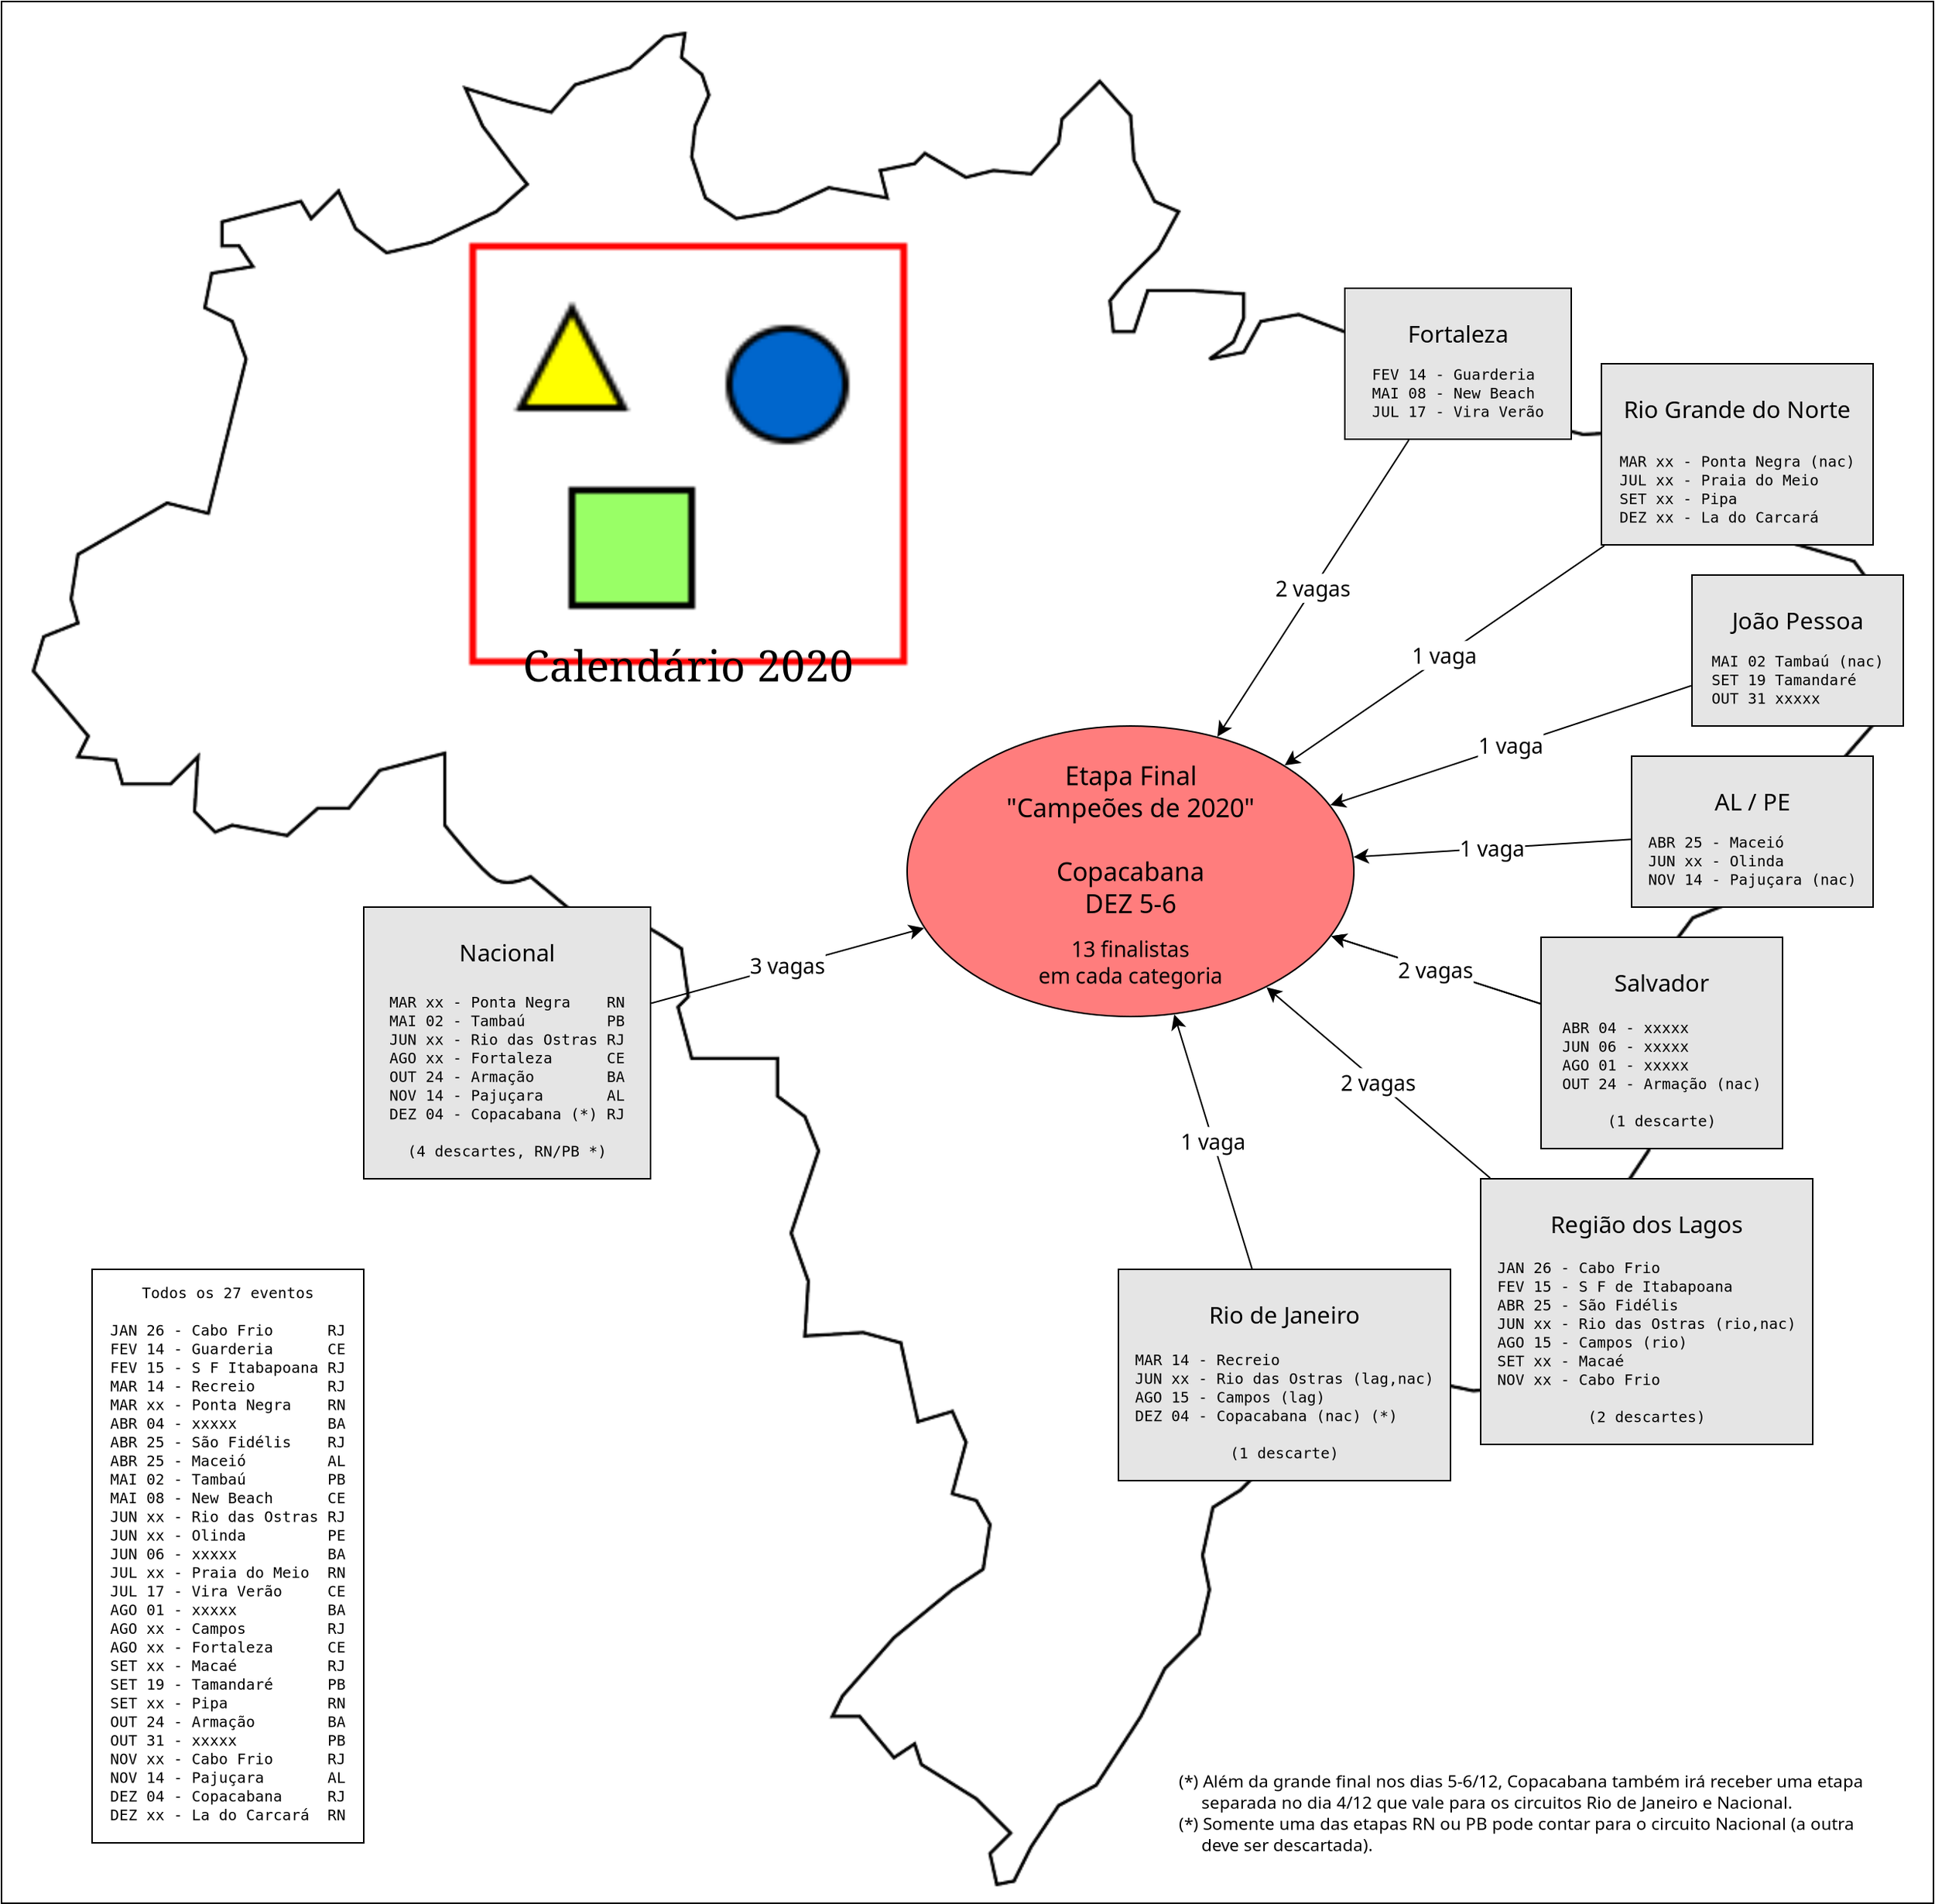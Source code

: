 <?xml version="1.0" encoding="UTF-8"?>
<dia:diagram xmlns:dia="http://www.lysator.liu.se/~alla/dia/">
  <dia:layer name="Background" visible="true" connectable="true" active="true">
    <dia:object type="Standard - Box" version="0" id="O0">
      <dia:attribute name="obj_pos">
        <dia:point val="-138,-20"/>
      </dia:attribute>
      <dia:attribute name="obj_bb">
        <dia:rectangle val="-138.05,-20.05;-9.95,106.05"/>
      </dia:attribute>
      <dia:attribute name="elem_corner">
        <dia:point val="-138,-20"/>
      </dia:attribute>
      <dia:attribute name="elem_width">
        <dia:real val="128"/>
      </dia:attribute>
      <dia:attribute name="elem_height">
        <dia:real val="126"/>
      </dia:attribute>
      <dia:attribute name="show_background">
        <dia:boolean val="true"/>
      </dia:attribute>
    </dia:object>
    <dia:object type="Standard - Image" version="0" id="O1">
      <dia:attribute name="obj_pos">
        <dia:point val="-136,-18"/>
      </dia:attribute>
      <dia:attribute name="obj_bb">
        <dia:rectangle val="-136,-18;-12.65,104.868"/>
      </dia:attribute>
      <dia:attribute name="elem_corner">
        <dia:point val="-136,-18"/>
      </dia:attribute>
      <dia:attribute name="elem_width">
        <dia:real val="123.35"/>
      </dia:attribute>
      <dia:attribute name="elem_height">
        <dia:real val="122.868"/>
      </dia:attribute>
      <dia:attribute name="border_width">
        <dia:real val="20"/>
      </dia:attribute>
      <dia:attribute name="draw_border">
        <dia:boolean val="false"/>
      </dia:attribute>
      <dia:attribute name="keep_aspect">
        <dia:boolean val="true"/>
      </dia:attribute>
      <dia:attribute name="file">
        <dia:string>#/data/frescogo/brasil.png#</dia:string>
      </dia:attribute>
      <dia:attribute name="inline_data">
        <dia:boolean val="true"/>
      </dia:attribute>
      <dia:attribute name="pixbuf">
        <dia:composite type="pixbuf">
          <dia:attribute name="data">
            <dia:data>iVBORw0KGgoAAAANSUhEUgAABQAAAAT7CAYAAADBxh2ZAAAABHNCSVQICAgIfAhkiAAAIABJREFU
eJzs3Xl8VOXZP/7PfZaZBFAebeuGgATIwpYN3FqlJGwJi4C23+rT4tbW2se2LgQUEtaAIeDyqz5d
rAroU+ujrQJJ2BIBUasihCRAIAkBEgGltTxWBWbmnPvcvz9yTgwx7Esyk8/79eI187rPmZl7MsOZ
Oddc93UJpRSIiIjCkZRS03UdABxvTCkFIQT27duHdevWwefzXXrRRRdd/dZbb1355JNP9tB1vY+U
sq9hGP1t2/7Orbfeevdf//rXxZZl6aZpytZ7NkREREREROeH0doTICIiOhNKKaHremPgr7KyEj/5
yU+Mq666amBUVFTyzp07B27bti0WQBcAPQBACAFd1xuDhAAQCAQ+AgDHcfiLGBERERERRSQGAImI
KKw4jgOllKbrulNWVobk5OTHAQwBkAzAV1paetzbKqUOhUKhrQCiAVwLAEeOHNnubT7PUyciIiIi
ImoVgkuAiYgozGgAnD179iAmJuZdAN89zn7bAGwG8NFjjz229bbbbqvbu3fvpzfeeGPw9ttvv2v9
+vWLADjbt2/X+/TpA8dxhKZp/FAkIiIiIqKIwwxAIiIKC1JK6A0F/2T37t071tfXbwHQ2938VkZG
xmrDMLbX1dV9+Oc///lf/fr1+8Z9pKSkCAA4dOhQhju0pU+fPgAAIQSDf0REREREFJEYACQiojbP
cRzoui4AyH79+l1eX1+/0zTN/7AsC0lJSbMWLVo0MykpqaWbCgC6lFIEAgGnY8eOYunSpXZFRcVV
7vbtTfZjAJCIiIiIiCISA4BERNSmSSmF2+lX9erVq19tbW253+/XgsEg+vfv//MtW7b8yd3PlFJK
pRRM01RuRp8CYOu6Dp/PJwCoTp06AQ2NQQBgq3vJACAREREREUUsBgCJiKjNcjP/FAD0798/rba2
9i2/349gMIhevXqNqqioWAEAgUBAREVFWW6g8HgEABUMBi8CcLk7tsO91AE4Ld6KiIiIiIgozGmt
PQEiIqKW2LataVrDx1SvXr3+c9u2bY3Bv/79+6fW1NSsABqChFFRUSfN3lNKaQDQoUOHLgA6AMCq
Vav2AYBlWUoIcb6eChERERERUatiAJCIiNoiYRiGAwDJyclTamtr/6dDhw4IBoNf9urVq0dFRUUp
ACGlhBckPBl3CTAeeOCBK5sMHzjnMyciIiIiImpjGAAkIqI2QykFNJSnUFlZWRBCPFNWVpYHAEeO
HKlLSEi4oqamZi8A4TiOOsmS3+b3qwCgsrIy1h3er2naP93rXP5LREREREQRiwFAIiJqM9xAnZ2b
m4uFCxf+DcAD7qaP/va3v/UoLS09AkCTUqpTzfxrQrqXie7lp7ZtNz70WUybiIiIiIioTWMTECIi
anVKKQghdE3T5NSpU/H444+/5/P5bgyFQgCwrLa2dlxMTAyklDoAeaqZf80fxr3s617Wx8fHA4Ap
hLDO+kkQERERERG1UcwAJCKiVqWUglJKAJBz5871P/7449VCCC/498etW7eOi4mJgWVZmqZp8iR3
dyoSAWD06NE7evToAdu2YRj8PYyIiIiIiCIXA4BERNRqpJQQQghN09TUqVOvzM7OPmCaZm93KfD0
2traX/Tr1w+2bQvTNJ0z7dQbCoUEAIwcORIAOgNAIBDYCgDKfTAiIiIiIqJIxZQHIiJqFUop6Lou
AKj8/Pz+jz/++CZd132WZQHAz7du3fond9mvMAzjbIN0ouEhVbcmY9XuJRuAEBERERFRRGMAkIiI
LjgppdB1XW3ZskWlpKSMBLDSHQeAUbt27VrRs2dPb3nuucjQ0wA4pml69f8QHR1dCgCOw/gfERER
ERFFNi4BJiKiC8q2baHruqqpqUFKSspPAKw0TRMAMGXKlEH79u1b0bNnT0gpz2VtPgEAwWDwu95A
QUHB7XV1dfD7/Y5t22e2tpiIiIiIiCgMMABIREQXjJRSMwxDbd26FbGxsVMBvCSEgGVZh+bNm9c1
Ly9vU5cuXYTjODjDTr8t0nVdAsDNN9+8HIDXSOSVa6655ony8nIYhqGklBqzAYmIiIiIKBIJ1j4n
IqILwbZtzTAMp6amBrGxsU8D+I1pmrAsa8+0adP65ObmBpRSwnEcdS6Df81lZ2dfPHfu3C0+ny/G
7TS8cvfu3Zk9evQA3KXC5+3BiYiIiIiIWgEDgEREdF45jgOllK7ruiwvL0dSUtLrAG4TQkAp9dHc
uXOvnTp1KhzHEZqmndcPJe8x5s2bh2nTpq0AkOFu2tutW7dBdXV1nwEQUkrous4PSCIiIiIiighc
AkxEROecUgpKKdi2LTRNM3Rdl3v27EFSUtIGALdFRUVBKbVs2rRp106dOhUAdCHEeQ+4uY+hTZ06
FVOmTMkEMN/ddE19ff3B/v37pwBQuq4jFAqxLiAREREREUUEZgASEdE5I6WElFIzTVMXQtgAFAB0
69atw8cff1wGoLe76x9yc3PvnzZt2gXJ/GuB8OaWkpJyx5YtW/7s9/sRDAYRExPz49ra2j+7+3FJ
MBERERERhT1mABIR0RnzMv0syxKWZRm6rus+n88RQlgA1NNPP40uXbokf/zxx3tN0+wNACkpKdml
paX3T5s2DQC0C5H519LULcsSAFBaWvpKr169koLBoOzQoQN27979P126dFk4f/58AHAcx+FnJRER
ERERhTVmABIR0WnxlvYC0A3DgJvpBwAoKyvD4cOHxX333Xfz9u3bJwC4B0AnXdchpcSAAQPuLC8v
fwloqA2oaa0bW3PnIACovn37dq6srNwMoKe7efVjjz02ct68eVBKaY7jOOezOQkREREREdH5wgAg
ERGdVJNMP83v9+sArKbb58yZg7Vr1/7g/fff/89gMPh9AJ2b30WPHj1G7t69ew0ABINB4ff728QH
kG3bMAxDCwQCzqpVqzB+/PgiAJluk5LaOXPmpGRnZ38BQHMcx2ntoCUREREREdHpYgCQiIhapJRC
KBTSDMPQdV2XcGvhSSnx6quvYsCAAVf88Ic/HLpz586JAIa1cBe7kpKS1nTq1OmFZ599tjQxMfGC
zv90SSl1r1lJTExMPoCs6OhoHD16NPTwww9/98EHH9zUtWtXuB2CW3u6REREREREp4wBQCIiAtAQ
8HMvhW3bus/nA4DG5b3l5eX4+c9/fmUgEPhZRUXFGAADW7ibHQCez8nJWZGWlrbzhhtugN/v97a1
6Qw6d2mzZpqmU1lZib59+94JYLGmaXAcBwB+vHPnzj/HxcW18kyJiIiIiIhODwOARETtnGVZAGCY
pinQZGlvIBDAO++8g7Vr1ybn5eWNAfAzAFc3v71hGOtvv/32ZRUVFS+++uqrX8THxzfdbIZCIWkY
RpsN/DXnLgkWFRUV6mc/+9nAjRs3vieE8Lmfl/kffPDBlOuuu65N1DAkIiIiIiI6FQwAEhG1M95x
PxQKCdM0dU3THLjLe4HGTL8hgUDgroqKinQAXVq4m78lJia+/Nxzz70dFRX1+YABA5puM6SUwrZt
2+fzKSHE+Xw654VSCqJh4mrmzJmXzJo1a6NhGL1s20ZaWtpFb7311lehUEj4fD5+iBLRKXOPLa09
DSIiImqHGAAkImonLMsSAHTTNI8J+K1cuRK2bXccO3ZsGoA7APyohZt/GhUVtfamm256KS0tbfWj
jz56zEbbtk0ppTRN0xFCRMQJruM4kFJqpmk6Tz31lPHwww9bANC7d+9J1dXVTwAwlFJ2JDxXIjr/
HMcRAASAsMmIJiIiosjBACARUQTyju2WZQmllJfpd0zn3oyMjGjbtu8pKSm5DcCNAHzN7uYggBcS
ExPffO655zZFRUWhSaafUErplmU5uq4rXdcj8sOkaSagEGINGpqdvF9UVHRjZmYmmAVIRKdIAOCx
goiIiFqN0doTICKic0dK6WWt6UII2w1OKQCOm+kXN3bs2JEA7gbQUlve0oyMjCJd158vKCiob7bN
cOsFSsMwFADbbRQSsdzsPh2AnZiY+Hx5efkwADe8++673TIzM+tN09TRpFEKEVFzUkqh67pau3Yt
brvttpsOHTr0jjvOjuJERER0wTADkIgoQti2LQzD0ABIbyw3NxdvvPFG4lVXXXVPUVHRCAAttbB9
G8DiVatWFRuGsT89Pb3pNgHACAaD0jAMpz2erFqWpZmm6ZSUlHx72LBhBwFoAO5RSi0ClwET0QnY
tq0ZhuFUV1cjLi6uAMDofv36pW/dunUtAOE4juJyYCIiIroQGAAkojbLbVIRlk0kWktZWRm++uor
7b777ru5srLyNgB3AejYbLcvAGzIyMj4i2EYryxfvvyYjVJK07Zt6fP5GusEtufXwO0KjJqaGsTG
xpYASAewuby8fOCAAQPYDZiIWuRl/pWXlyMpKelNAOOioqIQCARwzTXXJO3Zs6ccgK6Uku35GEtE
REQXBgOARNSWCQBGKBSShmEoIYQC2ncw6jh0AHL06NGXFhUV/QXADQAuarZPAMDiadOmvTZhwoS3
Dx486GRkZDTdrlmWpQGQpmnyg6EZ27YNwzDsUaNG/XTFihV/AoChQ4d2Ki4uPsw6gETUXLPMv78C
uNUwjMYfFGzbRkJCwhWVlZVeVrFzkrskIiIiOitMWSCiNmvJkiV6KBSyfD6fo2maEg1My7I0txZd
u2fbtgZAVlZWoqioqFQIMRxfB/9qkpKSnv3e976Xsn379mil1P25ubnrUlJSnIyMDF1KaQSDQaGU
glLKMU3TZvDvuCQAfO9733veG6irq/slAPh8Pp0/phGRR0opDMNwysvLERcXtxTArQBg2/ZvBw4c
2Nu2bURHR2PHjh0VmZmZHQE4wWCQ38mJiIjovGIGIBG1KW7XVQCAEOLF3r17X3bppZdO/+Mf/1ia
mHhMzwrNcRzNsizpZV+1t8zAZhkmGwDc5G7KmTFjxl+GDBlSe/3118Pv93s30Wzb1pVSEoBjmmar
zDscNXtfet2ANxYVFV3HbsBE5Gl2XP4bgAmmacKyrJdzc3MnTps2Db17987ctWtXkXuTmt27d8f2
6NGj8batOX8iIiKKXPy1kYjaFDfIYgBAYmLiypqamlEffvjh5qSkJCWEeEkIkVlQUBC1cuVKR9M0
2+/3KyEEhBCGZVmmZVlCSnniB4kAzTJMXoEb/Lv++uunKKVyZ86cWTt48GD4/X4zFAppjuMAgGMY
hmWaJoN/p6np+3LAgAFeFuC17777bncAcLsBE1E71kLm3wQhBCzL+vO8efMmTps2DQBQU1OzYsCA
AT93b9Y7Jibm7fLychiG4Ugp29cvWURERHTBMAOQiNocL5tq7dq1SE9PL4+KihoQCASa7hIE8Pf0
9PTXDMNYvGrVqkCzuzAty5IAlGEYEZcd6GWjVVVVIT4+fjaAHL/fj2Aw+Lvi4uL/Gjp0KI4ePWpq
mmb7fD42UTlHjtMN+OdKqT+B3YCJ2rUTZP69lJOTc+fs2bOBhlqrjT/A9O7dO2fXrl2z3bt4taqq
6vbY2Fivozu/oBMREdE5xQxAImpzfD6fklIaaWlpSE9Pnx8IBOCeMO1zd/EDGPLWW2/9fvXq1UeF
EGVCiN+sWrUq/s0338TWrVu9LDclGiIyZigU0iIhs8JxHAghsGnTJsTHx/8CQI4QAsFgcPXcuXP/
a+jQoQAgoqOjLS87ks4NIYQDAN27d/8MwDp3+P6KigoAsPmDGlH7dILMv5cff/zxO2fPng3HcQTc
0gteDdu77757DoAX3OP0j+Li4p5xMwFVJHxeERERUdvCACARtUlCCBsAnn322VcAHHKX9W74/e9/
Lzp06HAfgPea7J4I4OmMjIwdEyZMqLn22mt/N3jw4EFz5swBACWEsHw+n6PrurAsy7Asy2t8caGf
1llTSmkA8Nhjjw0D8Pvo6GgopSpzcnJGTp06FWg4roffEwsDbudOo3fv3sjMzHzVHU5+5JFHLgIA
27Z5wk7Uzti2rem6rqqrq5GUlPQGgFtM04RS6qWcnJyJjz76KABoXhd7AN4PWtrUqVMxffr0nyql
ityxB5KSkiZVVVVB13UVjp9RRERE1HYxAEhEbZKbEaHHx8cDwHS3ht0dlmVdfvjw4eeUUt8bM2aM
GDVq1EQAhQC+cG/aKxAI3L9hw4aN06dPt4QQL/bt23fkhg0bOm7ZsqWx061XN1BKaXqdcNsyd36a
ruvO1KlT40pKStYAwNGjRz/Jy8tLcTNMAIAF5M8vCQCDBw9u7AZcW1vLbsBE7ZC7VNcpKytDXFzc
MgDjvcy/vLy8YzL/WsjGdhzHEbNmzUJeXt5oy7I2uvssiI+Pv3vjxo0QQnjHdSIiIqKz1uZPeomo
/XIcR9M0zXnsscei8vLy/gmgE4DfKaX+q+l+K1euxOWXXy7eeOONm+bOnfsDAHcCuKjZ3Vl+v/+d
66+//rUhQ4YsmTFjxjfqBoZCIWkYhhJCtLmls97fYs6cOZdOnz59L9znN2PGjC4zZ848AEBXSsm2
Nu9IJoQoBzAAwMa//vWv1916661GKBSyfT5fa0+NiM6zZjX/3gAw3l3euyQnJ+cur+afUqql4B+A
xnquOgA5ffp0zJkzZ290dHT3o0ePYujQoSOKi4vXSCk1XdcZBSQiIqKzxgAgEbVZtm3DMAzj448/
trt16/YkgIcAYPTo0WZBQYF9+PBhLTo6WtM0TcHNzAKAyspK3H///QlffvnlvVu2bBkOoH8Ld18O
YNGjjz66evDgwTu///3vIyoqytsmpJSG4zgSbs2mVqYBcKZMmYL8/PzGE8Rhw4bduGbNmvellELX
dR7MLwDLsoRpmmrkyJHfWb169T8AYNSoUTmFhYW5SinDW7pORJHLa9JRVlaG5OTkZQDGCiGglHop
Ly/vzilTpsBxHOF+Np2U9wPP/PnzOz/66KO7AVwKAI899ljSvHnzysEfeIiIiOgcYACQiNo0L+Ay
bty4jsuWLfvKHZ5bVVWVHRsba0gpbXeJlCaE0A3DkHCXwQaDQXzwwQdYt25d91mzZg0HcDeAG1p4
mF39+/cv9vv9zz///POliYmJTbdpjuPolmVJIYQyTfOCdhVWSgkhhJo5cyZmzZr1rhDiu+5x+46y
srK/JCYmwnEcaBorOpxvXkC6rq7Ovuaaa/4E4KcAkJmZKYqKihAMBoXf7+eHKlEEOxeZf825mYAG
AHvmzJldZ82aVe9uCsyePbt3Tk7OvtMJKBIRERG1hAFAIgobQogX0RDE+2dxcfFlQ4cOhWVZmmma
xyyPchwHtm1rPp9PB2A13ZaXlyfWr1//4w0bNvzg6NGjQ9CwrLgpC8DLWVlZfx03bty6gwcPBsaP
H998KoaUUpzvDMFAICCioqJUcXExhg8f/kpUVNTtgUAAAB7ZvXv3kz169BCqIUJ4Xh6fjqWU0oQQ
zqRJkzo/8cQTB9HQjXqhUioLp3nCT0Thp1nm33IAY84m8685L5t7+PDh1xYXF38YHR2No0ePfj55
8uRvz58/X4KZgERERHQWGAAkojbPcRxD0zR72rRpcfPmzdsJAP3797+noqJiEQADQIvLLpVSCIVC
wjAMw10i27jf9u3bcfToUfPee++9oaKi4gcA7sI3g4FHAHyUkZGx9pNPPnlzwoQJW3Nycpo/jO44
jnauMwSbZvUlJSXllZeXT3E3PVdZWXlfQkICuPT3gtMBSCHEQwCeBICpU6f2mDt37l7vPdq60yOi
88XL/KuqqkJ8fPxSuN1+LctaNH369HtmzZoFnOUPAd5xv7y8HElJSbcAWOoGGCtnzpzZd8aMGWcV
YCQiIqL2jQFAImrzvKyLjz/+GN26dXsLQBqAfaWlpV2Tk5NPawmsbdtCKWW4WYONdQMXLFiApUuX
9r388svvfvPNN49XNxAASgAUZmVlvTdu3LjSgwcPOuc6Q1BKCV3XBQAVExNzz549e15wN63Yu3fv
qO7duzf+TU7rjumMee+xrVu3YsCAAYcAXAKgoL6+fmzXrl2FbdvKMIzWniYRnQfnO/OvKXc5sNiz
Z4+KiYn5GYDn3EDjB5MnT75h/vz5gFsX9mwfi4iIiNoXBgCJKCx42RejRo26acWKFRsAID09fWxJ
SUnBmTRfkFJCSqmZpqm7t208GK5duxZSyh7Dhw9PBzAOwKjj3M3nALZmZGS89cknnyydMGFC+dlm
CHonfwBUnz59hu7YsaNY0zQ4jlNeVVWVFBsbC3aFvPC891h6evqP1q5d+xcAuOWWW1KXLl1a2tIy
dCKKDBci868590cg7NixA3369JkDINsNOC6dOXPm+BkzZiAUCgmfz8cv8URERHTKGAAkorDgNmDA
vHnzMG3atEpd1xOklJvWrFkzaNiwYWd9MmTbtpBSiobVwvoxdQOrqqrwox/9KC4xMfGWV155Jc2y
rGQAlx3nrtYCWJ6VlfX3cePGbTl48KB9qhmCbvBPA+D06NGj7969e7f5/X4Eg8HP+/Tp853t27fb
cJehnunzpNPnvbfcWoxlABIBbFFKpbT23Ijo/GmW+VcIYJQbiFuSl5d317nM/DveY9fV1eGaa675
HYD7ASAmJuaZ2traXwNgGQgiIiI6LQwAElFYaNolUQhxK4C/AkDfvn0Hbtu2bTNOUAvwdFmWJQDo
blbXMZldO3bswN69exEVFdU3LS3tRgC34PgZgv8GUOFmCC6bMGFC2fEyBG3blpqmaYZh2LGxsZ1q
amoO+f1+MxgMIj4+PmbHjh17wALwrcUAYPfr1+/a7du3f+iOjVNKLQNgKKVsviZEkaVZ5t8yAGPd
zL8Xp0+ffu/5yPxrzgvwVVZWom/fvoVwP2v69Okzbfv27fMAsAs8ERERnTIGAIkobFiWJUzTVAUF
BRg7duxeAN0BLN20adP41NTU83Yi5DgOLMvSdF3XDcM4pnYgcEYZggVNagjKphmC1dXViIuL22UY
Rk/btpGYmHhdWVnZRjQcr9nx9wLz3lObN2/GwIEDlwEYC2BvQUFBj9GjRze+J1t7nkR07pwg829x
Xl7e3ecz86+FuWiGYTj79+/H1VdfvRHAIADo3r37j/fu3ftnAEJKqXRdP99TISIiojDHACARhQ03
C9AEYMXExGTt2bMnHwCGDh16VXFx8SehUEjz+XzntRab20TEyxA8prMw0GKG4Fg0ZG20FLn7N4Ct
w4YNW29Z1uudO3euKCkpeevw4cNpABAfH3/rjh073gCg2bbtsMnEhect/x02bNjlJSUlnwJAjx49
Htu9e3ceAFMpZTEoSxQ52kLmX3PBYFDz+/3OmDFjtMLCwpro6OiYo0ePIiEhYXhlZWUxAOE4jmIm
IBEREZ0IA4BEFFa8JVELFizA5MmTFQD06tVrcU1Nzd24wCdlnlPMEOyVmJg4/pVXXkm3LCsJwOUt
3Zeu65BSYtCgQY9u3Lhx/oWYP7Ws6bLz3r17/3HXrl0/B4D8/HyRlZXF+ltEEaZZ5l8RgMzWyvxr
gQ5AJiYmdqioqDjk9/v9wWAQ3bt3T927d28pWCKCiIiIToIBQCIKRxoARwgxB0A2APnmm29eNm7c
uEOt3SG3hQxBiSYdhptkCPZJS0v7HoDRAMY0u5s/lpSU/CI9PR2BQEBERUXxQN0KvPfS0qVLO44f
P/4fADoAWKiUyoL7HmzdGRLRudIs8285gDGtnfnXVNMmUXFxcb2qq6tr3CZRiI+P77Jjx44DaMg0
5+cFERERtYgBQCIKO5ZlGaZp2mvWrLlixIgRn7jDU5VSj6MNBmZOJUPw9ttv75mcnHzHiy++eOW0
adN+mZubC/BkrrV5TWd+A+BpAFi9evU1w4cPr/Peg607PSI6F7zMvy1btiAlJeWYzL/8/Py7s7Ky
WjPzr5EbBBQAVHJy8sCysrKP3CDlv0aOHNl75cqV/+c9l9acJxEREbVNLBZCROHIRkMmxqcAXnWL
n8+aN6+hKaLbxbfN0DQNfr/fMQzDsm3bsSxLsyzLREOAScTFxaG0tLT2hRdemLN161YG/9oAKSUA
2O57arr7HitUStWh4bVh8I8oAngBs6qqKqSkpCwHkGmaJpRSL0yfPv3urKwsANCEEK1+PBZCwLZt
BUDbsmXLpr59+2ZalgUA31q1atVLtbW1MAzDsG0enoiIiOibmAFIRGHJcRxN0zRn2LBhPUtKSnYB
QJcuXX69b9++ZxBmtZCaZAhqhmEINpZoXU1r/3Xt2vX2ffv2vQIAQ4cOTS0uLi713nutPE0iOnsC
gJf5txLASDfz78X8/Px720rmX3PuMQoAIIRYIoSYqJT6+4oVK76bkZGhWZal2J2ciIiImmMGIBGF
KwcAnn766VoAxZqmYf/+/b9etmwZAEjbtsMmgtYkQ9C2bZvBv1bmZpDaK1aswL59+ya5nTU3P/30
06XuLgz+EYU5N0tOVFdXIyUl5WV8Hfx7Yfr06fe2pcy/5tzPCO87fL37Y/5FpmkCPD4RERHRcTAA
SERhyQ3KGH379kVycvJMx3EAoNe4ceMyAcA0TT0cM5wNw2jtKbR7hmHoAPDOO+8MApDiOA6Sk5Nn
9+3bFwAM971HRGHMbdbk1NbWAsDgqKgoKKVefuqpp346a9YsOI4j0NBsqnUn2gL3s807EP3Tvezs
li4gIiIiahHPYogobIVCIQkACxcu/DuACnd4lntpt8UTN2r7NE2zASAvL2+yO7R34cKFy4Gv33NE
FPYEAAgh/gPAtwKBAAA8/+CDDwKAry1m/jXjfcB5jbAuAmA220ZERETUiAFAIgpbPp9PSSmNtLQ0
DB069HF3eOCYMWMGAoBt2zzG0Wnxlo6PGTPm2wBuA4DMzMw/pqWlQUpp+ny+th4UIKJToJTSAMDv
918JoAMArF69+hAAWJbVJjP/PE3nlpiY+Jl79WL3HxEREVGLeHJMRGFNCGEDwH//93+/CuAzACgs
LJy1Z88eGIah2A2RTpVt2zAMQ6+trUVhYeHcJpvy3O18MxFFCJ/PJwBSvwGnAAAgAElEQVTg/vvv
v8odspVSB9zrbb6OXigUAgA8+eST/3aHdDRkAQL8fk9EREQt4BcEIgprbiaEHhsbCwAz3eHM5557
LhWA8uq5EZ2MmxFkV1dXG3Cz/wDMLyoqAgCN2X9EkcGtoacAoKqqKt4dPqDr+qFWm9Rp8pYoHz16
9IsmYxcd/xZERETU3jEASERhze3aqABg2rRpfwDwbwDIy8tbkZOTAwDSLfZOdDIaAAghugO4FABy
cnJeBwDHcfS2vCSQiE6bV8+zn3t5wLIsb1vYBPsNw/jKu27bdmf3Kg9WRERE9A0MABJR2BNCOAC0
3NxcOWzYsEwA6Nix42W5ublFxcXFEEKoQCDAEyI6IS9Q7Pf7L/HGbr755kMAYNt22AQEiOiUeP+n
+7uX9f369QPCowEI8PUy5S8AfAkAo0aNugQATNP0shyJiIiIGjEASEQRwXEcB2jsCJx9+PBhAMic
NGnSIwAQFRXVirOjcODz+QAA999//2Xu0FHLsv4FNAaZiSjyDACA0aNHV3bt2hW2bSvDMFp7Tqfj
CIAv3AzlK9wxRv+IiIjoGxgAJKKIoGkalFJiwIAB2Ldv31wAJQBQUVGx8Oqrrx6EhhMinVkR1JJm
NcF6uMOfmab5xXFvRERhKRQKCQAYMWIE4DbOOHr06HYAjSUlwkDTeXrLgC93L/mDBREREX0DA4BE
FDGEECoYDIouXbpg9OjRmQA+79SpE/bv319cUFCgA5C2bfO4R8fj1QTr6V5+Fo41wYjopAQACCFi
vIGoqKitwNfZ5GFC6LoOAF+4cUsvAMjjFREREX0DT4SJKKL4/X4FQC8oKLCSk5NHfPXVVwDQeezY
scu3bNkC0zQdsEA6tcw7aW7MAHRrgplhUhOMiE6BpmkaAEgpvQYgOHLkSJV7NSz+r7uZisbRo0eB
hjqAAAOAREREdAIMABJRxFFKSQBaaWnpxt69ez/qDmempKQ8VF1dDQCwbbvV5kdtXgwAjB49ep9b
EwxhVhOMiE7Aa/hjmmZfdyj4+9//Hu5YWATPTNMEADFmzBj06tXrX+7wFSe4CREREbVzDAASUcQR
QsCyLAcA7r333vkAit0C6U+++OKLAwEowzD01pwjtWmxABAIBGoAsJsmUQRRSjU2/Nm+ffsAd7gs
Li4OQMPnRzgQQiAUCikA6NWr16fu8JWtOCUiIiJq4xgAJKKI5GZHaFOmTMGcOXNGKaW+BID58+ev
mj59uo6Gem/hcaZH552UUgDAnDlzACAKAHRd3wMAjuMwAkgUISzLEgBkYWEh6uvru7rD293LsPpM
8IKVUsp/uEPMACQiIqLjYgCQiCKZY9u2yM7OtoYPHz4SADp27PitOXPmFK1evRoAVCAQCKsTPjo/
pGzo/7Fhw4ZveWOapu12r4ZTUwAiOgE3aOZERUUBwFXucFgGAL0fJzRNO+AOdSorKwPw9TJnIiIi
Ig8DgEQU0TRNUwCwYMGCvwPIPnz4MACMmDx58mQAcE8CibyaYI1dQS3LqnWvMgOQKHLoAGDb9sX4
OmNue9NtYeigd+Xhhx8GADTpYE5EREQEgAFAIopwmqZBKSUGDBiA/fv3zwXwFgBUVFTM79Kly7Vo
CO7orPPW7mkA4DhOYwBwxIgR/wIAXQ/XmAARNWeapl1eXo6MjIzfAIgGgDVr1hwCAMuyVLjUAHR5
2cleDUB06NDhW8fZl4iIiNo5BgCJKOIJIVQwGBRXXXUVRo8enQHg806dOuHAgQPFBQUFBgBp2zaP
h+2YpjW8/FLKHu5QYNKkSQAAXdcZHSYKc+4yf1FRUYGkpKS7AMx2u3u/Y9v2R95urTS9s+XVAIRt
215WY1hFMomIiOj84wkvEbULfr9fAdALCgqs5OTkEV999RUAXDx27NiCLVu2wDRNBzxhareEm/YT
HR3dyx3a1YrTIaJzSCkFXdcFAJWYmDgSwCIhBGzb3pGXl3dzRkYGAAjTNMMt2K8AQCn1aZMxNgIh
IiKiFjEASETthlJKAtBKS0s3xsbGTnWHR6akpGRVVVUBAGzbbrX5UeuwbRuGYaC2thYFBQVXu8MM
ANIFp5QCyxGce0opDYDKzc0dAGClaZpQSn0xa9asxClTpgANtf/C9g9vmmbTD67L3Ut+xyciIqJj
8MsBEbUbQghYluUAwD333PM4gBI38St/0aJF1wJQhmGw4Fs743bLtKqrqwHgO+6w1wGYn5N0QTiO
I1yaZVl8350DbjBV1zTNycrK+lZOTs5moKHW34IFC5KmT59uOY4jEKZLf30+HwCgsLAQ+Po5MAOQ
iIiIWsQvmETUrpimCQDalClTMGfOnEyl1JcAMH/+/FXZ2dkGGk6iuBS4ffE6AAPAt90xBgDpglFK
eR3LFQDHNE1HSqk5jnOym9IJuJl/csaMGcbChQvLfD6fAQAzZ868ftKkSXsA6EKIsM38w7FZi58A
gJTycgDQNI2fY0RERHQMntgQUXvk2LYtsrOzreHDh48EgI4dO14yd+7clWvWrAEAFQgEePLUzkgp
L4IbAExMTNzjDosw6wpKYUZK2fgeM01z0mWXXTZz06ZN0HXdcZvTMBB4ZjQ38w+zZ88uNU3z6lAo
BADjJ06cuBENf1cZQf+/PwGA6Ojoy4GGjHciIiKiphgAJKJ2yc22wcKFC/8OIPvw4cMAMPSRRx55
DACioqLCOSuETo8GALZtXwKgAwA89dRT/wAAN2BAdF44jtPYZTohIeFB27YX/POf/5wxaNCgj/v2
7XtzaWkpADiapsG2bcH6gKdMAHCys7OxcOHCNUKI/pZlAcBDO3fuXNqjRw8opbwAa6T4FAAKCgou
q62thWEYrGlLREREx4iobz5ERKdK0zQopUT//v2xf//+uQDeAoBt27bN69Kly/XubjpPuNsFAQAd
OnTwlv/iyy+//AwAwnx5ILVhUkrhBaC6d+/+6507dz7l9/sBAIZhXF1ZWfl2amrq6i5dulzujikh
hC6lZGrXCbjZ22rNmjWYO3fu81FRUcPc4/i8urq6p+Pi4mDbdiRlyHlPxOsE3NmtZyr5+UVERERN
MQBIRO2WEEIFg0Fx1VVXYfTo0RkAPu/UqRMOHDiwpqCgwAQgbdvmcTLCubX/cNttt3Vxhz7v0KHD
pwCglOLaSzrnmmf+1dfX/3+6riMYDJYCGGzbdj0A6Lo+/MCBA59eccUVC+fPnw8AUtd1Zdu2xuDO
NzmO05i9PWnSpNkA7g0EAgDwl507d07r1q0bpJTCMIxWnec55gUAD7qXF7nHNAesZ0tERERN8MSW
iNo1v9+vAOgFBQVWcnLyyK+++goALho7dmzRli1bYJomT6Laic6dOwfdq/+xcuXKawDANE1+TtI5
dbzMPynl7uTk5FSl1IY//OEP3bt27fqIlA2NXQ8ePPjIo48+ekQI8f9KS0thGIYjhICU0uAyzwZS
ysbGF927d79z69atOe6mt+vq6u5wM/80L/AaQbxj1Cfu5cXucmciIiKiY/DEhojaPaWUBKCVlpZ+
GBsbO9UdHpaSkjKlqqoKABRPsiNXKBSSAPDcc88VA/gnADz55JPjAUAI4TDTis6UUqrxn+M4IhgM
as0z//x+P4LBYE1CQkK8W/NPu++++1BXV/dkUVFRBwAvA4DP54sG8OoNN9xQNm7cuD4AoOu6bRiG
5jhOu/6Rws2oFABUQkLC8Pr6+sVukHVndXX1993MP80wjEjM6G2eARjt/XChlGrX7wsiIiI6FgOA
RNTuCSFgWZYDAPfee+/jAErcTXkvvvjiDQBgGIbeWvOj80vTNAeAERMTowCsd4f/y2vAwAAgnQ7L
smBZlmZZliGEMEUDaJqm/H6/Axyb+RcMBnclJyfHVlZWWmioO+rYti0cx9EyMzOPbt++feJ1113X
NxQKlQFAKBRKXLZs2XYhxJJf/OIXHXfv3u1omqaUUrplWe0u4KOUgtYQ7VPdu3dP3Llz52q/3w/H
cb7s379/Yu/evQFA13U94oJ/TesYJiUl/Z979bLVq1enAIBhGPyeT0RERI3YUY6I6GsaACc3N9eX
k5PzLwCdAHw+bdq0y3Nzc0NoyLTgQTMC2batGYbhZGZmDl+5cuVqABg6dGiP4uLivaFQSPP5fBEX
PKAz1/S7k1JKuIE3zTRNoWmajRaOE6Wlpbj33nu/5TjObyoqKnJ8Ph9CoVBNQkJCXzf4J2zbVl59
Ojdr0NB13QaAHTt24M477/zhRx99tNg0zWh3macCMGnnzp1PxsXFebfTADgR1OTiZHQAMi4u7tvV
1dUH/X6/FgwGVUJCQq/KysrdaAiqykj9e4RCIeHz+dS6deuQlpZWD6ArgHVKqbTWnhsRERG1Lfxl
kIjoa45t2yI7Ozs0fPjwEQDQsWPH/5g7d+6qNWvWAIByO0xS5FEAMGTIkDXewO7du38NAD6fj92g
6aSZfX6/39Y0zVq6dKl6/fXX9Q8//DAhLi5ughBigRDig9TUVFVWVvZZRUVFjqZpCIVCtc0y/1TT
5hRCCOi6bjuOA8uy9ISEBGzcuPG1O+64o4NS6glvNwBPxMfH74+Li0t79913IYRwhBDCsqyIbxQS
DAY1ADIjIyOqurq6PDo6WgsGg0hOTr7WDf6JSA7+AYDP51NSSn3IkCEYPnz4bHd4yJgxY64FANu2
mb1OREREAJgBSER0DMdxoGkatm7digEDBmQDmAMA/fv3z6moqMht5enReaKUgmiIEighxAsA7gGw
vaioqF9mZmZjlk0rT5MuAO970alm9pWVleGHP/zh1d27d/++4zg3r127NgVADwCXnuBhKmJjY6+v
qqo6CkCzbds5WWda27aFu6RT/utf/0J+fv5V+fn5iwAMb7Lb2pkzZ94xY8YMrx6c7t73eX3vHu+7
5PkMvHlZu7t27ULv3r0rAPQHgISEhLGVlZUFOMW/ayTwPrd27NiBPn36fALgCgDv1NbW3hwTE+O9
d3j8IiIiaucYACQiakYpJYQQ6sCBA+jSpUsJgHQA6Nat2011dXXvAtCUUu1piV17YQKwUlNT00tL
S0sAICsrq39+fv42pZQhhGAnmPahxaX+S5cuhWVZerdu3WInTpyYUF1dfQOAmwBcd4L7kgAqAewc
N27cB6ZpvlNfX//R4sWLER8fD6Ax+HzKk7MsS5imCW+OqampQ0pLS18A0EMI4QXjFixevHjyHXfc
AXdfQ0pp6/q5SwZTSsG2bQFAmKapA/ACpML9p0kpheM4jXMF4HjXhRDqTINzXkCrtLQUqampqwCM
AICUlJRfb968+Rlvfu3sGG0AsAcOHPiTzZs3vwQADz/88HVPPPHERsdxDDeATURERO0YA4BERC0I
BoPC7/erMWPG+AoLC/8RHR3d+ejRo3bPnj0v2bVr11dw60619jzp3LEsSzNN0ykpKRHDhg37B4Bv
A3hUKTUfDPq2O2eY2bcPwFoA7yQlJW167bXX9tbV1X2u6zqGDBnSfF/hOI5yu9WeFiklHMfRTNN0
gsEgVq9ejVtuueVXAH7bZLcvvvWtb/3ywQcf/HN2djYAiFAoJEzTPO33cZPviiIUCkHTNN00TQHA
Ou3Ju/eDhuxEIaUEjg0QAoDy+XzHTMG7IqUUhmEoN9vtTwB+CgCxsbH5VVVVUwC0y4w3L0t57dq1
SE9P3wPgGgBrlVLprTw1IiIiaiMYACQiOj4dgExNTU0sLS0tc8fKKyoqkvr3798uTzIjmW3bMAzD
2L17t92zZ8/XAPwAwP7NmzdfnZKS0rjMjiJP02wxIcSzAAYD6HeCm3iZfdXjx4//wDCMt+vr6z9a
smQJvGYczZhSSti2LQEo0zTPKPB3HI0/Rjz11FPmww8//DyAiU2yAbf+6le/mjhp0qSybt26AQ1L
Y2EYxgkb25wgww9AQ03El19+GQMGDLj8P//zP5Orq6szAcQC+BgNgdD9Dz300CcTJkw4dPDgwf8z
DOP/AHyuaVrwq6++Qp8+fZCYmHg6z1O4z9V2M//mAMh2n+dr8+fP/3+TJ0+GZVle1mO7I6XUdV2X
I0aM+OmaNWv+BACjR4++rqCgYKNt27phGPzRioiIqB1jAJCI6DjcoIAGwElMTLyzoqJisbvppW3b
tt3Zt2/f9rjMLKKxG3D71CwA6NVQa2ofgHVoyOz76GSZfWho6iG8gB8agn7nbe62bWumaSoAatu2
bbjrrrviN2/e/AqA5CaBwP/NyMi4c8WKFUGgIeNV13VH07TTyvC76aabjOjo6FF1dXXjqqurrwOQ
4G3z7ksIAXfpb1MOgC8A/BvAvzVN+/eoUaM++fzzzz/WNG2fUmofgH1SynrDMA6sX7++xee7e/du
9OzZ824AL5qmCcuyNsyePXtwTk4O4HZyP7O/ZPhjLUAiIiI6EQYAiYhOoFlgoHG5GYCH3n///aev
v/56ZoZFEO8EecGCBZg8ebICgJiYmIW1tbVZAEyllMWAb+RpGuwXQkwGMB/AwfT09PGapr3/zDPP
tEZm32lz65cCgKqursY999zzg/fee+8FABf5/X4Eg0H06dNn0gsvvPDE9ddf793MdJ//8TL8rrzj
jjtSa2pq0gGMBRBznIevALAXQGcA3wFwMYBLAHQ8i6f0fwDq0RCA/QRAFQAfgLnu9u0LFy7s98gj
j8BxHKFpGr/UurUAU1NTf1JaWspagERERNSIAUAiopOQUmq6rjvTp0/HnDlzNkVFRaUGAgGkpaV9
76233nrP297a86Sz16wb8IsA7ga7AbcLjuOYmqZZM2fOvHHWrFnvAcDmzZuvSklJ+QQNS08dXMDM
vjPlNgnxluxi5syZmDVr1lwAU5vs9mlCQsJPlixZUjJo0KBjbn/TTTf5oqOjx9bV1Y2trq6+FkCL
kU8A+wEsTU5OXvGXv/yldN++fZ+28LfoZFlW5yuuuOLiv/3tb51nzJhxFYCr3X9dAXRBQ626rqf6
/AzDgFIKUsqvZs+efWlOTo6FhtdFMjj/dS3AdevWIS0tjbUAiYiIqBEDgEREp0YAUAsXLozOyso6
AOA/AFhZWVmX5OfnHwabgkQSdgNuh7wl3sXFxR2HDx9+EA2Za3copf4CN6uqdWd4ehzHgRBCF0JI
ALjrrru+8/rrr7985MiRET6fD6FQCABW3XzzzY84jtP93XffzQQwGg0Bo5ZsT05O3hQbG7viyJEj
RcuXLz/cwj4mGo6Dp/2DyC233AIp5cW6rl8N4CohxNVSyisvvfTSrq+++uqVoVDoUjRkF14JoEN+
fn5yVlbWLmb+fVOTWoD3rFmz5gUAGDVq1HWFhYWsBUhERNSOMQBIRHQK3GOlLoSQs2fPTpoxY8YW
t7ZW+dSpU5Pmzp0LuEHCVp0onbXjdAOeopTKB7sBRyw3cw4rV65UmZmZ7wO4HsBipdTdaPi+pMLx
dW+aoVxVVYX4+PjvAXgFQNcm9QFbsg/AsuTk5KLXXntty7Zt2z4dO3Zs83IHQiml27btwM2IRMNx
EE0uNQDQNE3ouu49mBeAOqXj5a5du1BbW4uOHTvC7Rysp6en2wBYh7UFrAVIRERELWEAkIjoFLkn
VWLPnj0qJibmLgCLoqKiEAgEXl69evXE4cOHIxAIICoqqrWnSmehWTfg1wHcBuDjTZs2dUtNTWXN
xwimlDKFENYtt9yyYPny5ZMAfLF58+bOkdAF2mtwAwDPPfcc5s6d+2B9ff1TTXbZlpycvCk+Pn7l
4cOHC5ctW3akhbsxLctSjuNIv99/Tr9ABoPBpoFD7w8tdF2HYRhAsy7EdFIGAHvQoEE/2bRp00sA
8NBDD1335JNPshYgERFRO8UAIBHRafCyTdxMmsamIP379/91RUXFM608PTpHmnQDHrFy5cpVADB0
6NDuxcXF9ewGHLmCwaDm9/udYcOG3VhSUvIeAAwePPjb69ev/5ebIRjWX5qklELXdQ1uBt7ixYsv
/d3vfvfdl19++aMdO3acNMPPMIxWyYK0bdvLVBTuP5imyf+DJ8BagERERNRc+P6UTUTUCoQQsG1b
xMXF4eDBgz8DsAkAtm7d+ttu3bp9191N448rYU8BwJAhQ1Z7A7t37/4VAPh8Pp2vb2TylqiOHDny
797YJZdccisACCH01prXueI+P2nbtgAg7rrrrkMbN24siIuL+3TcuHHQNM20LMtoko2nhBC2aZqO
aZqttgTaMAyYpgnTNJU7Fwb/TsLn8ykppT5kyBAMHz481x1OGz169LUAYNt22L+fiYiI6PQwA5CI
6AwEg0Hh9/vVmDFjOhYWFh6Iioq6OBAIhHr16nVpTU3NYTT8wMKT1DDVrBvwIgB3AdhWVFTUn92A
z60mmV2AG3htrUBT03pyQogPAFwH4M2ampoJvXr1Mmzbtt3lqGFPKeVlumqtneFH50ezWoD7AVwF
YENtbe1g1gIkIiJqf5gBSER0Btzgj1lQUHAYwE2BQABCCN+uXbtqCwsLAcCRUvJMOky5QRADAFJT
U//HHe63fv36PgBgmiazZ86SUgqWZWlCCFMIodx/EEJoUkrTsizDsizNsqwL/WOl991oqXuZVFNT
AwC2Uipi/k8LIWCaptMWMvzo/HCXcxsJCQkYOHDgFHf45meffXaQu53HMSIionaEAUCic8BxnKYF
zKkdcAMSltv992nDMLyxqujoaACtl8VE54ZlWRIA8vLy1gH4DAAWLFgwGgCEEA4z6M+Mm3kGIYTu
LuW0mu3i6LpumabZNDDlLU3VgsGgcBxHKKWEUupEXWxPmxACjuPoADBz5sy33eEeSqne7nUGTCis
hEIhCQD5+fn/A6AOAJ566qk8AGAjECIiovaFAUCisyc0TcO57ohIbZNt24D7mk+aNKlzdnb2fiHE
EHf8t/X19YPT09OhlBKapvE9EcaEEA4AIyYmxgGw3h1+YPPmzQDAAOBpcjP+DCGEbhgGLMuSixcv
hhBirBCiSgjxhRBimRBixiOPPDJmw4YNfd58803/Sy+9hFAoZJmmafv9fsfv9ytN07yMQSGEMKSU
hpsxKNz/i2fMtm0JADfeeOM2AEcAYNSoUQMBwDTNcxpwJDrfmtUCnOUOp40ePXoQwFqARERE7Qlr
ABKdBa9+zjvvvKP/+Mc/vrSuru6frT0nOn/cekoCgMrJyYnNzc3dIoTo4B5Hp1RVVeXHxsZ6nTZ5
cI0ATboBZ6xcuXIFAAwdOrRbcXHxx6wDeGqUUpBSCrd2ngKAvLw8LFiw4L5Dhw5lA7j6BDf/AsD+
Xr161fTs2XNjIBD4cN++fe+/9tprh1NSUo53G922bSGlBADpLnVtfGzgxNm5XrfflStXIjMz06sD
+Gel1I/R8L2JS2UprHi1AHfu3ImEhIR9ALqAtQCJiIjaHWYAEp0h7wtzaWkpbr755lfr6+sr3cwg
OA57P0QaKaXQNA27d+9WDzzwQHpubm6Vz+fzgn93fPzxx/mxsbGwbZvBv8jidQNe6Q006QZs8Ee0
47Msy8v4E4ZhKMuy1KJFi0whxCOPPfbYkUOHDv1B0zQv+Pf+PffcMycqKqoQQCWAkDt+MYCEXbt2
jV29enXu22+/XVxbW/tVamqqEkL8XQjxWyHETx566KFr33vvvW8vWbIEZWVl0jAM2+/3236/X/l8
vmOyBb3lxG59wW/M2zRNpZQyMzIyMHbs2Hfd4VtKS0sBQPE1p3Dj1QKMj4/HwIEDH3WHb3722Wev
dbczC5CIiKgdYAYg0Rnwgn/bt29Hv379ngHwAAAMGTIkee3atWVKKc1dPkgRoNnrPRHAkiabv79t
27a3+/bty8y/CHScbsBbi4qKBrAbcMvcH0A0dwm8l/EXvWDBgrmHDh16AICp6zrcDL31AwcOfHTJ
kiUf9unTB7W1taiqqkJMTMzFr7/++tXTp0+PA3A9gGsB3ADAf5KH36tpWl1GRkbpl19++eFnn332
wa233lo3e/bs4+2vOY6jW5al0NC1W/l8PgSDQREVFeUMGzbsuyUlJe8CwODBg69cv379p16G4Fn+
mYguKO9YtW7dOqSlpe0G0APAW0qpoa09NyIiIrowGAAkOk1eMGjz5s0YOHDgHwDcZxgGpJRQSq0s
LCzMHDVqlLAsS7nLziiMeUtA3dc7B8BsN3jx5W9/+9vUX/3qVzVoyKZmwDdymQCsgQMHDt28eXMx
AGRlZfXLz8/frpQyhBAspI/GpbM6ABsAli9fjlAo1O0HP/hBNoCfNdt96Y033vjookWLqmJjYwEA
SimfEELhm01BAAA1NTWYOHGi78orr7yhQ4cOqTt27BhUWlraC0AMgEtPMr0aAB8C2NS7d++tL730
0p76+vo9hmFgwoQJ39jZcRyhaZp65pln8Otf/1oBwPjx43/5xhtv/N62bcMwDL7mFHaklLqu63LE
iBF3rVmzZhEAjBo16trCwsKPbNvWDcOQrT1HIiIiOn8YACQ6DS1l/rnBoM9M0/y2ZVlYvnx5zzFj
xuyWUhq6rvMkMYx5wT/39f5vAL90X+/6OXPm9MvOzv4SgLBtW7n1zSgCWZalmabplJSUaMOGDfsn
GoJNWUqphQAMuAGv9spxHHd1bUPW80cffYSJEyf22blz5wIAmc12/31iYuLs//3f//00Li7OGzMs
y5KmaSrbtqGUEmhotKPpuo7/n737jo+iTv8A/vlO2aVZT1CqtACCogIhFKV3UEBQvLOC/DyxUPQO
FQRUQAXPgli4U06Q844TUFRqgFCEAKEjKCQEgqIBFAtHyc73O/P9/bEzcYmhl7TP+/V6XoHZ2ckk
2Wxmn32+z4Nocv13CXatNebMmYM//OEPViQSqdiiRYsqAOIR7dnXBMCVJzn1vQC+b9my5RbP81Y7
jrPatu11S5cuPWYnIcR8AO0AfL59+/Zba9SoYaloFvA0vktEeY+9AImIiIo2JgCJTlGOyr93ADzk
3zSzcePG3VeuXLkfQGkA47XW/fPuTOls+UsYTcMwXP/nPQtAZ29GU8kAACAASURBVCEEtNZrX3nl
lfjHH38cnucZhmGw8q+QU0rBsixr586dqlq1ajMA3AYgY8uWLVXq1KkDKaVhWZZX1AZD+IlRAcAF
gOTkZNx///03p6WlvQDgJsuygqnZRytWrDh+2LBhz/zf//1fUN0nlFLCMAzP7092Up7nQUoZJAdN
/3M7x9u/e/fuUErVDYfD8Vrr+h9//HFtAJUBXH2ST/UTgBQA6wDMBnCfbdt/llJ+O2fOnEodO3YE
lwFTAWYBUPHx8X9au3bthwAwaNCghq+++uoaz/MswzCK9BsaREREhZrWmsEoNOF5HjzPg+u6IhKJ
GI7jWI7jWJ7nndVxpZRCa40tW7YAwHgA2n+XPHHMmDHQWiMuLu4NRPtd6eeee87UWsNxHJHX3xPG
GYWhtca2bdsAYC0A7b/Ynzly5MhgH/NsH1eMghNSSktrjY4dO3YKfs8B3LxlyxZoreF5nlEUHg+e
58FxHOF5nhlsS0lJQa1atW5DdHiH9vtgagCHADz2+eefGzHHEJ7nWY7jnLNzcRzHcBzH0lrbOvq7
m+vz7pIlS7Bw4UKkpaWVvfHGGxsAeBDARABbY36m2SGE0KZpatM0td/nUc+dO7eW1hr+58vznweD
cboRiUSE1hpJSUkAsNN/vC8MbvfbmTAYDAaDwSiEkecnwGCcbUgp4TiO8F+g2/o4L/7O9KI2SP6t
XbsWAN4JXhgCWPTKK69k7/f6669fHLxwLFeu3Eh/+1knHxkXLvzlh4bWGmXKlCkDYE9MQmD82LFj
g8cSE7tFLILngZdffhkxCWEN4I1Jkybhf//7X7CfkVfneJ6/fiilLO3/fmit8cUXXyAuLq43gO9j
3hTRAHZcffXVD/zjH/+IPYZ5ob83WVlZIisry8jKyrKUUqHYc88Zr776Kpo3b16hR48ePe67774X
wuHwHABfI9qPMDYx+Ih/Hz63MwpsKKVMrTXatWt3f/DY7ty5cwOtNVzXtZVSllKKf+cYDAaDwShk
wSXAVOAEj1nXdQUAYVmWiRxN4zds2IBevXqVKVu27P1KqatXrFjxSHDf01mml6Pn35sAHvF7wC0Y
OXJku2eeeQZaa1MI4QKAEGIygHsB/DBjxowyt912G1zXNUzT5DLRfC7ojQQANWvWrJWamrrFtm1T
SomGDRv+5f3333+ldu3aAGBorYvccs+izn/uCKYBNwYwD8DF/s2ZNWrU6LZ9+/YU//+GF10fnifn
ei5pHa1ujOnFh1atWkFKOWT58uWDAVwSs/tWAE98/vnn87t06RJsM6SUyA9LpKWUQHRgDyzLMv03
clz4k4pj7dixA6mpqahateql06ZNqzh8+PAaAG4H8KXWejRw+n9PiPKL4O/d9u3bUatWraAX4KqM
jIzGV1/92wp513Wzp3nzsU5ERFQI5HUGksE4lXAcB47jGEqpYIlX9m3r16/Hhx9+iE8++aQyoi/Q
3gfwK2KqNsqUKXO7v/8pL9s8QeXfgqDyL6YSzNJao169erVjPm+f4DZWiuTviK10qFChQjMAOhwO
awC6fv36t8fsl+fnysgfMW7cOACYEPtYAfDWgAEDgn2E67oFdlmwlFL4FX/QWiMjIwN9+/b9A4AX
cGxFnC5VqtTiW2+9tenLL78ceww7eA4tCCGlFH7FoCWlDGmtzbw8HwbjAoSltUaDBg3ujfl9VgBe
7Nu3b4WMjIxj9nUcp8A+nzEYDAaDwYhGnp8Ag5Ezgj5+UkrhX3Daue03dOhQMyEh4dZQKDQFQFrO
F6VB+C/Of5gxYwa01nAc56TL0HL0/HsTv/W1SozpAZd9MRz0+vN76izxl8J9O3z48OB4ef59ZZz4
Z621Ro0aNe4GkN3vq3bt2gnBbVlZWQUmmcE472ForfHVV1+hYcOGCQAOxCx/PXDNNdc0XLVqFbQu
WL0B/efeYxJ/Wmt06dKlDIAPcnl+nfbkk0/W+umnn2KPY/k9AvP86zmbCFpL+G88WTqaLCmUy7sZ
RTOCXoCzZ88GgDm5/H4ndunSpWmO+5lKKSO4Tsvrr4HBYDAYDMbpRZ6fAIOh9TEVfsELrWNunzp1
KpKSkkoNHDiwNYBR8JvN5xIegJTu3bu/0bt372ubNGmSEHPbi/7xTvjiNEfl399PUvmXHUopQ2uN
du3aNQ8+Z6dOnbr5x2TD+PwZ2S/oK1SoMBSALl68uAZwpH79+lWC2/hCh5Ez/KpRQ2uNe++9FyVL
lvxHbPIYwFuTJ08uEL0B/WEaho72UIXW2RV/1wGYAUAHywAR7X84sXfv3qVjjxGJRCy+0cFgFNzo
3bt3Odu2J+D3fS/TAfSeOHGiiEQisfexClKVL4PBYDAYDCYAGXkQwTvHnucJv1LE0rkstxo2bBjq
1KlTr23bti8hOok1cpyk37cAXgHQavHixZd98cUX2cdYvnw5ALznJ/D08OHDK/q35fpiPLiY/fLL
L0+p8i82giEj/uTYr/1zS9mxY8cxx2bkmxBaa4wYMQJlypT5R8zPOqN27dqXBj9rJjUYxwu/8tfU
Ovv3vhGAH2Km4O6rUaNGo5j7GPlpwqbnecGy9mOef7t06XITgORcnmuff/rppy85cOBA9r5KKSYB
GIyCHdm/vwcOHMCTTz5pA/g/+MN9YuLw5ZdfPv6ll166LPb+nueZrusW+KpfBoPBYDCKQuT5CTCK
RvgVJsJxnFwn9foVfhg4cOCNAB4BkHi8Jb0AdoTD4f/07dv3roSEhJJpaWm/+3xKKTsrK8vSWuP1
11+3AKhgcu/cuXOh9W/LdoM408q/HBH01OkZnO+gQYOCyXqsAswH4Sf0LK01Bg0aBABzguqmEiVK
JN93333BvgVm6SYjbyM2Afbaa69lP3/E9AZ8O6Y3IPKqN2BQae2Hrf3EXyQSwT//+U8AuAXAlhzP
twdM03yyT58+sccyTqWVAoPBKDjh/05nvxmQnp6Opk2btgGQlMt12GdVqlRpunz58thjGP4bAnn+
tTAYDAaDwcg98vwEGIUvYiv8IpGI8Je/5trHr1mzZmVvuummxwDMB/DDcRJ+EQAfAfjjihUrKicl
JSGoqosJQ2ttO45j5UjsmVprAOgbHK9GjRrdYm/T+sSVf6NHj87+HCd70R6JRAyts3sBfuN/zo/z
+mfC0EFvM0P7yeehQ4cCwKaYpY3Tdu7cmf24yU+VWoz8H/5ziKm1xtdff41GjRrl7A34U82aNRut
XLkSWp+f3oAxz73Zz79+ss/ye6n+Lmn3wgsv4NJLL30QwO4cz7vfNW7c+K7Nmzfj66+/DvY3lFKs
imUwCmkopYJ2BdnPFampqbjhhhsqARiXy/VZalxc3IPr16/P83NnMBgMBoNx8sjzE2AUjoip8Av6
SB3zQjMrKwvvvvsuVq1aVblatWp3APgnckzqjYmfAMyPj48f3KZNm2qpqam5fU5bSmllZWWdcEld
kAz0m1x/6R9//8aNG4N9RDABNrfKv9deew1an1LlX3YEDfQ7d+78VPA1de7cuZzW+bsPWGGN3KaZ
9uvXrzqAb2zbDh5zr+zZswdaaxw9epQ/I8YZR2xvwPvuuw8lS5acgGN7A054//33z0lvwNiKPiml
rXN57o2N6dOnY/r06fj000/LT58+vT6AgQCO4NgefxubNm3aNUdltcllvgxG0QrXdX/Xv/jdd99F
pUqVBgLYmcu129i+ffvW3rRpU/b98/prYDAYDAaDcWwIrTWITlfwuNFaC9d1hW3bJqKNo4/RtGlT
MxwO37pnz57b0tLSGgGofpxDrgIwvV69egunT5++ecuWLfqWW26JvV0AMKWUAOAKIbRlWad0nkII
A4B37bXXxm/dujXFv+nFbdu2DalZs6YJwN2yZQuuu+66NwE8YpomXNddMGrUqHZ+lZihtfaEEKfw
nQEikYgIh8P6lltuwaxZs4JfsPd37NjRp1q1apZSSp3KudOZCx6fnudZpmmqYHvnzp1rzZkz5zUA
HfyfMwA8kZqa+mpcXBxc1zVM0/Ty5qypsJBSCtu2DQBuamoqatas2QjAZ6ZplvYfcz/ExcV1TU1N
XenfxfA8zzMM45jj5Pj7LKSUENEnIsOyLCGEcBEdfJSrZs2aGVLKBqFQqIFhGPFLliypA6AsgArB
PjG/B0vj4+OfmjJlyqqaNWsGNxuRSASWZXmmaZ7Nt4SICigppbAsyxRCZP8tnTNnDjp37twMwDAA
bWJ2VzfeeKO9fv367GuhC37CREREdFxMANIp85vFCyGE5S9ry74YdBwHkydPRt26dS+66667Gqan
p7cG0A3ANcc53Jp69eqtqFWr1meHDx9ePHPmzJy3CwBWJBJxbdv+3Qvj0+EnAaMHFWIigD4A0L9/
/4rjxo3bk5KSgoSEhL8DeFAIAa31wtdee63twIED4Xme8CtjTvfzGQA8IcQLAJ4G4A0YMKDM66+/
fkBrbQghmGQ6D7SOTmP2ky8KAHbv3o1Ro0Y1ee+990YDaBGT8ACAnnv27JlRvnx5KKWE/7gmOidi
H1NvvPEGBgwY8A6Ah4oVK4asrCwA+Hv//v0fGjduHADA8zzDf2wa/hMtEH0c5/q4nDFjBgDAtu0K
SqmKPXr0qAXgRgDXA0gAED7JKf4IYGXTpk0HT5o0aVv16tWD8zYNw3DP5nmXiAof/znNAJD9R1QI
0Q3AJwBw8803D1y2bNk4AAZO8OYEERER5ZG8LkFk5M8I+ki5riscxzH8ARa/m9SbkpKC6667rn6t
WrXGIjqp18FvS2izQwjxLYDXGjRo0Hrnzp2XffbZZ8il/5XheZ7lL2k7pxPlgob1w4YNKwV/yZtl
WbPT09MB4A3E9PwbNWpU7Pmc0ecLBn4MGzasbMz34ZnguHn98y1s4U8zze7BFkSnTp06ANiAY5cp
HQUw6Omnnw7t378fWmcv28zzr4NR+CKX3oANAfwY0xvw55o1azYOegOeKG6++Wa7UaNGTZo1a9a/
RYsWU/zn3O9yPNceb3jSZgDvAniwXr16CTt27Ci/aNEiLF26NPZz5OyhymAwGMeE53k4fPiwobXG
yJEjAWCV/3y2e/HixdBaIxKJ8HmEwWAwGIx8GKwApGwxFX6mZVkCOSpP1q9fj23btqFEiRI3dO/e
vRmALgDaHudw6QDWdOvWbY5lWZ9MmzbtUC772FJK7Xmee76XiSilYFmWuXv3brdy5coPA3jLv2kx
gJb+v8+q8i+Xzye+++47XaFChf8CuAOAs27dunC9evXO+vgUpXV2xZ8A4DqOgw8//BB9+vTpCeAl
ANVidv+ua9euL4RCobc/+uijYJvQ0Qf9hT51KmJc1xWmaQoA3v3334/p06dPOHz48J9DoRAcxwGA
f8ycOfPP/mPx6piKvhsA1APQAIB9kk+zF8A34XB4x1133bX5l19+WX/gwIF13bt3/2nAgAHHu4/p
uq4QQihW/BHRyWitIYQwAbjlypXrlZmZORUA2rZt2yMxMfFj13VN0zTdkxyGiIiI8gATgASllAAg
LMv6XR+/9evXo2fPnmXr1q17x2effdZJa30jgNK5HEYC+BzAxyNHjlx522237czMzETr1q1j9xFa
a1Mp5SFagXdBEy/+RSt27dqFqlWrfgXgmuAFr+d5C0ePHt12yJAhwGn2/DseKaVh27bXs2fPajNm
zNgBAC1btuyflJQ0Xmtt+v276AxoHZ3qa5pm9lKkF198EWPHjn3ol19+GQagXMzuuxo2bDj4gw8+
mB7b28xvUO6xHyNdKKfQG3A/ohWqVwf38dsS5Ha4LQBSAKytV6/exo8++ujbPXv2fOc4jq5atSqq
VauW230EAFNHhx9pRJfoebZ9srwiEVGU/2aGnj59Om6//fbdACoBWLd9+/YGNWrUgOd54JsJRERE
+RMTgJRt3bp1QYVf5dtuuy0BQAcAPQBclMvuPwNY+8c//nHhvn37Pr311lu351JhYrmuC6XUea/w
Ow0WAJWQkFAvJSVlnd8P7pxV/h2PEGIBoo2y0+fPn1+9Xbt2cBxH+JNB6RT5FX+WbdsuAO04DqZM
mWL27du3P4DRAIobhgHP8wBgw0033TR00qRJc4NkiFLKdF3Xy0ePRyqCcukN+BaAh3PZdT+A3eFw
eOddd9218eDBgxt+/PHHtd26dTtwgoo+ALCVUnBdVwNwTdME+1sS0TliIjqM7REAbwJAfHx8k5SU
lJXwr7Hy8uSIiIjo+JgALMKCF6FPPPGEmZSUdMdXX311i+M4DeEvm8yl8mQNgI9Gjhy58Lbbbtuc
mZnp5azwAyBc1zW8aAYm31WWSClh27ZISkrSrVu3TgRQfvTo0XXOZeVfLM/zLMMw1KhRo5oNGzZs
KQDUrFmzy7Zt22aDF8qnJHgMep5n+JNIPQB48cUXzbFjx47+5Zdf+gMobts2/CnRy+Lj4wdPmTJl
dUzFnyWl9GzbZlNyyheCtgQA3G3btuGuu+5qvn79+j8DWJ6jos87zYo+fapT0omITodfxaxHjhyJ
4cOHO5Zl2UqpxKSkpPYtW7aE4zgIhUJ5fZpERER0HEwAFmGRSMQKh8OqVatWDyxevPg9y7Kg1DH5
qHUlSpRY3rZt28+aNWuW9Pjjj+c8hOm6rqGUck3T1AWowkQA0E899VRJwzAOv/DCC+et8i+o8psz
Zw46d+78pWEY13qet3716tX1GzZsCNd14Se1KBeO4wjLskzDMJT/f0yZMqV03759hwAYCAAxFX+z
brrppicnTZr0VWzFH6eZUn7m91092XMPK/qIKE/5bVQMAF65cuXGZGZmDgaAtm3bVktMTNzpuq5h
mibfZCMiIsrHmAAswoIEYKdOnf44d+7cf/ubxwCY/8UXX2ySUv5UqVKlnJUnRn6u8DtDAjHDTs4l
/4LZAqCqV69+T3p6+gcA0LJly4ZJSUlrABjwK9roN57nQQhhxEw0xYsvvlju5Zdf/tvPP//8xxy7
fxAfHz9sypQp3+So+HNt2+YTHOV7UkphWVbQF5QVfUSU73ieZxiG4X366adXdOvW7Qd/88StW7f2
rV27Nnv/ERERFQB8RUHwk3kAAK31Uzluth3HcQ3DCCr8PNM0vcJQteY4jhBC4HwmiYQQcF1XmaaJ
xx57bMrAgQPHmaZ52eLFi0fOmjWrQ5cuXbS/LPl8nUKBEolERDgcDir+vOXLl+Oee+65NiMj43kA
3WN21Q0bNvz7ZZdd9tTrr7/+a61atQBA+BV/yjAMxe8pFRT+c1BQfq3856W8PCUiomx+cs9bsWIF
unXrNtbfrOfNm/dk7dq1weo/IiKigoFv1VGupJSWlFK4ritDoZBXGJebhUIhfSEqxPxkqek37R/u
T/tsb5pmdUSr24r8K33P84TW2vCHc6iUlBTUrFkz4eabb/4iIyPjSxyb/Ht+1qxZJVavXt1v3rx5
QfLPklLCsizFCgQiIqJzx1/6i2eeeSYOQG8AqFat2ovt27c/AMAwDIPJPyIiogKAr5QpV5ZlubZt
68JQ6ZcfSCk1AMyaNetdAP8DgE6dOj21bt062LYtPc8zYgoxi4xIJGIAMA3D0EIIb/ny5ahWrVrb
hISEdampqassy7rJ3/VA5cqVh7z33ntCaz2ic+fOWQCMSCQSfN8Ul/sSERGdW47jQAjhzZ8/H0uW
LHnbb0cQeeyxx4YCgOu6+lwOTyMiIqLzhz0Ai7CgB2CHDh16zZ8/fyoQbUgffDyFxvR0inL0AhyX
np7e37/p/a1bt/apXbs2UET6AWqtg8eX4fc8Q0pKCu65556eqampLwGoZpom/ErJHwH8Zfbs2ZM7
deoUHMKQUhqWZSm+6CAiIjqvLACqVq1aTbZv377C39ZPaz0BgAnAzbtTIyIiotPBCkCiC8DvBegC
wJ///OcBALYCgGEYvevUqZNapkyZ0vCTf0ePHi2UWS0pJaSUlhDC8Cv+XL/ir09CQkJmamrqNMuy
qgGA67rbK1eu/Kf33nuvtNY6SP6ZSimB6PAZJv+IiIjOo6DCPiUlBdu3bx/vt9jYPWvWrAkAIKUs
9G9aEhERFSZMABJdIKZpagD461//ihEjRlwL4G3/4jruhx9+2B8XF9cWAIoXL66DSszCQGsN13WF
bduGbdsKgLd+/XrExcUNvvnmm3/euXPnRABXAYBSagOA1nPmzKm1a9eu/zzwwAMAYEopDa21Wxh7
URIREeVHQggTAJ566qnbAdTzPA/Vq1f/a+fOnQHA5N9kIiKigoUJQKILTzz77LPQWj/SqFGjXgBQ
okQJ7NixI7FWrVrPL126FP7ya1NKmceneuaklFBKWUIIYZqmzsjI8Pr27VtSCDGifv363o4dO8YA
uBQASpUqtaRr165NXnnllXpa66SOHTsCgO1X/Lm2bXus+CMiIrowpJRCCOEuWLAAixcv/ptf/bfu
wQcfnAYAruu6/LtMRERUsDABSHThaSmlAICVK1d+VKdOnauPHDmy3zAMbN++fViLFi2WPPnkk0A0
8VXg+nRqrYXruoZt27AsSwHQnTp1KlWlSpW3J06ceAjAswCCVw0zhwwZUmfPnj0tZ86cufLxxx8H
ohN9hdZasrqAiIjowrNt2wCA/v37PwKgkud5GDVq1MN//etfAcDikDgiIqKChwlAojxg27b2E3ti
y5Yt3/Tu3fvKYsWKfQ4AF198cfOxY8f+/PDDD9dNS0vTQggopfL976qUUvgVf9o0TS8jIwN9+/at
LISYOHfu3P+Zptkv2Ne27X8/8MAD5bXW3UePHv3VJZdcAsdxLKUU4E/0ZWUBERHRhRdU33fo0AHb
tm17xd887/77708BAM/zOPiDiIioAMr3SQWiwkoIAc/zNADzn//8J7Zu3XorgMEHDx4EgEvfeeed
TTVq1Hhg8+bNsCzLcxzHyE/VgP40XyilhFLKsm1b+xV/6NSpU1yVKlVmTZw4cReAPgCCqb6vDRky
pMy+ffvueu+99773t1tKKREKhZRlWXn29RARERV1SilYlmWkp6dj/vz5LwkhwgDQo0ePh8qXLw8p
pWEYRv65GCEiIqJTxgQgUR7ye+q4WVlZonLlyti6devLzZs3bwogy9/lveuvv37yxo0bEQqFPCGE
4Q8OueCUUohEIiISiViu69pCCEsIAcuytGVZyq/4SxBCLJg7d26qaZqd/btGbNt+oU+fPobW+vHR
o0f/cNlll0FKaQCAaZqKS32JiIjynhG9MHHHjx9fBsCT/huPE6ZPn74bAGzb5uRfIiKiAooJQMqV
53lCa32yyOvTLDSKFSumtdaidu3aWLJkSfKYMWNKA9hg2zYA3BsfH7+tffv2VwDwDMMQ/vKc8yao
7vM8T0gpDc/zLMuy7HA4rMPhsDJNUwJQAPD0008jPj6+bc2aNddNnDhxFYA2AOC67hEAA4YMGVJi
3759QydOnKgBCNd1DaUUX0QQERHlM4ZheAAwbty40f4mPWLEiGcAwPM8vm4gIiIqwLjejnJlmuap
JGcEAGYBzxEhhPY8D67risGDBx+yLKveE0888TaAflrrmomJiT+UL1++3XfffbfAsixorQ0A52Q6
rud58AeTCCGEGQqFAEAKIbS/1Mdbt24dNm7ciOrVq5edMWPG9ePHj28KoB2AhjkO90337t1Hh0Kh
f0ydOjXYZkkpPdu2PdM0+ZghIiLKZ5RShmVZXpcuXaoD6OtvfuHBBx88AMDyPE/5KxeIiIioAGIV
VxEWiUSscDisOnTo0Gv+/PlTgegE17w+r6JOaw0hhAHA2759O3r37n37ypUrPypRogSOHDmCK664
YvRDDz30zMiRIwHA0FqfVhIw5ndeKKUghDAtyxIAZM59165di549e5atW7du51mzZrXXWtcDUPU4
h05PSEj4ywcffDCzRo0awTbDdV1orT329yMiIsqflFLCsiydnp6O6tWrL0C0mj+rW7duxT/55BNI
KYVt23zRQEREVIDxFTkhNjEjhEgDUALR6r7cCAAOgAoAhmutRwPZSavzfKZFg/999FzXFTVr1kRy
cvK0evXqVdmwYUMygLI//vjj0FGjRt108ODBFuPGjfOEEMJv2n3cC/NIJAIAhhDCsG1bCCEUAO0v
MVaRSARTpkzBlVdeWSISiVx/++23NwTQGkAHAPbu3btzO+z2UCi0uU+fPks3bdo0b/LkyelxcXEA
AKWU6bquFw6HPdM0z+W3h4iIiM4xy7JMAOrvf/97E/itPJo0aTLwk08+AQDTtm1O/iUiIirgmAAk
HD58+JKY/1Y/jbuOeuaZZz4ZNWrUV0HF2jk+tSLNNE0diUREOBwWq1atyli6dGm5du3afQbgFsMw
mr/xxhs/X3bZZTc9++yzW/0krtAx5X2u6wqttbAsywiHwxqAixw/o6ZNm9qhUKjtnj17btmxY0cC
gJqIJoBz8xWA2QAWLF++/Esp5d6KFSuiWrVqsfsES31dVvwRERHlf47jIBQKqWeeeQYvv/zyeCEE
tNYZo0eP/jsA+H/X8/o0iYiI6CxxCXARFiz3ePHFF+vMmTPngQoVKhyUUuoTVfIJIbxixYo5U6ZM
GQLgYgCp8+bNq9m+fXsuDzmPXNc1TNP09u7di7Jly/4FwMumacJ1XQD4c3Jy8j8aN24MADZySfRN
mzYNUkpUqlSp9r333nvDrl27WgFoj2glZ272AfjyT3/608p9+/Yl3nrrrcv79++f236mUkq4ruvZ
tu2xNxAREVHB4a8gMAG4V1999e3ffPPNRwDQvn377vPmzZvpuq5pmiar/4iIiAoBJgDpjAghbgHw
GQDUqlXr+a+//noEOBTkvNFaQ0pphEIh7+uvv0bt2rVvArAIQMjfZcr27dvvjem9h6FDh+KTTz6p
X7Zs2c5JSUmtANQCcOVxPsVPAOYBmDN69Og13bt3T83MzESrVq1y7icAmFJKAHCFEJqVfkRERAWP
53kwDEMA0NWrV78uPT19s3/Tuu3btzeoUaNGsE9eniYRt2RmgQAAIABJREFUERGdI0wAEvwKrlPK
4riuK0qUKKH27t3rlS1b9hMA3QCgXbt218yfP39bMEHuvJ4wGQC8t99+u8QjjzySDOB6f/tmAH8F
0AzR3n31j3N/F8D6+vXrb7jhhhsW7NixY8Ftt932ay4VfsJ1XUsp5ZqmqU/UY5CIiIgKDiklbNs2
AHjlypW7ITMzc0OxYsWQlZWF66+/vsbGjRvTEG0VpPL4VImIiOgcYQKQTluwdLhr167WZ5999j8A
xQB8vWnTptp169aF67rCNE0+sM4Tf7mOAcB79tln8dxzz70F4OHgHXqtNXL5vV4MYHZ8fPzS6dOn
p3755ZcHO3funHMfgWjSz/A8zwPAnj9ERESFTI7Kv7rp6embQqEQHMdB3bp14zdt2rQWfl9hDngj
IiIqPJgApDNlAnCbNm3aPTk5+WN/23Na62fBi8YLJXvwSnx8/O1r1679yN+eWqxYsc133XXX0v37
988Ph8Np06ZNy+3+tpRSe54XVPhdqPMmIiKiPJBb5V84HEYkEkF8fHz9lJSU9eB1HBERUaHEBCCd
Ef8CEklJSWjduvU0wzB6ep6HIUOGXDN69OhtiElO0fkTDF6JRCJYsmRJ+csvv7z4wYMHd1SpUgVV
q1bNubuhtTaUUh4AbVkWL+6JiIiKiNx6/uVS+WcopTy+KUhERFT4MAFIZ0MA0G+++ab12GOPHbQs
q7hSatu8efOu4VTgPJc9nReAFw6H8/p8iIiIKI+w8o+IiIiYAKQzprWGEMJEdBps9lTgmjVrPrdt
27ZnwanAF4zWGkopA9HKS07nJSIiIgCs/CMiIqIoI69PgAouIQQ8z3MBIDMz83MA0wFg+/btI9q3
b18LgPaTUnSeCSFg27Zn27aybZvJPyIiIoKUEkZ0SpguV67cDenp6ZvD4TAcx0F8fHz9mIEfTP4R
EREVckzO0FkxDANKKXHVVVeha9euvQAcAoDExMSPN2/eDMuyPNd1uZaEiIiI6ALyPA+2bQsAXvXq
1a/LzMzcEAqFEIlEULdu3Qb+sl9DKcVlv0REREUAlwDTWXNdF4ZhWEII1ahRox6rV6+e7t/0rNb6
ObCnDBEREdEFc5Kef/VSUlI2gNdnRERERQorAOmktNaxIZRSQkoppJSW53mWaZq2EEIBwMSJE2cA
eMk0TQB4dujQoTUBaCEEH2tERERE59kpVP5tACv/iIiIihxWANLvKKXgL9sVQgjDtm0hhNAAXOQy
1GPt2rX48ssvcdFFF5WqVKnSJY8++miTNWvWfGSaJlzX3ZKYmHhd27ZtORWYiIiI6Dxi5R8REREd
DxOARVCOn7lwXTfYZpqmGUyKk8e7/9ChQzFt2rRypUuXjr/ooosaJiYmNtBaVwZQFsBFQLQ3IBB9
F7pYsWJ/P3r06EOIVpx65+WLIiIiIirCckz7vTY9Pf3LmGm/9TZt2hRU/nHgBxERURHEv/5FhOd5
kFIauVX0xVwEKuC3ir6SJUuGr7rqqmr333//1bt27boOwI0A6gOIA4C0tLQTfb7dAHb16NEjY//+
/VuDzefnqyMiIiIqunJU/l2fmZm5Maby74aUlJRN4LRfIiKiIo0VgIQhQ4Zg+vTpV5YuXbrhRRdd
1CAxMTFea10V0Yq+iwFACJGzcjBwGEAKgDUA1ixfvvxr27YzlVI/eZ6Hm2666YJ9HURERERFTY7K
v+vS09M3s/KPiIiIcmICsJBzXRemaeLXX3/Fhx9+WPyGG26odPfdd1fetWvXtQDq+VHrFA6VDmB3
r169tmmtN0gpN1iWtf6jjz460QPIcF3XUkp54XBYnYuvh4iIiIiiTlL5d2NKSspGsOcfERERgQnA
osACoMqWLdt87969S4KNp1DRtxZAyilW9AVXlKaUEvhtqa9n2/Y5+jKIiIiIKHCSyr8bN23atBGs
/CMiIiIfrwYKMa01hBAeAOzdu7f5sTfpnTiLij5Ek3w6HA5r/DYZWDHhR0RERHR+nUblH5N/RERE
BIAJwKIgqMZr7H9c9Prrr7fp2LEjMjMz0bx589zuc6KKPsc0zfN3tkRERER0XJ7nwbZtAcCrVq3a
tZmZmRtDoRAikQiuv/76IPnHyj8iIiI6Bq8KCjG/AhBr1qwBgBYAcMsttywfMGAAAIgaNWrAdV2b
FX1ERERE+d9JKv+uT0lJ2QxW/hEREVEueGVQiEkpRTgc1oMHDy4BoBgAeJ63AgAOHTpkFStWTFqW
xYo+IiIionzuFCr/NoOVf0RERHQcRl6fAJ1XAgBKlizZMthw5MiRxQAQCoUULw6JiIiI8j8pJQzD
MADocuXKXb9z584vw+EwHMdBfHz89Rs3bmTPPyIiIjohJgALsXA4bAJAJBK52d/068SJExUAWJbF
8c9EREREBcAJKv+uj6n800KIkx2KiIiIiigmAAupYHjH7NmzsXDhwnh/8+IqVaoAAHiBSERERJS/
aa0BwASgr7jiilqxlX8JCQl1N27cyJ5/REREdEqYACy8BAA3uloE1f1ty/yPvEIkIiIiyueUUgYA
d+bMmeLAgQPJxYsXz678W7Vq1Zdg5R8RERGdIiaCCimttQlAFStWrCKASgDQsGHDtf7NgheKRERE
RPmasG3bW716Nbp3774AwGVHjx5FQkJCq1WrVp1R5V8kErHg94jOI7EtaLwc23Q4HL7Ap0NERFR0
MAFYSIVCIQEAffr0Car/MGbMmB0A4DiODoVCeXVqRERERHQCruvCNE29Zs0aNGrUaAyA1gBQq1at
p1atWrUYZzjtNxwOq/NwuueCAGBprYVSCsg9UQgAWmsN27ZzO8bv+lvzDW8iIqLfMAFYCGmtIYRw
ASAjIyPB37zz0KFDmQCybyMiIiKi/EVrDdM0BQDdsGHDOwEMFkJAaz2zb9++YwBASukdJwl2QpMm
TapUrFixKoZhHEK0FdCFHAonADgA/gfgoP8xAgCe52kA6s477zxecu9Ujx98NAAIx3GCPoq5Vh6a
psnBeEREVGQwAVh4BRc3wQTgtOLFiwOADUDmyRkRERER0QkJIUwA7jPPPHMNgP8AgNZ690svvdT9
iSeeAADDtm3vRMeI5b8xDADo3bv3SgDlzv1ZnzYFIAvAYQBHgo9vvfXWT57n/aC1/hHAD57n/QDg
BwA/CCH2K6V+sG371+Tk5NyOqWM+egDAFS9ERES/YQKwEAou9FavXg0ALQGgS5cuKa1bt4brumfz
zioRERERnT8WANW/f38xfvz4ZL/yD++8806Thx56CK7rGqZpnnLyDwAcxxHhcFi3adOmNIByxYsX
x9GjR8/P2Z86C0ApP7ItX778lO7sJzQdRJODPwLYD+DnmP8fAHBg6tSpv1iWddB13f8hWnF4CMD/
TNM8+tNPP6FGjRpo3rw5PM+DPziPiIio0GICsBCSUopwOKyfeuqpEgCKA4DruksBQCnlmqaZp+dH
RERERMdyHEeEQiE1dOhQjB8/Psk0zUtd1wWAjg899ND3AIRhGKeV/AOAcDhsIbr641EAOHr0KFq0
aFF+8uTJ8ptvvgnZtn1BlsD6S5stpVTJJk2aXAzgDwDKALgCwJUALgdwFYDS/vYy8K9jjyMEoLwf
yHl967ou7rzzzpz3cQEc9eOSpk2b/mX58uXjpZRWPu6PSEREdE4wAVg4CQC6ZMmSzYMNWVlZy/x/
ss8JERERUT6ilEIoFNIA8K9//etvAFr4yb+nv/3223lAtE/e6VapSSmFbdty9uzZWLRo0S3+5k8W
L178PQBUqlTpnH0Np8Pvy3dSvXr1CgailEI0UVga0cThFQAuNwyjNIArpk6dernruhcBuBjRqsJL
AJT0P8auAzYBlCpZsmSpw4cP49JLL63ob+e0ECIiKvSYACyEwuGwCcCLRCJBAvDgxIkTJQBcqHd5
iYiIiOjUWJYlAOhq1ard8c033zzhb/4sPT39pQoVKkBrLQzDOJNrOBOAcl23BoAb/W2TAEBrXUwp
JZEHyS/btgV+e1M6eyhHjo/473//G/zzkB8ZuR3v0UcfhWEYOZfxmgBKaa2LmaZZUkpZomnTpqUA
lDp8+PBUAH9QSh08F18PERFRQcAEYCEjpYRt297s2bOxcOHCeH9zUpUqVQBk90whIiIiojzm954T
APQVV1xR+8CBA/8tUaIEjhw58m1iYmLXqlWrwnEcIxQKnfbSX611dt/nrl27tvc3H1m4cGESALiu
65zOMJG8EIlEgGOn+wLRCb/Z/7csSzRt2hSIJhJd/JZAdAH86geA3yoPhRCRHMciIiIq9JgALHwE
ANd/B7Sqvy1Y/mshOnWNiIiIiPKY67qmYRjujBkzjAMHDqwoXrw4jhw5gmuvvfamtm3bAqc58TcX
wXXfw/7HJYhW0hla63yd/AOAcDgM/L4y8HfnLaUM/ilwnISh1lqEQiHXv3/4PJwuERFRvsYEYCGj
tTYBqGLFipUHUBkAGjZsuNa/WbACkIiIiCjv+RV6LgD07NnzcwCXHj16FAkJCe1XrVr1DaIJLO9M
r91yTP+tBQCdO3ee0rp1a7iue7aJxXwlqHTEsb2uj0kYnmrfQSIiosKKZe+FTCgUEgDQp0+fuGDb
mDFjdgCA4zi88iEiIiLKfyoDQO3atT9dtWpVIgBTKXVW123+9F/An/4LAJZlTQUA158wQkREREUH
E4CFiP/OpgsAGRkZCf7mnYcOHcoEACEEL/aIiIiI8o+gvG8DAHz11VcXL1iwAMDZVaxJKQWAnNN/
P545cyYADoUjIiIqipgALHyC5Rw3+x93Xn755UB0uTcv9oiIiIjyjyABuNv/eJXneUD0Dd2z6dti
AoCU8nfTf8EWQEREREUSE4CFSPBO8fr16wE/ARgXF7ewSZMmAKBs2zYdxzH8C0siIiIiylvBtfhO
/+PlMbedUQIwdvpv9+7dfzf9V0p5xn0FiYiIqOBiArAQ8Zd74PHHHy8D4OLixYsjLS2t3+WXX979
+eefBwA3FAp5hmGYruuyGTIRERFRHhFCwPM8AQCjRo3K8Df/wY+zFUz/7ed/XALgMKLX/nwnmIiI
qAhiArAQMU0TAHDrrbcKABuPHj0KAFf//PPPH48YMeIbIUTPCRMmIBKJuKZpQgjBikAiIiKiPBIM
+khISPjR32QJIa7w/31G1+mO4wgAaNOmTRkA1wBA586dP4iZ/nuWZ03ni+d54HU5ERGdL0wAFiKW
ZWkAePzxx/elpaXd2KRJkwQAqwHAtu2KAKb169cvo0yZMneyIpCIiIgobwVLcaWUQQIQR48eDRKA
Z7RON2b678PBNsuy/gtw+m9+oLUOQnieJ6SUhpTScF3XMgzDNgzDllIanucJXpsTEdG5xARgIaS1
FtWrV8eKFStSdu3a1ahly5aNpJTJ/s1XHzx48D9+ReDtrAgkIiIiyjMeABiGcQDArwDQrVu3qwDA
tu3TfnOW03/zH6UUIpGIiEQihuM4FgBbRGnDMLRt255t255pmmrv3r1y37590rZtzzAMLYQwlVJ2
0OaHiIjobDABWAgJIbR/oWBVrlwZSUlJq9PT05s2btw4Z0XgR/369fumTJkyf2RFIBEREdEFpwHA
NM0sAEEVYHX/45lU6wXTf+MA1PO3TfI/cvrveRJb1ae1FlJK4VfxWZZl2eFwWIfDYS8UCikhhIT/
c1+1ahUqVap0aZMmTTq1bt36+euuu27pjTfe+HmdOnUarVy5EgBcy7KkbdtaKWUppUTwuYiIiE4X
E4CFlP8Or/I8D0opq2rVqkhOTg4qAhtLKVf5u1Y8ePDgv0eMGPEtKwKJiIiILhw/kSP8vs0/+Zur
BDef7rE4/ffC8DwvtqrPFkLYQghDCKGFENq2be1X8ak1a9bIiRMn4j//+c+lS5Ysia9SpcrdQojX
hRDJjRs31t9+++3PK1eunJ2UlDTsxx9/bJaZmdnlq6++WtmkSZMfhRDD7rvvvqrp6emwLEtZlqX9
n6HtOA5fxxER0Wlhb4kiQkopbNs24U+F27lzJ+6+++6GK1euHA+goW3bkFICwJ6LL7548BNPPPGf
4cOHB3c3Xdd1gyEjRERERHT2tNYQQtgA5DXXXPPZtm3bbgGQqLVuH3P76RwLACCE+ArRASBzFi5c
2Ll169aGlNLjAJAoIcReAFe2b99+2Lx580ZFIhE7HA7L4+3veZ7w2ycKIYRhWZYAcNz9GzdufHEk
EmlyxRVXNF6wYEFjANUAlAcQ9g+SWxWftG17mZSyJoAKsTfYtr2uTp06b7Vr1+79MWPGZG/XWptK
Kc+yLADQTPASEdGJ8J2jIuIEFYEJfkXgSn/XCn5F4HdCiDtiKwKJiIiI6NwRQiASiQAAKleuvNvf
XPVMjhUz/fcKcPrv7wTzT1JSUgCgFABYllXsFO4q/F592rZtz7IslZWVJSdMmIBPPvnkkqlTpzYQ
QtwlhHhNCPGFEMJdtWrVrxs2bJi7YMGC4QDaIvozDfvHO6S1Xg/goz/96U9P3Xvvva1btGhRKjU1
NeQ4TptXX3214h133NG0ZMmS/4KfZJRS1t+4ceM/x44dq4UQkypWrNgiKSkJQgjXtm3tVx7ajuNY
XLlDRETHwwrAIipnRWBGRgbuvvvuhBUrVryBHBWBpUqVGvLwww9PiX3HkYiIiIjOnpTSsm1btWvX
7vEFCxa8AkQHugUfhRCnerFuA5Bt2rQZsWjRomcBoGvXrmLmzJlwHEeEQqGiftFvAnCbN2/ebtmy
ZfMBoE2bNi0XLFiwJBKJGOFw+LiZs6VLl+Luu+++uEKFCo3C4XDj3bt3N8nIyKiKaKVeMeC4VX1Z
AFb6kbxq1apttm1/L6U8qrVGo0aNjnuyO3bsgOu61oMPPnjrsmXLBgNIyLHL9w0aNPi3bdtjkpOT
f4zZbkoptWmaQWLw1L47RERU6DEBWMR5nge/QXF2IrBPnz5NFi9e/Cr8Cw3/gubruXPn1u7QoUOQ
POQDh4iIiOgsRSIRKxwOqw4dOnSdP3/+TABo1aqVWLRoESKRiAiHwye95gquzWbPno0uXbqsQ3QA
yMda6x7A6S0lLowcx0EoFMKsWbNwyy23LDFNs7nrurvGjRtXtX///lBKwV9Gmy3YtmzZMjRv3jwT
wFUn+BT/A5BarFixtN69e6//5ZdfUg4cOLCma9euRx5++OHj3cdWSsGNliYK27ZdwzCglILneZaf
sHWBaDJw0KBBpQ8cODBg5cqVdwGonONYKwG8884770zt27evjPlaTKWUobVWvHYnIiImAAnAcSsC
41esWDFeCJGgtUbFihVbfvPNN0sQnSKn8vJ8iYiIiAqDoPqsQ4cO182fP38zALRv377ivHnz9pys
Mi0QVBHOnDkzrnv37qn+5lu11p8DsLTWqignAF3XtUzTVJ9++mnNbt26bfM3P6C1/ieO//2xAKhW
rVo9sXjx4r+VLFkShw8fBoAjAJIBrAKQ/NJLL23r1atXZnp6ela1atVQuXLlnMcJDmz6q2s8RAe8
6BMty3ZdF0opIxwOB/eB67rYsmULEhMT6w8ePPhRAPfnuJtTvXr12UKIsZMnT17VuHHj7BuUUhYA
1zTN6OSZIvx4ICIqqpgApGP4FYGmZVkuACxZsgQtW7bcDOA6AJO11vcDfCeZiIiI6FwIqvzat29f
IjEx8TAAtG/fvvm8efOWnUoC0L8mswAoIcSjAMYDOLxw4cIrW7dufVhKadi2zcZwAIQQrwMYAODX
OXPmlOnYsaNznO+PAcDr169fyQkTJuwHUALAtLZt297x3nvvoVKlSsf7FEFVn4afbMtZWXgmPM+D
lFKEw2ELMcNH7r33XjiO0/u///1vbwA357jbDwDeuOeee/49YsSIndWqVcu+QWttSyndUCjExwUR
URHCISB0DMMwYFmWG4lEBIDiLVq0QJ06dT73b77v6aefBgC4rsvsHxEREdFZCt5QLV68+JFgm+d5
VfzbTvVaPViZEaw3XQrgMPxE1jk50QJKKSUAYPjw4UA0+Yc6der8u2PHjg4Ay7KsY74/fnGEBwAT
JkwYhWjyD2PGjBmYmJiISpUqBZPxDACWUsqSUhpSSqGUkpZlyXA4rMLh8DlJ/gHR6/NwOKy11jIS
iQjXdS0A+OCDDzB16tT3U1JSmiUnJ5cH8DSAoB9gaQAjp0yZkn7NNdesvf7663sPHjwYACCEkKFQ
yNNam1JKobVmUQgRURHABCDlKhwO60gkkgUAV1555SvB9i+//PJe/58cC0xERER0loLebDNnzgSA
XwDANM2qABCJREzHcYxIJJJrOI5jHDp0yAKAVq1a/QH+9N8uXbpM4vTfaDLP8rNw77777uBg+5VX
XvkcAEQiETfnihbXdQ0A6Nix41UABvqb37jvvvu+R3QZr+tv8wAoy7KUbduebdvnLOF3PEIIhMNh
bZqm8s8fSik7Pj4ejRs3/l5r/dL48eNL9+rV66aSJUt+iJgpwps3b/7nyy+/rIUQkypUqNBi0aJF
nCJMRFTEMAFIxxVMi5swYcJPAFIAYPbs2X3S0tJgWZZSim0AiYiIiM6hNADQWlcFgIsuukiGQiEv
HA7nGqFQyLvooos8ALBt+5HgIKZpTgMQDJgosqSUAoCcO3cu9u7d+3/+5rkTJkzYB/x2rRvwB394
aWlpmDdv3j/8zV7Pnj0HXHnllZBSevkpoRoOh2FZlpRSCimlBcB49NFHMXXq1BUbN268e9u2bSWa
NWvWA8CamLvd99133y1u06bNdw0bNhzbpEmTP/jbZSgUUoZhmFJKw/M8VgUSERUyfGKnk7EAqJtv
vvmu5cuX/wsA+vXrV/Htt9/eo7W2hBDMAhIRERGdIb+HnwCghRBTAfQCsGDQoEHt2rdvH96/f79j
23aurVeklKJMmTKYP3+++9prr60B0ADADK11z5hjX7CvJR+yAKhBgwa1ef311xcAQOPGjZslJyd/
gVyG2gXDQh577LH4N998M8XfPFBrPQ7R1S/5PqGa2xTh9PT0YIrwwOTk5D8CqJLjbskAJrz99tv/
6du3r4pJcnKKMBFRIcIEIJ2Q4zhGKBTyFixYcGm7du32AQgBeFRr/RY4VY6IiIjorPhJOgOAJ4R4
CcCTABwABwAUR3Ri7AkPgehy1Cv8/3P6L45NfgohFgBoA2DbkiVLrmnevDkcxxE5KwADQogUAPEA
vn3ppZcqPfnkk/A8TxiGUWBeOOU2RRgAFi5ciLZt2zYA8CiA+3LcTcbFxc0CMGbSpEmrmzRpkn0D
pwgTERV8XAJMJ+Q3RjZq1qz5C4AF/uZBK1euBADFBDIRERHRWQuuyb/3P4YAlAVwKYDLThKXA7gi
qNpKSkr6AgCklF5RTtIEvfw6dOhQHtHkH7p06fJO8+bN4bquFZv88/vemQBQunTpXogm/9CpU6eB
Tz75JLTWZkFK/gGAaZrwJ0h7nufBH/Bnt2nTBlrrtVrr+++++25xxx13PADgC/9udlpaWve0tLRV
TZs23S+EeOaee+6pkp6eDsuylGVZ2n9M2Y7j8HUkEVEBwwpAOikppWXbturUqVOnuXPnzgaANm3a
VFuwYMHOoEIwr8+RiIiIqKAKqstGjBhx1fPPP98DwF4Ap5O98wBcBGDP559/vqhLly5wHAehUOi8
nG9+5/fys7Zu3aquvfbadwH0BYDu3buLjz/++HfVf67rCtM09UcffYRevXp9C6ACgJT09PSEqlWr
wvM8GEbBz3dprSGlFKFQyETM8ueMjAzceeed5VevXn0vgL8gmlTOZtv2umuuueat9u3bvz927NjY
45lKKc8ffqKLcsKZiKggYAKQTkopJSzL0m+88QYGDBgQARCqVKnS27t3734ERXx5CRERERHlL8Eb
1IsWLbqoTZs2ewGUADBGa/0UAENrnbM60gTgCiEGAXgVABo3btwgOTl5HXLpFVhYRCIRmKZpW5Yl
g21vvvkmvvjii6bz5s3rd/DgwV6Ifv2xJpUvX37y5MmTl7Ru3Tp2u+04jrYsSxWGZCkRUWHEBCCd
VI7eNC8j+s7g7jlz5lTu2LHjCXuoEBEREdGp8d90Nc/iEB5i+r0VYRYAVaNGjQfT0tL+DgDPP/98
tWHDhu30PM8yDCM7oRe80T18+HAxcuRIz7IsKKU+XbJkSbfmzZsLx3F0Ya+klFIKy7JMIUT24+fQ
oUP429/+FnruueduAfAUogNmYn0fHx8/xbKsl5OTkw/EbDellNo0TS2EYFUgEVE+wgQgnSoLgGrY
sOENa9as2QAAAwcObPHaa68tRSF+Z5SIiIiICg5/+S9WrlyJJk2afAegHIAFmZmZ7a666qrs24Fj
JzBfddVV4/ft2/coALRr167s/Pnz97qua5imWaQSqrlNEc7IyED//v05RZiIqIBjApBOiZRS2Lat
ly1bhubNm28FUBvAZK31/cCxk9aIiIiIiC40z/OgtbZM01StWrVqvXjx4oUA0KFDh9Zz585NklKa
tm27MftbhmGojz/+uEKPHj2+9Te/npqaOiguLq7Q9P47E67rQmtt+MnS3KYI9wdwT467ybi4uM8B
jOUUYSKi/Kdo/kWj02bbtnZd127WrBm6dOky0998X6tWrQAAjuPwrzgRERER5RVhGIYwTVMNHDgQ
ixcvfs2vRNvTvn37JAAQQsQm/2AYhlq2bBl69Ojxpr/5UGJi4tNxcXFwXdcoqsk/IDpF2LKs2CnC
Bo6dInyvP0W4D46dInzbSaYIG1prw5+8TEREFxArAOmUBb3+unXrdvmnn356AABat259/8KFCyeD
y4CJiIiI6ALzJ9sa/8/efYdXVeXrA3/X2nufEwhdkiAlYBtHEaVITUJQQrGAEtsMiIriUAUB0dFx
rnPn3h86jKCAFKkWvKh0LJSAhhASAgIiMraZIXQJCkgI5Jy991q/P7JP5hiDEAhJSN7P8+Q5ydrl
rJCQPOfNd32Xz+dTaWlpePjhh1tnZ2evA1DHO+UxP0NuAAAgAElEQVQPWutZ+OXGdRKASkxM7JCW
lpYJANdcc81T33777YRiziWceRfhvXv34v7772+UlZX1MIDRAC4Lv86yrK2//e1vp/bo0WPe3//+
9zKeNRERhTAApHMWvsxXCLEJQHsAaR988EHinXfeCdu2Edbzg4iIiIjootFaC6+Hn9qyZQvatWv3
PwCe9/l8CAaDADDxwIEDYxo2bAillJBSauA/f9ReuXIlbr/99u2WZbW0bfv711577fJhw4YVbgxS
np/bpeBMuwinp6fHr1y5cvAZdhF+t0aNGs/l5ubuBiBs29Z8/UBEVDYYANI58wJAE4AjhOgL4B0A
WLp0aZO77757v23bpmVZrAIkIiIioosqPKRLTEysv3HjxhTXdVsahgHXdU8AuO3bb7/NuOaaa4rr
VW0AcK+66qp7/v3vfy/yxpK11ktDx8r0k7nEFbeLcF5eHl5++WXfX/7yl2J3EW7atOnV2dnZ/wIg
lFK6Ki+3JiIqK/xJS+dMCAHbthUAfPLJJx8DCAJAnz597gIAy7LAQJmIiIiILhbbtqG1NkLhX3R0
9O/T0tKOCCFaAoDruiumT59eW2udcc011wAIbfRbwHVdAcDNzMzEv//97yne8NaVK1cu9e7P5nQl
ZFmWFkI4AJTjOAgGg2ZkZKTxwgsvBLXWi3fv3t22d+/eUV26dBkHABEREdizZ8830dHRvwGgpZTS
tu1ffxIiIrpgDACppBQAqZQ6DmC1NzbKe2T1HxERERFdFFprYVmWFEK4f/zjH1G3bt2FR44c+b/q
1avDcRwkJCQ8snv37rsGDx4MANK2baG1htZaOI4jvI0s/ADw/PPPjwVwOQC0bt16WM+ePQFAcunv
hTFNEz6fz1FKuUopCUA2a9YMy5cv/+HTTz/9U+vWrTvl5+fD5/MZR44c+aZZs2ZXAlCWZQluDEJE
dHFxCTCVmOu6pmEYTs+ePW9bvXr1xwDQo0ePa1atWvVPx3Gkt2MYEREREdEFU0rBcRzp8/nUP/7x
D0yYMKHd3LlzVwkh6nqvZXa1a9cuKSsr63sAMj8/3zAMI9Sb+helZSNHjjQnT558HEAkgMVa63sB
FLdUmEqBUgrBYFBGREQIAG6nTp0SMjMz0/x+PwKBgBsVFXV9Tk7OtygIbRV7AhIRXRwMAKnEQk2U
9+3bh9jY2AAAH4BpX3zxxbAWLVqYjuM4plm03y8RERERUcmEb/SxdetW3Hzzzf8D4PmwU8anpKQ8
k5iYCKsgOSp2LenTTz9tLV68OL5JkyYd169ffx+AlgDw17/+tcmf//zn/aE/cF/0T6gKU0pBFjT7
U23atInbtm1bemjDlqZNm16TnZ39T7AnIBHRRcMAkErM++uoBKCEEOMBjAWwd+3atU27du0K27al
ZVmsAiQiIiKi86K1huM40rIsdeLECbzzzjv1hw4dug7Ajd4pJ+69995bZ82atbVOnToAgPz8fMyd
OxfR0dENA4HAbx988MHWADoC6AygfjFPM+v777//Q0xMjHAcR/MP2BdfeJVlp06d4jMzMzewEpCI
qGwwAKTzopQypZTOiy++2Pq5557bCgBNmzbtkp2dvR6ACfYDJCIiIqJScOWVV96/e/fu9wDAqxib
OH78+DFjx47FSy+9ZEyePLnztdde2zk7O7tzdnb21QBif+V2+VLKjUqpzNtvv/0vH330kWvbtrAs
iy+KykiRSsBO27Zt23ixKgHDXusKr0jB5TJvIqqqGADSeQkGg8Ln8+mPPvoId9555y4A1wOYr7Xu
D7CHChERERFdmMcffxyzZ89+H8B9hmHAdV0AWAjgHQC9AdwNoN6v3CIbwLf9+vXbblnWxr17926Y
N2/e8djYX8sHqSwUqQSMy8zMTA+rBLwhJyfna1xAJaDrusK2bcPv9wtvh2K+6CWiKo8BIJ0X75e2
BcC+7rrr/vfrr7/+EwA8++yzYty4cYUBYTlPk4iIiIguLQKAHjNmTNzEiRNXAqhpWZZ2HMcRQmjD
MHze8uCi19mGYWxwXffTjh07bli4cOG3e/bsOWQYBtq3b1/c8xgAFBgMlZsilYAdtm3blhlWCfib
7Ozs73COlYCh3Z5d1xWGYRhSyl/0goyKivrNsmXLvo2Li4PjOII7PhNRVcMAkM5bIBAQfr9f33bb
bTVXrVp1AgCSkpIeT0lJmR0IBEy/389lwERERER0Trw/IOP999/XDzzwwHfVqlW7+vTp08Wdug/A
V/369fvcsqwMr7Lv6Bkq+6TjOKbrugqAsixLcYOJiqNIJWCnzMzMjV4loI6Kimqek5PzFc5QCRgI
BIQQwjAMQ3gbuBS+sN24cSN++OGHmCeffDIxOzv7dgC/A+AfPHjwrdOnT/8UbFlERFUQA0A6b6F+
Kd26dcPatWs1APTq1ev5FStW/D8GgERERERUEl4YZAJwrrzyykd37949B4ALIBPAJx07dkxduHDh
N3v27Dn4K5V9UmstvcAPABQ396jYzlIJeG12dva38CoBhRDCq96T3tLeQps2bUJycvL1LVq0eHjN
mjW3AWgBAEIISClDS8i3aK3bAWxZRERVD38b0nlTSgkA2jCMVqGxkydPvhc6XD6zIiIiIqJLkRAC
juM4pmli5MiRc+fOnbv2448/3tuoUaOfned9fKbKPiWEYOh3CZFSQmuthBDYunXrJq8n4Ea/3489
e/Z8HR0d3TwnJ+cr7+urvQ1b1BtvvIHo6OiYDz74oMuMGTPuAPAAAN+hQ4d+dn+t9QbXdQ96x9ve
dtttiStXrlzvuq5hmqZb1p8vEVF5YQUgXQgLgJ2UlPTCunXr/gIAe/bsEbGxsVBKCSklv7mIiIiI
qDSEKvuAgj80M+SrZMIrAW+++eYOW7duLawEvOqqq6785z//uRsA2rVr11wp1X/r1q29ULAR4S9u
5fP5lgSDwfl/+9vfNvbt2/eHI0eOoHXr1v8CcCWAzV9//XX7a6+9lr0AiahKYQBI58W2bViWZSxd
utRNTk7+FEAXAKu01rcBLKknIiIiovPnOA4cxzF8Pp/Lnn1VR3E9Ab0doH9CwQ7QDwHwFXPplho1
anxy5513LoyLi9s6fPjw8GMGADc+Pv6BjRs3vgsAw4YNS3jttdfSwV6ARFSFMACk8xIMBqXP51Nr
1641unXrdhBANIBhWutpAEyttcMAkIiIiIiISiK8ErBt27btP/vss00REREIBAIIe+3qAFgKYP5n
n32WEQwGf2jUqBHCNoIRKOgbiEAggGrVqqkNGzagc+fO/wRwFYCNWut4gIULRFR18M9pdF4sy5IA
sHTp0hYoCP/w6aefZgIF1YH8JUpERERERCUV6gkIAFu2bMlq27ZtYn5+PrTWn3fo0GHcwIED2/Tt
29fSWt+vtV7Rpk2bHzp27IjY2FgrGAxKx3EECnYEVlJKVa1aNeW6rpGQkICePXv+xXuauJ49e3YG
ANd1jfL5TImIyhYrAKnEwndoE0L8AcDrAH5MSUm5PCkpybZtW1qWxU1AiIiIiIjovHiVgLBtG5s2
bYoAkJ+QkBB+igBgOI4DAK6UUp9puXjoXrt378aVV165B0As2AuQiKoYVgDS+Qr1yujlPX55+vRp
GwWhMsM/IiIiIiI6b6Ewz7IsJCQkhMI/y7ZtGQgEgIIqP8c0Tcc0zTOGf2H3Mq+44gp06tTpaW+4
3aRJk+IBwDRNVgESUaXHAJBKzLZtAQDPPvssANwOANddd116r169AMC0LKv8JkdERERERJWG1hqO
40jHcYTW2rYsS/n9/hLfJxgMugAwbty49wD8CwCmT5/+knfY4co4IqrsGABSiWmtBQBs3br1Snjf
Q02bNl0GAIFAwGX/PyIiIiIiKg1CCJimqUzT1BfyOsPn82nXdY3ExET2AiSiKokBIJWY3++XAKC1
vits7DMAEELwT2dERERERFThCCFcAJg2bdp8AHsBYPXq1eO/+eYbmKbpehuIEBFVSgwAqURs2wYA
/eGHH2Lt2rXdvOGMZcuWAQAsy2IASEREREREFU6RXoDPeMPtJ02aFAewFyARVW4MAKmkJADXMAwA
aO6NrQg7RkREREREVCGF9QJ8F8C/AWD69Ol/8w6zFyARVVoMbKikJABERET8FkAsAHTo0GG9d8xg
/z8iIiIiIqqoivQC/G9vOK5nz54JAHsBElHlJfgXDiohE4ATGxvbb9++ffMBnEpNTW2QmJiYGwwG
pc/nU+U9QSIiIiIiojNRSkFKid27d+PKK6/cg4LChqyvv/66w7XXXgvHcYRpmnyhTESVCisA6Zx5
YbELAPv27bvNG/7y6NGjuaFTymNeRERERERE54q9AImoKmIFIJ0zrTVCS3yFECcA1GzevPmkL7/8
8kkAltba5hJgIiIiIiKq6ILBoPD5fHr9+vXo0qXLvwBcCSBda50A/Py1DxFRZcAKQDpntm0LAEhI
SKgPoCYANG7ceAUABAIBl78giYiIiIjoUnCGXoDxYb0A+VqZiCoV/lCjkjAAoFatWneFBiIiIj4B
ACEES0mJiIiIiOiSIYRwAWDWrFlvAcgGgNWrV//tq6++gmmacByHFQ5EVGkwAKRzopSCz+cTALB9
+/Ye3vCXy5YtAwBYlsUAkIiIiIiILhneCibZuHFjAJjtfVw3OzsbABTbZRFRZcIAkM6J99cve/ny
5Th06NBN3vAy75HfR0REREREdCkLVfu5lmWV60SIiC4GBjd0ToQQBgDUrVv3CgC/AYBOnTqt8w4b
7P9HRERERESVgHBdt7znQERU6hgA0jmxLEsAQL9+/W70hvS4ceN2AUAwGORvSCIiIiIiIiKiCooB
IJ2V1/vCAYD9+/eH+v/tOHr06JHQKeUxLyIiIiIiIiIiOjsGgHSuQiFfbwBo3rz51j59+gCAxQ1A
iIiIiIiIiIgqLgaAdFa2bQsASEhIiADQCAAaN278IQAEAgHN/n9ERERERERERBUXA0A6FwYA1KpV
q1doICIi4kMAEEKw/x8RERERERERUQXGAJB+lVIKPp9PAMD27dtv94b3Llu2zAEALv8lIiIiIiIi
IqrYGADSr3IcRwCwly9fjkOHDrXxhpd5j1z7S0RERERERERUwZnlPQGq2IQQBgCnbt26lwNoAQCd
OnVK8Q6bQgi73CZHRERERERUSTiOI1zXFQC03+/nSisiKlUMAOlXWZYlAKBfv34tQmPjxo3bAQDB
YFD7fL7ymhoREREREdElS+uCjM8L/QzTNB3TNLV3zHIcx/U+5saLRHTBGADSGWmtCzf52L9//y3e
8NdHjx7d573PDUCIiIiIiIhKKBgMSsuyDCGE7YV8TlZWFj777LPYOnXq7O3Xr59tWVbodBkMBg2t
tcPKQCI6XwwA6WyU93gXADRv3vzzPn36AIBlWRaX/xIREREREZ2FV+0nHMcRpmlKn8/nwHutNXr0
aKxevfoP33zzzTDXdW8EkDNhwoTFpmlO3bx58y4AyufzKe8+rAwkovPCAJDOyLZt4fP5dEJCAgBc
BwCNGzdeCQCBQED7/f7ynB4REREREVFpU6UZqgUCAQghTK91kmNZlgagVq1ahUcfffT2Q4cOPQLg
viKXRW/fvn0IgCFCiCMA5sybN2+ZaZpZDz74ICsDiei8MACkXyMA6Fq1anUPDURERCwHULg0mIiI
iIiIqBKQXpWeGwgELuhGWmvhtVMy/H6/A8AJHWvbtu11juOM/fzzz/sAqFPk0jQAUwB0BDAUQASA
KAB/HDBgwB8BHJwwYcIHpmlO2bJlS9HKQMNxHM3KQCI6ExFqPEoUTikFKaUFwG7QoMFrhw8fHgbg
mNa6HlDYH7B8J0lERERERHSevNc0EgVVf38B8IJ3aFh6evq0uLg4uK4rDMM464tmpRSCwaCwLMs0
DKOwVdL8+fPhOE7TAQMGPABgCIBmRS79IiEh4d2YmJgpEyZMOBkbGwsAGDBgABzHiZs/f/7DAG4H
0KjIdUUrA8OPsTKQiH6BASAVKxgMCp/Pp1esWIG77rprM4C2AN7QWg9AwfcN/6pERERERESXNKWU
kFLqv//979Wffvrpr4UQTbzXyMOzsrKmtmvX7ldDQKWUcF1XWJYlELZJYmZmJu6///5H9+/fPwxA
6yKX5QF47ZVXXpnbo0ePb6+99lpIKUPHJADtveHzzz+H4zho27ZtGwCPABiIgsrAcAdbtmwZXhlY
iJWBRBTCAJCKZdu2tCxLpaWl1U5MTPweBb9kfqe1fg+AqbV2+MuDiIiIiIgqi5kzZ5qDBg36CsDV
3tCTGzZsmBQfH/+zENB1XWHbthEREQF4y3tzc3OxfPlypKen3/b6668/AuD+IrcPAFj64IMPzjFN
c+28efPCj1mBQMCxLEuHgsBAIADDMEwvuCsMFs+hMvAHFFQGLmVlIBGFYwBIZ2IBsJs0aRK3f//+
dAB46aWXfvPMM898p5QypZTOWa4nIiIiIiK6VBgA3FdffRWjRo3aLaVsppQCgKFZWVnT27Vrh2Aw
KEzTFFJKFbrok08+wWOPPXYtgLHZ2dn34Jd9/TIATNiyZcsK0zSdli1bhsalUkoqpVzDMM5Ymec4
DgBI0zQlCoLA4ioDB3hv1Ytcfs6VgQDY4omokmMASL9QpBfGcwD+H4Dda9asubJbt26Fy4PLeZpE
RERERESlJlTlN3PmTMurBLzKO/TEpk2bXmvfvj0AYMOGDTh8+HDs2LFj78/Ozh4K4Ioit9rp8/ne
Gzp06GuvvPLKT2HjhuM4wnVdx+/3n9ccz1IZGO9VBt6GklUGCq21adu2q7XW4ZWIRFR5MACkXwjf
4EMIsQlAewAfrFmzpne3bt1M27adsK3niYiIiIiIKotQJaDwKgGbKqVgWdajbdu2nQfg0YyMjCEA
bi5y3SkAU+Pj4+e8/fbb32itccUVhbmg6TiOAqBM0yyVSZagMvAxlKBnYPh8tdbamy8rBIkqAQaA
9AuBQED4/X7dpUsXrF+/XgNAcnLyE4sXL37NdV3TMAwu/yUiIiIiokoprBLQ51UCXimEQDGvnd3a
tWsvvPPOO+cmJCSkDBo0KPyYZdu2a1mWKnrRxXCOlYF3ALi8yKU5ABY0atTo0zfffHPz559/fmjo
0KGoVq1a+DlSa22wQpDo0sYAkH4htAFIt27dOqxduzYTAJKSkmJTUlL2hcLB8p4jERERERHRRRSq
BJSjRo3aA6Bx2LFMAC//7//+74djxowJepuBAAVBmXRd15VSlktIVoLKwEcBVAMKKvvCcoHvmjRp
knH55ZcvDgaDq7Zv324X8zSW4zguKwSJLi2lU39MlYoQwgCgqlWrdpc3FExOTt4HAIZhlN/EiIiI
iIiIyobruq548sknVfXq1W8YNGjQssTExPSoqKjxEyZMyI2NjQ2dZwSDQSGldE3TVEKIUlvmez68
51beW2FlYMuWLTUAV2u9FcDWAQMGDHccp/P8+fP7aa07Amjh3eKaffv2XbNv376HAUAI8Q2AlY0a
NUp98803N33++eeHhw4dahdXIRgMBlkhSFSBsQKQfsZxHJimKXbt2qVvuOGGDQDiASzVWicDP+8P
SEREREREVBWsW7cOXbt2DR+S3i7BWkpZ4V9Un6kycNOmTWjYsCEWLVpUf8yYMTf7/f67AoHA3QAa
hK4tpkJw4+WXX74kGAyu3L59e3HtoVghSFQBMQCknwkGg9Ln86nVq1f7evbseRgF29g/prWeC8DU
Wjv8wU1ERERERFWF1lqIghdBRiAQcCpDhVtYz0AB4GfLfGfNmoUPPvigRnR09J1z5sxJAtAO/6kQ
LOprAB81atRovddD8DB7CBJVTAwA6Wdc17UMw7CXLl16c3Jy8hYAeOmll1o888wzXyqlTCklNwAh
IiIiIqIqxXEcYRiGrmzFEF5loJBSClmQyhUuHwZ+USHYxu/39woEAskI20ykSIXgt02aNEn3egiu
3r59u4tfKpcKwV/JPop9Ytd1Q9cUPf6L9FII4XobsBBVWAwAqZC3vNcE4AghhgOYAuDQmjVrGnbr
1q2wOrCcp0lEREREREQXieM4oZ2QTS+g+0WF4EcffVQjKirqjtmzZ4cqBG88w+2+AvBxo0aNUufN
m5e1Y8eOI8OGDSuVCkFvnsB/ArrQY/jFAigIFy3LEkIIjYLAUXmPpRmIGN7Oz6V4S6LSwwCQCoX3
9xNCrAHQDcC6lJSUpKSkJP4wIyIiIiIiqkJKWCHYyush2AdAw9A5Z6gQXBgMBlPOUiEY+rhoGigM
w4DXe/Fn8ylNo0ePxqJFi2rHxMTUtW27rhCiHoB6AELv1zUMo+Hhw4cP9+rV66mpU6cCKFwyzqCF
KhwGgFRIKSWklDo9PR0JCQkaAJKTk59bvHjxi6GlweU9RyIiIiIiIio/51ghGBkVFXX77NmzuwO4
GUDLM9zuKxT0EAxVCP5QTIVgsTIyMrB9+3bUrl07VAkIADW8t+reY6Rt2zUbN25cfeDAgbUPHDhQ
GwV97usACH+/DoC6KAj4apfk38NztH///nePHTt2Q4sWLaC1NrTWLnsdUkXCAJAK2bYtLctSXbp0
uW79+vX/AICkpKQbUlJSdgUCAen3+7n8l4iIiIiIiACcvUJw8+bNuPzyy7F48eLLRo0a1drv9/f2
dhluHDqnSIXgN40aNUpr0qTJ0ry8vDwhRAyAeoZh1EFBOFdPKVWvVq1adTds2FAHQDUAEd5bNQA+
AH4U06cv9FyGYRT3OZSIZVkBrXWO4zgnADQPOzQ7Kyvr8Xbt2oXuLdgbkCoKBoBUyHEcyzRNOzk5
+dmlS5eOA4Bp06aJIUOG8AcXERERERERnVUJKwS7AWiLM1cIlpY8ALneWx6AU2Efn3rkkUd+EkIc
U0r9BOC49/YTgGPe+ycAHHNd1zUMA2+88QYA4ODBgxg0aFCrDz/8cDWAKMMw4Lru0Ro1atyZm5ub
6T0322lRhcAAkAAU/JA2TdPYtWuXe8MNN4T6/6VorbsDP+8PSERERERERHQ2JawQDO8h2Cj8PpZl
nbJt+xiAH8PejnlvR8PejgM4um3btpM+ny/gum4+gACA0OPPKKWgtUarVq0u6POcMGECnnrqqckA
npBSQimFmjVrzh44cODjEydOBMDegFT+GAASABTu8Lt69Wr07NnzIAq2dX9Ca/0aAFNr7TAAJCIi
IiIiogtxtgrB2bNnY8WKFVZMTIzIz88PhlfclTIZevPmFB6OhN5XxYxpv99fcLAgQJSGYSgAiI+P
b7dx48blABp4S5vZG5AqDAaABABwXdc0DMNZunTpDcnJyTsBYPz48W3Hjh37mVLKklJyAxAiIiIi
IiIqNWerEDwDcYb3C1O1In39igvxfvaxF0SeN8dxpGma2nVdvWXLFnTs2HEygCfC+huyNyCVOwaA
FFreawJwhBADAMwFcHz16tUx3bt3D4aqA8t5mkRERERERFTJhSoEw4YKK+4qOsdxDNM03ezsbAwf
PrzNRx999DGAaK834LEaNWrcwd6AVF5Yd0ohoT+R3O497pJSBgGwTwERERERERGVCdM04ff7ddhb
eU/pnBmG4SqlZLNmzfDhhx9uffnll2MAvOa6LqSUdU+ePJlRq1atWaNHjwYA17IsaK3Za4vKBANA
KvyBk56eDgC9ACA5OXlDUlISXNc1LctiAEhERERERET0K4QQkFIqpRRc15VjxoyB1vqJuLi4Dkqp
wwBw8uTJga+88sqPDz30UMLOnTshhNBaa0MpLrqji4sBIBWWVz///PONAPgB4MSJE8sBwHEctxyn
RkRERERERHRJkVLCMAzlOI4EgPXr12dlZmY2APCa14Kr3ttvv5124403zt68eTOEEK6UEo7jsBqQ
LhoGgAQhhASAevXq3R0aS05O3gQAhmGw+o+IiIiIiIiohEzTVACgtTY6dOiA3bt3P3HHHXe001of
AQDDMB5r37790Zo1a3b0ztco6A1YjrOmyooBYBXnOA5M08SuXbuwdOnSbt7wliFDhgBgAEhERERE
RER0IYr0Btzy8ssvRwOY6rouhBDsDUhlggFgFaeUEgCc/fv3A8CN3vAy75HfH0REREREREQX4Ay9
AYfHx8d30Fr/ojfgjh072BuQSh0DnirOMAwDAE6dOnU1gCsAYPz48WkAoJQyhOAfHYiIiIiIiIgu
VNHegKmpqaHegFPDewO2bNmSvQGp1DEArMK01vDyPyQnJ7f2hvNvuummnQA3ACEiIiIiIiIqbcX0
Bhzeq1ev9sX0BozzzmdvQLpgDAApFPL19B6/NAzjJwAQQrD/HxEREREREdFFEN4bcMWKFZu93oDT
wnoDptesWXP2qFGjAPYGpAvEALAK01oDgN6wYQMA3AUAvXv3zuratStc17Usy2IASERERERERHQR
nKE34LD4+PiOWuscAMjLy3vs1VdfPfrQQw8lsjcgXQgGgFWY67oCAP785z/XAlAPAGzb/gDg8l8i
IiIiIiKislBMb8BNmzZtigEwzesNWPftt99Obdmy5eysrCz2BqTzwgCwChNCGABQr169u0Jj+fn5
q713Wf1HREREREREVEbCewO2b98eu3fvHtarV68OWusfgYLegB06dGBvQDovDACrKMdxYJqm2Llz
J5YuXdrDG/5m/vz5AAAu/yUiIiIiIiIqe0V6A2a9/PLL9QHMYG9AuhAMAKsopZQAYB88eBAAWnnD
Sxs2bAgAUgj+7CAiIiIiIiIqa2foDTjE6w14BGBvQCo5BoBVlGEYBgDk5eXFArjeG/40dLhcJkVE
REREREREAM7YGzAawHT2BqSSYgBYBWmtYRiGAIB77rnnhtB4WlraTgCwbVuzApCIiIiIiIio/BXT
G3Bor169OmqtfwAKewMeq1mzZrx3PnsD0i8wAKy6HO+xu/f4RW5u7iEA0FpzB2AiIiIiIiKiCqRI
b8BNL7/8chT+0xuwzsmTJzewNyCdidCaewzqthUAACAASURBVD1UNV6pMABACLEbQDMAbxw+fHhA
dHS0pZSypWQ2TERERERERFTRKKWgtTYMw3ABICEhoVN6evoyAFFCCGitj/Xv37/PmDFj1t90003Q
Whtaa5ev86s2fvWrINu2BQCMHTvWREH4h969e38cHR0N27Y1fygQERERERERVUxeb0A3rDdgBnsD
0tkw6amCtNYGAOzYseP20Njx48c/8N7l8l8iIiIiIiKiCq643oC9e/dmb0AqFgPAKsjv9wsAUErd
4Q0dXLBgQT4AGIbBNeFEREREREREl4jw3oDLly8P9Qacxd6AFI49AKsY27aFZVl6yZIluOeee7YD
aImCMuGhKPh+4A7ARERERERERJeYor0BExMT49LS0pYirDfggw8+2GfMmDHrW7Zsyd6AVQy/ylVM
KOWvVatWfQA3esOrvEezXCZFRERERERERBekaG/ATz75ZKPXG/D1UG/A+fPnp7Zq1WoOewNWPQwA
qxjLsgwAWLhwYQt4X/+0tLQvAMC2bVb/EREREREREV3CiukNOLhIb8BHi+kNKLlCtHJjAFiFeIm/
CwAzZ87s4g1/m5ubm+0d5wYgRERERERERJVA0d6AEyZM+EVvwMjIyDkjR44EAAVAKKXKd9J00bAH
YBXiBYAAACHEDhQsAV6Yk5Nzf1RUlKWUsrn2n4iIiIiIiKjyKKY3YLzXG7C+1xvwxB/+8Icer7/+
+qZynipdREx7qhDbtgUAjB07FvD6//Xu3XtVVFQUbNvWDP+IiIiIiIiIKpeivQFTU1PTN2/eHAVg
plcUVmvmzJmZl19++X1r164FALguFwhWNkx8qpDQBiA7duxIDI0dP358ufcu/3cTERERERERVVKh
3oCu6xpt27bF7t27B911113xAE4BwPfff/9+t27dRqWlpcEwDLiuy00CKhEGgFWI3+83AEAp1dsb
yl2wYMGPAGAYBteCExEREREREVVy4b0Bly1btnHq1KnNAORYlgUAExMTE/+WkZEBwzA0Q8DKgwFg
FREMBgUAe8mSJVi3bl2cN7y8YcOGACC4+y8RERERERFR5SeEgJRSKaVg27YxdOjQI7NmzWps2/Y/
vFOejouLe8urBNSu6zI7qgT4Raw6BADUqlUrEsD13tgq79EolxkRERERERERUbmQUsKyLBeAMXDg
QHvKlCnNAaz39gfon5iYuNqrBFTBYNDgJrKXNgaAVYRlWQYALFy4sAWAmgCQlpa2FQBs2wYrAImI
iIiIiIiqJNd1XTl8+HDMmjWri1JqoTfePS4ubkdGRobl8/lcIYRkCHjpYgBYBWitIYRwAWDmzJnx
3vDe3Nzcr73j3ACEiIiIiIiIqIoyDEMBkAMHDsTkyZPvB/CKd+jG+Pj4Pe3atbvMdV0lhBBKqXKc
KZ0vBoBVR+h/aGgDkJ1t27YFAMM0TUb4RERERERERFWbcl1XPPHEE5g/f/7oli1bPgUAPp/v8i1b
tuyrX7/+bwFoKaV0HKecp0olxQCwCrBtWwDA2LFjASABAHr37r0uKioKtm0Lb30/EREREREREVVh
hmFoAKJfv37Yvn37hE6dOv0+EAjA5/NVO378+FeNGzfuCECZpglWAl5amPxUAVprAQA7duxoFRo7
fvz4Mu9d/o8lIiIiIiIiohBt2zYAYOPGje8mJiYmBoNB+P1+HDhwIKNu3bp9gIJNRBzH4YYClwgG
gFWA3+83AEApFVr+qxYsWLAbKEz3iYiIiIiIiIgAAJZlQSklAMjU1NS0Tp06/TYQCDiWZeH48eNL
GjduPBwATNPUDAEvDQwAK7lgMAgAzpIlS7Bu3bpbvOEPGzZsCAAQQjAAJCIiIiIiIqKfkVJqrbUC
IDZu3PhNYmJiA9u2f6xevToOHDgwpW7duuOAghAQAHcIruAYAFZ+EoCuVauWBNDcG/vIezTLZ0pE
REREREREVNEJIaCU0iioBPyxQ4cOjU6dOvWNlBLHjx9/tkaNGm+NHDkSAJQQAgwBKy4GgGUsEAjI
QCBgllWJrGVZEgAWLlx4I4D6APDpp59uAgDbtiEEK3WJiIiIiIiIqHhSSniVgEZmZmZgzJgxv61R
o0YqAAQCgf6TJ09OGThwIABACGEwBKyYBL8wZUMpJTwqbMxyXdc1DEN7QZwuzUBOaw0hhAnAEUIM
AjADQE5KSkqDpKQkbdu2tCyLm4AQERERERER0a/yMgYJQOXk5CAmJub/APzeq/zbNXTo0BZTp07V
YeeW74TpZ1gBeJF522KbUkothFDz5s2TEydObLxhwwZIKW3LspR3TAshpG3bViAQkKVYIeh4j728
xy9Pnz6tARhegk9ERERERERE9Ku8QE/l5+fL6OhoHD16tC+Av2ut4ff7m0+bNu3QY489Vss7lwVn
FQwDwItEaw3HcaSUUgBw1q5di5iYmN89+uijJ8eMGbOvc+fOX3Xu3HlG3bp1b01NTRUAkJ+fryzL
sv1+vzJNUyulLNu2pVJKaK1L/J/Htm0BAE899RQA3AEALVq0SOvVqxcASMuySvNTJiIiIiIiIqJK
LiIiQimlZN26dXHgwIGnAYwJBAIQQsTMnTv3wLBhw64CoAFIryiKKgAmsqVMKQXHcaTP5wMABQA1
atS4MS8v7y0AN5mmCcdxirt0B4BV8+bNSztx4sSmVq1aHU1ISCh6jrRt21BKuYZhaG+nnTMKBALS
7/er7t27X5WSkvJPAOjRo0fLVatW7Qgdu9DPl4iIiIiIiIiqHtd1hWEY+qeffkKdOnUeAPBuZGQk
8vLy8Pjjj8fPnDlzY3nPkf6DFYClSGstpJSGz+dTANTTTz9drXr16u/l5eXtME3zJgBwHGeTYRj3
+Hy+mQB+CLv8JgDPDBgw4KORI0f+2Llz5687d+78et26dZNSU1MlUPIKQb/fLwHAdd27QmORkZE7
AEAIweSXiIiIiIiIiM6LYRhaKSVq166NgwcPvgcgKS8vDwAwa9as9AYNGtyzZs0aAIDruuU4UwJY
AVgqbNsGCpbUquPHj2PmzJl45plnngUwLuy0H5s3bz7shRdeeO++++4DAMyZMwcrV66sFx0dffv0
6dO7AmgH4PozPM0XAFbPmzdvvVch+OMZKgRNrbUTCAR0zZo15Ycffuj26tVrJYCeAFK11rcAbMhJ
RERERERERBfOdV0YhiGys7P1k08+2Xz58uVbAFTzDj+Zmpo6KTExEa7rSsMwuBKxnDAAvEBaaxHa
wRcAmjRp0mv//v1zAESFLff962efffZCmzZtQpdJAAJAYQS+detWNGzYEAsXLoweOXJk2xo1atxz
8uTJXgDqn+Gpv0tISEjduXPn4qVLl6Z06dJF5efnIyIi4mcnffzxx7jjjjv2AIgF8JTWegIAqbVW
DACJiIiIiIiI6EJ5RUYCgJ4xY0bMkCFDdlqWFeUVTI3buHHjnzp16oRgMCgsy9LMI8oeA8Dz5H3T
SiGEu337dowbN+76RYsWzQLQKey0Jb169Ro4ZcqUY02bNoXjOAYA1zRNAIDjOKE186Y3Zoc/x9y5
c7Fq1ap69evXv8OrEGyLM1cIfglg1cyZM9dHRERk7dmz58jzzz+PL7/8slmLFi12A0BiYmL71NTU
zQCsos9FRERERERERHS+lFJwXVdalqXmzJnjGzhw4Hb8J8P4cMOGDb3i4+OBgqIkzdZkZYsBYAl5
O9hIKaUCgIyMDCMuLm4OgIeFEPD+Pb9JSkrq984772yNjo4OXSeEEGdMub1KQSmlhJQSOEOF4KJF
i2JGjBjRrmbNmnfn5ub2AhB1hqlmX3XVVf/n8/kivvrqq9EATqWmpkYlJiaeCgaD0utTSERERERE
RERUmgwA7tSpUzF8+PB1hmHc6rouhBDft2nTpvOmTZu+MwwDjuOIs21uSqWHAeA5UkpBa20ahuEA
wPLlyzFkyJAnDx069IphGKGGlnkAhuXm5r5Zo0YNAIDjOFJKqbxQr0TOsUKwfv369W/7tQrBiIgI
5Ofnb168eHH75ORkEQwG4fP5+IUnIiIiIiIiolIX6vc3c+ZMDBo06H8APB9qk1anTp2Hjx079pZ3
KluUlREGgGehtQ7t7qsBICUlBX379r31hx9+mA/g8rBTJ4wfP/6pYcOGoXr16tBaG67rqtJKs0ta
IRgZGZmcl5d3J7wegldfffXs77777nEAltba5n8uIiIiIiIiIrqIJAB1+PBh9O/fPzElJeWTatWq
ydOnT6N69epvPvbYY49MnjwZAKRS6rwKp+jcMQD8FV71nQTg5uXlYcaMGU2eeuqpNwHc4vf7EQgE
UKdOnTWDBg16+KWXXvreu8zw0uuL/g97LhWCa9asqee67oMJCQmfjhgxYidLbImIiIiIiIioLHg7
BEsAKiEhoVZ6enoagJu8FmrfDRw4sNOsWbN+8E4X8DZYpdLHALAYWmsBQAohXAAYO3YsJk2aNMW2
7eFhp+0D8Lt9+/ZlNG7cGACglJIAyiW1PluFIBERERERERFRWfPakEFrja1bt6J9+/avKaWGhfZR
iImJueOtt976uHv37oVLh8t7zpURA8Awtm1DSlnY52/9+vXo0qXLYwCmA7C8Xn9uq1atRjz33HPT
7r33XgAFff5M06xw36ChCkEApmEYbkWcIxERERERERFVfo7jGKZpuseOHUO9evXuA/C+lDK02erf
P/nkk6dvueUWaK0NrbXLJcGliwGgp2AHagEA+vTp0+jatWv7TZs2vaO1vsqyLNi2DQCvd+zYcVhG
Rkaoss7w1qnzH5GIiIiIiIiI6Ay01lBKScMwVF5eHubOndt0xIgRaT6fLzYYDAJAZkZGxi0dO3YM
eOeLsmivVlVU+Tg1GAwKrbUhhNDbt2/X9913X8Pq1asvz8zM3ATgKgCwbTu9d+/eVxw8eHCwF/4J
27YFAJfhHxERERERERHRrxNCwDAMpbVGZGSk8cQTT+yZOXNm02AwuMg7pWOnTp1+ioyMbOedr23b
lixcKx1VtgJQaw0hhASgAGDjxo2Ij4//G4CnAcArQ83p1q3bQwsWLFh92WWXhS7lFtVERERERERE
ROdJKQUppQHAzcnJwYMPPjgkJSVlWmgFZmxs7FPZ2dkTvOyFOUwpqHIVgEopBINB6a33VUuWLEHD
hg37xsfH5xqG8bR3mo6IiHhmzJgxMWvWrFl92WWXIRgMSm9dOr/piIiIiIiIiIjOk9ffz3VdV0RH
R2PNmjXTu3Tp0sK27RNCCOzdu/dlKeVHDz30EFCQw0jX5T6nF6JKVQAqpUT4kt2RI0feOHny5AUA
rg877a3x48cPHTlyZJ7P5wMA6bquNgyj6vxDERERERERERGVgWAwKLz8RcfFxZkZGRlrANziHT4y
atSojhMnTvyX97EAwHzmPFSJANC2bWFZlgTg5uXlYerUqXWeeeaZ1wHcH7bjzJbExMQBqampu7zL
pG3b2rKsyv8PRERERERERERUTrw2bQYA99SpU4iMjPwzgL8ahgGv8u/RlJSUeUlJSQgEAtKyLMVd
gkumUgeAWmu4ritN01QAMGLECMyYMeMF27b/EnbaT9WqVXvkk08+WdahQwcAgOM4UkrJbyYiIiIi
IiIiojKgtYbWWkgp9Z49e3DFFVfcorVOAWB4p7yVnp7+cFxcHFDQ0k6V22QvQZUy4QptLS2EgGma
6osvvsDvf//7u6dMmfKj67p/MYyC753WrVv/z6JFi+qcOnUqFP4ZAGCaJsM/IiIiIiIiIqIyIoSA
17ZNNG3aFEqpT99+++16AL7wTnkoPj7+2/Hjxzc4duyYAoDTp09zk4ZzVOkqAB3HEaZpCgDq1KlT
uPXWW6/Oysp6F0CbsNOWxsXFPZyenp7rfSwdx9GGYWhu8EFEREREREREVH68XYIlADVx4kSMGTPm
NQDDQsejoqJuz8nJWQkAWmsphGA14FlUmjK3QCAgABimaWoA6pFHHqkWGRk5Jysr6zvTNEPh31f3
3ntvm4MHDyZ74Z+0bVsAUKZpMvwjIiIiIiIiIipn3qpMBUCOHj0aWuvhXbt2vRcAatWqhSNHjnzc
tGnTvy9ZsgRe+GfYtl2eU67wLvkKQK9RZOHa75SUFPTv33/U4cOHJ4adFgTw6KuvvvrOyJEjQ2Om
1tph6EdEREREREREVDF5Kz01AMTFxTXIyMjYAqCxd/izQYMGxc2YMSMIFGZE5TXVCu2SrQBUSiEY
DEpR8JVVixcvRsOGDbt37979wOHDhyeGevhVr1594jPPPOPXWr8zcuRIuK4rvV1/Gf4RERERERER
EVVgpmlqr3hNbNy48fuxY8c2qV279nsAUKtWrZtff/31E7///e/jtm3bBiEEXNe9ZLOui+mSrADU
Wnu5HzQAjBw5ssnkyZPfAZAQtkX06kmTJj0yePDg730+HwBIpZT2GkoSEREREREREdElwqvuMwC4
OTk5iImJGQRgRtgpf9ywYcPf4uPjEQwGhWVZbPUW5pJKRW3bhm3bhhBCHzt2TL/44os+IcSUyZMn
75VSJgCA67rftWjR4pYFCxb0HDFixPc+n0+E+vwx/CMiIiIiIiIiuvR4YZ57+vRpER0djezs7Nfv
ueeeGwAcBQAp5UsJCQkfp6enC5/Pp4UQUmvNBNBzSVQAaq3hum7hmm+lFGJjYwcfOHBgEgBf6LTI
yMgh69ate719+/ahS6VSSoWWAxMRERERERER0SUvFOzpGTNmYMiQIesA3OqN5bRu3TohKyvrW9M0
Ydu2CcA1TRMAqmxVYIVPxmzblkIImKapv/jiC9x3330JhmH868CBA9Pxn/Bv2htvvGGePHny9fbt
20NrbTiOAxRU/ZXf5ImIiIiIiIiIqLRppZS2bVsMHjwYCxYs6NqqVav/AgC/3x+9bdu2b+rXr/8w
AFiW5XjLgbUQwrRt2woEAlUuBaywFYBKKQFASCmV1hpt2rSpv3379ncAdA87bUOPHj36vfnmm/ti
YmIAwHAcRxuGoapqoktEREREREREVIVIAAoAOnfuHL9hw4bUatWqGadPn0aTJk3S6tSpM8d13cU7
d+7M01rDMIzQdYZt21oIob2xSl0dWOECQKUUpJQmAAcAli9fjhEjRvxt7969T/v9fgQCAQA4dO+9
9z4yadKkNQ0bNgQAoZQSUkpVjlMnIiIiIiIiIqIyZts2LMuSAFRCQkJkenr6BgCtipy2A8Di6dOn
p5imuWngwIE/O6i1Nh3HgVLKtSxLV7YVpRUmAPT6/Emvz59es2YN+vbt2/fHH3+cAyAi7NTRkyZN
emXEiBGhj6XjOMpby01ERERERERERFWMV1AmAOisrCzExcWNkFI+btv2DcWc/mPr1q3X79u3740H
HnjggylTpoSuDx03bNvWhmFoIQSEEBUjPLsA5R4AKqXgOI70+XyAV7IZGRnZ+tSpU28DuN7n8yEY
DKJOnTpvDR48+PEXX3wxCACu6xpCCLeyJbJERERERERERHTeCpcEA8DgwYN9ruveP3v27DsAdAUQ
Vcw1qQ0aNFg6c+bMlB07dnw1atQoREZGFh50XddyXdfVWiu/33/RP4GLoVwDQK21EEJIAC4AjBkz
psa0adPeyM/Pv8c0TXgbeWwTQvTdv3//N95yX+mlslzuS0REREREREREhbwVpsI0TYGwIPAf//gH
lFJo0aLFDUKI+wA8orWOLeYW+xs3brzGtu0577zzTkbXrl2LHjdt21ahFawAcCn0Diy3ANAL//Sx
Y8cwffp0/OlPf/ovAP8ddsqRG2+8ceh//dd/LbrnnnsAAI7jSNM0GfwREREREREREdFZBQIBYRiG
6eVJbmj8wIEDeO655+odOHCg77p167qjYNPZ4sr7ljz88MMf9OzZM+WHH344MHz48PBjUmttBINB
1zRNFbbBSIVTrhWAtm2jWbNmfQ4ePDgbQL1Q1Z8Q4oVt27b9tWXLlqFTpVJKSykv+TXXRERERERE
RERUtrxVptI0zdAS4cICs8zMTDRv3ty8++6723766af9APweQL1ibvPd9ddfv0xKOfeLL774Wmsd
3jdQuK5raK2VYRgaFWxX4TIPAIPBoPT5fGr58uW177777kwA14UdXtSnT5/HX3311eOxsbFwHMcA
4HKDDyIiIiIiIiIiKi1KKdi2Lf1+vwnAhrecFwDmzp2LrKysa9599917T5w40Q3ALcXc4iSA9xs2
bPjxiy++mNKoUaMTRZYLS6WUEQwGXZ/Pp8p7D4vyqAC0ANgxMTG/y8nJWeCN7ezZs2f/+fPn77js
sssAAEopIYSoUGkpERERERERERFVHqGegQCEYRhSCFFYHXj48GHk5OTANM2azZs37ySlfMR13T74
5VJhLYTY1qxZs/d79uz51rRp077Pzc1FzZo1Q8eF67qGUipU5FbmeVeZBoBaa3ibfighxJ8B/BXA
PzIzM5t36NABAKTjOJBSlnsySkREREREREREVY/jOFBKSZ/PZ6CgOrDQ448/jpo1a968devW5LS0
tO4A2hRziwMA/u/RRx9d265duzW/+93vULt27fDjhm3bUinl+P3+MgnmyiMALHhiIZYA6ANg5fr1
62/v3LlzxOnTpwPVqlVjnz8iIiIiIiIiIipXSikopQQA4fUOdOEtFdZaIzs7GytXrqw/bNiwW2vX
rj3wp59+6lbMbU41aNBgc1RU1JuO4yzctWtXnlIKYRuGCIQtP75YyjMA3AMgtnfv3pOWL1/+pOu6
lmEY9q/fgYiIiIiIiIiIqHwEAgFIKaVlWb+oDpw7dy42b96ctGDBgrtOnDiRBOC3xdxiB4DF06ZN
WyulzBw0aBBQBiFgmQaAwWBQ+Hw+PXr0aLzyyisaAHr06PHIqlWr3gwEAqbf73fKbDJERERERERE
RETnIdQ7UEopvDZ22nvD/v37YZom+vfv32Tt2rW316xZ89Hc3Nx2xdzmX0888cTVkydPLszMLtZ8
y7TRXihs/PLLLxuEje3w3lXFXUNERERERERERFSRCCFgmqaWUoY2DdGO44hgMGg2btzYatCgAVJS
UvZprV8/ceJE+8GDB4vHH3/8PgBvAdjr3eaq999/fz4A+Hw+rdTFi8bKeqcNAQCGYbQMDdSpU+dz
ABBCsPcfERERERERERFdkkzT1D6fz1FK2Y7jCK21CS97mz59OmbOnLlo165dD3/77bdNIyIiXgGA
w4cP94uJiekLAFLKi7ZSt6wDwIKaSK1v9D6233vvPQCAZVkMAImIiIiIiIiI6JImpYRpmloI4cBb
8RoIBITjONb1119vXXPNNfjggw9GA/iyZs2ayMnJeScpKakhAB0MBi9KVlemAaDf7xcAkJ+fH6oA
3FqWz09ERERERERERFTW/H6/Nk3Ttm3bBmAkJSWhQ4cOt+fm5gIA1q1btyozMxN+v1/BW0Fbmsos
AAwGgwKAu2LFCqxfv/4Kb/gL77HUPzEiIiIiIiIiIqKKxLIsAHABiMzMzH233Xbbg96hFp06dZqw
cuVKoKCfYKk+b5kFgEIIAUD5/X4AaOwNb/MejbKaBxERERERERERUXkKBAIaAJ599tl3ACzw+XwA
MHrcuHFdAcA0zVLNyspyCbAEACFEDLwA8NZbb/3aO+blg0RERERERERERJWb3++HUkokJCRg7ty5
fYPB4H78f/buPLyustz///t51lp7Nymd0iJFZfAg/SIgIKjUIjMdkragFpu0aYEKHmUUhyOHw+8c
z/V14CtHAUEcQKZOSalUoU1oS4tQJhFBQBEEjyiTpWnTIU3C3mut5/n9kbVLKC0Ummbq53VdvdbO
s9bee6VJel359H7uG3jggQfumDlzZh5I0zTtstyu2wJAa60B2LBhwwdKa//xH//xCkCxWNQAEBER
ERERERER2W1Yaz0QzJo1i6uuuqoyWx44d+7cOwGCIHBd9l5d9UJvx3tPEHRULlZXV5f6/22M4/gl
AGNMl31CIiIiIiIiIiIifYFzLgXMtGnT/gR8PVseN3z48Iuzx8b7na+b684twGl2PCw7vuKcKwD4
rvhMRERERERERERE+hBrLd57v9dee9HU1HQlsBKgubn5qr322usjgDfG7HQ/wO4MAEtVfodnx5dG
jx4NEIVhqABQRERERERERER2O8YYvPd2xIgRHHvssZOBNoA1a9Ysu//++yGbGrwz79GdAWDJUQAT
J058tqKigjiOsbYnbkNERERERERERKRXcECwatWq9pNOOumz2do+xx133JyVK1cC+DRNt//sd9Bd
PQANQHbDHwQoFAp/KJ3ujnsQERERERERERHpjbIqwBRg5cqVy4EfZadmnHLKKdMAgiAI3msXvW4J
AOM4NgDf+9739i6tRVH0JIBzTgNARERERERERERkt2aMIU1TA/DTn/70YuCZbKju/HPPPXdvIDXG
vKcsr1sCQJvt8c3lckeU1l5//fUnsoeqABQRERERERERkd1eEATeOWe//OUvM378+LFpmlJWVsbP
fvazZcuWLQNwhULhXfcD7K7mewbAWlsaABLX19cDEEWRAkAREREREREREZEODjC/+MUvXgHOaG9v
B/joOeec8z8A+Xz+XWdp5r3uHd5RzjmstREQjxgxom7dunU1wG+9958C8N5jzE4NMhERERERERER
Eek3SnlZa2srFRUVdcVisQagvLz8lPXr16/M5XLGe+93NFPb5RWASZIYIF6yZAnr1q37ULb8VHZU
8iciIiIiIiIiItKJMYZisWgGDhzIZz/72WnAK2VlZbS1td3xq1/9agDgnXM7nOvt8gDQZFHkgAED
AD6QLT+eHYNd/f4iIiIiIiIiIiJ9TS6X80BQX1/PSSedVJltBR5YU1Nzx8qVKwmCwO3ozt7u6AFo
AeI4Hgl8EOCHP/zhswDOOaPtvyIiIiIiIiIiIm/lvU8Bu3Llyj8eccQR38yWx51yyikXP/HEExhj
bJIk7/g63REAlioAS9V/fPSjH30FZKGBhAAAIABJREFUIEkSDQARERERERERERHZBmMMcRw7gC9/
+cv/A6y01gJc9bOf/ewQwIVh+I47bHd5ABhFEQDV1dWl/n8b0zR9CcAY43b1+4uIiIiIiIiIiPRV
URThvQ+/9KUvcfXVV092zr2ey+X4+c9/3viVr3wFII3j+G232O7SADDbh5wCNDU1HZEtv2KMKZQu
2ZXvLyIiIiIiIiIi0td57xPAVldXtwOfLRaLAPvedtttswGiKPJv1w+wO7YAl6r8Ds+OL5WVlQFE
KAAUERERERERERF5W9ZavPdu5MiRNDU1LTXGXAuwevXqmXvuuec05xzGGLu9ELA7AsCSIwBOPfXU
Z4877jiSJNmyPVhERERERERERES2zxhDsVg0I0aMYPny5RcBz5SVlbF27dr548aNez/g0jTd5lbg
XRoAlvYfz5gxA7IJwG1tbb8DeNu6RBEREREREREREXmTKIo8YE855RSOP/748e3t7RhjWLly5R1P
PvkkYRj6JEneEgLu0gAwm0rCJz/5yS1rZWVl+wEYY962OaGIiIiIiIiIiIi8wRiD994Bwb333vsS
8KWsxu6w1atXDwNwznVvABgEgQe46KKLAO4EWLx48alPPPEEYRjG20okRUREREREREREZNuMMVt2
3V511VUPZcu5jRs37gMQBMFb8r7u6AEYZsfbsuMnmpubhwF47xUAioiIiIiIiIiIvDsO4LDDDnsJ
2AxQXV09CiAIArN1571dGgAaY3CuYwjw1Vdf/XC2HEybNu1ogCiKgl35/iIiIiIiIiIiIv1NabZG
a2vrRuDFbPkT2THd+vpdXgGYJEkKcMABB/wN+CPAmjVrTiud1iwQERERERERERGRHReGoQeiT3/6
0wAvZMulANBtff0uDwCz6STRpEmTOOKII+7Plmuzo9I/ERERERERERGRd8FaSxzHDBs2jIkTJz6W
LY/Z7vW7+oaMMRQKhRRgr732mpctDzrxxBM/BFAsFrujD6GIiIiIiIiIiEh/4gHSNP1d9nH+hBNO
iACKxeKb5m50S/hmjPEAQ4YMKU0mwTk3EyCfz6sPoIiIiIiIiIiIyLvgnEsB4jj+bWktl8uNzh52
fwCYbQNmwYIFAIsBVq1aVblo0SKAeOtUUkRERERERERERLYvCDpq6mpra9eV1qy1nyw97Hxtd1UA
AoTZh7dlx08MGTJkeOmS7rgPERERERERERGR/iAIAg8wa9YsgMcA2tvbPwGQz+e7vwIQII5jAFat
WlXaBhzMmTPn4wBRFGkbsIiIiIiIiIiIyLtTCvoeAVi1atWBd955J2y147bbAkDvfQrQ0tLyN+CP
ALfeeutpAMaYxHsNBBYREREREREREXkXSkV1j2bHfXO5XAhgsi250I0BYBiGHohGjx5NFEUPZssz
Vq5cCeAVAIqIiIiIiIiIiOyYLN8zACeffPKfs+UR+Xx+/+zxltyv2wJAay1xHKcVFRWcdNJJ87Ll
Qd/+9rf3B4jjuNvuRUREREREREREpK8rFose4LLLLvt7aW3q1Kn7A0RR1P0VgM45CoUCALNmzXqg
tF5RUXEGQFAaXSIiIiIiIiIiIiLvyBiTArS2tq4BXgBYu3btkdnptLTjdpcGgN57vPfGOWettWaP
PfZwANXV1QCNAL/61a9OeeqppwjDME6SRNOARUREREREREREdowHgsGDBwP8I1v7ZHZ0pYt2WQCY
bemNjDHeWuuam5v9ddddF5511llfNMY8AlQNHDgQ4NhXXnllfwDvvaoARUREREREREREdkAURaRp
ao877jhOPfXUP2bLo7e+rksDQO+9SZLEAkEURS5Jkhjgq1/96oF77rnn3AsuuKD91ltvvZ4siWxt
bU2AHxtjXs2en3bl/YiIiIiIiIiIiPRnSZJ4gEKh8Ei29IGvfOUrAMRxbADCnX0T5xzFYtHmcrnA
Whtn03657bbbwgsuuODMpqamC4HDt3rainPPPff6MAwXXnPNNVsWc7mcRgGLiIiIiIiIiIjsOAfg
nCsFgDzzzDMHAc967w3g31MAWOrtBxhrrR8wYIAD3KZNmzj66KM/nKbpfz///PM1QGCtxTkH0A5c
NXbs2Gtuu+2214YOHVp6OUvHfmWFfyIiIiIiIiIiIu+CMcYDDB8+/K+lNWvtaOBZa60F3LveAlzq
7Wet7dzbL5g1a9bZQ4YM+cOzzz77/PPPP18LBADOuZVHHHHElF//+tfl3vvLli9f/trQoUOJ4zjK
pgI7FP6JiIiIiIiIiIi8a1EUeYC6ujqAvwPkcrnRAMYYA2BK44C3p1Tt5703QRAYII3jmCiK+OpX
v3rgNddc85/OuWm8eTtxO3DVDTfccO348eNXf+ADH6AjcMQ656xzLi1tFRYREREREREREZH3xntf
Cvq8MWY+MA24/4knnjju8MMPt2mauu1uAd66tx9ZlV7W2++Mpqami9h2b7+fhWF4e+fefs65KEmS
JAxDZ611WRgoIiIiIiIiIiIiOy8AEuAROgLA/V966SUOP/xw57232w0ArbVs1dvvwDRN//P555+f
BoQ70tvPOYdzzgdBEIfhTs8bERERERERERERkU6MMaRpaoIg4Oqrr37i4osvBtinvLx8JLAaMG8p
xctCPfPCCy/wgx/8YI+zzjrrX7Pefs89//zzM8m2+u5Ibz9rrQvD0GfbjUVERERERERERKSLOec8
wMEHH/xiaW327Nn7AwRBYN7SA7BYLJpcLucXLVrElClTnuDN23zbgStvuOGGH6u3n4iIiIiIiIiI
SM+L49hGUeSWLVvGhAkTVgN7AWd7728CgrfsyzXGBEAyYsSIA4HDoygijuP7LrjggqustXf86Ec/
2nKtevuJiIiIiIiIiIj0LJ9V+BWLReiYBLwXMBq4CXDbmgIcAsnw4cPPaW5uvgFoufbaa4dfcMEF
cXa+c28/be8VERERERERERHpQdkk4AiIP/axj81+4oknZgJPee8PB7BbX0zHxBCam5tnAFhrH5k5
c2YM5Nrb2w3q7SciIiIiIiIiItJrGGMoFAoeYOTIkY9ky4etWLEC2CoAjOPYAFx00UUAxwNMmjRp
8ZAhQ4jj2JWVlam/n4iIiIiIiIiISC9jrXUA3vvfldauuOKKEbBVAGitDQD+9re/nV5aW79+/c3Z
k9PuuFkRERERERERERF5d0qTgIvF4qOltSiKRkOnADBJEsIw5PHHH6ehoWFatvz8r371q5bsCar+
ExERERERERER6YVyuZwHWLhwIcAmAGvt0dApAHTOWSBpamqCjikhADcOHz78TdeJiIiIiIiIiIhI
75RleQ8A/Pa3vz381VdffSPYC4IgAFi/fv0ngPcD/OhHP7obOsJBDfwQERERERERERHp1UpZ36MA
a9eu3f/+++/PW+iY/hsEQQowbdq0SdmFLx500EGPAyRJ4rr7bkVERERERERERGTHZMV7AcDYsWNL
fQD3D4Jg385be0sh36zs+FA+nwcIjTEKAEVERERERERERHqxYrHoAS655JIXsqVBr7322gdtdtIA
nHjiiSOAfQAmT5487/jjjydNU6Io6ol7FhERERERERERkR1UKuKL4/jvZINALrjggv2s9558Ph8A
OOfOLj1h4MCBSwDSNE27/3ZFRERERERERETk3fDeewDnXBvw9yiKMMYcbOI4JgxDFi1axJQpU1YB
xwJ3e+/HZU9EA0BERERERERERER6N+cc1tpow4YN8bBhw+4ATrXW3mXJpoMMHTp0ODAmu35udgx7
4F5FRERERERERETkXbLWEscxQ4cOZeLEiQ9na0faIAgswK233vopskkhq1atuh8gjmNV/4mIiIiI
iIiIiPQRpSzPWlsK9QZYY0wKMHv27KnZ4hMtLS0vAHjv1f9PRERERERERESkD0iShDAM3eOPP87i
xYtPAvDeP2QBv2zZMoBagFwud++YMWMAojAMfY/dsYiIiIiIiIiIiOww55wB0qamJoBRAGmaPmQB
rr766iPJegGedNJJNw4dOpQ4jlNrbU/dr4iIiIiIiIiIiLwLQRAEAOvXrz8A2Bfgu9/97pP21Vdf
5cknn5yVXVeorq7+U/YEVf+JiIiIiIiIiIj0Ad57giAwANOmTTs0Wy6MGjXqf+2qVaty//znP4/N
FmefddZZAMYYowBQRERERERERESk70iy4wnZ8dkkSZ6zYRh+HDgcYOzYsYuyk6Gm/4qIiIiIiIiI
iPQppYK+8QBRFD195JFHJvbSSy/9ZHYivuSSSx4GKBaLmv4rIiIiIiIiIiLSR8RxbAAuvPBCgI8A
TJo0aeWoUaOwf/3rXydHUQSwNE3TjYA1xrgeu1sRERERERERERF5V7z3BuAvf/nL6NLa+vXrlwPY
KIqOy7b7Dty4cSOAC8NQ+39FRERERERERET6AO89+Xw+ACgWi+NK64sWLXoZwMZxfH2xWAQ4aerU
qVc1NDRgjPFJkmz7FUVERERERERERKTXyHI8d+edd3LfffeVhv2uHDZsGAD2mmuuuRhosNYCXHz5
5ZefCRCGofVeg4BFRERERERERER6OQukuVwOYFS2tqx0zl544YXxvHnzJjnnngV48MEHb5k5c+an
AGeMMQoBRUREREREREREejULkM/nDwD2BRg7duzDpXM2juNg+vTp3HzzzUcDMcDcuXPvPfvss/cG
vDHG9sRdi4iIiIiIiIiIyDuLosgATJky5ZBsyV166aXPAiRJ4m0URWmxWLRnnXXWpnHjxo0BKC8v
z910002Pz5gxA8ABYU/cvIiIiIiIiIiIiGxftns3AVi/fv2J2fLT69evX5s9dhYgDEMHmFtvvfX3
wLS2tjaCIBg5b968ey+88EKApFAoaDKwiIiIiIiIiIhI71Pq4Tce4IgjjvjT5z73OYAoCAJvAay1
eO/9yJEjTUtLSz3wn2maAhy/YMGCnwLk83lNBhYREREREREREelFisWiATjhhBMAPgLwwQ9+8B6A
QqHgjTFs6e9njME55/fYYw+am5u/E0XRQoCmpqYvjxgx4iKAMNROYBERERERERERkV7EAORyudGl
hc2bNy8FsNY6gDcN+LDWUiwW7bBhw2hsbJwKPFleXs66det+NGjQoHFZVWDgnOu2z0BERERERERE
RES2LQiCAGDAgAHjSmuzZs16GcAY4wFM1ihwC+892eRfd8IJJwy47777Xo6iaHgcxwwbNuxDzc3N
fwcCIO2mz0NERERERERERES2kiQJYRgGjz/+eHrUUUctA8YBd3vvx8GWnO/NFYDQsRWYjsm/9t57
7319/Pjxn4jjGID169c/8pvf/CYHpHEcayiIiIiIiIiIiIhID3HOWSBtamoCOChbXp4dt+R+bwkA
S9I0dYBdunTpC5WVleOz5feddNJJD65YsYIoirz3frvPFxERERERERERkV0nCAIL0NzcfACwL8C1
1177EECapkFW6Lf9ADAIArz3DqCxsXE58PXs1MfHjh1bv3z5cowxbustxCIiIiIiIiIiIrJree8J
gsAATJ8+/ZBs2R188MHPATjntrTve9sKPmMMaZoagOuvv/5K4IbsVPX48eMv+8Mf/oAxhtIWYRER
EREREREREek2SXY8MTs+3drauhbAd6rae8ctvEEQeMB88YtfZM6cOf8K3JsNF/nOj3/849MBoih6
yzARERERERERERER2aVKgdx4AGvtn4477jiAKAzDHQ8ASy/mvQ9nzJjBTTfddGKapq8C3HTTTQtn
zZr1UcAbY6xCQBERERERERERkV2vNKD3wgsvBPgIwMSJE1cOGTKEOI69tW/Efjs8xMMYk6RpambN
mkV9ff0ngCSXy3HLLbf8rra2tgxwxpigSz8TEREREREREREReQvvvQH4y1/+Mrq0tmHDhmXZOdf5
2nc1xdda64Ggurr6VeD4YrGIMWbA/PnzHz3zzDMBUsDs5P2LiIiIiIiIiIjIdnjvyefzAUCxWBxX
Wr/jjjteBoii6E3bdN9VAGiMKU0QCTZu3PiQMWam957y8vJDZs+efeeyZR0hY6FQUAgoIiIiIiIi
IiKyCyRJAuDuvPNO7rvvvmOz5buHDRtWuuS9B4AA2f7hdPDgwaxdu3Yu8MO2tjaAyWedddYVAPl8
3qdp+javIiIiIiIiIiIiIu+RBdJcLgcwKltb1uncWy5+T9I0NRUVFbS3t39jwIABiwFWr179b4MG
Dap1zhEEgYaCiIiIiIiIiIiIdD0LkM/nDwD2BRg3btzD2bnAGPPWi9+LIAh8sVg0AwYMYMqUKacC
z0RRxObNm+eOGDHi6DiOnTHGKAQUERERERERERHpOlEUGYApU6Ycki0ll1566XMAxWLxLdty33MA
CJDL5TwQzJ07l/Hjxx8Vx3GxvLyc9evX319VVbU34IvF4k69h4iIiIiIiIiIiHTIiu0SgPXr15+Y
LT/T3Ny8tnTJ1s/Z6XDOe58CdunSpe1jx479eNYPMFqxYsUjv/nNb8jn8845pxBQRERERERERESk
a5RCvvEARx555FOf+9znAKKtJwBDFwSAxhi89w4wy5cv/+PkyZNPz07tc9JJJ61YtmwZ1loHaDKw
iIiIiIiIiIjITigWiwbghBNOAPgIwPvf//57AAqFgt+6/x90QQAIHSFgoVDwAJdccsntwH9kp06e
MGHCdY2NjQA+TVOFgCIiIiIiIiIiIu+dAcjlcqNLC5s3by5NAHbbekKXbc3N5/MAHHPMMcyePfty
oC47dd7EiRMvho7BIRoKIiIiIiIiIiIi8t4EQRAADBgwYFy25M4+++xXsnPbDN52RW8+O3PmTG65
5ZbpwKPZ2lXnnHPOKQCaDCwiIiIiIiIiIvLuJUlCGIbuscceY/HixcdkyytmzJgBdG8A6NI0NWee
eSZz5sw5BngV4MYbb7y7trZ2H8AbYwKFgCIiIiIiIiIiIjsuG7Sbrl27FuCgbHl5dtxuzrdLpvMG
QeCdc8GMGTPiH//4x2MAcrkc8+fPf/Sss86KgNQYo8nAIiIiIiIiIiIiOygIAguwbt26A4B9Aa69
9trfAqRpGmxrAAjsogAwkwJBdXX1P4BxxWKRfD6/16233vrw1KlToaNSUCGgiIiIiIiIiIjIDsja
/1FbW3tItpQcfPDBzwI459LtPW+XBXDWWrz36YgRI2hubr4buKhQKAActXDhwvnee4IgcGm63XsT
ERERERERERGRN5SCtJOstQB/bm1tXQfwdpN3d2kFnjGGJEkYNmwYmzdvvjYMw2uzU9OGDh36zSwE
NEmS7MrbEBERERERERER6bOccwC2vb3dl5eXfxT4inMOa+1fjz32WIAoDMOeCQABwjDEOWcGDhxI
U1PTRcAKgE2bNn1/xIgRnwF8GIbaCiwiIiIiIiIiIrINzrkAcIsWLRra3t7++IABAwCYNm3aN4YO
HUqSJGlWEbhNprum8XrvrTHGnXzyydxzzz0v5fP5DxYKBXK53BEbNmx4sqyszDrn3NvdrIiIiIiI
iIiIyO4kSRIbhqFbtmyZmTBhwv8CHwKYMGHCMXfddddDO/Ia3Zm2OcCuXLmSsWPHfrxQKBTz+TzF
YvHh22+/vQxwWZopIiIiIiIiIiKy20vT1IZh6O6++24mTJjwIFn4V1VVVZOFf3ZHivu6rQIQwHuP
McYCrrKy8uNLly59NDv1x6VLlx42fvx4kiQxb7dnWUREREREREREZDdgAL906VIqKytvAz6frX/L
e/9/YUvW9o4v1K37bY0xuI6uhfauu+76fVVV1fTs1EcnTJiw6O677yYL/975zkVERERERERERPqh
NE0N4BsbG6msrPw+b4R/v7jhhhv+b+maHQn/oJsrAEs6p5PGmO8D38xO/fDXv/71N0477TSSJCEM
w26/NxERERERERERkZ6yVW52HnBdduruuXPnjqutrYWsOnBHX7NHJm4YY0pJJjfccMMlwKIgCAC+
fsUVV8wACMNwh/Ywi4iIiIiIiIiI9Aed2udxzjnnjOeN8O+ZW265ZVxtbS3ee8u7CP+ghyoAO78/
4OfNm8eMGTMeBz4GUFtbe/TcuXN/l92f39FyRhERERERERERkb6o8+yMGTNmHDxv3ryns1Nr5s2b
9y/Tp09vTdPUBkHg3u1r90gFYCfeex/U1tYyd+7cTwGtAPPmzbv/jDPOGAn4UuopIiIiIiIiIiLS
X2UN/dwZZ5wxYt68eY/mcjkArrvuuk9Onz691Tn3nsI/6PkKQACKxaLN5XKusrLykKVLl/4pn89T
KBRenj59+j7z5s2DjqDyPX2CIiIiIiIiIiIivVwApLW1tcyfP/+VfD7//kKhAHBsU1PTAyNGjAic
c6m1761OrldU14Vh6AA7d+7cp4HJhUKBIAg+OH/+/AfOO+88AFcsFrUPWERERERERERE+pVCoWCA
9Pzzz2f+/Pm/DYLg/YVCAWPMjObm5gdGjBiB9/49h3/QSwJAay1Jkrjhw4ebVatWLQFuy+fzAMc8
88wze0PHPmgREREREREREZH+IkkSk8/nPUB9ff1twNFpmmKM+WZLS8u8YcOGmSRJ2Nn5GL0iAARK
TQ79Cy+8UAZUtrW1Adx0++23/xMgl8spARQRERERERERkX4hTVPCMPTeeyoqKq5obm7+PIAx5hfr
1q37n4EDB+Kc82EY7vR79YoegBkLOGPMfwPfAqiqqtq/oaHhH0AIJD14byIiIiIiIiIiIl0iSRLC
MDTeez9o0KAvtra2Xg9QVlZ294YNG8blcjnSNDVBEHRJcNcrKgCTJDGA+8pXvgLwrWxP87z/+q//
+gdgkiRR+CciIiIiIiIiIv1CKfyrqKioam1tvT6KIoCnp0yZMi6Xy1EsFm1XhX/QCyoAnXNYa8M0
TZNhw4Z9r6Wl5VKAysrKkY2Nja8lSWLCMOw1ZYoiIiIiIiIiIiLvRZaD2fb2djd06NDDi8XiE/l8
nkKhsHnChAkVd911V0w2Ebgr37fHKwC99xZIZs+evUdLS8vF2fJNs2fPfg2gK9NOERERERERERGR
nuKcCwB3++23Dy0Wi7/Pwj/GjRt3WCn88953afgHvaACkDd6/30L+G9Q7z8REREREREREelfkiSx
YRi6u+66y1RVVf0v8CGAysrKMY2NjQ/TkdP5nZ34uy09WgG4Ve+//856/81V7z8REREREREREekv
nHM2DEO3bNkyqqqqHiYL/yZNmlSThX/WObdLwj/owQrArXr/Xd7S0vLvAJWVlXs1NjauUe8/kf7D
OUccxwYIoyhKrLX62RYREREREZHdhQH8XXfdRVVV1ULg9Gz9v7z33wbw3rOrwj/o2GLbIzr1/hvY
0tJyUbZ80+zZs9eAev+9W845nHMKTaXHee/J/mPBOOeMtRZrLfl83gFxD9+eiIiIiIiISLdJ09QE
QeCXLFnC5MmT/x9vhH833Hjjjd/ufM2uvI+e7AG4rd5/+zU0NLyIev+J9CmlCj9rbRBFkaXj59eV
zm/cuJErr7ySYrH4mS9/+csP7LfffmuzcFCBtYiIiIiIiPRLnav6jDEXANdmp5bPmzdv/PTp0yGr
DtzV99IjFYDZ9t439f5zztVddtllLwJhe3u7i6LIbiMc2PJx1i9wt5dtpWbBggXU1NR8xHv/TE/f
k/R/zjno+EfKAFhrbT6fT4AkSRKKxSLGGA466KB9oyia0tzcfPr69es/BpSNHj365P322++eJEnC
XC6nikARERERERHpd7LwzwLu7LPPruSN8O/Pt9566/jp06fjvbfGGPc2L9Nluj0AdM4RhmGQJEly
8803fydb89OnT58+ZswYgKSsrGx7TzdAANg4jnHOeTpCwdJflgeIosjvDgFhkiSEYcjSpUupqan5
DnA0MBZ2/d5x2f0kSUKapsZaG0ZR5ICU7Gdu06ZN7rvf/S6HH374ARdffPEJTU1NJwKVQEXp+QMH
DqS1tZWBAweuBzDGqPpPRERERERE+p3O4d/06dMPqaura8xOrZk/f/4npk2bRpqmNgiCbgn/oAcC
wFLvv7lz55a1tLR8bcCAAbz++uuvLFy48EtPPvlkW1tb20tr1qx5aerUqa/edNNN7S0tLURR1Onp
PonjmMGDB2/vLQwQZj3xoFM4GATBLpum0t2yIJVly5ZRWVk5E7gMuC47HdARzoi8J50q/Eq9JQnD
0Gc9JuPm5mYqKipYvHhxWW1t7Unl5eUzXnvtteOBvaGjQjd7DYBCRUXFM83NzYcDJk23fGv2jx9G
ERERERERkU5MR/jkzjjjjBF1dXW/y+VyFItFrrvuuo9PmzatzTnXreEfdHMPwM4JqDHmx8D5O/C0
jcA/sz+rs+NrV1xxxWtRFK1J03QtsAZYEwRB+5o1a7jkkksYMmTIrvo0elyp8i+bHvOvwM+zU5d6
7/8fYL33rr+EndJ9CoVC5z5+xc7nli5dyiOPPJIfPHjwSV/72tdOpKPa9IjtvNQDwAPnn3/+vYcc
csiyo446asDRRx/dnr3OEePHj38yjuMoiiJtARYREREREZH+JADS6dOnU1dX9898Pj+yUCgAHLt2
7doHhg8fbpxz3b5ztVsrALNAymWP1wVBcFsURRX5fH6/zZs3750kSRkdf1GdDcn+HFSqBIzjmG9+
85tbv3wKtAKtP//5z9ftueeeL7a3t78I/CMMww1/+9vffr9ixYrfn3zyySZJEh+GPTYAeaeUKv+W
Ll1KVVXVLODnYRj6JEkMsD67zNJpAIPI1rJJvVsq/ADCMDT5fD4FknXr1jF8+HAWL17MZz7zmUMP
PfTQ6qeeeuo04BA6vr+29srIkSPvWL16df3NN9/8+6lTp7a//PLLjBo1CoDf/OY3e3W6tv/vzxcR
EREREZHdTqFQMPl8Pj3//POpq6t7OAiCkYVCAWvt9HXr1j0wdOhQvPc90raux1Iw59y3On/c1NTE
v/3bv7H33nuXx3G8F7AXsLcbuAOxAAAgAElEQVS1di/v/d4/+MEP3hfH8fuAEcCe2fmKTi8RAIOB
wc3NzXs3NzcfutVbNsdxPBzwWeDR5/qPbVX590Xg+jAMO6YuQAQ0ZZeq9E+2qVAoYIyxYRgG1toU
cJ2H7Vx55ZUkSfKxSy655HjgBOA0gKeeemrrl/obcN8ll1zym/Xr1zeeeOKJ62pqat50wahRo8L2
9vaorKysvVgs9rmfNxEREREREZEdlSSJyefzHqC+vv42YHSaplhr/62lpaWuvLy8RwvSeiwAzKqP
DHQMA9hzzz255ZZbPNAGvJD92eK8884jCII3DbaI47hs3333HfDZz352+JIlSz44ePDgD8ZxvI+1
dj9jzL75fH7vOI733bRpUwVQsXbt2kOAp4MgCICkuz7XrrBV5d/ZwPXGGJIkWWutzTnnop/85Cfr
AdI0peNTlN1ZqcqvU4VfaVKvA9zq1asZOXIks2bNGrZgwYJJ++2337Rnn332U8BQgCAI6NSvr33v
vfe+95///Of8m2++ecXUqVNXd67wy9jsPXHOeWNMkvUMFBEREREREem30jQlDEPvnGP48OE/2LBh
w+cBgiC4Ye3atT8oLy/HOdeju1F77J2zCaBbwgHnHHEcl9I9Q8c2QQMQBIH50Ic+5OnY5tt5a2s7
0L548eL1wF+39T6PPPIIo0ePfg1438yZM4+bMWPG00EQ9Kkpudvr+ee9/8PnP//5aQsXLvw9wIc/
/OEW6Pi7VAC4eyr9HGWTer0xJulU4ee+//3vM2zYsBH33HPPyQsWLDgemAB8CODZZ5/t/FKvp2m6
ctiwYau++MUvLj/ssMOeqK2tfdN7jRo1KkiSxKZpmgRB4MMwdMYYjDGUyplL4aOIiIiIiIhIf5Rl
NsZ77wcNGvTFtra2rwOUlZUt3bhx479GUUSapiYIgh4tkOk1jfCstZRKJekIBt/Uw65jlytbqgY7
HbHWWmPMm64vFovk83mbbY99CjgFmOm9/6kxps9U/22j8q808KPpoYceOnLEiBHDFy5cuAdAkiRt
2TlVXe0GStV2gHHOGWtt6efIAXF7eztlZWV84QtfoL6+/ph99tmn5rnnnptIFvhtLZfLPZ3P5xek
afqrZ5999uk4jn1FRQVDhw4tXdK5wg8gDcMw7av9NEVERERERER2VhiGxjnnKyoqqtra2q6Poog4
jv90+umnV0ZRRLFYtLlcrsfnNPSZ39yzkKFzsNX58Vv+IvP5PEmS2GOOOYbJkycvWbx48SnAp44/
/nhWrVpFHMcml8v16qDsbab9/uOWW2752Kc+9Snuvvvu/UvXW2s398iNSreL49hGURQaY4qAL1X5
bdq0ie985zscdthhx371q189fu3atacAxwM899xzW7/MY4MHD1512WWX3fPUU08tueqqq9hzzz07
nzdAVCwWnbU23VaFn4iIiIiIiMjuyDmHtda2t7e7wYMHH5EkSUM+n6dQKGyqqqr62OzZswGCXC6X
vtNrdYc+EwC+F865FGDw4MFzgasBBg0aNBlYbIzp1X0A36by79XZs2f/n5kzZxYAVq9eXZatl/on
giYA91ulretRFLk4jovZNCEOOuigfaIo+tyGDRumNjc3HwkM2MbT1w4aNGiJ937Bn//85wfjOG7Z
qsIPsiq/rPeft9YWc7lcd3xqIiIiIiIiIn2Gcy6w1qa//OUvK5Ik+X0W/vkJEyYc1tDQkACB9z7t
Le3n+nUAGEWRB5g7d+66efPmvQJ84MEHH6x+/fXXFw8YMMBkaW0P3+VbvV3lX11d3SE1NTUFIAcU
zzjjjMHZuRagtSfuV7qPMcYC7qabbtrjm9/85sx169aNASYCw7Zx+WvAyvHjx987evTopZs2bXrp
yiuv3PqaKI5j75xLoyjy1lpnjEHbekVERERERES2LUkSG4Zh2tjYyBlnnPEYEBQKBSorKz/V2Nj4
D8D0pvAP+nkAmLF0VMTNBi7duHHj0ffddx/jx4+PkyTpdduAnXMmDEO/vcq/mpqagnPOWmtLJaTD
jTF479voGIoi/ZcBXE1NjV2wYMFLZNN6O0nf9773PbBmzZq6SZMmNd5xxx0v/fnPf+bQQw/tfM3W
FX5xFEXddPsiIiIiIiIifZtzzoZh6JYuXcrEiRMfBvYHmDx58tQ777zzEcC6juCmR+9za/06AMyS
1gBwkyZNalyyZMmlwIfnzp17yPjx45+OoqhXbQPOKv/8Nir/Xqyrqzu4pqamkE2OcbzxtRueHTtX
//WqUFN2XqFQMPl83i9fvpwFCxbcW15ePrStrQ1gxfjx4+8fPXr0ik2bNj20dYXfoYceaoGwWCwm
3nuXz+dV4SciIiIiIiLyHiRJYsIwdFlu80tgdHbqsjvvvHMhgPe+14V/0M8DQIBisZjmcjkuvPDC
3y1ZsmQjMGTu3LnHz5kz5+msco7eUJL5DpV/o2pqagree5uFf/BGn78tAWBv/AaTnZem6ZYJ2bW1
tdcBx7a1tVFWVnb+H//4x58ccMABnS/vPKnXAz4IAvXxExEREREREdkJW+U2VwJTslM/v+mmm74H
kBVt9cqirH6fGIVh6IDg4x//eDEMw99ly7XZsVdU/yVJgrXW33XXXVRWVv4r8Ivs1It1dXWjZs6c
WUjT1BhjHHQMguCNKr8tAaBzDnaDr+nuxHtPEATWOccee+xx1tq1a88DiKLoxqampp8ccMABxHGc
i+M4LBQKBnDGGGetdWEY+jAMfW8IuEVERERERET6qiRJTKfc5irgq9mpZXV1dV+eNWsWQK8N/2A3
CIustcRxbCoqKqisrGzIlsece+65AMRx3KPpSJYgb2/a76iamprWrPJve99Ew7NAcPOgQYOgY8tz
r/2Gkx2XVafaQqHghg4d+snW1tabs1OPrl279pyBAwcSx7EJw7AYRVFSqhIUERERERERka6xVeXf
D4GLs1OPzJ49e0JNTQ3ee0svz2L6fQAI4L1PATZs2DCntPbyyy9PArDWBj11X6XKv4aGBiorK7/E
O1T+beVNFYCnnnrqpjFjxpAkidFQh/6hWCxaOvpXDm9pabm3vLwcoPWUU0759ODBg/HeB1EUqcJP
REREREREZBcoVf5luc1VwNeyUw/X1dWNnjlzJmma2u3kNr3KbhEARlHkARYvXtwMvAywZMmS6t//
/veEYWgLhYJxznX7n1Ll36RJk84Gfpbd7o5W/pWMACgUCmsB0jTt1Ymz7Bjvvc3n827FihWsWLHi
IaCsra2NysrKo+++++4iHZWe6Tu8jIiIiIiIiIi8B50r/yZNmtS58u/h2bNnjylV/nWa1dCr9fsh
IJ3YIUOGOGAu8O/A6ObmZoBiLpfrkUEgjY2NTJw48Uu8Ef79va6u7tCtpv2+kxHZcd2uuUvpbt57
Y4xxS5YsYfLkybcDowA++9nPVi9atOhpwHjvU1X+iYiIiIiIiHS9bNqvz3KbHwEXZacerqurG1NT
U8O7yG16hd0iADTGkKZpEASB++lPf9pw7rnn/jvw4dbW1lHAc5s2bSKXy5WGa+xSSZIwePBg7rnn
HiZOnDiLN1f+HbSNab/vZOsAUBWAfVgcx0RR5B977DEmT558GfC57NTl3/jGN24DKBQKPp/P99xN
ioiIiIiIiPRTpcq/u+66i4kTJ/6QN8K/33aq/AuCIOhTu/J2iwAQIO1IAPmXf/mXR4HNAwYM2ONz
n/vccmATUA50Z2rrAR8Ewf9J0xTgxfr6+oOrq6t3qPIvTVMThqFvaGgAKCVBqgDs47z3RFFkAH/N
NdecBnzHWotzrnH+/Pn/MWbMGLz3RsM+RERERERERLre21T+PVRXV3dMp8q/PhX+wW4UAFprHRDk
crkC8Mzrr7/+CWC/nrynLPxbM3v27A9XV1fHO1r5l6YpYRhy5ZVXdl5WANjHmY49vX7GjBkHzps3
79cAzrkX58yZM3HatGkAfaKxqIiIiIiIiEhf8zaVfw/Mnj372L5a+Vey2wSAYRjivfcnnHACc+bM
+eaqVatOraioWJumaWCM6daKKu89QRDQ3Nxcdvzxx19dW1sbv5e942VlZXt0+rAUACog6ptCIJk2
bZqpr69/JJfLUSwW/S9/+ctPTZkyhTRN+0xjUREREREREZG+5B0q/47ty5V/JbtNAAhQqp6aMWPG
vTNmzLi3h2/nTXZg2m9nBvBJklR0Wmvu4luSblIoFEw+n0/OPfdc6uvr7w+CYFixWCQIglOmTJny
KmCyClYRERERERER6UJvV/k3Z86cPl/5V7JbBYAlSZKEaZranr4PgCAI4jAM32sF4vDSgzAM12YP
1R+uD0mShFJPv9tuu+064Jg0TQmC4IL169ffA1jnnLO2V3y7ioiIiIiIiPQbu0PlX8luGQCGYZiE
Yb/41LcEgK+//rp6APZBYRiSJAnDhw//0qZNm84DKCsrm7N69errBg0aBKDwT0RERERERKSLvU3l
34Nz5sz5dH+p/CtRstA3lb5uWwLAL3zhCwAEQdAT9yPvknMOwLa1tVFeXj5m06ZNPysvLwd44o47
7jhj8ODBFItF/XyKiIiIiIiIdLEkSYy11jc2NlJVVfUj4GvZqYfq6uo+PWPGDNI0NcaYfhH+gQLA
vm5LADh9+nRAAWBf4ZwLAHf77bcPieN4VT6fp62tbf24ceM+PXbsWAAbRZH6/omIiIiIiIh0oXeo
/DumU+Vfv2qxpgCwbzLZcc/s2HkASL/6Bu2Psh4DaWNjI2ecccaDQFAoFJg4ceKnly1b1krH1nxn
jHmHVxIRERERERGRHfU2lX8P9tfKvxIFgH2Yc640BVj9//qOzv/T8CvgEICjjjqqesmSJX+mY+hH
0rO3KCIiIiIiItK/vE3l3/1b9fzrl4VVCgD7oNI23wEDBozIltZu/2rpLZIkAfCLFi2iqqrq28Bn
slNXXnjhhbdl12joh4iIiIiIiEgXepvKv/vr6+uPyyr/bH+s/CvpF6NwdydJkhCGIY899hiLFy8e
li2rArCX894ThqEB/A9+8IPTgP/PGIP3fvmcOXO+PmPGDMiqA3v2TkVERERERET6j60q/67kzZV/
x1VXV/erab/bowCwj/HeA/impiaAQVmIVAoADeoB2CsZYwIgnTZt2gEPP/zwrwG893+rr68fX11d
TZqmpr+WGYuIiIiIiIj0hKwHv29sbGTixIk/olP4V19ff1yn38f7dfgH2gLcFxkgCcMQoDwLBDsH
gNL7GCCtqamJ6uvrH8y+dvzkJz/5dHV1Nc65fttjQERERERERKQneO+3V/m3aqvKv93i93FVAPZR
aZoCDMwqANUDsAskSUKaplFXvZ4xhmKxaPbYY4/i8uXLWbBgwf3l5eV7tbW1AYytrq7+J1k42FXv
KSIiIiIiIrK7895jjPFLlixh8uTJVwNfyU7dX19ff3xW+Wd3h8q/EgWAfU/nbb4Dt6oAtIDriZvq
B0wYhj4Mw7grXzSXywEwbdq0nwFHt7W1EQTB19etW7diyJAheO+9hn6IiIiIiIiIdI04jomiiMce
e4zJkydfyBvh36p58+Ydn1X+2SAIdqv8RAFg3xUBA7PH2gK8E5xzxlrrFy9ezCOPPPKZYcOGDUnT
tMBObpGP49i8//3vb/3Wt771sebm5i8BlJeXz96wYcOVURRtGegiIiIiIiIiIjvPe08URQbw11xz
zUTgmuzUI1tV/u1W4R8oAOzL9iALAH/yk59shI5twUEQ9OhN9TXOOWutdQ0NDZx66qk3AOfsiveJ
oog4jv8wZcqUM6Moolgsmlwut1v0GRARERERERHZ1bJtvwbwtbW1B8+fP39JdmpdXV3dmN1l2u/2
KADse0rbfAcAOYADDzxwI4BzzisA3DHOOeI4DvL5fNrY2MikSZMagKogCEjT1AHtdFRZ7uz/CqRA
eRzHTePGjTth9uzZAEEul9st/8ERERERERER2RWMMQEdAzjzCxYseLy8vJy2tjbGjRv3iZqaGpcV
4uy2v4srAOyjrLXDS49Xr14dA6WkW96B9x5rrcnn82k2Dehx4GMAaZouXLhw4dTJkyfb1157zYRh
uNNVesaYcPPmzcUDDzyw9P6pvlQiIiIiIiIiXcbSEf6xYMGCJ6y1+ba2Nowxx82fP/8FIIiiaLcN
/0ABYJ+TDf2gra2tUFqbOXPmkoqKisOrqqrWJUliwzDc7fay76is755tampyV1111V6XX375o8A+
2emf1tfXn3f66acDuH333ber3rYIHSPIAa/wT0RERERERKRrFAoFk8/n3fLly1mwYMGy8vLyg9ra
2rDWntHS0nJ/eXm5VSHOTg45kO4XRVECcNpppz0/bty42mz5AxMnTny+oaFhSBiGzjmnr+s2pGlK
GIakaer233//gy+//PIXeSP8+/cbb7zxvKwnQOics138R+GfiIiIiIiISBdK05R8Pu+990yfPv3H
wLi2tjaCIPj++vXr55SXl+Occ/pdXAFgn9P5m3bZsmXzq6qqpmfrwyZNmvRsQ0PDCGutS5JEX9tO
kiQxQRDgnGPw4MEntrW1PT1o0KAcwOTJk2u999//whe+AB07qRNrreviPwr/RERERERERLpIkiQE
QWCcc+yxxx7nrVu37nyA8vLyhe3t7f8+ePBgkiQx1ioeAQWAfVZpK3BDQ0NdVVVVTfbxyCwEHKxK
wA7ee5xzJgxDnyQJQ4cOndHW1nZPGIa0tLRQVVU15s4775wPmCRJDKDJvCIiIiIiIiK9XBiGNkkS
P3To0Kq2trbroigCeOz000+fGkURxWKxS/r69xe7fUDUVxljOoeACyZNmlSbrQ+fNGnSc0uWLKnY
3SsBvfekaWqttT5NUwYPHnxpS0vLnHw+T5IkxYkTJ/5LQ0PDw4D13nv9wyAiIiIiIiLSuznnAGxr
a6sbMGDAR1taWhry+TxxHG+YNGnS0bfeeitAkMvl9Dt+J7ttONQfdA4BFy9ePL9TJeBekydPfq6r
KgG991vep6/w3mOMsWEYug0bNjBy5Mjr29vbvxdFEYVC4aWJEyfutWTJkhcA471XPwARERERERGR
PsA5FwDu9ttvL0/T9JFcLkehUKCqqurIxYsXp3T8nr9bT/zdFgWAfdw7VAI+uzOVgEmSUCgUQmNM
aIyJ4jiOCoVCWCgUTJIkXfyZdJ0s/AsAN2XKFIYNG9a4du3aLwLEcfzo+PHj912yZMkGsso/hX8i
IiIiIiIivV+SJCYMw3TJkiWceeaZvwPKisUikyZNOrahoaFU5KPf87dBAWA/8DaVgHtPnjz5Lw0N
DYN2tBLQOUc2sdaGYUg+n09aW1uTzZs3x1EUxfl8Psnn8z4MQwvYJElskiRbJt0650xPVguWKv+A
tLa29v9n7+7jrCrr/f+/r2utvffAcA9yI6BlWaZ1ygSszLwpBIUBJu5BRTQyujPPOZ0y+6V1ujud
MjunsvxpoikwDMLgICim36+d6iSiZmlleQveEALD3DJ7r7Wu6/vHrD1n5KiVzsweZr+ejwePPVxr
zZ4L281e+70+1+eyGzZseDgIgrMlqbKysu7JJ5+ccscdd0gd4R+VfyWQvr4k+i0CAAAAAP5G3nsT
hqHfsmWLqqqqtkg6QZJOOumk5fX19b8QRT6vKiz1BNA9iiGgMUa33357TVVVVbh58+abjTGjZs6c
+Vh9ff0JM2fObIjj2IZh6A79fueckiQJM5mMl5RI8rfddpueeeaZo//lX/7l40mSFK699trtL7zw
wqPNzc1Pvv/973fnnHOOwvB/vYSscy4TRZFPS259JpPxvbHrTvrvN5LcwoULR6xbt+6PuVzuiHw+
ryAIrt67d++lFRUViuPYBkFA+NeLgiDo/LqysjKSOvs2AAAAAADwqtLP+76+vl6zZs36oaSz00Pf
ueSSS1ZJUhzH7mUyCqRKWq2F7lcMASVpxowZC7ds2bI2PbR38+bNx8yYMaPZOWettS7t7WckGWut
k6SmpiY55/Se97xn+mOPPXaFpPe8zI9pkfTUW97yll80NDTcm8vlfvXoo4/uyuVyamxs1OjRow89
P3QdJEnW2uKLrtuCwTiOO8PIpUuXvnX16tUPWWsHOOcUBME/7d+//6p0C3DCv15UKBTCbDYbb9my
5dgZM2b8SZJGjhz5xRdffPFr/G8AAAAAAPhroihSJpPRAw88oEmTJn1C0vfTQ7fecsst85YsWSJJ
Rqwye1UEgP1Q1xCwqqpqaVoJKO/9C8VKwEKhkMlms04d1X5qamrSV7/61fH//u///nFJH5M0ostT
5iU9I+ktf+VHPyDpN/Pnz3/ogx/84CMNDQ0P79+//8AXvvAFDRs27OXOD6Mosmky6CS5XC73Wv7J
nUtKlyxZ8qE1a9bcNWjQILW0tCgIggXNzc21AwYMKPYK4AXfi5xzxlrrm5ubNXLkyHuiKDpDkjKZ
zIyGhoYtlZWVxjnXKxWiAAAAAIDDS5eVfv78888/+6c//emW9NCOmpqayQsWLFCSJCYIAj7r/xUE
gP3UIZWAi7ds2bI6PfTi5s2b3zBjxow2SaqpqdHy5cvPqqysvHLv3r3vlf5nOXFlZeUTra2t31i1
atVPli5d6nft2jXkXe9611vy+fypw4cPP3X37t3vlTS2+DOLP++Q19TeoUOH/nb06NE/f/rpp3++
ePHiB2688camffv2yVqr4cOHdz3XSh3VfJKUhkJekjfG6OUqxooB07p163TeeectKxQKq7ocPrWp
qekXgwcP7jzvNf7nxOtQDF6XLVumm266adeAAQMmHDx4UDfeeOOR559//gtxHAdhGLJDEwAAAACg
U9fwb+nSpcevXr360fRQQ01NzRELFixIvPeBMYbPk38DAsB+7JBKwPM2b958U3roqZ/85CfVl19+
edULL7zwz5KGHvKtN1x00UU//Na3vrVjxIgReiW1tbXatm2bPfbYY0+69957371ly5Z3SHqHpBMl
DX6VqR2QtEPSw9/85jcfCoLg94VC4SFrrT7/+c+/3PlGHdWCcs55SUkYht4YY6y1fvPmzaqqqrpC
0pXp+Y0f/ehHJ3/pS1/68/jx4y19APqEQFJSVVU1cfPmzTvTsSfr6+vfNHPmTKozAQAAAACHCiQl
CxcuzK1bt65x4MCBuba2Np111llvvvPOO5/I5/Mml8vxOfJvRADYzx0SAi7ZvHnzLa9w6hNjx479
+vbt228IgsAfeeSRxe+36WvE63+W2har816yi8MTTzyhXC6n0aNHa926dUecd955Jw4fPvwD1trT
9u3b9y5Jg4rnBkGgJHlJSJ+X9MLRRx/9a0k/f+aZZ+7duHHjn+bMmRPv2bNHw4YNUzab7Xp+KClO
G4D+/5I+ko4/uWbNmhMXLVrUJLb/7jPS12EgKZkzZ87MTZs21aeH6uvr62fNnDlTomcDAAAAAKCD
VccGn1q3bt0frLXHOedkjDn9xRdfvHfkyJHWe09//78DAWAZ6BoCzpw587zbb7+9WAmYjBo16sYV
K1b88B3veMcDixcvLn5LEEWRCYIgfrXebHEcK0kSY4wJMpmMNcZ4SdHLnfu5z31OURSNHDdu3Elf
+9rX3tnY2PgP6tiy+8S/Mv3HJT00atSoh775zW/+bs+ePQ8fOHBg1/z58+W915QpU26XdE567n01
NTXvWbBggQqFgg3D0NFbru/o+jo0xnxV0uXpoW+sX7/+C3Pnzn3JZi4AAAAAgPJTrOzbtm2bpk2b
tnXgwIHT29raFATBBc3NzTcOGDCA8O81IAAsE4f0BDx/y5YtI2644YarL7jggq6n2XSn3r87OEt3
FJY6qrhe8v/CQ6sFm5qa1NDQoCAINGHChMycOXPGb9q06ZQxY8a8v7Gx8bT29vZj1VHhJ+llqwVb
gyDYkc1mRx08ePCEdGzD6tWr5y5evFj0AOi7is1Zb7rpJi1btmyTtXaWc07vfe97F/3qV7+qkcQv
cgAAAAAoU845WWvlvdcRRxzx/X379n1CkoIg+Nb+/fs/N2TIkM5z8PchACwjXUPALkw+nw+CIIh7
svIqn89LkrXW2kwmYyXFOmQJsSTt3btXn/vc5zR+/Pg3FwqFE//t3/7tXZLenv45puu5YRgWNwz5
z5qamk+nu//YIAj+1/OiTzGSfE1NjRYtWvSIOipBtXDhwhPXrl37GxECAgAAAEDZSVeEmTiO/ZAh
Q1YePHjwh5JUWVm54cCBA3PTDID+8a8RAWCZSSv1OqNyY4xPl+729hykQ6oFu+z02xng7dq1S9Za
ZTIZRVE06Pjjj39zPp//wNChQ9+/Z8+eGZK+esMNN3zjggsukPfeGmMI/w4DzrnAWpv8+Mc/HvSx
j31sfzabzRQKhbZFixZNXLNmzX6l/R5KPU8AAAAAQK+xcRy7ESNGnN3c3LwlzQF+c/7555944403
qlAomGw2S4j1GhEAok9xzimKIiPJBEEQhGFoJBVe7tz169dr3rx5vTtBdIu0ZNvu37/fjRw58iRJ
O3K5nPL5/FNz5sw5ZuPGjXLOWWstISAAAAAA9GPFz4etra1u6NChJyRJ8kj6+bBx5syZI+vr6xOl
OwKXeq6HMwJA9GlpT8JileChuxB7ScY55621vJAPT6apqcmPGjVqcRRFq9OxrVEUnROGYWfPwJLO
EAAAAADQY+I4DsIwTFatWjVg+fLl+7LZ7IBCoaCqqqo33XbbbU+qI7vytIl6feiaiD7NWitrrU//
uOIfSS6OY++9d4R/h6+0t4NpbGxck8lkrkyHzx4+fPi3kiRREAQ+7fMIAAAAAOhn0p5+yebNm7V8
+fLtkgYUCgXNnDnzA4R/3YsKQAAl5Zwz1lrf2tqq0aNHb2xra5sjSYMHD/7Ivn37rs9kMqWeIgAA
AACgm3XkesZv3rxZVVVVWySdLUmTJk36yP3333+92CCyW1EBCKCkrLW+UCjYyspK1dXVVUv6w8CB
A9Xc3HzdgAED3t/a2vjbuEAAACAASURBVCpJQbocHAAAAABwmPPeyxjj6+vrVVVVdY3S8E/SVZdc
csn1khTHMeFfNyIABFBymUzGSbJTp07V2WeffXJbW1tjLpdTkiQ/r62tPUJS4pwLSj1PAAAAAMDr
E0WRjDHasWOHZs2a9QlJH0sPbVi9evU/nXvuuZJkwjAs3ST7IQJAACWX3tVxkuyWLVuaq6qq3pfP
5yXJLF++fPvmzZsVhmESxzG3fwAAAADgMOW9VyaTMZL0ve9972xJ308PPVBTUzN38eLFSpLEqGPT
T3QjegAC6DPSMnAryX34wx+es3Hjxo3poXvr6+tPnzlzZmfPwFLOEwAAAADwmhhJfvHixW9bu3bt
79OxA+vWrRs1f/78xHsfGGOSUk6wvyIABNCnpCGgJMkYc6WkK9JDP73tttvOr6qqktI3jZJMEAAA
AADwWlhJbsGCBRW1tbUHBg4cmGtra9NZZ5117J133vl4Pp83uVyOz3k9hCXAAPoUY0yx5Fs33XTT
lZJWp4fOmzVr1lfSokBfPAcAAAAA0Lel7Zzcxz72MdXW1j5krc21tbXJWnvm6tWrH5dks9ks4V8P
ogIQQF9lJPl169Zp4cKF/1fSaen4x73310gvrRYEAAAAAPQ9zjlZa02hUPAjR478t5aWln+RpGw2
u/zAgQOrBgwYYLz3ns92PYsKQAB9lffe2wULFmjt2rWnS/pTOv7D888/f7okGWMsNzEAAAAAoO8y
xoSS/OrVqycUwz9JP9m3b9+qAQMGKEkSwr9eQAAIoM8yxrgkSezChQu1bt26d0t6UZJ++tOfbl24
cOE7JDljDJXMAAAAANAHxXEsY0y8fv16LV++/IZ0uH369OmfHjRokLz3NgiCks6xXBAAAujTgiBw
zrlw/vz5rT/+8Y/fLUm5XE7r1q27f9GiRUdK8saYgBAQAAAAAPqWMAwDSfrWt75VLelDkjRp0qTP
bN26tVVSIMmVcHplhcoZAH1esWfEgQMH/PDhw6dIui+XyymfzzfMmzfviNra2kRS4L1PKB0HAAAA
gNKL49iGYei2bdumadOm7c5ms2MKhcJva2pq3rlgwQLFcawwDEs9zbJBAAjgsNLS0qLhw4dXx3G8
IQgCJUny+MKFC9+6du1aJ8l67x0hIAAAAACUTnHDxoMHD2rcuHFfb2xsvEySMpnMiYVC4TeSQklx
aWdZXlgCDOCwEcexBg0aZJqbmzdmMpmLkiRRLpd7c01NzaPz58+XOnoCshwYAAAAAEooSRIrSbNn
zx5fDP8qKytvamlp+Y0kOecI/3oZASCAw0YYhnLO+YqKCu3fv/8nYRhems/nFQTBcevXr79/0aJF
kpQYY/jdBgAAAAAlEMexCcPQPfTQQ7rrrrt+Wlzmu2jRoouy2aziODbW8pGtt/FfHMBhxVqrOI7N
oEGD1NzcfHUmk/l8Wgk4qaam5t7q6mpJcoVCgd9vAAAAANDLwjC0knTVVVdVSTojjmNJ+th1110X
SwrCMGTJVgnQAxDAYSndGETNzc0aNWrU1wuFwmXpoTuTJJme3lEy3ntPT0AAAAAA6Hlp9Z+/+OKL
de21174oaZSkP6xZs+b4RYsWyTlnrLUEUSVAhQyAw1KxEnDw4MFqbGz8QiaT+V56aNpRRx11649+
9CNJ8sYYy40OAAAAAOhZzjmFYaj29nbdcsst31RH+Kfp06efn4Z/lvCvdKgABHBYK95BSisBVxUK
hWXpoW3z58+ftm7dOondgQEAAACgR3nvQ2NMvGrVqvHLly9/Nh1etX///uXDhw/v3BkYpUEFIIDD
mrXWx3Fs00rAC4IguFmSBg4ceFZtbe2v2R0YAAAAAHpWHMcyxsS1tbVavnz5DenwwenTp39q+PDh
kmQJ/0qLCkAA/UKxErClpUUjR478z0Kh8MkgCJQkye8XLlz49rVr13pJNo5jV9yFqrt57+W9N845
I0lBEFB1CAAAAKAcBJKSyZMnz9mxY8dGSZo0adLK+++//0eSAu99wmej0qICEEC/kFYCmkGDBqmx
sfFTYRheme4OfHxNTc2u+fPn5yS5MAxtkiTd/s4TRZFxzmWstT4MQxeGoTPGiJssAAAAAPqzOI6t
pGTbtm3asWPHNdlsVpIe/exnP/uj9DjhXx9ABSCAfuWQnoCfKRQK3w3DUHEc7122bNn7Vq1a9ef0
VOucc8aYv7sPRbHSL/2rSXccdpL0/PPP66STTnpbe3u72bVr1+8HDRrETlcAAAAA+qViX7+DBw9q
3LhxX29sbLxMkjKZzLsLhcJDkkJJcWlnCYkKQAD9TLESMO0JeHUQBOfGcawwDEfdeOONfzLGfL6u
rk6SOrag8j6Tz+eNc+6vPnc+n1ehULDe+4y11lhrvbXWSXL/9V//palTp35g/Pjxdbt37/79gQMH
Hh09enRVFEWy1vr29nZueQEAAADoV5IksZI0e/bs8cXwr7Ky8qctLS0PSZJzjvCvj6ACEEC/VKy6
27dvn4477rgz9+7du0VSLj38wB133DH1jDPOaEjL06WOnYJfcclu1yo/SYqiSPX19Zo7d+473/rW
t378sccemydpRBAECoJAklQoFDRw4MAvNjU1fS0dYzdiAAAAAP1CHMcmDEP/4IMP6qSTTronDMMz
4jjWihUrstdee21UPF7qeaIDASCAfqvrNvN1dXVhdXX1bZLOTg8nkv5j/vz5t55wwgm//MQnPqFR
o0a96vN9+ctf1vDhw4ffe++9J2/YsGGGpKWShh9y2jOSviVppbX27c45jR07tuZLX/rSopUrV0o0
wAUAAADQPwSSknPPPbfqlltuuS0dW+m9/1HxWOmmhkMRAALo19KqvsBam9x444264IILLpB0wyGn
7R0yZMjPhg4d+qf29vadxpjHJbVLGi9pnDFmTC6Xe/fOnTunSDriZX5MYzabXTdz5swf1dbWPuic
03nnnae1a9feLenM9JxH58+fP2ndunXtkkwcx76ndiMGAAAAgJ5UrO5bsWKFrrvuuj3q+Jz0hzVr
1hy/aNEi+qD3QQSAAMqFVbqE9+qrrz7yiiuu+EJTU1O1pCNf4/M9NXLkyI2f/OQn159wwgn/PX/+
/K7HMpIi55wqKiq+G0XRZwYOHKi2traD8+bNO7G2tvYxSSZJEgVBwC9hAAAAAIcN55ystaa9vd2P
GjXqG62trZ+XpOnTp0/ZunXr/c45m/ZKRx9CAAigbHS9C7V//34NGTJEixYtevutt9768fHjx3/w
ueeeO0LSAEkVxW+RdFBSNGHChMdaW1vvaWhouHvu3LkPrl27tqG5uVnDh3euALbpRiI+/WOtta61
tVUjRoy4sFAoXJ/uRqxly5ZVr1q1qq74ferSWxAAAAAA+jLvfWiMiVetWjV++fLlz6bDNzY0NFww
bNiwl7RiQt9BAAig7ERRZDOZjNEhPSkuv/xyOecUBMEQSUEQBA379+/X6aefrrlz577cUwWFQsFY
a5OXa25bLIs/ePCgBg4ceLKkX6qjF4YkXblhw4YvV1dXK45jG4YhISAAAACAPi2OY4VhqHXr1mnh
woXbJE2VlD/77LNHb9mypUkUOPRZBIAAylLaG9BIMlLnLr/F6r1DGUkmrfDrfApjjP9rd7a898YY
4yVp7dq1RyxevPh+SUenh9fX1dXNnz17tpxz1hjDDsEAAAAA+rJAUjJ58uQ5O3bs2ChJU6ZM+cR9
9933Q0nWe89nmj6KABAAUvl8XkrDvnTIS1IQBK9rww7nnIwx1hjjamtrtWDBgrslnRkEgZIkefT2
229/zznnnNMi3jABAAAA9FHFFU7btm3TtGnTXshms2MLhcKjNTU1b1+wYEFndSD6JgJAAOgFacWh
tda6mpoaLVq06GpJl6SHWydOnHjy7373u0eHDh3KjlkAAAAA+pRiX7+2tjaNGzfua01NTV+QpFwu
N6m9vf0BSaGkuLSzxKuxpZ4AAJQDY4ystS5JErtw4UJt3br1M2ecccZHJCmXy1Xu2rXrkTFjxlTH
cSxrrW9vb6cMEAAAAECfkCSJlaQ5c+aML4Z/gwYNurmpqekBSXLOEf71cQSAANCLgiBwksz06dN1
zz33XD9r1qwp+Xw+yWazyufzG4YOHXpFHMeqqKjw6lgSXOopAwAAAChj6dJf9+CDD+quu+76aXGZ
7+LFiy/KZrOK49ikPdXRh/G/EAD0Ph9FkSTZTZs23T9r1qwxhULh2Uwmo7a2tisnTpy4/pprrpEk
Z4whBAQAAABQMmEYWkm66qqrZkg6I45jSfr4tddeW5AUhGHIB5bDAAEgAJRAJpOR996pIwTcN2vW
rIlRFP1Mknbv3j334x//+B/nzZs3UB0hoEnfZAEAAACg18RxbCQlK1as0C233PKTdPhPNTU1HRUL
zrnSzQ5/DzYBAYASSpvpBpIS55wqKiquiqLo0oEDB6qtra193rx5k2prax+VZJIkURAE/NIGAAAA
0OOcc7LWmvb2dj9q1Kivtba2fkGSpk+fPmXr1q33O+estZYA8DBBBSAAlJAxRt77JI5ja61VQ0PD
P2az2eVtbW0Kw7Bi/fr1jyxbtmyeJJ+Gf/zeBgAAANDjjDGhJL9mzZrxxfBP0o1r1qy5Pz1O+HcY
4YMkAJSYMUZhGLo4jk1lZaWamppWSTo5juNEkm666aZaY8y/3nrrrZLk4jjmdzcAAACAHhPHsYwx
8bp163ThhRcWl/7mzz777E8NGzZMkqwxpoQzxN+LD5EA0EeEYei99yaXy8l7v33t2rVjJT2dHv7i
vHnzNtbV1SkMQ+ecY3MQAAAAAN3Gey/nnInj2IbpVr/f/e53qySdJUmTJ0/+py1btjRLsmk/cxxG
CAABoA8xxnjnnLz3duHChXvXr1//Rkk/k6QgCOZUV1f//vbbbx9qrWWHYAAAAACvm3NO7e3tRlLG
WuvDMHSS4kWLFunXv/71NUEQSNIfPvvZz/5AkuI4dlT/HX7YBAQA+iDvvbz31lrramtrtWDBgu9K
+kx6uG3ChAnvfeSRR347dOhQOeeMMcbzJgwAAADgb5F+3jApL8lL0rPPPqspU6a8yXv/xd27d58n
KZCkXC43pb29/X5JoaS4dDPHa0UACAB9WJIkNggCd8cdd+jb3/72RXffffd1uVxO+XxeuVxuQXNz
c20mk1EcxyYIAkJAAAAAAK8qiiKbyWQCSZEk/eUvf9E111xjHn300RXr16+/WNK7D/mW77W0tHym
srKyuDNwr88Zrx8BIAD0fUbpHbnq6urJdXV1/53NZoNCoaDhw4d/9Y9//OP/N3r0aEmycRwX35C9
JG+MEaEgAAAAUL6K1X6SjLXWS/LNzc0aPHiwLrzwwmNvuOGGL0o6Tx2fO4paJX3vxhtvvPr8889/
sRTzRvciAASAw0AURcpkMlaSmzNnzohNmzY9ZK09yjknSZuqq6vnbNiw4dBvy3jvTRRFznuf5HI5
fuEDAAAAZcI5p0KhYHK5XGiMiYrj11xzjS6//PIVDQ0NH9P/rva787LLLrs2m81uuPLKK1/yXFT+
Hd4IAAHgMOG9lzHGSnLV1dWqq6vbJmlqevjPY8eO/YYx5uePPPLIE9lsVo2NjRo/fnzXp7BpYNj5
lJI8b+QAAABA//BXevsdmyTJ5Xv27FkmScYYpZlQczab/f6MGTOuuvXWW/d2WUFknXNK+40THh3m
CAAB4DCShoCBpMQ5pwEDBnynUCj846GnSfqFpPuqq6t3nHbaafc1NDQ83fUOXhc2iqLQdSSDSSaT
IRAEAAAADkOv0NtPXXr7nXTIt9x16qmnXnPllVduPPPMM7s+T8Y5F+Vyud6bPHocASAAHGa890qS
xIZh6BoaGnTUUUctzuVyX9m3b98ESRWSOvv+dfkd3zR+/PiHJN3x3HPP3bl+/fpH586dW3jhhRc0
bty4rk9v07uGnT+u+EgwCAAAAPQd3ns554wx5uV6+7057e13vl7a269Z0n/W1NR895xzztk7aNCg
4nhxtZBPnwv9DAEgABym0tL+zl/il112mYYNG3biL3/5y8n19fWTJU2W9M5XeYrfStr+r//6r/dl
s9n7n3vuuYevuOIKjRgx4uXOzUZR5J1zSRAEPgxD3jwAAACA0urcLFB6SW+/l6v2u/Oyyy77cTab
3dh1ZVCSJBnvfcz1ff9HAAgAhzHvvfHem7Q6r7PB39NPP61hw4Ypn8/njj/++BOCIJja1tY2vbW1
dZKkQa/wdPnBgwf/YeTIkT97+umntyxatGj7mjVrWnfv3i1rrdKdhoterp9gsT9I9/4jAQAAABzK
SPJPPfWUTjnllDclSfLFtLef6dLbrzWXy/3HzJkzv11bW7v/0N5+kjzX7+WDABAA+ol8Pm+MMUEm
k7HGmERS0vX4vn37dPnll2v8+PFHFQqF9331q1+doo47g6fqpcsCutop6X5JD379619/8MCBAztO
OeWUvbNmzXq5c433PhNFkffeJ0EQuDAMu/FfCAAAACCfz5tcLue3bNmiGTNm3CPpjENOobcf/hcC
QADoZ4o7f6V/NVJHT8D0zl5n2d7zzz8v773Gjx9v5s+f/8b169efOWHChOnPPvvsqZI6y/2CIFCS
vDRLfNOb3vTgvn37tuVyuf/zyCOPPJLL5fKNjY2aMGHCodM5tFJQ6tJXsMu8AAAAAPyNoijSEUcc
8aPGxsaL06EmST+sqan5Dr398HIIAAGgTDjnFEWRkWSstUEmk5HSHcK6+tKXvqRCoTBk/Pjx77/y
yitP3r9//4mSpkga8ypP/ydJO2bPnv3ghz70oYcef/zx7WeeeWbLK1QKSh3BZOi9N1EUOe99ksvl
eEMCAAAAXoFzTtZa29TU5EaMGDEnSZKNknT00Uff/LnPfe68lStXdp5Lbz8cigAQAMpUeifQqMvy
30N7Cba2turFF1/UG97wBq1Zs2bYkiVLThwzZsyHjDEf3L179zskDXyVH7H7mGOOebCtre3+PXv2
PLBgwYIH16xZ85c9e/bE2WxWbW1tOvLII7ue31ktaIxxVAYCAAAA/8N7Hxhjkuuvv37URz7ykRez
2awKhcLvV6xYccK1114r51ygjtU29PbD/0IACAB4iXw+L0n21aoEpc5KwTeMHz9+0pVXXnni/v37
362OSsGX3Ua4iz9L+qOkP8yZM+dPp5122mMNDQ2/+PKXv9x5gvc+yOfzPpvNujSUBAAAAMqW994Y
Y3xdXZ2qq6sflvQPkjR79uzxdXV1zxfDwRJPE30YASAA4BV16Sf4ktuHf6VScMSSJUumpJWCp+7e
vfutkoZ0fY5MJqM4jtXlPSgaO3bsDmPMNffdd99PJ06c2PmjfMdJ3MEEAABAWSoUCspms9q+fbtO
Pvnk/5T0SUmaPHnywu3bt69TR7bD9TJeFQEgAOA16VIpGGYyGa9XqRRMkiSXy+XeliTJcV/5ylfe
Kumtko6VdIKkAYd8y/558+Z95W1ve9v3VqxYoYkTJyqKosAYk7CrMAAAAMpQIClZsmTJh9esWXNr
OnbD6tWrL1y8eLHiOBbXyfhrCAABAK/b31opKHXsPhwEgTKZjKIo0vHHHz8uCILZbW1ty1pbW9/T
5dT2wYMHf+GJJ5747hFHHNH5lN57+gMCAACgXFhJrrq6elxdXd3z6djjGzZsOLa6urrzeMlmh8MG
jZUAAK+bMUbWWm+tdV3/SHL5fF75fN7m8/kwiqLMkUcemR0zZowZMWKExowZo3379r2wZ8+eHz37
7LPvXbly5XGSNqZPW9Hc3HzV6NGjn/zgBz946t133y1JzhhjC4UCCSAAAAD6tXw+byS5bdu2qa6u
7meDBw+WJE2dOvWD1dXVyufzhH/4m1EBCADoVV12H+58NMbIGOOkjmrCc88996jVq1f/UNKMIAiU
JIkk3bZ+/fpz586d25x+r3XOeWstb2QAAADolwqFgkaPHv3DxsbGlZKUzWaX7NmzZ83QoUPp+4e/
CwEgAKBPcM4pSZIwk8nEUkcQaK09VdJqSROKQeDw4cMv+/KXv/zNT33qU5KkKIpsEATsFgwAAIB+
wTkna61tampyI0aMmJskyXpJGjJkyHX79+9fEQSBvPci/MPfg09LAIA+wVqrTCYTO+fknLPGGHnv
/+umm26aKOlf0ipANTQ0fOPTn/70C0uXLv2AJGUyGWetlfeem1oAAAA47BljAkmutrZ2TJIk67PZ
rCT9Yd68eSuCIFChUDCEf/h78WEJANAnpXc+A0mJJM2ePXvwbbfdtkrSh621xaXEWz75yU8u++IX
v7h3zJgxiuPYBkHAJiEAAAA4LHWs6jW+rq5O1dXVD0v6B0mqrq4+csOGDS8o3RG4pJPEYYkAEADQ
Z3nvlSSJCcNQkvxTTz2l008//eSdO3fWSDq6GAQOHjz4n/785z9fNWbMGElSHMcmDEPe4AAAAHDY
KBQKymaz2r59u04++eQfSPq4JE2ePHnh9u3b16kjw6HvH14TlgADAPosY4zCMPQp+8Y3vlHPPPPM
fRs3bnyDpH9MqwDV3Nz8nbFjxz5UXV09UZLCMPTOOVs8DgAAAPR12Ww2kKSrr756rtLwT9INl156
6TpJiuOY8A+vGRWAAIDDgvde3ntjrTWSXJIkOv/88weuXr36dkmndzn1n9esWfOdRYsWSf/zPsfF
EgAAAPoyK8nNmTNn3KZNm55Pxx7fuHHjsXPmzOk8XrLZ4bBHAAgAOOw45zqDQO+9giBY5r1fVdwp
WNLDn/70p2dedtllz44dO5begAAAAOiz8vm8yeVyftu2bZo2bdrvBw8e/Lbm5mZNnTr16G3btu3M
5/M2l8sR/uF1IQAEAByW0uW91lrrJKm2tnbwggULNkk6o3jOkCFD/vmxxx77ztixYyXRGxAAAAB9
U6FQ0OjRo3/U2Nh4sSRls9kle/bsWTN06FD6/qFb0AMQAHBYstbKWuucc0ZSOH/+/OZt27adOXXq
1GXF401NTd8eN24cvQEBAADQ5xRvaDc2NiqXy80thn9Dhgy5rr29fc3QoUNF+IfuQgAIADisWWu9
9z6WZKZOnapt27bdNHfu3IHOuf+TnvKuurq6ncaYf1qzZo2stc5a3v4AAABQWnEcW0nuF7/4xRGS
1mezWUl6dP78+SuMMSoUCobwD92FT0AAgMNeemHkoyiSJLN+/fqDzrkzjTHnSVIQBJL07SVLljx8
ySWXTHj++Y6+ylQCAgAAoFSMMVaScrnceKljGfCFF1649LrrrpOkTDabpXUNug0BIACg38hkMvLe
e+ecNcbIOXfzunXrBidJck96yj/8x3/8x67x48d/WpLSjUQAAACAkkmS5IXi19XV1Zl0rHQTQr9E
AAgA6FeMMYf2BmzZtm3bB88666zFkg6mp30vffRshgUAAIASKS5HaUr/qKqqaqzUsYKF61R0JwJA
AEC/dEhvQHPnnXeuPfXUUxcXj3/kIx+RJEVRRBUgAAAASumgpANpW5tx6RjpH7oVASAAoN8q9gZs
aWkxkjRgwICHisd27tz5Zkny3hMAAgAAoBS81Nmv+kBa8Tc+PUazanQrAkAAQL+Xy+W8JE2YMGFn
ccxa+47ilyWZFAAAAMpa2osmzOfzktSQDk8sHi7JpNBv8aEHANDvhWHoJen666+XpOZ0+IT0kQpA
AAAA9LowDCXJnnnmmaqoqNiXDhcrAAkA0a0IAAEA5ea3knTgwIG3S1Iul6PBMgAAAHqdtVZRFPkB
AwbozDPPfC4dnviq3wS8RgSAAIByUaz0+50k3XfffUfX19dLUsJGIAAAACgRL0mFQuHZ9O9HlXAu
6McIAAEA5SJIHx9JH4+sqKiQJJduFgIAAAD0Kuc69voIgqBYATjooosukiRxkxrdiQAQANDvGWM6
d/udO3fuH9PhcYVCYXjxlNLMDAAAAGWuuNtvsQJQu3btspJoU4NuRQAIACgLURR5SVq5cuXz6VCm
oqJinCR573k/BAAAQMkYYzoDwCAIin0AuUmNbsMHHgBAWTDGOElqb29/QVJekn7wgx9MkKRMJsPF
FQAAAErBS1KSJJ0BoPd+/CufDrw2BIAAgHLhJSmbzR6QtFuSNm7ceJwkGWM8SywAAADQ24q9qCdO
nJjvMlysACSzQbfhxQQAKAtpwGfb29slqdhk+R3pY1KKOQEAAKC8ZTIZL0nXX3+9lK5SSZJkgiRZ
S2SD7sOrCQBQFtKLq6Cqqkonn3zyznT4hPSR8j8AAACU2k5JymazxSXAtKlBtyEABACUBWOM8vmO
lRXDhg17JB1+V+lmBAAAALzELkm65557Jhw8eFCZTMY45/7a9wB/EwJAAEA5KVb6FQPAARdddJEk
KYoi7rACAACgFIrXoc9KUnt7+6h77rlHklwcxyWbFPoXAkAAQDlxkuScKwaA2rVr15slyXtPAAgA
AIBSeEkAKGlELpeTpNgUdwkBXicCQABA2TDGeEk66qijniiOWWuLfQB5TwQAAEApFK9Dn0vzvmFJ
wh516F582AEAlI3iLmvXXXedJLWlw8WdgLm7CgAAgFLorAD03kvSUEnZQ44BrwsBIACgXP1Gkg4c
OPB2ScrlckovuAAAAIBeYYxRsdrvuuuu25cOD/PeD0u/JrdBt+CFBAAoN8W7qI9K0n333Xd0fX29
JCVsBAIAAIDe5pzzkjRx4sSG4pi1dnjpZoT+iAAQAFBugvTxt+njuIqKCkly9FgGAABAqTjnDhS/
3rlz53BJstZygYpuQQAIACgbxpjO3X7nzp37WDo8rlAoFO+wcoEFAACA3uYkyRjTJKlZklasWDFc
koIgoE0NugUBIACgrERR5CVp5cqVz6dD2YqKiiMlyXvP+yIAAABKpUXSgXRVysR0jPQP3YIPOgCA
smKMcZLU3t7+vKSCJH3/+98/UpKy2SwVgAAAAOhtXUO+fPpY3ATE9fJc0E8RAAIAyo2XpGw22yDp
BUmqq6t7W/EYIDOsWQAAIABJREFUSywAAABQQtyQRo8gAAQAlJU04LMHDx6UpOIy4Lenj0kp5gQA
AAAAPYkAEABQVjKZjJcUzJo1S+95z3ueSYeLASDlfwAAAAD6HQJAAEBZMcYon+9orTJ06NBH0+F3
lm5GAAAAANCzCAABAOWoWOlXDAAHXnTRRZKkKIrouwIAAACgXyEABACUIydJzrnfFQd27dr1Zkny
3hMAAgAAAOhXCAABAGXHGOMlaeLEiY8Xx4IgOD79kvdGAAAAAP0KH3IAAGUnk8lIkq6//npJOiBJ
QRC8Kz1MBSAAAACAfoUAEABQVrz3nRWAc+fOrZI0TJIOHjz4jpJODAAAAAB6SFjqCQAA0FvS8E+S
NGfOnHmbNm2qTQ81fPSjH/1HSQqCIC7V/AAAAACgJxAAAgDKwiHhX3WX8K9pw4YNx1ZXV++TpDAM
/Ss9BwAAAAAcjlgCDADo97qGf7Nnz563adOmDenf99bV1b2lurp6XxzHvCcCAAAA6JeoAAQA9GuH
Vv7ddttttel444YNG46bPXv2Pu+9DcPQlXSiAAAAANBDqHYAAPRrr1D5t6+uru6txco/YwzhHwAA
AIB+iwAQANAvee8lyUjSrFmzzu1a+bdx48a3zp49+y9U/gEAAAAoBwSAAIB+KYoiI8nX1dWpvr7+
X7PZrCQ9f++9975pzpw5VP4BAAAAKBsEgACAfsla6yVlJkyYIEm/KBQKkvTiBz7wgX2SFAQB4R8A
AACAskAACADol8IwVBzHftKkSZo5c2ZdOvzOD3zgAzmps0IQAAAAAPo9AkAAQL/lnEskacyYMRuL
Y0OHDq2WJGNMUKp5AQAAAEBvIgAEAPRbmUzGS9J1113nJP1Bku66667ZbW1tymQyxjlWAQMAAADo
/wgAAQD9XfG9bq0k5fP5k+655x5JiuI4ZhkwAAAAgH6PABAA0G8ZY+S9DyRp3rx5d6fDxw4ZMuSt
6XGWAQMAAADo9wgAAQD9WhRFiSStXLnyAUktkjR16tQpkpTJZOS9L+HsAAAAAKDnEQACAPo7J8kc
OHCgXdKDklQoFD6cHotLNisAAAAA6CUEgACAfi2TyUhS+OEPf1jve9/7isuA51xwwQWSpCiK6AMI
AAAAoF8jAAQA9GvGGOXz+USScrnc2uL4Cy+88HZJ8t4TAAIAAADo1wgAAQD9Xjab9ZJ0xx13/ElS
JEmNjY2LJCmXywX0AQQAAADQnxEAAgDKgZdkstmsJG2UpPvuu++MDRs2SFLEMmAAAAAA/RkBIACg
3zPGSFIgSQMHDqxLh08cNmzYkOIppZgXAAAAAPQGAkAAQFmIokiStHXr1u3p0IDvfe97J0pSNpsN
SjUvAAAAAOhpBIAAgLLgvU8kqamp6QlJj0nSbbfdNi09nNAHEAAAAEB/RQAIACgLYRh6SZmzzjpL
lZWV96XDi9JHV6JpAQAAAECPIwAEAJQFa62iKPLZbFZnnHFGsQ/gGy+44IIKSWIjEAAAAAD9FQEg
AKBsFJcBNzY2biqO7d+/f64kWWvpAwgAAIBS82lrGm5Oo1sRAAIAykYmk/GSdPfddztJj0pSfX39
rF/96lcKw9DEcVzS+QEAAKAsGUlKg79MOnYwfSS3QbfghQQAKDc2k8lIUk3690ktLS2SFDnnuNMK
AACAkrDWjpI0UZLmz5//e0ny3htjuETF60cACAAoG8YYJUkSSNINN9xwdzp8zM6dO4+TpCAIWAYM
AACAXlVsRfPMM88crTSnufjii5+WpCiKfMkmhn6FABAAUFaSJEkkady4cQ9KapKkFStWnCxJQRAU
l14AAAAAPc57ryAIvCR99KMffXM63BBF0S5JMsa4kk0O/QoBIACgrFhrnSQzfPjwdkm/SYfnp480
AQQAAEBvK4Z8J6WPO5MkyUv/syMI8HoRAAIAykoYhorjOJwyZYqqq6t/lg7PqK2tlSQlSUKTFQAA
APSmlwSAlZWVz0ydOlWSMmEYEgCiWxAAAgDKTnEZ8IEDB1YXx6655pp3pccIAAEAANCr0k3p3iNJ
p5122kPZbFZRFMlaYht0D15JAICyU+yz8pnPfOYJpct+hw0btjg9xkYgAAAA6BWFQsFIUlVVlSQN
lCTn3I70MNV/6DYEgACAspMGgGbWrFmStF6SNm7ceNqvfvUrhWEYxXFMFSAAAAB6g5GkioqKE4sD
hUJhhyQ555JSTQr9DwEgAKBcFSv96tLHE/P5/DBJ8t4TAAIAAKA3WEny3k8qDlxyySW7JYmFKehO
BIAAgLJjjFHaBlCrVq26Px3OTp8+/d2SlMlkAjZcAwAAQE/y3iuXyxlJamhomJwO/yldpdLZtgbo
DgSAAICyVNwIZMSIEU9K+oMkFQqFacXDpZoXAAAAykMURZLk6uvrtX379rekw9vTR1akoFsRAAIA
ylImk/GSMlVVVTrllFOKF1qLWltbJcmVbmYAAAAoB8YYIynJZrOS9IZ0uLgBCOt/0a3CUk8AAIBS
MMYon8/7XC6nysrKOknLJB119tlnD/r5z3/e0tLSks3lcr6fLwX2uVwuLvUkAAAAypSR5I0xoyRN
lKT58+c/InX0pO7IB4HuQQAIAChbxphEko466qjiRiAaNWrULEmrBw8eXCjZxAAAANDvWWsDSe6p
p546WukKzYsvvvgZSYqiyKeVgUC3MP28sgEAgFfkvVfxzqox5hFJJxxzzDH3XnrppZ9/9tlnjw6C
IOqv75NJkmTz+Xx09dVX31rquQAAAJSb9Do0lBQbYxZKWitp/9atW8dOnz49iqLIZjIZ2tKg2xAA
AgDKVnrhZSU5Y8wVkq4s8ZR6nffepI9imQkAAEDvOOQ69FuSPivpN5s3bz5xxowZKhQKJpvNEtig
27AJCACgbBlj5L23kjR9+vT/W+LplEJLqScAAABQxooVfidJUmVl5VNTp06VpEwYhoR/6Fb0AAQA
lLtYkrZu3XrvX/7yl4rKysqCc65fVsPl8/nMqFGjCtOnT7/izjvvvFISF5YAAAAl1NLSIklTJOm0
0057OJvNKooiZTKZ0k4M/Q4BIACgrKVVgPLea8yYMflSz6cnVVZWxpJkjGHnXwAAgBIqFAoml8v5
qqoqSRokSc65B9LD3KRFtyMABACUvWK1n3MuUD++4Mrn85kBAwbkvfe8/wMAAJSWkeQrKipOLA4U
CoX7JMk5l5RsVui3+AAAAIA6QkBjTL++2LLWFvvM9NuQEwAA4DBhJTnv/aTiwCWXXPKiJAVBULJJ
of9iExAAAAAAAIBe4r1XLpczkrRv375iAPiHWbNmSZKCIOBmLbodASAAAAAAAEAviaJIklx9fb12
7NhxXDq8I33sfzvRoU8gAAQAAAAAAOglpqMBdZLNZiVpYjpcDABZ/4seQQAIAAAAAADQe4wkGWNG
STpakhYuXPg7SfLem+IGdUB3IgAEAAAAAADoJdbaQJKefPLJo5TmMitWrNgpSVEU0f8PPYIAEAAA
AAAAoBd47zs3+Vi5cuWx6fD+KIp2SpIxxpVscujXCAABAAAAAAB6TzHke3f6uDNJkkiSvPdUAKJH
EAACAAAAAAD0nmIAeJIkDR48+KmpU6dKUiYMQwJA9AgCQAAAAAAAgF7U0tIiSVMk6dRTT30wm80q
iiJZS0yDnsErCwAAAAAAoBcUCgUjSVVVVZI0WJKccw+kh6n+Q48hAAQAAAAAAOgdRpIqKireVRwo
FAr3S5JzLinVpND/EQACAAAAAAD0DitJ3vuTigOXXnrpXkkKgqBUc0IZIAAEAAAAAADoYd575XI5
I0n79u2bnA7/fubMmZKkIAhYAoweQwAIAAAAAADQw6IokiRXX1+vHTt2vC0dvj99NKWZFcoFASAA
AAAAAEAPM8YYSUk2m5WkienwjvSR9b/oUQSAAAAAAAAAPc9IkjHmCElHS9LChQsfkSTvfZoPAj2D
ABAAAAAAAKCHWWsDSXryyScnKs1jVqxY8YwkRVFE/z/0KAJAAAAAAACAHuS979zld+XKlcekw3uj
KNolScYYV6q5oTwQAAIAAAAAAPS8JH0s7gC8K0mSWJK891QAokcRAAIAUH7i9DFfHEiShGsCAACA
nlWs8jtRkgYNGvTktGnTJCkThiEBIHoUF/sAAJQZY8yo9MtRixcv/nChUFAYhk5SwM1nAACAntPY
2ChJ75Wk008//eEwDBVFkawlnkHP4hUGAED5SCSpra1toyQFQaC1a9femsvlVq1evbp4nBAQAACg
mxUKBStJ1dXVb5E0SJLa2truSg8nr/R9QHchAAQAoExks1knSZs2bfqvo446akySJH9MDy1bunTp
4zfffPMEY0xijJFzzhIEAgAAvH7ee+VyuUCSWlpaLk6H47e85S2/To9z0YUeZ3idAQBQnu68805N
nz79B5I+HgSBkiSRpIWtra3rBg4cqDiOgzAMuSMNAADwOhQKBZPNZv3mzZtVVVX1sKR/kPQT7/1F
6shlvDGmxLNEf0cFIAAAZcZ7rziO7bRp01RTU/OJbDY7Jw3/JKlm9OjRP3nqqaeUhn8mjmOuSAEA
AF6jIAgCSXruueeOVUf4p8GDB69ND4elmhfKCxWAAACUr2Kw55cuXXrE6tWrf26tPc45J0lPnnXW
Wafeeeedz0syzjlZa7loAAAA+Dt472WMCSXFxpiLJf1IUss999wz5owzzmiLoshmMhn3V54GeN2o
AAQAoHz5OI69JN1yyy0vLl269G3OuR9IUjabPWbbtm3PLViwYFE+n/dp+Bek4SAAAAD+dnFLS4sk
fST9+y8HDRrUJskaY7i4Qq8gAAQAoIyFYah0NUBw8803y3v/yYEDB84pFAoKw1C1tbVrKioqflLc
JdgYwy7BAAAAf6MoiowknXPOORlJkyRp5syZNZMnT1YcxzYMWQGM3kEACABAmTPGyHufFHv97dmz
Z9Mb3/jG0XEc/z49ZfnSpUv/fPPNN49nl2AAAIC/nTEmkKRhw4YtL44deeSRN0qSc47N1tBr6AEI
AAA6pX1qAkkJuwQDAAC8dmkPZXvgwAE3ZsyYbYVCYaqk//bev0/qvO4q8SxRLqgABAAAnbpUA9pp
06aptrb25XYJvp5dggEAAF5dHMdWktu+ffvgQqFwiiRVVlbekB5m7S96FQEgAAB4CWOMwjB0ksy8
efNMPp/ftGTJkiMk/dFaq9bW1guPOeaYJ6ZNmzZWkg/DUM45QkAAAIAustlsIEnf//73T5E0UJK2
bNlytyRFUUT1H3oVASAAAHglXXcJ3pvuEvxDqXOX4BfmzZu3oMsuwVzFAgAASMVN1mJJqq+vX5QO
P3TgwIEn0+O0UUGvogcgAAB4VV37AkpSZWXl7La2trowDBXH8f9j787jpKruvI9/z7n3VjU0KNDd
LGJixphkMonRqEQTlX3XaMREQcFdcTRpt8xkzDP7PGMW9XFBVIgaBNwBoxiRfYsmMUajxmQyURM1
CkKDyNLdVffec54/+hZpEZCloXr5vF+vflX1r6qrT/tqm1O/e875StL0GTNmnDt+/Hh5740xhskF
AADo0Jxzxlrr77vvPo0fP95JMt27d79+zZo1/xiGYeSci61lTRb2H37bAADATm0vJfjQQw/tmSTJ
K9lTzpkwYcKjy5cvlzHGxHFcxtECAACUX5qmRpJmzJjxFWW7JPr163dnGIaK4zil+Yf9jd84AADw
kbJzAb33XpWVlcFrr7229qmnnvq8pHuDIJCkrznn+khy4lBrAADQgTnnFEVR8N5772nlypUXZuW6
yy+//HVJCoLAlXF46KBoAAIAgF3WbDVgNGLECE2fPv3qNIsIHj169BmSFEVReQcJAABQRtmuifjZ
Z59VfX19/6w89ZRTTpEkS/gHyoEGIAAA2C3GGFlrY0nB2LFj13fv3v0JSWpsbPynmTNnSlLiHBe2
AQBAx1RK/7399tu/KOkwSTr77LOfyB4OaACiHGgAAgCA3WatVRzHPooi9evX7/qs3HvmzJkDJClN
U+YYAACgw8mCVp0kPf744yOz8jsTJkz4uSQVi0XSf1EWTM4BAMAeKZ1fc9lllz0t6R1JWrly5TWb
Nm1SFEViFSAAAOigSpOgiyWpR48eP+vfv78khWEYMkFCWdAABAAAeyRLrwtPPfVUVVdXf0+S6uvr
vzpt2rRekpz3njAQAADQocRxbCTpnHPOqZb0N5J0zDHH3NupUyfFcSzSf1Eu/OYBAIA9FsexJOnh
hx9+uFSrra0dK0lBEJS2wQAAAHQI1tpQkjZs2DCxVLv88suflKQgCNj+i7KhAQgAAPaYMSaRZLt0
6bJG0uNZ+Z/ef/99SUrKNjAAAID9LI5jE4Zh/PTTT2vu3LmnZOXHsvRfGWO4MoqyoQEIAAD2WBiG
SpJE/fr104gRI7aGgZx55pknSoSBAACADiWQpGKx2FvSl7La9OyWo1FQVoatOQAAYG9472WMUZIk
iqLobUkHSfrpz372s5OPP/54G8exi6Ko3MMEAADY10JJSRRFY5MkeUCSpk+f3mvChAlr0jQNgyBg
dwTKhqvyAACgJYRhGErSD7LPTyoWi73UlILHFW8AANCuZYurEklKkuTcrPx0t27d1khSmqY0/1BW
NAABAMBeMcYoTZvOtL777rsfLNVHjRp1piSx+g8AALR3zdJ/JWmkJB1//PE/+epXvypJIfMhlBsN
QAAAsNdKYSDnnHPOmqqqqrmSVCgU/mnGjBmSlDjnyjo+AACAfclaG0jShg0bxpRquVzuR5JUKBRS
Y0y5hgZIogEIAABagLVWcRwrDEMdffTRN2blPvfddx9hIAAAoF1LkkRhGOpnP/uZ5s6de3ZW/t9F
ixa9L0m5XI7wBZQdk3EAANAigiBwknTZZZctl7RaklauXPntTZs2KYoisQoQAAC0R845Kympr6+X
pOOz8hRrrUTfBa0Ev4gAAKBFZJPc8NRTT1V1dfX3Jam+vv6Ue+65p6ck570nDAQAALQ7YRgGkvTa
a68dL6mXJE2fPn2+1LQLgu2/aA1oAAIAgBYTx7Ek6eGHH36oVLvyyivHSlIQBKWEPAAAgHbBey9r
bSpJl1122WlZ+X+6dev2iiSlpaQ0oMxoAAIAgBZTCgPp2rXraklPZOXvvP/++5KUlG1gAAAA+47b
sGGDJF0kSf3791+Wpf9GURRx9ROtAg1AAADQYsIwVJIkOuaYYzRixIjrs/JBZ5555gkSYSAAAKB9
KRaLVpLGjBnzGUkHSlI+n79bIv0XrQuTcAAA0KJKYSBPPPHECmVhIPPnz/+Hp59+WmEYbt0mDAAA
0JZ575XP5wNJ2rJly8SsXDzssMOekyRjDKv/0GrQAAQAAPtCGIahJP0w+/yUYrHYU5KTRBgIAABo
8+I4NpLiJ554Qs8+++zgrDzt9ttvlyTD9l+0JjQAAQBAizLGqHTe9T333PNAqT5y5MixksRkGAAA
tAdBEASS9Je//OXTko6QpG7duj2SPcwFT7QqhjQ+AADQ0pxzstaaOI59jx49Ht28efPXJK168MEH
DzrzzDOVJIkJw5BJCAAAaMsCSakx5hJJUyS9v2TJkl6DBg0qxHFsoyhyZR4fsBUrAAEAQIuz1ipJ
kiCKIg0ePPj+rNznjjvu6Ctp6wpBAACAtihJEiMpveCCCyTp+9ZaSXq2a9euBUmBMYbmH1oVVgAC
AIAWl60ADNeuXZv07t37R865iyS9t2DBgh7Dhg2Tc85Ya5mEAACANieb56ixsVE9evSY0dDQMF6S
hg0bdsSCBQteSpLEhmFIAxCtCisAAQBAi0uSxEpKXnjhBTnnRmbl24YNGyZJllQ8AADQVllrA0mq
rKwcXmr+VVVVff+nP/3pS5IUBAHNP7Q6NAABAECLy+VygSRNmjTpK5IOlqTx48f/JHvYGmPKNTQA
AIA95r03ktJZs2bJOfdwFEWS9PrMmTOvjaJISZIY5jlojWgAAgCAFpUdL5JI0hNPPHFGVv7j+PHj
n5ekYrHIAYAAAKDNKRaLMsb4p59+Wt/4xjdmSDowjmNNmDDhtJEjR0qSJeQMrRUNQAAA0KKyK+N+
5syZkjRRkqqqqhb2799fkiImxgAAoC0q7XC4/vrrR0oan5W/P3369JfUlLHA1l+0WjQAAQBAi0rT
1EjSzJkzvyypQpKOPvroyZ06dVIcx2mWkgcAANBmlFJ/J0yYoMcee+zBrPz6vHnzrpWkNE3F1l+0
ZszAAQBAi3HOKYoiu379ei1fvvzSrLz+W9/61u8kDsUGAABtj3NOYRj6xsZGzZkzZ4akAyVp2LBh
p40cOVJpmtogCNjhgFYtLPcAAABA+5Ekic3lcslzzz2nxsbGQVl58sknnyw1hX/QAAQAAG1Klvqb
VlZWDnfObU39nTdv3kuSjLWW+Q1aPVYAAgCAFlM6G+eWW275iqSPSdI555xD+i8AAGiTSqm/jzzy
yIdSf4MgUJIkbP1Fm0ADEAAAtIjm6b9PPvnk1vTfcePGkf4LAADanOapv2ecccbW1N9zzz2X1F+0
OTQAAQBAi9hR+u/AgQMl0n8BAEAbs4PU3+9NmzaN1F+0OTQAAQBAi9hR+m9FRQXpvwAAoE3ZServ
dyVSf9H2MBMHAAB7rZT+W1dXp2XLlk3Myutra2tJ/wUAAG1KKfW3oaFBs2fPvk9/Tf39Gqm/aKto
AAIAgL2WJImVlDz//PMqFAqDs/Lkk046SSL8AwAAtCFZ6q+6dOkyvKGh4Sxpa+rvyyL1F20UDUAA
ALDXSP8FAADtwTapv49kqb+vkfqLto4GIAAA2Cuk/wIAgPZgO6m/B2Spv2NI/UVbRwMQAADsFdJ/
AQBAe9As9XeUSP1FO0MDEAAA7BXSfwEAQFu3Terv/Vn5NVJ/0V4wIwcAAHuM9F8AANDWbZP6O1NS
N0kaNmzYaaT+or2gAQgAAPYY6b8AAKCta5b6O6KhoeFsSaqqqvpelvorUn/RHtAABAAAe4z0XwAA
0JZtk/r7cLPU3+9mqb+G+QzaAxqAAABgj5D+CwAA2rJtUn9n6q+pv6eR+ov2hgYgAADYI6X03+nT
p0uk/wIAgDamtJPhhz/84ShJZ2fl702bNu1lkfqLdoYGIAAA2COl9N/777//OJH+CwAA2pDmqb+P
P/74g1mZ1F+0WybbvgMAALDLnHOy1oZ1dXXJwQcfPK1QKJwrqe7JJ5+sGTVqVOnxcg8TAADgQ0rz
lIaGBlVVVd3f0NAwTpKGDRv2hQULFrycpf6y+g/tSljuAQAAgLYnSRKby+W2Tf+9Y9SoUVJT+AeT
ZgAA0Cplqb9p586dR0kaJ0nV1dWl1F9D6i/aIy7NAwCA3baD9N852cOk/wIAgFaptPV3xowZVtJD
pdTfGTNmlFJ/2fqLdokGIAAA2C07Sf/9jUT6LwAAaL3SNA0l6d57771VUtcs9fcUUn/R3tEABAAA
u2UH6b8LSP8FAABtRUVFRZzdfWPatGm/kyRSf9Ge0QAEAAC7ZQfpv7eT/gsAANqApq0MSfLH7PND
1q5dW3qMvb9ot5ihAwCAXeacUxRFtq6uTsuWLbs0K9ddeeWVv5MkEvMAAEAb8WbpzhlnNJ1oUiwW
yzYYYF+jAQgAAHZZkiRW0s7Sf8s3OAAAgI/mJMla+0ap0KlTp77ZXSYyaLdoAAIAgF3WLP33yyL9
FwAAtD2lLcBbVwA65z5evuEA+wcNQAAAsEu2Sf89MyuT/gsAANqM0sXKz3zmM+83K38iu6VHgnaL
X24AALBLSP8FAABtXRRFXpImTZokSUVJStP0Y5JEkBnaM367AQDALiH9FwAAtDN/lqR8Pl/aAsxZ
Jmi3mKkDAICPRPovAABoh/4kSfPmzfv4+++/ryiKjHNMadA+0QAEAAAfifRfAADQjpQmLm9KknOu
+umnn5akJEkSJjVol2gAAgCAj1RK/7355pu/oiz999xzzyX9FwAAtEUfaABK6pHL5STJMadBe0UD
EAAA7FTz9N958+adkZX/MHbsWNJ/AQBAW1Tqhfw5u+1eOutYnAOIdooGIAAA2KlS+u+9994rZem/
1dXViwYPHiyR/gsAANoQY0xpbqPx48e/nZV7SOpevlEB+x4NQAAAsFOlK+IPPvjg1vTfo446anIu
lyP9FwAAtDlxHHtJOu+889ZnpVB/bQAysUG7xC82AADYoebpv0uXLm2e/vt7ifRfAADQ9pTO+Wts
bCw1AJXP56tKD5djTMC+RgMQAADs0A7SfyeT/gsAANowJ0lhGK6XtFmSBg0aVC1JURSVcVjAvkMD
EAAA7NAO0n8fyx6mAQgAANqyLZLey+5/PLv1WQAa0K7QAAQAANu1k/TfFyTSfwEAQJvlJSk7x3jb
BiDHm6BdogEIAAC2a5v030sl0n8BAEC74CWFDQ0NkrQuqx3S7DGg3aEBCAAAtmub9N+8RPovAABo
+8IwlCRzyimn6MQTT1yTlT+R3dIARLvEzB0AAHzINum/l2Vl0n8BAECbZ4xRoVCQJHXu3PmNrHzI
jr8CaPtoAAIAgA/ZJv13YFYm/RcAALQXXpKcc29ln/d9773ScYBiooN2hwYgAAD4kFL670033UT6
LwAAaHeMMV6SOnfu/IdSbcyYMZKkYrFYplEB+w4NQAAA8AHN03+feuop0n8BAEB7Y3K5XDpjxgw9
9thjV2dnAspa27PM4wL2GRqAAADgA7ZJ/50okf4LAADahyRJJMnfddddOuecc+6UNDKrXV9bW7tG
kqIoYq6Ddics9wAAAEDrkqapsdb6Bx544DhJFdIH03+jKCrzCAEAAHafc66UAKzbb7/9MmUXOiU9
snDhwn8cOnSoJBlrLQ1AtDusAAQAAFuV0n83bNigpUuXlibF60n/BQAAbZn3XtZaI0kjRowY+sIL
L0zOHnpu/vz5ZwwdOlRJkhhl4SBAe0MDEAAAbFVK/33mmWdULBZHZ+WbSP8FAABtlfdepmkS44cO
HXrYggW1WuwoAAAgAElEQVQLFubzeUnaOHPmzC8PHz5cSZIEHHOC9owGIAAA2KrU4LPWRpJy2ed0
/QAAQJtljAkk+eHDh0eLFy/+dT6fV6FQUD6fP/b0009P1LTtl5AztGs0AAEAwFbGGCcp7N27dyzp
sSwR+B/WrVsnSWz/BQAAbUqxWDSS0vHjx2vhwoU/j6LogEKhoKqqqhGNjY3/U1FRYSV5a2mPoH3j
NxwAAGwVhqGSJHFHHnmkhg8fPikrdx0/fvyXJSlNU+YOAACgTUjT1ORyOV8oFDR79uyHJB0dx7G6
dOlyeV1d3QJJJkkSLnCiQzDZlX0AAABJW8/JKR2WvVZStaSHli9fPrZ///5hHMcJScAAAKAtqKur
U01NzX9J+mdJ6t27952rVq36e0lK01RBEJR1fMD+wlV8AACwPaXAj5uzz4c750JJiZg/AACAVsw5
J0l2w4YNqqmpOUPSP3fu3FmSlk2bNu3vJalQKBiaf+hImMADAIAPMMZs3ep7//33z8nK3QcNGjRC
kqIosuwgAAAArVG2g8FKct27dz9G0kPGGNXX17927rnnDhoxYoQkmXw+z2QGHQoNQAAA8CFpmqaS
1KVLl99LeiErT8xuk7IMCgAA4CM456wk99BDD/WStDI71iQdP378MdOmTZOkQBLNP3Q4NAABAMCH
5HI5Lyn86le/qv79+8/Kyl8dN26ckaQ4jk35RgcAAPBh3nsbBIG75557NHbs2F9KqvDe65JLLvny
jBkzNkiy3vu03OMEyoEGIAAA2K5CoZBKkrW2dA6gtmzZcnlW49AcAADQmhhjjJs5c6YuvPDChZIO
yerjp0yZ8is1haC67IxjoMOhAQgAALYrWwWopUuX1ktaKUlz5849e8WKFQrDMGEVIAAAaA3SNDWS
/JQpUzRhwoQ7JA3NHvqPefPm3Zc9x9P8Q0dGAxAAAOxMmN3elt0el6bpodl9VgECAICy8t4rCAIv
SZdeeumVki7NHpo1f/78fx85cqQkkfiLDo8GIAAA2K4sDdhJ0rRp056SVJCk4cOHnyJJURS5Mg4P
AAB0cGmayhhjJWnUqFHDJN2UPfT8okWLvjF8+HClaWpF6AdAAxAAAOyYMcZJsueee+7Gnj17LpCk
JEmuvPvuuyXJOUcPEAAAlEcQBFaSGz58+N889dRTC7Ly2qVLl54wZMgQxXFsgiBgsgKIBiAAANgJ
a63iOLaSdMQRR9yZlQ+ZNWvWpySVrqoDAADsN957qamf4QYMGNB54cKFv4qiSJLUo0ePYwcOHNgg
KYiiiJV/QIZJOwAA2KkgCFJJuvrqq5+UlEjSkiVLrl67dq2iKLKsAgQAAPtTdnHSLVq0SCtWrHim
c+fOVXEcq2vXrsPr6ur+JMl679NyjxNoTWgAAgCAnTLGeEkmO0T7dkkqFoujX3jhBUlKkiQhUg8A
AOwXzjmTy+Xce++9p1GjRs2SdER9fb2qqqpqN27cuDBL+nUk/gIfRAMQAADslDFG3vtAks4777z7
svLHb7rpphMkKZfLEasHAAD2uTRNZa3V5s2b1aNHj39PkuR0Saqpqbmtrq5ukiQlSVLeQQKtFA1A
AADwkeI4TiXpzDPPfFbSa5L01FNPnZ89nGRn8QAAAOwT3nsFQaC1a9f6rl27ni3p34IgkKTFY8eO
/ZYkxXFswjAs6ziB1ooGIAAA+EhhGHpJ0ZAhQ9SzZ8/Hs/IF06ZNkyR579lnAwAA9gnnnIwxdu3a
terZs+dxkmbm83mlafrm+PHjh956662SZAn9AHaMBiAAAPhIWRpwEkWRjjzyyJtK9YceeugMSUrT
lG3AAABgXwkkuQcffLBK0tNRFKlQKDRceOGFR8+YMUPKEoHLOkKglaMBCAAAdkkQBF6Srrjiirck
/a8kLVmy5ML3339fURQ50oABAEBLS9PUWGvTGTNmqLa29ueSbBzHmjBhwvF33XVXnZoSf5mEAB+B
BiAAANgl1lpJCkePHq1evXrdLEnFYnHY3XffXaOmq+7MKwAAQEsyQRD4u+++W+ecc87SIAg+JUnH
H3/8GdOnT39BWfOPxF/gozFRBwAAuyyOY0nS/fff/9OsZK655prRkmSttYSBAACAlpCl+fof/ehH
uuiii+6SNDBNU0n672uvvfaR7Dk0/4BdRAMQAADsMmNMIkndunV7U9LKrFxbV1cnSUm5xgUAANoP
771Kab533HFHraQLs4ceXLRo0T+fdNJJkkTiL7AbaAACAIBdFoahkiQJjzrqKJ100knTsvJRZ5xx
RpUkFYtFLsMDAIC9YoyxkjR8+PCRL7zwwi1Z+VcLFiwYN2TIECVJYiSx7QDYDTQAAQDAbnHOpZJ0
6KGH3lOqbdy48WpJyufzIduAAQDAnkqSxEpyZ599ds+FCxfO69SpkyStv++++748bNgwJUkShGHI
ZAPYTYZJOgAA2B3ee5XO2zHGPCTpDEmvzJ079/Mnn3yyisWiyeVyTDAAAMBucc4Za63fvHmzqqqq
lheLxf6SVFFR8akNGza8ms/njffec+4fsPtYAQgAAHZLNukOJam6uvqurPy5119//QhJCsMwKNPQ
AABAG2atNZLUtWvXS0vNvz59+kxsaGh4NZ/PW0k0/4A9RAMQAADstjiOnSQ99NBDCyW9K0lXXHHF
WEmy1jp2GAAAgN3hvbeS3AMPPFAj6Y4s4GP5j3/846mSVCgUmFwAe4EGIAAA2G3GGCcp7NatmyTN
z8rfWrdunSS5co0LAAC0PcVi0Rhj3MqVK3XWWWc9aq1VkiS6+OKLvzFixAhJsvl8ngYgsBdoAAIA
gN2WpQG7o446SsOHD781K1eeffbZAyQpTVPmGAAAYJfkcjkjST/4wQ8mSjreOSdJE6dOnbpWkvXe
c3ER2EuEgAAAgD2yTRjIWknVkmYtX778G/379w/jOE6iKCrrGAEAQOuWJIkNw9CdddZZNQ888MCa
rLxi0aJFA4YMGaI0TU0QBDQugL3E1XkAALA3SnOJm7LbEQ0NDZ0kJWKeAQAAdsI5Z8IwdJs3b9bs
2bNnl+rDhg07PWv+WZp/QMtgYg4AAPaIMUZxHAeStGTJkuVZuau1tiq7zzwDAADs0DapvydKTam/
CxYsqGt62LL1F2ghTMwBAMAeK23xveGGGw7ISpudc+9l95m0AwCA7dpR6u/dd989VZKSJPGlo0YA
7D0agAAAYI9k5wh7SXryySdLq/7qsw8AAIDt2knq79dHjRolSTYMQ7b+Ai2IBiAAAGgJPbLbemVN
wWa3AAAAW5VSf7///e83T/29eOrUqXUi9RfYJ2gAAgCAvVGaoFdl23S2lHEsAACglUuSxEpyZ599
ds8nn3zyzqy8YsmSJXdJUpqmbP0F9gEagAAAYG+UVvlVZVuCtwRBIEnM3AEAwAc0T/2dNWvWrFJ9
2LBhpw8aNIjUX2AfCss9AAAA0C5UZ7ebGhsbJSn03sdlHA8AAGhlstRf37Vr17+XROovsB+xAhAA
AOyN0lX67pLUo0ePTSeffLIkmSzNDwAAQM45K8ndd999NZJuj6JIIvUX2G9oAAIAgJZQLUnHHXdc
nSTFceytZZoBAACaUn+ttW7lypUaP378o5IUx7Euvvjib5D6C+wfzMwBAEBLqJGkYrG4vtwDAQAA
rUuz1N9LJR2flSdOnTp1rUj9BfYLGoAAAKAlVEtSEATrJMk5x1V8AACwNfV33LhxvZ988sk7svLP
lixZMlUi9RfYX2gAAgCAPdV8tt4pu2UFIAAAkPTB1N85c+Y8UqoPGzbsa6T+AvsXDUAAALBH4rgp
5Hfs2LHNy2vLMhgAANDqZKm/6tq16+XFYvEESerTp8+lCxYsWCdSf4H9igYgAADYI943XbB/7733
OjUrr8tumdADANCBNUv97SnptjAMpabU3ykSqb/A/kYDEAAA7CkjScaYqma1ujKNBQAAtBLbS/1N
kkQTJ04k9RcoExqAAABgb/Vodr90BiCTegAAOqhtUn+/kpUn3nnnnaT+AmVCAxAAAOytmmb3WQEI
AEAHViwWt5f6u3LZsmWk/gJlRAMQAADsqdI8YusKwMbGRq7oAwDQQXnvTS6Xc/X19Zo9e3bz1N8x
AwYMIPUXKCMagAAAYG9tPQNw2bJlkqRcLleusQAAgDLw3ssYY95++21VVlZeHsdx89TfOpH6C5QV
DUAAALCnSvt3ume3G5s9xtV9AAA6kDRNjSR3/vnn95Z0W6dOnSRSf4FWgwYgAADYK8656uwu5/8B
ANABxXFswjD0K1as0MKFCx+11qqhoUGXXHLJ10n9BVoHGoAAAGCvBEFAAxAAgI7NSFJDQ0O1pH5Z
7ZtTpkypE6m/QKtAAxAAAOw2773y+byRpFWrVpVCQGgAAgDQgVlrGyU1eO8l6fdZOSjfiACU0AAE
AAC7LY5jSXJz587Viy++2DUrlxqAHPADAEAH5Jwz+mufoXM5xwLgg2gAAgCA3WaaTvFOswO+K7Py
uvKNCAAAtDJs+wVaERqAAABgT/k0TSWpMkv1W5/VWQEIAAAAtCI0AAEAwJ5o3uSrzM76Ka0AZH4B
AAAAtCJM0AEAwN4I9NctwJwBCAAAALRCNAABAMDe6KKsAVhTU/NeqZhtCQYAAADQCtAABAAAe6J5
wl+FJD300EObpK0JwQAAAABaCRqAAABgb5S2/6qxsXFLdteXaSwAAAAAtoMGIAAA2GNJkmxtAFpr
N5dzLAAAAAC2Lyz3AAAAQNvjvTeSVFFRUdmsXN8Cr6s0TUufNj9IcNtDBa0kheHWqYzb3stt83mQ
JImT5K213lqugwIAAKBjoAEIAAB2Wy6XkyRdd911XbNSvaSG7P4HmnFJkihN0+0182zzz621Jooi
hWHoJaXbvM62zbztNfw+StKsYZgrFovOWptm3w8AAABot2gAAgCA3eK9lzHGS9KSJUu6Z+Ut+msD
0KpZwy4MQ79Nk610f7tNvF//+tfq2rWrvP9QXy6QlJeUD4IgH8dxp8MPP7xrmqY9jDE1krpL6uG9
r7bWVltre0iqltQjSZJnrLX3v/LKK79MkmRTTU1NsVevXqXXNZKMc07OOUlyzRqFAAAAQJvH7BYA
AOyNmuz23R49eiSSFEVR0vwJ9957r+bNm6fq6mqladpNUumjh6QDJXVP07Rbt27duv/qV786cNmy
ZQdIOkBSl2a3XbOPbvrwduAPNQubNfNKPuOcO/+zn/2sJD3drVu3lePGjZt7zDHHPHPBBRd4NW0L
VrYtOEiSxKZpmuTzeVYHAgAAoM0z27m6DgAAsEPZCkAryRlj/l3Sv0l6JwzDH1dUVPRtbGzsaYzp
7pyrrqysrNm4ceMB2o3gMWutgiD4QC1Jku2tCCyJJRWyj8bsdssxxxyzfvPmzWujKCq8/PLLx0n6
5Ha+1nXr1m3Jhg0bZkyePHnJ17/+9b+sWrVKRxxxxAeG5L23aZo6ST4IAm/Mh3qQAAB0WHEc2yiK
3Pz587uOHDlytTGms/f+JO/9k5Ii733Mv51AedEABAAAuyVrABpJ3hhzjzHm/Fwup0KhsDcv+16z
jw2S3s/ul27fO+ecczaOHj16Y11d3eYgCDaqadvxRkmbs1sXBIE2bNigfv36aeDAgVtffNKkSaqu
rv74U089NXD69OnDJI2R1Hk743hV0vKJEyc+FQTBY5MnT463edxIigqFQhJFkSNIBAAAGoBAW0AD
EAAA7JZtGoD3SjpH0l8kNR5++OGb0jRd75xbJ2m9pLXOufey++skrY2iaP1bb721bvbs2RuGDh3q
isWioija4fczxqihoUGdOnXa1SFaSdY5pzRNS6/9gW3Jixcv1mmnnXbo3/3d34375S9/eZqkI9V0
xuAHHHDAAb/buHHjfUOHDn18zpw5v33llVd03HHHfWB4Il0YANDB0QAEWj8agAAAYI/deOONYadO
nbY21y677LKWfPlSJy2QJOecSZLEN5u7bBsmUvrcB0Gg5kEehULBGGOCIAhMEARJs+dq6dKleuGF
Fzp16dJl4MSJEwdLOkXSp7cznvclLRkyZMjSgw8+eM5///d/v923b99tnxN67xPe5AAAOhIagEDr
RwMQAAC0FCvJxvG2u2YlbZP4671XGIYfdZbeByYpLfXGwXtvvPdK09QEQWCttWnpeyVJImOMPv/5
z3cNguBr69atG7d69epj1RRY8gHGmHXW2tnOuQd+//vf/ypJki0HHnigDj744BYZJwAAbQUNQKD1
owEIAAD2WKFQaD6b9/l8vmxj2VNJkihNU2utDaIoStWsWbllyxbdeOONOuKII46ZOHHiwHffffck
SQN38FK/l/S9VatWzejdu3fonEvYDgwA6AhoAAKtH7NSAACwx/L5vG/2Ue7h7JEwDJXP510URbH3
3nnvTRzHJk1TW1lZGfzrv/6rTj311OfefvvtG7z3gy677DJTXV098Itf/OKPJL1Rep3OnTt/VtI/
/epXv5KkJEkS3ukAADqEJEmsJFmufAGtFv9zAgAAZIwxMsb4KIp8EATOOZcWCgUTx3FkrQ0lafLk
yVq7du3y559//pI777zzE3feeeeBkv5ffX29JB1cWVlZWXq5cv0cAADsD845JUliS0FdBxxwwCZJ
9dnDbDcEWhEagAAAADtgrVU+n/dRFMWSEu+9SZLExHFsJQUTJ04MJ06cuHHOnDl3ZV9ywG9+85vP
SFIYhh9KFQYAoD3IVrmH1lqFYejWr1+fjB49+qDjjjvuYUnV2VFjbXNrANBO0QAEAADYBaXVgWEY
+iiKnKR08+bNTpIOOOCAP0taL0nXXHPNUZJkrfWctQwAaE9KK/7CMJSkZPXq1Tr99NM/UVVVNXve
vHlvSzq92dNfzW75xxBoBWgAAgAA7KF8Pu8lmYaGhgZJ/5uVh2S3SXlGBQBAy9rOij8/cuTIQ/r0
6fPonDlz/hQEwZjsqVuCIPjO1Vdfbbz3vy19OQEgQPmRAgwAALCHnHOy1kaS4urq6snr1q27TNJ6
732VJHnvxZseAEBb5ZyTc86GYegl+dWrV+vyyy//xJw5c26S9LVmT22U9N3rrrvuptraWv31OFwA
rQUrAAEAAPaQtVZxHHtJOvbYYxdm5R7f+MY3KiQpjmO6fwCANmfbFX91dXXbrvgrNf+2hGH4j1df
fXUn7/1N1157rSorKwPnHIuNgFaGBiAAAMBe8N6nkrRp06YFpdqmTZuGZI/RAAQAtBk7OuOvpqbm
0fnz5/9Z2aq/NE0bJV193XXXddmwYcP1N954oyQFxWLROudSa61nBTzQuoTlHgAAAEBbFkWRl6QV
K1bUG2M2Sjpg9erVwyT9NJ/PB957x5sgAEBrliSJCcMwsNYm1lpXV1ens88++5AFCxbcLOlrQRAo
TZuud4Vh+F9XXHHF9TfccEPpywPnnDPGpLlcrmw/A4CdYwUgAABAy1kgSS+++OIxc+fOlaQkjuPy
jggAgB3YwYq/Q2tqah5dsGDBn/XXFX8Nalrxd8CGDRtKzT9W/AFtCCsAAQAA9l6optTfJZK+Lukz
nTp1CiSlxhgryZVzcAAANMeKP6DjYQUgAADAXjDGbD3r78ILL3wuK1eHYfiZ7D7zLQBAq8CKP6Dj
IpkHAABgLxWLRZvL5dyiRYsOGDZs2CpJnSWN894/KCn03ie8UQIAlEtpxZ+aVqur2Yq/WySduosr
/mj6AW0YV6QBAAD2npekjRs3bpT0h6w2MLtNyzEgAAB2YcXfqRIr/oCOgAYgAADAXsrlcl5SNGbM
GA0YMODFrDzi3XfflSTPjgsAQDlYaxWGoaurq/MjRow4pE+fPj+ZM2fOa0EQfC17yqYwDP/xmmuu
6ey9v+naa69VZWVl4Jwz3vs0l8s5a2kbAO0B/ycDAAC0gEKh4CWpS5cuS7PSJ8aNGydJiuOYZRMA
gP3Guabsqddff11jxoz5VE1NzU+2s+LvKlb8AR0HKcAAAAAtI5Wk+vr6p0qFioqK4yU9Lcko2yYM
AMC+5L2XbVq25z75yU8OkrQkDEMlSSJJm8Mw/E9SfYGOhxWAAAAALSCKIknSv/zLv6xR1gyMomiY
JGUHrwMAsM8ZY6wkN3PmzEpJT1hrlSRJo6RvXXfddV1Z8Qd0TKQAAwAAtADvvUpvnowxT0kaIWnx
smXLhg4YMCCI4zgtNQkBANgX0jQ1QRD4SZMmqba2dqWkEyTpH/7hHz7/wx/+8JXsaaT6Ah0QKwAB
AABaTmlutSi7/dSmTZukphWBvMsCAOwz3nsFQeAlqba29j+VNf8kXZU1/4JCocCKP6CDogEIAADQ
ArI3UoEk9ezZ85ms/PHKyspPSpL3nm3AAIB9IluFbiVp8ODBAyX9S/bQ44sXL75ZktI0dfl8nlRf
oIPi/3wAAIAWEsdxKkmPPPLIH5WFfvzHf/zH30pSLpdjqQUAYF8JJbkTTjih09KlS+dltdUrV648
dfDgwZJkSqsDAXRMNAABAABaiM8OV96wYcNaSb+XpOXLlw/IHk45exkA9j/nnJIkabfn33vvjTEm
effdd/X000/Pl1QhSb169Rp2wgknSE2r09vnDw9gl9EABAAAaCFhGHpJ0SmnnKLq6urfZeWh2a0r
07AAoMOK49hYa20YhjLG5OI4jgqFgkmSpNxDaxHOORljzLp169S7d+9/l3SiJFVVVX1r9erVv5Vk
vfdpWQcJoFWgAQgAANBCrLWK49hL0nHHHbc0K3/xzDPPlNT0RrRcYwOAjsQ5ZyXZKIr8mjVr3IoV
K7ykYhRFcT6f92EYSk3hTFZSmCSJTZLEONd2rtV472WtNZJcdXX1QEn/lj30WF1d3W3ZfUfYBwCp
6ZwAAAAAtBwnSfX19QtKhXXr1n1e0m9N07swtmEBwD7inJP3PgiCIJWka6+9VpMmTbpzy5YtRw0c
OHDll770pWf++Mc/rjjllFPWnnfeeV5Nf5Nd1hCUpCiOY+OcSyS5fD5fpp/ko6VpasIw9FOnTu0m
ab61Vs659RMmTPha9rgNgqDtdDQB7FM0AAEAAFpQ6RzAL37xi68uWbJEklRRUTFc0m/VtNKEN2MA
0MKSJFEYhtZa6ySlt9xyi6688soLJU2VZK21WrZsWb9ly5ZdLUmPPvpow2WXXba8oaFhgaSlr7zy
ymtJkmyqqamJ+/Tp0/ylTfZh0zR12Z/45g3DsknTNAjDMHnkkUfGSMo551RbW9v/lltukSSafwA+
oN0ehAoAAFAO3nuVtlsZY56R9GVJP6mrqzutqqoqcs7F1nIKCwC0FOecyf6u+nfeeUdXXHHFibNm
zZom6dAoihTHsST9RNLnJR22k5d6sUuXLr+5/PLLf7F69eqn8/n8y1OmTNne82ySJGGapk5SGkWR
L8ff9TiOwyiKklGjRp371FNPTZOaAkGyW7H1F0BzzD4BAABaXmmOtTC7/dwzzzwjSXGSJLwjA4C9
5L1XkiRWUmCt9e+++64fPnx4n759+y6YNWvWCkmHSlIcx08fe+yxHysUCqd57z+1ePHi4MADDxxw
wgknXCfp55LWNXvZIzZv3nzuD37wgzvuvffel6ZOneorKiqeD8PwB8aYYZMmTeq1evVqPf/88y4M
w2I+n0/y+Xyp+WfUFLix9TzB3V1sk6UVK0kSk33Y7CNU0+492+yjtDJRpe3O2+DfGgAfwApAAACA
Fua9j4wx8UUXXTT07rvvXihJixcvPmjw4MGrisVimMvl2kf8JACUQZIkCoIgMMakknTvvffqvPPO
u1XSt6SmQCbn3Jtjx4696Nprr134hS98Ybuvs2LFCv3iF7/QYYcd9pnHH3/8iHvvvfdLakrR/dJO
vv2bkn4zceLE56Ioeuatt95aevvtt7uDDjpoe8/NxXHsnXNpEAQuDEM555oHQpVCSIy1VlEUGUmJ
duOoCOecKioqTovjeI70gRWAxhjDm30AW9EABAAAaGGlJt/SpUs/Nnjw4Dcl6YYbbhh0zTXXLHPO
RdbauNxjBIC2xjnXdJhf1iD75S9/qcGDB19cX19/u/56vn2Sy+W+PXHixFtuvfXWpkKS2CAIvNS0
cjBNUxMEgbXWeklbV881NjaqoqJCkvS5z33uU2EYjqyrqxvxzjvvfEHSx3YytFUVFRULGxsbFwwa
NOjnjz766JuvvPJK8pWvfGXb5+00CGrVqlVavXq1OnXqpCyN2AZB0CVJkgM+//nP95B0iKRPSDrE
GPM3uVzub+I47uucq8lemwYggB2iAQgAANDC4jg2URT5J554Ql/96ldflfRJSf/He3+dmraIOc5m
AoBdl/1dlST/4IMP6rrrrhv08ssvT5V0WLbiT5Ju//73v3/NN7/5zcbKykpJCuI4dlEUbfdNb5Ik
StPUGGOCMAxNKUCk+XM2b96syZMnq3fv3jWNjY1fvPTSS4+W9BVJQyVV7GC4myU9f+KJJ/7my1/+
8jOvvvrq8tGjR6++8MIL9eabb6q2tlZ9+/atiOP4YEl90zQ9uKam5mOTJ08+aPPmzb0l9ZTUS1KV
pJrd+e9EAxDAjtAABAAAaGFZGmX029/+Nj788MN/Kmm0pGXe+0ESh7MDwI4kSSI1O9/ONkkl+WKx
qDvvvPNjV1xxxTRJg4MgUJqmkrSitrZ2wi233PJm9jImWy24W292s/fGJhuHsdaWVg5ubQomSSJj
jIIgUG1tbfeHH354aN++fYc///zzx6tphV7nHbz85m7duv1pw4YNH5PUbUdjCIJA1tpScMm2tkja
JGnjEUcc8W6apq977//snHszTdM/F4vFd//0pz+9sjs/M4COgwYgAADAPpAkSRiGYXLKKad8Z+7c
ud+XpKlTp5qLL75YSZKYMAyZhAHo0Eor8CQFkhQEgQ3DMNU2q/Ak6Tvf+Y5uu+222+vr6/++2Yq/
v/Tp0+eC2267beGYMWMkyRSLRROGoWupVN5mZ/YZa22QrUL8UHdu6tSpiuM4/NjHPnbMpZde+oVV
qx3QEiEAACAASURBVFYdL6m/mrbs7op1ajpf8C1Jb0t66/zzz3/75JNPXrNmzZo1YRiukbTGOVeU
pEsuuWTvfzgAHQoNQAAAgH0gjmMbRZEbNmzYFxctWvS8JA0cOPDjS5cufatQKNh8Pr/Lh7wDQFuV
JZ8bY4wNgkBqOr+v9Cb0Q29GX3rpJZVW9vXq1atq1qxZB37zm98cKek2NUu27dWr15UzZsy4Zdiw
YaXSfjleofkqwTRNjfdeURRZNTUtt/48pfMElyxZEpx++ulfPuSQQ05O0/QQ7/2fnHN/iqLojdWr
V79+5plnvnnrrbcW0zRV9t9HklQsFpXL5XY0DKum7c2l7+eysZlcLre9RGAA2HpQKgAAAFqQc85L
UhzHL5RqXbp0GS7pbjW9eaMBCKDdcs7JOVda7ey1nb9599xzj3760592qqmp+Tvn3GeMMZ+dOnXq
pyR9XE3babdG6zbb7nvHeeedd8WPf/zj0iq8oFAouHw+v1/OVs2+h5ekZiu5XaFQkCRrjLG5XM5U
VFQkkvzgwYPT995772eSfraz123e/JNkc7mcdc7ZJEm8/+uqnVLz1OXzeZetRgSAXcIKQAAAgH2g
+Tl/xpjfSvrc4Ycffv9LL710tqTIex9zDiCA9sZ7L++9sdYaSe6FF15Qnz59ejzyyCPdamtrPx0E
wRfSND28S5cuR2/evPnTyrb/Ntdsi2+Jk/SLY489dtySJUve7Ny5syQFSZK41nicQrP32MZ7ryRJ
jDGm+Z7krT+cMcZv0/yTsgYj/0YAaEk0AAEAAPaBrAFoJHljzP+TdJWkF2fPnn3kmDFjVCwWTS6X
YyIGoF1JksSGYejeeOMN1dbW1jz++ONzJJ2wi1/+F0mvSPrfPn36/P7OO+/80+rVq9/csmXLn48+
+uj6/v37S5Kcc9YYQ5o6AOwGtgADAADsA9kb01BS3Lt372WrV6++StJnq6qqekhar6YzpGgAAmgX
SuFGQRC45557Tv369Zso6c4wDEvJvpLUKGn9QQcdtLpv376/ra+vfylJkpdzudxvXnrppTWlJ217
Hl7GOOeMMcZZazlCAQB2EysAAQAA9pE4jsMoipKlS5ceNnjw4D9K0oABA45btmzZLyVF2k6SJAC0
Jc45ee9tEAROkgYOHFi9fPnyxyR9paKiQo2NjZJ0yZQpU5ZXVFSsXr169cbLL79clZWVO3tZ670P
4jhWdv6dC4LAt8btvgDQVrACEAAAYN9xktTY2PiqpLcl9V2+fHk/Sb+Umt7XsoUNQFu07Vl/N998
s6666qpLJE0pneHX2Ni4/Iorrhh9880312/z5UGSJKXFKM5777cJtHCS3E5ScAEAu8l+9FMAAACw
J7z3TlIQx7Ek/SErD81uk+1+EQC0AWmaWmutf+ONN9xpp51Wc9VVV/1C0pR8Pi/nnD7+8Y9fOGfO
nIFZ888Wi8WwUCjYQqFgnHNpGIZJFEVJFEUul8t5Y0zzDy6OAEALYwswAADAvhVJiocMGfJ/lyxZ
8n8kNaxatapz79695ZyTtVyPBdB2lM76897r17/+tfr16/f3km6PokhxHMsYs/Koo446+bnnntso
Sd57K4nADgAoM2acAAAA+1ChUEglKQiChVmp01lnnXWgJMVxzDtiAG2Cc05pmtrSOXyDBg2q6dev
388l3V5RUaFspfMFS5cu7Z81/2wcx4a0XgBoHWgAAgAA7EPGGC9JX/jCF5aXahUVFcOzux+KudxT
zjllZ2qFaprjmTRNW+rlAXRg3ntZaxUEgbv55ptljLls+fLla6y1x0lSY2Pjz6688soDvPc/HjBg
gLz3xnvvoihiuxkAtBI0AAEAAPah0hvgG264QZLeympDJCkMw71aFuOcU6FQMEmShNbaIAxDb4xJ
1HSAvg+CFusvAuig0jSVMUZ//vOfNWbMmJ5XXXXVs5ImNzvr7+I5c+aceNNNN22SZNM0NaVz/AAA
rQdnAAIAAOxDWdKvkeSNMT+SdJGkZxcvXnzs4MGDFcex2dVVMt57pWlqrLUmOzvQlR576623FASB
xo8f/+mlS5dOlNT7j3/849mHHXYYZw0C2COlpPJVq1bpoIMO2vasv6ezs/42ZM/lrD8AaMWYCQIA
AOx7paV4S7LbTydJ0kmSvPcf+W65UCgojmNrjInCMPTWWifJvfPOOxo9erS++93vnvK3f/u39/Tt
2/etpUuX/kHS1ZLO+uY3v3mYJDnnmPMB2C3OORljbNb8GyPp9nw+Xzrr7+Jly5adkDX/OOsPANoA
JoMAAAD7kDFGpbP4Hn744ZeycreXX375M5IUhuGH5mNJkihJEisplGTy+byiKHLOufi1117TpEmT
aowx4w4++OAl8+bN89/73vceq6+vP1/Swc1fZ/78+f+5bNkyhWFYetMOALvEWhtIcvfff3+1pNlB
EKhQKLx+9dVXd/He39W/f3/O+gOANoQGIAAAwD7mnHOS1L179z9IqpOkb3/720dI+sDW3Ow8vygM
QxOGoZOUSPLnn3++amtrvzBgwID/e9hhh/2qtrZ2jaT7vfeDmn2bP0j67wsvvPBvrLX/nNXGSapW
01Zh5n0AdolzzkhKp06dqm9/+9sLpaazAC+66KLBN9544xZJEWf9AUDbEpZ7AAAAAO2dbzp02TQ2
NiaS/qimptwQSfdK8mpqzrl8Pu8lxa+88oqSJImOPPLI4yRNUFMjr8s2L+ustc8eeuih948cOXLm
pEmT3nv//fd14IEH6qSTTrp9zJgx/yXJDBo06BLv/XVRFO2vHxdAG1YoFJTP5/2KFSs0ceLESblc
7shisagTTzzxnB/96EdvSAq99zEhQwDQthACAgAAsI9lIRyRpLhnz563rF27tlbSau99n+bPu+SS
Sw5MkmTsj3/845MkDZXUaZuXapR0f9++fZ+4/vrrF/Tu3XvLoEHNFwEqUNMF3sLBBx9839tvv32W
pMYpU6Z0uuSSS5QkiQnDkMkfgJ0JJKUjRowYs2DBgtlZbeb8+fMnDB8+XEmSKAxZRwIAbQ0NQAAA
gP0gjmMbRZE76aSTTn7yySfnStKFF16Yr6+vr3nggQfGV1ZWXrBly5ZPb+dLX//c5z43NwiCu158
8cXfbvOYSdM08N67IAi8JB/Hsc3lcm748OGfXLhw4auS9NnPfnbi7373u6lqWrmTsGUPwLayxF8r
yR177LF9nn322Xeyh974xS9+8Yljjz1WylYrl22QAIA9RgMQAABgPygWiyaXy/n+/ft3WrlyZb0x
Rt77v2ib4I7MIklzpk6dujAIglcvuOCC5o8Z731YLBbTMAzdttvwstWGWrx4sYYOHbrUWjvQOfc/
8+fP/+zw4cMVx7HhwH6g/SgUCkbSXnX1jTGK49hWVlYm2d+OV7p27fp3mzZt0pAhQz61aNH/Z+/e
o6Mq7/2Pf56990wSEC9wQFBR5BZARfBIAKuWCEJVUFF7WtfP0npB6wXwTsVTWy8tqCAQvNRbe6pt
T09rRVEUAaMVLwQVDBS5BhQQqFq0AoHM3vt5fn9kj41UBSGQZPJ+rdW1h2dP4u5aM2v2fPJ9vt/Z
K6uqqry8vDzCPwBooAgAAQAA9oGkukaSZIzZrC/29Pu0Xbt2r8Rx/Ohjjz02rV+/ftq+fbvy8/Oz
54MwDG2yfdclv+Pr/nOBpOjwww/vt3bt2peStf7OuVJRBQjkhJoVe7X1Oz/66CO1atXqfkmXS1Lr
1q1/tGHDht+q+nsjAz8AoAEjAAQAANgHdggAZ0gqlvTLSy65pLRPnz5zvvvd72r//fev+SOpMAyd
tTZOhoPssmy14XPPPaczzjhjiaQukl7eYWowgAYqDEOlUikjyV100UWy1h4dBEGldnPadxRFfqtW
rT759a9/fcY//vGPX0vSIYcc8vgHH3wwTPpXZTEAoOEiAAQAANiHKisrdfXVV+uhhx7Stm3bVFDw
+ZwPPwxD5/t+tspmT6ttAknRSSeddOmrr776oCSdf/757f/whz+szvYj3KP/IwD2uSSI+7zq74QT
Tih64403/iop/+t/ctcl7QlWXXvttR0mTJjw+R8Uauv3AwDqBgEgAABA3fGttV4mk4nS6bSrzQqb
OI6N7/tuzpw5OvnkkzOSUpJ+//HHH1/QokULz1prqegBGo6aW35///vfa/z48T975513ft6kSRNV
VlbW6n/roosu6vjoo49WKJkIXKu/HABQJwgAAQAA9rEoikwyvGNv99TyJFljzE8l3SZJ48aNO3j0
6NEfVud/HlWAQD3nnJO11vN9327dulUPP/xws2uuuWaWpN7JUz5u06bN2YceeuiyysrKJp7n7dYX
vCAI7MaNGwvOOuusT371q1/9o/b+HwAA6gMCQAAAgBzlnPOMMfaSSy45+NFHH92YLN/snPulJM85
Z2nqD9RvURR5QRDYTz75RM2bNx8oabrneYG1VpKemTBhwtlXXHGFrTE0qFbU7FsKAGj4CAABAABy
VBRFCoLAW7p0qe3atev/Svq+pKrzzjsv/89//jO9vYB6LHl/yjnn3nzzTfXp02eyc25k0qNPrVu3
/vHjjz/+4IABAyTJj6LI1cZ3O2OMgiCgOhgAcgyNXwAAAHJUEASKokhdunTRoEGDfpos51VVVf1Y
kvxkHzKA+iWOY5NOpyXJnXTSSQf37t17SY3wb92ll17aacOGDQ8OGDBAcRx71to4CAKbSqX2+H+E
fwCQm6gABAAAyGHZbXzOOXme97Kkb0taOmfOnK4nnngiVYBAPZJM+fUlxRs2bNCwYcPOnz179h8K
Cgq0bds2NWnS5LFLLrnkh5MnT5YkY62t1eFBAIDcxacFAABADkt6eAXGGF1++eV3JMtdbr755lMk
KZ1OUwUI1ANJSG8kxQ8++KAOOeSQP8yePfsPQRBo27Ztat68+Xe3bt2aDf985xzhHwBgl/GJAQAA
kOMymUwsSUOGDJktaZkkvfLKKz9du3atJEXJMAEAdcA5lx3Yo61bt7rJkycX/vjHP/4gnU6fL0lx
HP+tV69eLT/66KMnpOop4pJiBnQAAL4JtgADAADkuGRbYeCci1q1anXVxx9/PEWSvvOd73R8/vnn
K7JTRuv6OoHGJtmi70uKt2zZombNml0laYrneUqC+Xtef/316/r27StVT+52xhi+wAEAvjEqAAEA
AHKc53mKoig2xujiiy++V1LkeZ5mzJhx+8svv6wgCBSGYV1fJtCoRFFkkiq+uE+fPl6zZs1mSJoi
SdbasHXr1qfMmjXrur59+yqTyXjOOUv4BwDYXQSAAAAAjUAQBE6SN27cOEm6LakuOl9SK0lWUlB3
Vwc0Ol7ynlT//v2LysrKPjXGDErOvXrhhRc227Bhw0sDBgyQJJNOpy1bfgEAe4IAEAAAoJGI49iT
pCeeeOIBVYd+Ki4uvlCSUqmUaA0D7F3WWqPq72B2/PjxMsb8rLS0tExSM+ecjjjiiJuccyf9+te/
rlL1lF9J4o0JANhj/KUXAACgkbDWWt/39R//8R+Vkiol7Sfp73V8WUBjYTzPc5LcY4891vSGG24o
lVTk+77iOP60adOm/d57771ySQrD0AuCwDLlFwBQWwgAAQAAGgHnnFKplC/J9uvX70RVh3968skn
X5GkOI7l+35dXiKQk5Ipv77nefGqVavUoUOHQZKeU7IbK47jaWVlZWcVFRVJyZDGVCrFUB4AQK3i
T0oAAACNR5Qcv5Mc323SpMkqSYrjOK6bSwJyVxiGMsZ4nufFlZWV6tChQ4mkGb7vZ7+HXVZaWnpW
UVGRnHO+tZYpvwCAvYIAEAAAoBFI+vu5DRs2SNJ/JcvzDjnkEElKJVsTAdQeL5VKSZLt06dPq6ZN
my6VNEKS4jj+4Prrrz/COfdQcXGxJHnGmJgtvwCAvYVPGAAAgEYgjmMjSd///vebSTpUks4444yn
jjnmGEVR5IKAzjBAbbDWKgxDT5L93e9+p549e55fVlb2d2NMYfKU3wwbNuywu+++e40kP3lvsuUX
ALBXcacHAADQOPiSogMPPPC72YUuXbo8nTxk+y9QO4znefI8z95333266qqr/iDpfKm6Crdt27bn
rFmzZmryXM85F9N7EwCwL5hkOwgAAABylLVWnucFH374YXTwwQdPlXS2pIXOuWOl6mDCGFO3Fwk0
cNu3bzf5+flu9erVGjVqVKdnnnnmZc/zDrHWStLCSZMmDfjhD3/40YEHHvj5lF/edwCAfYUKQAAA
gBwXRZFJp9PRW2+9JUk9k+U/JkdPbD8EdlsSoPv5+fnxxo0b1b59+ysk3SdVh++SJrzxxhvX9+nT
R6qu+nNM+QUA7Gv0AAQAAMhxxhhfkpo1a3a0pCMk6bLLLntJkpxzPlVIwO7JTvmVFF9zzTUqLCyc
Lum+/fffX5KiCy64YMA777xzfZ8+fZTJZDxrrWXKLwCgLlABCAAAkMOcc0omkerkk0/+VrL86Xnn
nTdfksIwjNPpdF1dHtAgJdvqvaSSz/bp0+c/y8rK/iqpqSR99tlnc6688soB9957b0aSnHMmnU5T
9QcAqDNUAAIAAOS+KDmekxzf+eyzzzKSfGMMoQTwDTjn5Hne51N+jz322J+VlZW9dcABBzSVpCOO
OOIn06ZNOzkJ//ykSpCqPwBAnaICEAAAIIeFYWjS6bQ799xzJWmgJPXv33/2OeecI0leKpViAjCw
i5LKP23ZssU+/PDDTa+99trZkvpI0j//+c9/tG7duv97771XLknOOc8YE2crcAEAqEsEgAAAADnM
OWckua1bt/bOrnme97+SVFVVFefl5dXZtQENSRRFCoJAmzZtUosWLQZJetbzvCAZ9DFt4sSJQy+8
8EIryWzbtk0FBQVU1wIA6g0CQAAAgBzlnFNeXp4vyX7wwQffTZarevTosUoS2xKBXWStVRAEWrt2
rQ4//PCRkiZn19u0aXPZ448//lD//v0lyUhyBQUFdXm5AAD8G+Mc930AAAC5KJPJmHQ67aZOnapz
zjlnnqRekn7vnLtA1feBjgnAwNeLosgEQeA++eQTNW/e/EpJ9+bl5amqqmrtj3/8434PPPDAKkmK
49gzxtjq9oAAANQvfDoBAADkLiNJzZs3/w9Jx0lSmzZtpiXnfMI/4OsllX9u7dq1at68+UhJ9xpj
VFVVtWzEiBGHP/DAA6ucc8ZaK9/3Cf8AAPUWn1AAAAA5Kp1O+5L005/+tKckX5L++Mc/vilJYRjW
4ZUB9V8URcbzPH3yySc6/PDDr5Q0OS8vT865VcOHD+9SUlIiVbdUcgR/AID6jk8qAACAHJS0eYkk
ac6cOacly4s//fTT1cl5pv8CX+FrKv+Wjxo1qsNDDz0kVVfYRlTSAgAaAnoAAgAA5CDnnLLBhDFm
naRDW7Zs+T8ffvjhhZJS1tqQqiXg331Nz7+Vw4cP75SEf4FzjvAPANBgcNcHAACQg8IwNJJ07rnn
7i/pUEnq1avXXyQpk8mwZRH4EtnKv3Xr1n1Z5V8nKv8AAA0Vd34AAAA5yPd9X5LCMDwvu7Z58+Zn
k4ds/wV2kO35t2nTJrVt23bHnn+FkyZNkqor/9hCBQBocNgCDAAAkGPCMFQqlQpefPHFaMCAAVMl
nS1pgXPuOOmL24MBVFf+eZ6ndevWqW3btiMlTTbGyDm3bNSoUV2S8M9I4ssTAKBBogIQAAAgxzjn
jKQojmNJ6pks/zk5cv8H1LCTyr8uVP4BAHIBN4AAAAA5JggCX5LKy8uPkXSEJB122GEvJqd9qv+A
ajV7/rVo0eJq/avn3zKm/QIAcglbgAEAAHJIsr03UHVgMVzSQ5I+mT179sH9+/cPwzD0UqmUrePL
BOpcdtrvpk2b1KJFi5rTflcPHz68PdN+AQC5hApAAACA3BMlx+wAkHdatmwZqrr6j/APjd7XVP6t
oPIPAJCLCAABAABySBzHRpIeeOABSRooSUOHDp3ZvXv3bMVTXV4eUOe+pOffxKTn3+rhw4d3njRp
khM9/wAAOYYAEAAAIIdkA8Ann3yyV3Zt06ZNf5Qk5xzVf2jUqPwDADRWBIAAAAA5JDsAZP/99/9e
srTtjjvueE+SfN+nogmNFpV/AIDGjCEgAAAAOSIMQ5NKpdzLL7+s4uLieZJ6SXrcOTdM1fd9jqom
NEbWWuN5nlu3bp3atm17taSJxhg551aOGjWqy6RJk2JVV/7x5QgAkJOoAAQAAMgd2XSvhaTjksdP
J0d/318OUPe2b98eeJ7nksq/q/TFyr9OSfhH5R8AIKcRAAIAAOQA55xSqZQvScXFxccpCfz+8pe/
vC1JcRyL6j80JtZaT5KXn58fbdiwQS1atBgpaUrS82/l1Vdf3YmefwCAxoIAEAAAIHdEyfG05Lgk
lUq9J0lhGMZ1ckXAPmatVRzHnud5VpK97rrrmhUWFk6XNLlJkyafV/5NnDiRyj8AQKNBAAgAAJAD
kgzDrVu3TpK+K0nf+973nhkyZIgkKT8/30nyrLVBFEVeFEVf9auABsk5l+31J9/37fjx42WMufKe
e+75bPPmzadLUmVl5bsjRowopPIPANDYEAACAADkgDAMjSQNGzbsIEmHSdJrr712/C233DJowIAB
Zv369ZJkPc+LgiCwQRD4URSlqqqqSD/Q4EVRJGut73meW716tc4444wuN9xww1JJ9+bl5UmSjjzy
yBunT59+VElJSSjJp/IPANCYMAUYAAAgB1RVVQV5eXnRySef/MM5c+b8z5c8ZYGk30yYMOGF8847
b/n69evVp0+fmuc955wXV++ddJ7H34lR/1lr5VW/WK0kzZ07V3379i2RNCKZ8itJL/fp0+fcN954
Y5MkVQ/DNnwJAgA0KgSAAAAAOSDZ+ujefvvtvLvuuutbf/rTn4pVvRW48EuevkbSXy+44IJngyD4
029+85sdz/uZTMZ4nhcHQcDNIuqlJMgzkuxjjz2mX/7yl2csW7bsMUnNk/Bv+7Bhw743ZsyYaYWF
hZLkhWHoUqkUr2kAQKNDAAgAAJCDMpmM0um0rrnmmqYvvPDC95YvX35+HMdFkvbf8bl5eXlvV1VV
PX7SSSdN/+1vf7vSGKN27drt+4sGdkEURfJ93zPG2M2bN+uhhx468Prrr/+9pNN931ccx2rWrNmj
l1566SXjx4/P/ozn+76l3x8AoLEiAAQAAMghYRgaY0yQVO59Punj9ddf16JFi9SkSZOThg0bdqqq
qwO7fMmvWLPffvu9cvbZZz9//PHH/2HUqFH76tKBncoO+ZDkPvvsMx1wwAEjJJWkUik55xRF0apm
zZoN/eyzzxZKknPOj6LIUvUHAGjsCAABAAByUHKPZ+I4liQTBIGRFNd8Ts+ePfdLp9Pf37Bhw/fX
rl3bW9J+O/yaR0pLS4cXFxebTCbj0un0Prl2YEdJ8OdJitesWaMf/OAHha+88spT+mKI/ZN58+bd
2atXL0kyURSJLewAAFQjAAQAAGgEoihSHMfGGBOk0+lYydAESdq8ebOefvppvfrqq8UPPvjgtyVd
kEqlOoRhqBNPPLHjnDlzKiQFqlFRCOwrURR5QRBYSXrkkUc0fPjwEkkjajzlxfPPP/+CMWPGbDz6
6KPlnPOdczGDbAAA+BcCQAAAgEYmWx0YRZE8z/N933eqUR347LPPekOGDNkk6QBJs997771Tjzji
iOzE1Tq6ajRC2YZ9bs2aNTriiCMGSfo/Vb8uJany8MMPH/b+++//Jft855yY8AsAwL/jDg4AAKCR
McbIGONSqZTzfT+y1sbbt2/3wjBMSUoPHjzYtmrV6pbk6QOuuOKKgcnP+XV31WiEnCR37bXX7nfM
McdMlzQjnU5nw79HJ0+evP/ChQv/IklhGAZhGDrCPwAAvhwBIAAAQCPneZ7y8/NtKpUKwzDMSNKw
YcNKJFVI0nPPPffgPffcI2NMbK1ljCr2qkwmI0maPn26jDGXT5w4cfNnn312enLuvTZt2vR86aWX
Lhk5cmR8wAEH+M45k0qlolQqVafXDQBAfUYACAAAgM8lIUpw9913a+TIkZcmy+2uu+66EZLksQcY
e5kxJpCkpk2bHinp/gMOqC76a9eu3U9mzJhx5Pr169/p16+fiePYs9bGVP0BALBz9AAEAADAF0RR
ZIIgcEuXLlXXrl1nS+ovyf3Xf/2X/3//938uDEOTSqW4iUStS3r4pSSFxpj+kmZLUocOHY5euXLl
Ykmy1nqSLFk0AAC7jk9NAAAAfEEQBC6KIq9Lly4aNGjQRcmy+dOf/nT/hx9+qFQqJWvt1/4OYA9k
B9L0TY7LHnnkkcWStHXrVs/zPMI/AAC+IT45AQAA8G9837eSNGPGjDWSSpLlH//2t79tL8l5nhfU
2cUh12XT5f7JcXmLFi0kKZWfn0/yDADAbiAABAAAwL8xxkjJveIll1xyk6StknTjjTfeP3nyZEmK
oiiqs+tDborj2EjS/fffL0n9JGnIkCFzjjnmGEVR5HyfQdQAAOwOAkAAAAB8FSvJf/jhhyv79es3
OlkbdP/9939HkoIg8OknjdqUDQCfeOKJttm1bdu2zZIk5xzVfwAA7CYCQAAAAHylKIpiSbr99tvv
k7TS8zwtX778vhdeeEGS4iiKTJ1eIHKNJ0lNmzY9NbsQhuE7kmStJW0GAGA3MQUYAAAAOxNIitq1
a3fK+++//2KyNsI5d68kX/8a2gDstpoTgLt16/bYkiVLfiBpiXOuW43zdXuRAAA0UFQAAgAA4Gtl
MplYku6///5SSbOSEGbSr371KyMpDsOQVAZ7LHkdhVOnTtWSJUuOSZZnJkdeYwAA7AECQAAAAHyt
dDrtJHmnn366rrvuukuSHST+vffee68kpVIpsasEtcBIUvPmzQ+QVChJhx122F+TcwHVfwAA7D62
AAMAAGCnam6/NMZMlHS1JBUVFbUvKytbrWSbcN1dIXJASlL4rW99q9frr78+T5JKS0u7FhcXxI8o
xgAAIABJREFULw3DMEilUry+AADYTVQAAgAAYKeMMQrD0JOkP/7xj6MlbTbGaN68eY+sXr1akiJr
GdKK3ZMUJThJev31149Lljds3759afKYFxcAAHuAABAAAAC7xPd9Kyn43ve+l2nZsuVdSWhzyv/7
f/9P0uc93IDdla3w658cV8ZxLFUPmiEABABgDxAAAgAAYJd4nqcoiowk9e3bN5Usf/z6669L+rxX
IPCNZdsSrVu3TpIGStIpp5wyb/DgwZLkpVKpr/xZAACwcwSAAAAA2CVRFCkIAq1fv17Tpk3rlSy/
XacXhZyQrR4dNmxYgaQDJKmgoGC2JFVVVcV1eGkAAOQEAkAAAADsEueckRSWl5dL0qHJ8sLkyH0l
9oSRpPz8/AHZha1bt76YPKSyFACAPcSNGgAAAHaVkSRjTCDpsGStPDlyX4ndFgSBL0mpVCrb/+8f
v/jFL8JkjQAQAIA9xI0aAAAAdolzzpOkdDp9mKTmkvTkk0+ulKq3cBrDDBB8c2EYyvf9aNasWZo2
bdrxyfKME044QZJ4XQEAUAsIAAEAALBL0um0kaSbb745u/1XTZs2XZc8pEoLuyUJlp2qK0w7J8sv
J0e/Lq4JAIBcQwAIAACAnUqmtDpJmjt3bjak+bsx5oPksa2L60LDFwSBJ0lvvfVWV0ktJenJJ5+c
L1FZCgBAbSEABAAAwK7KTmPtkRw/iKIoe44KQHxjzjl5XvVXkjFjxhydLG9t1qzZiuQxE4ABAKgF
BIAAAADYVdmQLxsAvn/kkUdKUsoYQwCI3ZUN+b6dHJdt3759syS5pPQUAADsGQJAAAAAfFM9JWnI
kCGLunTpoiiKFARBXV8TGq5syHeqJLVu3Xrh4MGDJSkVBAEBIAAAtYAAEAAAADsVhqGRpKFDh0pS
M0nKZDLlElVa2H3Z19U555wjSZ0k6fjjj39JkjKZjMtuDwYAAHuGT1QAAADslHPOSFJlZWWX7Jq1
9p3kyAAQ7JbshI/PPvusd3atsrJyVnKO1xUAALWEABAAAAC7wpMkY0y2/5/+8z//c1WyRgUgdpcv
Sfn5+QOyC0VFRRskKksBAKhNhs9VAAAA7Ewcxynf98Ozzjpr3LRp00ZL+odz7j+k6kmuSSEXsMuS
3pHB3//+96h169bPSTpNUqlzrr/E6woAgNpEBSAAAAC+VhiG8n1fpaWlmjZt2tHJ8tt1elFo8JJt
5dHbb78tSYXJ8qzkyPcUAABqER+sAAAA2BkjKQzDUJIOS9YWJUfuJ7G7fElq1qxZW0ntJenKK6+c
K0nOOZ/qPwAAag83bAAAANgZI0nOuUBS22RtQXLkfhLfmHNOqVTKSNLJJ5/cNbt+7rnnLpOkMAzp
UwQAQC3ihg0AAABfyznnSZLv+4dKai5JV1xxRUVyzlCphd0UJ8cTkuOKLVu2bJAkY0z85T8CAAB2
BwEgAAAAvlYQBEaS3nrrrUOza0OHDl0rUamFPWKT46nJcWmnTp0kKcVkaQAAahcBIAAAAL6Sc06e
5zlJGjNmTOdk+cMoitZLkjHGfuUPA18hjmMjSffff7+UVAAOGTLk5S5duiiKIhcEQV1eHgAAOYcA
EAAAADuT3Y7ZMzmui6LISZJzjkotfGNxXP2Smjp1aqvs2pYtW16XJOccoTIAALWMABAAAAA7kw35
jpGk1q1brx08eLAkpYIgIADEbnPOfZh9nJeX11mSrLV8RwEAoJbx4QoAAICvlC3we//99yXpeEk6
7rjjyiUpk8nI87idxDeXTqedJM2ePVuSlkjSmjVr+ktSXl6eobAUAIDaxR0bAAAAvlIYhkaSLrzw
QklqJkmZTKZckhjUgD2UHR/9V0l69913uz7zzDOSFGZfdwAAoHYQAAIAAODrGEnKz88vzC74vl8u
SdZaerVhT/jJcU5y7FRQUJAvScYYAkAAAGoRASAAAAC+kpfs8Q3DsEd2raqqqiJ5SAUgdosx5vPt
5VdeeeXfkuUDfd/vkDzmewoAALWID1YAAAB8HSNJeXl5xyb/3vTSSy9J+lcfN2B3hGFoJencc89d
JekzSTrllFO6SlIqlaIPIAAAtYgAEAAAAF/KWqtUKqV169Zp+vTp3ZPlt+v0opAzsj0kt2zZskXS
qmT5xOQY1clFAQCQowgAAQAA8KUymYwvKVyyZIkkHZQsv5McuY/EHkkCwFSnTp0kaXGy3C85Uv4H
AEAt4sYNAAAAX2CtlXPOz8/PjyVp/PjxZ0vqm5zO9mvjPhJ7JAgCRVHkunTpoiFDhryaLB973333
SZLiOGYQCAAAtYQbNwAAAEiSnHOK49jzPE/GmHjcuHGeMebPM2fOnOp5npGkP/3pTwslKQxDMagV
e8o5ZyVp27Ztf82u/eUvf+mQnOMFBgBALSEABAAAgCTJWmt837cVFRUaNGjQ6TfddNNmSef5vi9r
bUWTJk0Kv/vd774jSb7v06MNe8xa6yQpiqIl2bX99tuvX3KO7yoAANQSPlQBAAAauTAMPUlyzrlX
XnnF79ix459nzpw53RjTRJLiOL51/vz5Hbdu3bo8+zOex20k9lx2knQyWXqJJK1cufIkScrLy2MS
MAAAtYQ7NwAAgEYq2+svlUpZSTrppJMGf/vb394i6TxjjJxzyy+66KIuixcv/nnPnj1lrQ2stXV8
1chB2a2+f5WkJUuWHPXMM89IUhiGIduAAQCoBQSAAAAAjcyX9PrzjTF/njt37jPGmHxJOuCAA24d
PXp04aOPPrqsW7duxjlnPM+LqPzDXuAnx1eSY8eCgoICSTI0mgQAoFYEdX0BAAAA2Ldq9vq7/PLL
z5g1a9afJRX4vq84jlccdNBBp23atKlCkpxzfhRFcSqVquOrRi5KKk1ljNGIESOWTJkyRZIO9H2/
g6onTnuSKDsFAGAP8SdcAACARiLb689a615++WW/Y8eOT8yaNetZY0yBJMVxfPv8+fM7J+GfiaLI
GGMI/7BXhWFoJWno0KErJG2WpFNOOaWbJKVSKdEHEACAPUcACAAAkOO+rNdfcXFxpaRzs73+Lr74
4m6LFy++Jen151trXRAEJC/Y64wxTpK2bNmyVVJFsnxicozr5KIAAMgxBIAAAAA5asdef2PHjvWN
MU+UlZU9Y4xJS9KBBx54209+8pPCRx55ZEmNXn8xvf6wryQBYKpTp05SMglY0reTIyE0AAC1gDs7
AACAHFWz19/AgQPPGDNmzGZJ5/q+L+dcxUEHHdRx06ZNPxs7dqycc34Yhi5bjQXsK0EQKIoi16VL
Fw0ZMiQ7CKR70g9QcRwzCAQAgD1EAAgAAJBjdqHX323z58/vSK8/1BfOOStJ27ZtywaAmjp1asfk
HAEgAAB7iAAQAAAgRyS9/kyNXn9Dduj1t+Liiy8+avHixT+j1x/qE2utk6Qoit7Nru23337fTs7x
nQUAgD3EhykAAEAOsNYaz/OMMcaNHTs2MMY8WVZWNm2HXn+dH3nkkXfp9Yf6Jp1OO0l66aWXJGmZ
JK1YseIkScrLyzNMAgYAYM8EdX0BAAAA2DNRFJkgCNzKlSt1xRVXHDtr1qzXJTXxfV9xHFccdNBB
p23atGmFJDnn/CiK2O6L+sioeujHLEmFS5cu7fHMM89oyJAhYRiGJhsSAgCAb44AEAAAoIFyzikM
Qy+dTtvVq1erU6dOF0h6PHs+juPbFyxYcEuPHj2k6l5/CoKA8A/1VTYA/Gfy7ybG0P4PAIDawJ4P
AACABspa66fTafvhhx+qffv2d0t6vGnTppIUXXTRRUXvvvvuLT169KDXHxoKmxyHSNIhhxwyf/Dg
wZKU4rULAMCeIQAEAABoYKIokqrv4+KXX35ZBx988ExJ10vS1q1bV95www0HPfroo2927drVo9cf
GoIwDI0knX322ZLUXZKOO+642ZKUyWQcr18AAPYMW4ABAAAakDAMlUqlPEm2T58+Ld96660Fkg5N
Tj996aWXnn3XXXdJUhCGYcR2XzQEpnqvr9uyZUtRdq2ysnJ6cs5+5Q8CAIBdQgAIAADQcJhUKuUk
2eOOO+5bCxYseLWgoEDbtm1Tp06dfr58+fJbk+d5kgj/0JD4kmx+fv7g5N9R3759N0iSc44AEACA
PWSco50GAABAfWetNZ7nuYcfflj33HPPVUuXLp3StGlTbd26Va1atTrz73//+zNS9VbKIAgcwxPQ
UCTDafz169fHhx566IuSTpH0rHNuiFQ97IbXMwAAe4YKQAAAgHosjmN5nud7nhffddddGj169K8l
XShJW7du/edhhx3Wa+3atSuk6pAwqRAEGgznnCcpLi8vl6SuyfLzyTGQFNXFdQEAkEvopgsAAFBP
Oefk+75njImnTJnijR49+k1jzIXJ6bcefPDBg999990VkkwYhvI8j/APDZEnSQUFBd0ktZGkESNG
zJMk55yh+g8AgD1HBSAAAEA9FMex8X3fbdq0yT744IOdxowZMzedTjfPZDKS9JsFCxZc1KNHD6m6
d1pMvz80RM45ZV+7xcXFPZPlz84888x3JSkMwzidTtfV5QEAkDMIAAEAAOqZKIpMEARu48aNatOm
zRBJ0zzPUxL+XfPGG29M6tGjhzKZjBcEQex5bOpAgxYnxwHJccnmzZsrJckYQ1UrAAC1gLtFAACA
esJaK2utFwSBW7Vqldq0afPfkqZlz3Xo0KH4lVdemdSnTx/FcWzS6bQl/ENDlgwkdKtXr5akMySp
f//+84YOHSpJKXpaAgBQO7hjBAAAqAecc/Kq2U2bNqlDhw5/lnR7kyZNJGn9qFGjDlm5cuXLJ510
kiQZ3/cJRtDghWFoJOniiy8ukNRSkvLz85+XpKqqqvhrfhQAAHwDBIAAAAB1rKqqyiSTDmz37t0P
bNGixTJJ50lSZWXly9dee+2hkyZN2mCtNdZaSSL8Q67wJSk/P/872YWtW7fOTB7yOgcAoJYQAAIA
ANShOI5NXl6eJLm+ffseu2jRoo/S6XRnSerYsePEWbNmFU+YMEGSfGOMY8svckkQBEaSfN/PBoAf
3HnnnbEksf0XAIDawxAQAACAOuCckzHG833fVlRU6Ec/+tEFc+fOfbygoEDbtm1T+/btf7BixYrf
Jc81xpi4ukgQyA1hGJpUKhXOnDlTzz777HHJ8vSioiJJMgwAAQCg9vAnZAAAgDpgrfUk2ZKSEnXs
2HHiq6+++ngQBNq2bVt48MEH96ioqPidJG3bto0gBDnJOWckyRizv6RuyfLs5OjXyUUBAJCjCAAB
AAD2oSiKJMn3fd/eddddGjVqVGkqlbpakpxzy/r169d848aN5ZKMtVYFBQWEf8hJQRD4kjRv3ryu
kppI0rRp096RpDAMRcUrAAC1hy3AAAAA+1DS8yx+6KGH2owePbrMGNM2DENJemru3LlDjz/+eEny
rLWWfn/IVcnUaydJ//3f/903WV6TSqVWJI9t3VwZAAC5iQAQAABgH4jj2PN93y5fvtwVFhYWSyqV
qoMQST+fP3/+rT179lQmk/FSqRThHxqDKDmelhyXtGvXTqoeeBPXyRUBAJCjuLMEAADYy7Zv3+75
vm83btyowsLCkZJKff/zFmdDX3vttVt79uypKIq8dDpt2fqIXBfHsZGkyZMnS9JASRo6dOgrXbp0
URRFXhBQpwAAQG0iAAQAANhLrLWS5Ofn59s1a9aoTZs2j0qa7Hme4jj+9Kc//WkH59xTJ5xwgiQp
CAK2PaJRyA4Aefrpp4/Mrm3atGl6co7qPwAAahkBIAAAwF6Q9DgzkuLhw4f73bp1e1PSRUEQyFo7
/6qrrmp+2223rZJk4pi8A41LMgVb++23X3b7r+68885ySfJ9n8E3AADUMmrrAQAAalkYhiaVSjlJ
rnv37h0XLVr0tu/7+0vS/vvv/5vLL7/8ojvuuEOSjHPO1dgODOQ855zy8vKMJC1fvrx/svxm7969
JUnGGAJAAABqGQEgAABA7cqGfzrxxBPPXLRo0dNNmjRRZWWlDj744JEbN26cIknOOU8S/f7Q6IRh
aNLpdDh16lQtW7bs6GT5ueToiQnAAADUOrYAAwAA1IJkmq8nyd16660yxvz8tddee1qSKisr1b59
+29nw78oiowxhvAPjZUvSc2bN28rqbMkHXnkkS9nz/G+AACg9lEBCAAAsIestYrj2EulUnbKlCn6
+c9//rSkM33fVxzH6w466KDeFRUV6yV5YRi6bIUg0Bil02kjSTfeeONR2bXf/OY3SyQpk8m4dDpd
V5cGAEDOogIQAABgD1hrjed5JpVK2fHjx+8/cuTIZb7vnylJcRzPXrRoUdtNmzatl2QkWcI/NGZJ
pWwsSfPmzTslWf7bp59++vfkMRNxAADYCwgAAQAAdlMURcbzPLdixQrXv3//42644YaNkjonU30n
zp0799Sjjz5a1lrPWkvwB1TL9vg7XZIOPfTQRWeddZYkpYIg4H0CAMBewBZgAACAb8g5pzAMvXQ6
bVetWqXOnTtfKOnXNZ7yw/nz5z/Ws2dPRVHkBUHAUANAUiaTMXl5ee7MM8+UpKMkqXv37i8k59j+
CwDAXkIFIAAAwDdkrfXT6bTdsGGDOnToMFHSr5s2bSpJ4aWXXtpr6dKl2fDPEP4B/+J5nidJzrne
2bXKysrnk4ds/wUAYC8xSR8OAAAA7EQURQqCQGEYas6cOerfv/9Lkvolp1fceOONPe+8886tkjzn
HFN+gYRzTsYYT5K9++67deONN86W1D85Z7JHYwxfTgAA2AvYAgwAALALnHMKgupbpz59+rSZP3/+
25LaJKefuuyyy4beeeedUvWkX5tKperoSoH6Jwn37JQpU74Q/km6OzkaSYR/AADsJQSAAAAAO1Gz
eqlHjx5HlZeX/62goEDbtm1TYWHhT5cuXXpH8lRP1ZN+6/Bqgfoj+97xPM+OGzdON9100yzf9/sn
g3Lufeutt26UJGutkt3BAABgL2ALMAAAwM75kuKioqID3nzzzY/z8vKCqqoqtWnT5oz169c/J0lh
GJogCBzbfoF/sdYaz/NcSUmJRo0a9aIx5pTk+8cDc+fOvaJ37947+xUAAKAW8Gc2AACAr1FVVeVJ
iocOHeq9+eab7+Tn5wdVVVVq3759r2z4Z601qVSK8A9IJCGf53meGzdunEaNGjXL9/1s+HfvggUL
rujdu7eiKOJNAwDAPkAFIAAAwFeIosgLgsB+/PHHatmyZZmkIklq06bNmevXr39Gkh+GYcyWX+CL
vqby71dlZWWXFxUVZadk82UEAIB9gApAAACALxHHsQmCwK5atUotW7Z8Qkn41759+2uS8E/WWsI/
oIadVP7dt2DBAsI/AADqABWAAAAAO4iiSEEQaOPGjWrTps3dkq6XpLZt296zZs2a65LnEGAAO6Dy
DwCA+okKQAAAgBqccwqCQCtXrlSbNm2ulXR90tvvqWHDhl0nSZlMhgADqOFLKv9m1uz5V15eTvgH
AEAdogIQAAAgYa2V53neunXrbNu2bYdKejIvL09VVVVvjhw5smjy5MlS9R9Qbd1eKVC/UPkHAED9
RgAIAACg6gomY4wvKTbG9JH0hjFGzrlVo0eP7jBu3DiJ8A/4guR940my48aN00033TTT9/1T4ziW
pPvKy8uv6t69O+EfAAB1jC3AAAAAkpxzRlL8q1/96ghJr6ZSKTnnMiNGjDg2Cf985xzhH1BD8r6x
JSUluummm140xmTDv4fKysoI/wAAqCcIAAEAQKOW7IbwPc9zY8eODS6//PJ3JPlhGGr06NE9S0pK
tiRPjZNegECjV7Pn39ixY3fs+XdfeXn5ZWz7BQCg/iAABAAAjVq28q+kpERjxoyZ7/v+gZJ07bXX
njpu3Lh3nXMeLVOAL6pZ+TdmzJhZVP4BAFC/EQACAIDGrObU0lLf949JQowfXXLJJbMlmTiOLZV/
QLWvqPwbQOUfAAD1GwEgAABolMIwlCQ7YcIE3XTTTY8ZY4qT8O+OsrKy33bt2lXWWhcEQd1eKFCP
UPkHAEDDxBRgAADQ6NQMKLp06fLzZcuW/Sw59Uh5efnw7t27y1prPM/jRgnQF6f9jh07VmPGjGHa
LwAADQgBIAAAaFSSIEOS1Lt374vnzZv3SHJqVllZ2UC2LwL/LhuIT548WVdfffUsY0x22+9DZWVl
bPsFAKCeIwAEAACNRhRFCoLAk2SPPfbYAQsXLpyVnFqyePHibt26dVMcx57v+7YurxOoL76k8u8F
3/cHUvkHAEDDQg9AAADQKDjnPg//ioqKChcuXDiroKBAkj4cOHBgr27dumn79u2Ef0AN2Z5/kydP
zvb8y4Z/D9PzDwCAhoMKQAAAkPOSKiZfUnzssce2Wrhw4ep0Ot0kk8noyCOPPGzVqlUfqPoPo4R/
gHZa+Xd/eXn5lYR/AAA0HFQAAgCAnJcN/4477jgtXLiwPC8vr0kmk1GbNm36JOGfsdYS/gGJnVT+
Ef4BANDAEAACAICcFsexkRSvXr1aCxYsKPM8r3VVVZU6dep0zvr168skyVrrPI/bIiBhPM9zY8eO
1dVXX/2C7/vZgR/3L1y48FIGfgAA0PBwpwsAAHJWFEXG9323YcMGtW/f/glJRdZatWnTZtTy5cun
SjJhGIrwD6iWVPm58ePHa8yYMS/WqPx7qKys7MpjjjmG8A8AgAaIHoAAACAnxXEs3/e1YsUKde7c
uUTSCEnq0qVLyZIlS0ZJkrWW8A9IJH3/AklRx44dz6moqPhLcure8vLyEWz7BQCg4eKOFwAA5Bxr
rXzfNxs2bFDnzp1HSRqRn58vSU9NmjRplCRt377dEP4B/xJFkZEUPf/886qoqLg9eX+UL1iwgPAP
AIAGjgpAAACQU7JVfUuWLFG3bt2+J+mPxhg55+aNHj2697hx4yTJSOImCPiiQFJkjDld0nRJ6ty5
82nLli2bISklKazLiwMAALuPP3sDAICckgz90NVXX32CpD82adJEzrn1I0eOzIZ/vgj/gC+IokiS
opKSEkma4Pu+JC0uKSmZIUlhGEZ1d3UAAGBPEQACAICckOxq8FKplBs3blzbmTNnviZJlZWVW37y
k590nzx5slRd+RfX4WUC9Y5zTkEQBJJUUlIyVFKXOI5VXFx846BBg+ScC1KpFKE5AAANGAEgAADI
Cc45T5KdPHly05tuuumt7Po111xTNHbs2H9I8hy9T4B/k+39N336dFVUVNyR9P5bNG7cuOckyTlH
9R8AAA0cPQABAECDlkwu9STZsWPHasyYMcvy8vI6V1VVqbi4eGBpaeksa63neZ6t62sF6qmv6/0X
SCIABACggaMCEAAANGjGGCPJTpw4UWPGjCk1xnSuqqqSpMvuuOOOWZJkrSX8A75EtvffpEmTpC/v
/ceWeQAAcgAVgAAAoMGK49j4vu9uu+02/exnP/ttEATDkkDj5+Xl5bd27949WyFY15cK1DvJeyOQ
FHXs2HFoRUXFk5JUXFx8Rmlp6XPOucAYQ/UfAAA5gAAQAAA0SDWDPWPMLySNSU499uabb/7w+OOP
VxRFJggCbnaALxGGoUmlUm769OkaPHjwYs/zullrF5WVlXUvKiqStVZJP0AAANDAEQACAIAGJ4oi
JUNL1bNnz4veeeedR5NTsxcuXHjqMcccQ/gH7By9/wAAaCT4kx4AAGhQnHMKgsBIUq9evU6tEf4t
njdvXjb88wj/gK+W7f03efJkSbo7CdTp/QcAQI6iAhAAADQYNSf+du/evfuiRYvKmzRposrKyn8+
9dRTLc8666wwDEM/lUoRXgBfgd5/AAA0PgSAAACgIfElxb169Trorbfe+igvL8+vqqpSy5YtO3z4
4YerJPnOuZihH8BXo/cfAACNDwEgAABoEKqqqry8vDx71llnBdOmTVuVn5/fdvv27erYsWPvFStW
zJNkJHFjA+zcv/X+KywsPG3p0qX0/gMAIEfxpz0AAFDvRVHk5eXl2Y8++kjTpk17Q1Lb7du365BD
DhmahH9eGIaEf8BO7ND7b0LS+2/R5MmTZ0hSJpNh+zwAADmIABAAANR3JggCu3z5crVq1eppScdL
UqdOna774IMPnpIka61NpVJ1epFAfZcM0AkkacqUKWdL6hJFkYqLi38yaNAgOeeCdDpNkA4AQA4i
AAQAAPWWtVaS3Pvvv6/CwsJJks6UpMMPP3zS8uXL75GkKIoM/cqAnYuiyEiKpk+froqKil8k75tF
48aNe06SnHNs/QUAIEdxtwwAAOotL0ko2rVr92NJo5LlacOGDbtGkjKZjAmCgIolYBekUilfkgYP
Hny6pG7WWhUWFt5YVFQkSQFBOgAAuYtPeQAAUC8l1Uo26VU2JdniO//aa6896/bbb5ckj+2KwK7Z
offf3fT+AwCgcWEKMAAAqHecczLGBJKijh073lRRUfFLSRowYECHWbNmrbLW+p7nEVgAu2CH99PQ
ioqKJyWpuLj49NLS0uedc4Exhu2/AADkMCoAAQBAvRNFkafqXmVeRUXF9cnWxCfGjh27SpKstYR/
wC7aofffHdnef3fdddfzEr3/AABoDKgABAAA9ZEvKTbGXC/pbkkqLCzsvHTp0hWSAkkEFsCuCyRF
xpjTJU2XpMLCwkFLly6dKd5PAAA0ClQAAgCAeiWpVoonTpwoSb9IepU9VVJSskKSyWQyhBXALsr2
/kveT5/3/ispKZkp0fsPAIDGggpAAABQb3xV77/i4uIOpaWlq5xznjHG1vFlAg3CDu+nsysqKqZK
9P4DAKAxogIQAADUGzV6//k1e//dddddqyTJOUf4B+yiHXr//SJ5Py2k9x8AAI0PFYAAAKA+yfb+
u1bSBInef8AeoPcfAACQRAUgAACoJ3bo/fdLev8Bu4/efwAAoCYqAAEAQJ2j9x9Qe+j9BwAAdkQF
IAAAqHM1ev+ZioqK6+j9B+w+ev8BAIAdUQEIAADqg2zvv2sk3SNJXbt27fzuu+/uUe/wisuLAAAg
AElEQVQ/a62R5JIABGgs6P0HAAC+gLthAABQp3bo/Tc2Ly9Pkh7+3//93xXZp+zu7/Y8j/APjUoc
xxK9/wAAwA6oAAQAAHUm6VXmS4o7d+5844oVK+4sKCjQtm3bNkr6VNIBknbnZsVICtq1a3fy6tWr
l6r6nscZY2rx6oH6peb7qUOHDkNXrVr1pCQVFxefUVpa+hy9/wAAaLwIAAEAQJ2JosgLgsD+z//8
z4EXXnjhJ3vhP/HPGTNmtBg0aFAchqGXSqXoJYicFcex5/u+nTFjhk477bQPgyBoGUXRorKysu5F
RUWy1oqKWAAAGicCQAAAUJd8SfG3vvWtHtu2bbu+adOma5S0KPE87xuHddZar0mTJpk1a9YcsHTp
0pHJ8qvLli07qXPnzorj2Pi+z80Pck423FuyZIm6dev2oKRLJal9+/a9Kyoq5onefwAANGoEgAAA
ICcdeeSRV7333ntTkn8+tHbt2ssOO+ywOr0mYC/yJNlBgwadMHPmzNck6Ygjjrj/vffeu1L6fHtw
nV4gAACoO0FdXwAAAEAmkzFJ77I95pxTOp2OVq9efa8x5nhJP5R0adu2bZf97W9/u+eoo45iKyRy
SlLZam+77TbNnDnzz8YYOec++sEPfnClVD1oJwgC/uoPAEAjRgUgAADIOdleaCNHjtSUKVPmNmnS
pHdlZaUGDhw46IUXXphJIIJcUbOyzxhzp6QbJWn06NH9x40bV6pkm33dXSEAAKgP+NM3AADIOb7v
W0mmpKREN99887cqKyvXS9LMmTNf+OUvf9k2Cf98/hCKhiwJ/zxJOuqoo45VEv5J+t3w4cNLJSmK
IsI/AABAAAgAAHKTq073/DvuuCO+7rrr+mTXb7755jcmTJjgS4oNTdHQgFlrjST7wgsv6N133/2/
dDotSVu+853v/KBDhw7Zrb91fJUAAKA+YAswAADIadnJv/379z+1tLR0Zn5+vrZv3/7GLbfccsKt
t97KZGA0SEkfS7N48WJ39NFH3yLpVknq1q3bOYsXL54qtv4CAIAaCAABAEBOyw78mDt3rvr27Xu9
pLuTU791zv1IYkIqGp5sn8uBAwd2mDVr1sogCBRF0bQXXnjhrIEDByoMQ6VSqbq+TAAAUE+wBRgA
AOQ0z/PknFOfPn20aNGi8ZIeSU79sEePHiMlyRijKIrq7iKBbyAMQ+P7vn3ppZc0a9asJ9LptKIo
srfccsv5AwcOlCRD+AcAAGqiAhAAADQK2cm/8+fP///t3Xl0VvW97/HPbw8PAj311Fp7qWUwCKGQ
gILg1FFQoYwCdjinQGtvbavFGiGAlRASkBlFtFzbc6RVWrHVqkRARLy2px7EW5IQE0wAQwBxqj21
1ZpK9vC7f2Q/GEE0gUAIeb/WYoX1e4bsQP7Y6/N8Bw0YMOCPkj4vSQMGDLh869atmyQZSdwYoTVw
JMUXX3zxj7ds2bIsOZtorV2l+uU2ERWtAACgISoAAQBAm+B5ng2CwOnfv7/WrFnzRUl/6dChg4qL
i5/s2bNnhurDPz4cxUktDENHUjxq1KizGoR/v6+oqFglSVEUxYR/AADgUNzkAgCANiOZ9Wck2U6d
OnV/7bXXXuzQoYNqa2v/umHDhrOuvPLKKAgCx/f9uKWvFThUHMfGcRy7f/9+de7c+Q+SvihJQ4cO
PfPxxx//nzAMHc/z+N0FAACHIQAEAABtSsMQsFevXkN27NjxZPLQMzt27PhCz5492QyMk07ye+tI
io0x35G0UpL69OlzfUVFxQolbcEteY0AAODkRQswAABoU4wxiqLISjJVVVWbunXrdkPy0OczMzN/
9tJLL8l1XRvHZCk4eSShdbxs2bKPSVrpOI4kbb3ttttWSFIQBATWAADgiAgAAQBAm+O6ruI4tpJU
U1Nzp6RfJg9d26VLl6nl5eVyHEfNHQJGUeSI+y80URAEkmSfeuop5eTkrE7/bubn549Ltv46vu8T
AAIAgCPiBhQAALRJjuMoiiIjSZMnT/6OpGc7dOggSYunTp16hVQ/c605vlccx7LWOq7rxqJNE03k
+74rSTNnzhwnaUQSTN8ye/bsfaof6cPvFAAA+FAEgAAAoM1K5vyZ5cuXKy8v7wu1tbUvS9LGjRuf
mDdvXmfP86wk92hnJltrFUWR4ziOMcbEt9xyi4wx32z4OPBhwjA0kqJRo0Y5W7ZsuS85rqyoqJgn
SVEUia2/AADgoxAAAgCANs3Wp3BuYWFhlJube0n6/JZbbnl26dKlrqTIHGXCEsex47pu/MILL9hL
L72077x5896UdP+iRYsk6WAFIvBB4jiW53l2//79euyxx34tqYMkDR8+/Oo+ffooDEOHZTUAAKAx
CAABAECblmR7URRFZtGiRfsuu+yyKyTptNNOO3vq1Kn/PWvWLEmyURS5jX3PIAgcSSYMw3j9+vXq
06fP0s2bN5e1a9fuXyXpD3/4w9eTpzb6PdG2WGvlOI4nSZ07dx4i6RvJQwvWrl27XZLxPI/WXwAA
0CiG1hMAAID6aivHcbRlyxZdfPHFN0lamjx0r7X221J9KPNhxYBxHMsY4xhjYknq379/v9LS0iJJ
XYwxMsakF4tsrK6uvjIjI8MJwzD2PO+4/mxolYwku2zZMuXk5PzFdd1PRlH00o033tjl9ttvVxzH
xnEcbuQBAECjUAEIAACg+qUg1lpddNFFqqiouE3Sz5OHJvXr1+8Gqb5aMAzDw1576Ky//Px8GWOW
lpaWbnMcp4skZWVlFcZxPDV5yRd27979MUmxtZb7MbxPXV2dJGnTpk3Kycm52/O8T0ZRpMGDB199
++23S5JD+AcAAJqCCkAAAIAGwjA0nufZ0tJS9e/f/78kfUGSzj///CtKSkqeVFKZ1fA1URSlZ/3p
e9/7Xt/NmzdvkNTJGCNr7ZtnnXXW2Ndff/33c+fO7ZaXl1cjSf379x9dXFxcJMmTdHiqiLbMlRQN
GDDgwpKSki3J2Yrnnnvu+kGDBh2sVgUAAGgs7hwAAAAa8DzPBkHgnH/++Xrssce+JOkvHTp0UGlp
6cYePXp0V334Z6y1CsPw0Fl/izdv3lxmjOkkSdbalTt27Djj9ddf/70kDRgwYI+kbZJUUlJyTfIt
Qz6QRZq11kiKdu/erZKSkt8mx28UFRVdP2jQoHSlaUteIgAAaIW4ewAAADhEslzBjBgxwnbq1OnC
2tpadejQQS+++OJzGzZscCTZOI695Hn24osv7jt8+PC9kqZKkrX2zcmTJ3+xurr6uz179lQYhq4k
f9iwYcrIyFiXfJvRixcvlsQ2YNRLZkiqpqZG3bt3XyipiyR17tz530aOHClJruM4LP4AAABNRgAI
AABwiKR110oyr7zyyu7MzMzLa2trJemTw4YN+2N1dbVc1w1nzpwpY8zi0tLSMmNMF0n69Kc/vbKw
sPCM5cuX/zEjI0NxHBvP86K6urpQkjIyMu5If5+nn346vdmVbcBIb/21q1atypI0LTn+5b59+zZJ
krU2+rAlNAAAAEfCDEAAAIAjiKJIrusaSTYjI2NyTU3Nckk6/fTTl4wfP/7Oe+65Z4vem/X39898
5jMjXn755WeSl7thGEbpDb/puW0lJSUaMGDADkk9JW2orq4exjZgBEEg3/e1cOFCzZgxY7uk3pLe
ysnJOfO2224L0nMmW/o6AQBA60QACAAA8CEaLlwwxtwj6ZoPeNovqqqqrsnMzJT03iKRhk+w1soY
40kKjTGTJS2X9M8nn3zyrCFDhvwjCALH930CnjYo+d1wJUWZmZl5O3fuLJSkwYMHj9m0adMaJUtB
WvQiAQBAq0YLMAAAwIdwHOfgjL4bbrjhu5Ke830//fDfJk+e/KXq6uprMjMzZa11k5bfwz5hTaoE
JUm5ubkbkuP206dPv0ySfN/nvqyNSoLhqG/fvl3T4Z+kR+bNm7dGkuI4JvwDAADHhBtNAACAj+C6
rpVk7rjjDuXl5X0hCIK/fepTn3po7ty5n1i+fPl/pWf9GWMix3GO2F4RBEEkSV/+8pd3SSqR2Abc
1iVbf8Pq6mqVl5c/mFSbHigqKprI1l8AANBcaAEGAABohKRNU5K0cuVK55vf/Gbcvn176ZBZf414
D19S0L1799m7d+/Ol6RFixaZ3NzcD2wdxqkraS93ampq4oyMjBsk3SFJnTt3nrRv3777JLks/gAA
AM2BjxMBAAAaIR3CWGvNNddcE7dv394Jw9BIalT4l36PBtuA70yfP/PMM1+XJM/zUsl7og1Itv7G
995776eVhH+SnkjCP7b+AgCAZkMACAAA0ATGGBsEgbHW2qOp1ku/ZtGiRf8jaYckPfvss1O+/e1v
S9IBz/MURRH3aKe4IAgkKVy4cKEKCgrud11XkjRlypRvSVIURQ7hHwAAaC60AAMAAJxAh2wDniJp
SbIg5K2BAwd+Y+XKlY9nZWVJkhMEgTzPiwmCTi3J74AjKc7MzLxm586d9yQP/bCqquruzMxMJwzD
uLGVpQAAAB+FT5cBAABOoCTsiyTpBz/4wVJJ91prlUqlPv6nP/1pfXZ29oalS5d+TFLs+36cBEU4
haTDv6ysrI/v3Lnz7uR4S3l5+d2ZmZmSRPgHAACaFRWAAAAALaxXr179duzY8ZCkcxsc/+jRRx/9
6bBhw5RKpRQEgeP7ftxS14jmkSz+UGVlpXr37l0kaaQknXvuuZ/dtWvXy5I8SWGLXiQAADjl8Iky
AABAC0kv/CguLi775S9/2UNSrnRw4chdY8aMqbjwwgt7SZLv+7G11oljMsDWzHEcV5JycnLGKwn/
MjIybk7CP9daS/gHAACaHQEgAABAC/E8z1pr1bFjR2fSpEmy1i4pKCj4hLX2aUlKpVJ9tm3bVmmM
WTZr1iwZY2LHcSSJILAVSpa7RPn5+ac98cQTv0iOn58wYcICSQqCgK2/AADguKAFGAAAoIVZaxWG
oeP7viTFmzdv1rXXXnvV9u3bV6dSqXZ1dXWS9PYll1zytZUrV25I5sQ5YRge1SZinHjJ4g9JkjHm
V5L+XZKmT5/+uQULFlSJ1l8AAHAcEQACAACcJKy1stY6juPEkjR8+HCtX7/+HknXJMtDJOnxzMzM
r1dVVb2dvMyNoihyXbelLhsfIQn/XElR7969h1ZWVj6ePHRrVVXVzMzMTJOEuS15mQAA4BRGCzAA
AMBJwhgjx3HiZDagu27dOu3bt++7N9xwQ39rbbUkOY4zbMeOHW9lZGRMvvPOOyUpcl3XBEFA7+hJ
Ko5jR1K0YcMGVVZWrkrauGvKy8tnJtWcIvwDAADHExWAAAAAJyFrrYIgMKlUykrSrbfeqrvuumva
a6+9ttBxHCUzAKtuueWW8TfeeOP2M888U5LcMAxj2oJPHumtvxUVFcrOzv6ZpGsl6dxzz71g165d
xZJcSVGLXiQAADjlEQACAACcxKIoklvf3xtJ0tlnn33GK6+88pCkr6Tbgj3P++nVV1/9o/vvv1+S
TBRFxnVdtoScHBxJ8ZVXXnnpxo0bn5GkjIyMu6qrqyer/l7csvgDAAAcb7QAAwAAnMSS2X5R0hbs
vPzyy38tLi6+rF+/fldZa9+VJMdxrl+9evVbAwcOHFpeXm6T8M8JgsDhw96WE0WRkRTn5+dr48aN
v0mCvj9PmDBhsiQFQSDCPwAAcCJQAQgAANBKJO2kjqRYkqZMmaLbbrvtZ5KuTaVSSrYFb1iyZMnV
U6ZM+UfysoPPx4mTLP4wkqwxZrGkqZI0Y8aML8+fP/8PovUXAACcQASAAAAArUwYhvI872Cw17t3
736VlZUPSTq3wdN+9PDDD/90+PDhSqVSCoLA8X2fIPA4C8NQ1lrH931HUpidnd2voqJiW/Lwqurq
6okZGRnp/8OWvFQAANCG0AIMAADQyiTBURyGoSNJxcXFZffee28PJVVmSVvpXWPHjq0YNGhQL0ny
fT+21jrJ8hAcB9Za43memwSt4QUXXJCqqKhYk2z9fXvo0KHp8M8Q/gEAgBOJABAAAKCV8jwvttaq
ffv2zsSJE2WtXTpnzpxPWmuflqRUKtWnrKys0hizLC8vT8aYOAmjCAKbURAEThzHrjHGvvrqq9G0
adM8Y8zC4uLiA6eddlrXOI6VnZ096fHHH5ckly3NAADgRKMFGAAAoJWz1ioMQ8f3fUmKn332WX3/
+98fU15evjqVSp2WzAb8+0UXXfTNX/ziF4/36tVLkpwwDC1h1NGL41hxHLue50WStH//fnXu3Pkm
SfMlpRzHURK0Tlu7du3i4cOHKwgCJf9PAAAAJwwBIAAAwCnCWitrreM4TixJI0aM0Pr16//TWvtd
Y4yS+771PXr0+MbOnTvfTl7mRlEUJduG0QhBEBjf911JoSRVVFRowoQJV2/btu1uSWc0eOqq0aNH
X/voo4++2yIXCgAAkKAFGAAA4BRhjJHjOHEYhkaSu3btWu3du/d///jHP+5vra2WJMdxvrpr1663
MjIyJi9btkySItd1TRAEpkUvvpVIFnxIUlhVVaULL7zw89nZ2VXbtm37rd4L/5744Q9/2P2ll16a
mIR/JvkDAADQIqgABAAAOAVZaxUEgUmlUlaS5s2bpzvvvHPaa6+9trBBa2rlT37yk6tzcnK2n3nm
mZLkhmEY0xb8fkmLtef7fihJZWVl+s53vnNuaWnpf0r6UiqVUl1dnVKpVNlXv/rVax955JH/l7zU
hGFoXNeNk8UsAAAALYIAEAAA4BQWRZHc+v7eSJI++9nPnvHyyy8/JOkr6bZgz/PuGj9+/OTVq1dL
komiyLiuy5YQKb2x11Hy77dkyZKP5+bm/oekrzUIUl+TdO22bdse69evnyQpiiLHWhuz7RcAAJwM
aAEGAAA4hSWz/aKkLdjZv3//X0tKSi7r27fvVdbaWklyHOdHDzzwwFsDBw68sry83Cbhn5O8ps1J
qicdJRt7rbXRmjVrPGPMktzc3L8bY74mSXEc/+PMM8+cvHjx4k7W2sf69eunMAxda61c1yX8AwAA
Jw0CQAAAgDbA8zwb15erOeeff77KysoenTJlSkdJP0/aV/9l69atG/r27fv4kiVLPiYp3Qrc5kJA
Y4zr+34sKVqxYoU6d+48dcyYMbWSpkhKL1OZs2rVqtNfffXVu6ZOnSpJThRFxvO8iHZfAABwsqEF
GAAAoI0Jw1BJW2ssSb179+5XWVn5kKRzGzxt8vPPP39Xdna2kpbgU/qmMYoiE8ex6/t++O6772r9
+vUaN27ceEk/k3SG53kKw1CdOnW6Lycn5/u5ubnpzb5uGIax67qW4A8AAJysCAABAADaqDAMHc/z
4n/+85968MEHNWnSpCmSljSYbffwnj17xnXt2vXgc1v4ko+LIAgc3/etJCtJ55133pfKyspWSOrt
uq6iKJKkJ88+++zv7d+/f2/yMhMEgfE8jwUfAADgpEcLMAAAQBvleV5srVX79u2diRMnylq7dP78
+f8ax/EzSag1tlu3bo9UVlbK87w4iqJTJukKw1BRFDmS5Pt+/MYbb9jc3NxMY8zTZWVlv5fUW5Ki
KCrPzs4eWFpaekUS/pkwDB1rrfV9n/APAAC0ClQAAgAAtHHWWoVh6Pi+L0nxtGnTtHjx4nt9358Y
BIEkPbRnz56rT5VKQGutjDEHNyNPmDDh9NWrV/9HFEVXN3ja65mZmd+77777Hhs0aFD6zIvjOHQc
PkMHAACtC3cvAAAAbZwxRr7vx9baOI5jZ9GiRSooKJgUBMH9SYXb+FOpEtAYo1deeSXKzc31jDGL
fvWrX/0tjuN0+HfgvPPOu76kpOR/VVVVPTZo0CBFUeQmLdGEfwAAoFWiAhAAAAAHJdVxjt6rBLzP
9/0Jp0IlYBzHchxHu3btUs+ePSdLukOSaTDzcM6UKVNmLVmyJP0SNwiCOJkPCAAA0GoRAAIAAOAw
cRwbx3FsQUGBZs+e/WtjzL8l942PvvDCC1d97nOfa1XbgRu2/RpjrpL0cDr4M8b8evTo0dc+8sgj
tclz3SiKYs/zWsXPBgAA8FHoYQAAAMBhjDFWkpOfn69p06b9u7V2VTIjcEzv3r0f2rt3r1zXtWEY
tor7SVPfyxwtWbIkJel+13UVx3HNTTfd9Nl9+/Z9Kwn/TBRFjjEmIvwDAACnEioAAQAAcESnQiVg
EATyfV9PPfWUhgwZ8lC7du3GHThwQIMHD87ctGnTTkluGIbWdV22+gIAgFMSASAAAACOqOFMwOnT
p2vRokUNZwL+bs+ePeNbwUxAV1I0cODAq7Zu3fpwclb43HPP5Q8aNMg5cOBA3K5du5a8PgAAgOOK
ABAAAAAfqbVWAoZhaDzPsyNHjvTWrl37tqTTJFW9+OKLn+vevbustSZpdwYAADhltYqZLQAAAGhZ
rXEmYBzH8jzP7t27V2vXrv2N6sM/DRs2bFz37t114MABh/APAAC0BVQAAgAAoNEOqQRcZYz51slY
CXjI1t8xkh6RpOzs7ILnn39+tiQjiRthAADQJpw0n9ACAADg5HdIJeCEk7US8JCtv6sdx5GknUuX
Lp0t1S8GAQAAaCsIAAEAANBoyZbcOI5js3DhQs2ePXtiEAS/Ss7HdevW7ZHKykp5nhdHUdQiK3WT
cM9u2rRJubm5q13XPS2OY82ZM2f05ZdfrjiOHd/3qf4DAABtBi3AAAAAaLKTfDtweuvv2K1bt/4u
OSuw1s5W/f2vTQJLAACANoEKQAAAADTZoZWAhYWFh1UCbt++/YRXAoZhaCRFI0aM8LZu3frr5Lhy
586dsyUpiiIR/gEAgLaGABAAAABHLT0TMC8v77CZgFlZWQ/V1NScsJmA6a2/e/bs0bp169639bdH
jx4Kw9Bp6eUkAAAALYEWYAAAAByz9HbgOXPmaNasWe/bDlxRUXFVnz59jut24CNt/e3bt+/ssrKy
ArH1FwAAtGFUAAIAAOCYtXQl4BG2/lYtWbKkQGLrLwAAaNsIAAEAAHDMPmomYEZGxnGbCXikrb9z
5869iq2/AAAAtAADAACgGTXcDnzzzTdrwYIF79sOvHv37vHnnHNOc28HTm/9Hbd169aHkjO2/gIA
ACSoAAQAAECzaVgJOH/+/ONeCdhg66+/devWVckxW38BAAAaIAAEAABAs2s4E3DGjBkTrLWrPM+T
kpmA1dXVcl3XxnF81OlcHMfG8zxbU1OjdevW/VZSe4mtvwAAAIeiBRgAAADHTXo7cH5+vgoLC++R
dE3y0GPl5eWjsrKyDj6nKe97yNbfsZJ+J7H1FwAA4INQAQgAAIDjJqkE9AsKCpSfn/9dSXs7duwo
SSOvu+66GyQpCAK3qe9rrTWSosWLF6ck3e+6riTtYOsvAADA4QgAAQAAcNwkLb5BVVWVCgoKfiOp
6zvvvCNJ919xxRXLJcl13agp7xkEgRzHsZs2bdK0adNWu67bLooizZ07dzRbfwEAAA5HCzAAAACO
i/Sm35qaGmVkZPxO0ljXdRVF0X3Tp0+ftGDBAunoWnVdSdEFF1wwvri4+MHkbLa1tkBs/QUAADgM
FYAAAABodlEUGc/z4u3btysjI+MRSWONMYqi6NeFhYWTFixYkK4ObFL413Drb3Fx8X3JceXOnTsL
ku/L1l8AAIBDEAACAACgWaW379bU1CgrK+t3ksb4vi9r7X0zZsz4Vl5eniQ5yXzARktCRbtnzx6t
W7fuQb239fcqtv4CAAAcGS3AAAAAaDZRFBnXde327duVlZX1qKTRxhhZa1cVFhZOzMvLa9atv+ed
d15+aWlpodj6CwAAcERUAAIAAKBZfEDl3+gGlX8Tj7byT3rf1t92em/rb+WiRYsKJbb+AgAAfBgC
QAAAAByzQ2b+Papk5l8QBKsKCwsnzZ8/Pz3zL27qjL4gCMwRtv5exdZfAACAj0YLMAAAAI7JB237
9X1fQRDcN2PGjEnz58+XJMda2+TwL5He+nt1cXHxb5Mztv4CAAA0EhWAAAAAOGrHs/JPqq/+U/3W
XzXY+lvB1l8AAIDGIwAEAADAUUnP/Nu9e/dhM/9uvvnmY5r5l7y/fN939+3bp3Xr1s2SdJokjRw5
8uts/QUAAGg8AkAAAAA0WcPKv+7du7+v8m/OnDmT5s2bd0yVf5LkOI4jKbz77rvbSZqaHD9YVFT0
giR5nhc3x88CAABwqiMABAAAQJNYa82hlX+pVOpg5d/MmTOlY6j8S6vP/6T58+fnSPoXSZo2bdpM
SYrj2DumHwIAAKANIQAEAABAo8VxbIwxdtu2berevft6SWMlqa6urtkq/6SDs//i0aNHS9Lc5Ljo
uuuu25lcR3hMPwgAAEAbQgAIAACARguCwJWknJyc8ZKGpVIpSfr5zJkzm63yr+Hsv6Kiolmq3wKs
kSNH5nTt2lVBEDieRwEgAABAYxEAAgAAoCliSTLGbJakuro6jRgx4v/MmTNHQRB4OsbKP+l9s/9S
km5Kjn9bVFS0W5J832f2HwAAQBMQAAIAAKDR0uHbHXfc8YqkUJKstWMlyXGcY0v+EofM/jtdkqZN
m5YnMfsPAADgaBAAAgAAoNHS1X3Z2dmS9IQkrVu37tInnnhCruvGQRAc0/sfMvvv1uSY2X8AAADH
gAAQAAAATZWuwnsq+ZoZhqEkRTqG+8sjzf4bNWoUs/8AAACOAQEgAAAAGi2pADSS1Lt372eT47M7
duzYQ5KstUd9f3mk2X9r1qxh9h8AAMAxIAAEAABAk9TV1UWStGLFip2SDkjS5MmT+0hSKpU66jmA
zP4DAAA4PggAAQAA0FRWkt58882/SqqSpIqKisHJY6G1tslveKTZf9dffz2z/wAAAI4RASAAAACa
xPd9K8kfM2aMunXr9nxyfGXytcnp34fN/uvSpQuz/wAAAI4RASAAAACaxBijuro6K0lZWVmbkuMe
w4YNkyTV1dU1qQ04PftvxYoVzP4DAAA4DggAAQAA0GTGmFiSamtrN6bPgiC4VK+1BZgAAALbSURB
VJIcx2lqAChJWrhwIbP/AAAAjgMCQAAAADSZMcZK0uDBg1+TFEpS+/bthyaPuY19n0Nm/81Jjpn9
BwAA0IzM0QxpBgAAQNtmrZUx9YV+xph1kr4q6f9WV1cPzsjIcMMwjD5qbl8YhvI8z9u3b1/YtWvX
WZIKJGnUqFHd16xZszsIAof2XwAAgGNHBSAAAACOVjrhezL5mrljxw5Jiqy1H3mfyew/AACAE4MA
EAAAAE1mjFEcx0aSbr755i3J8dme5/VM/t6YAFCStHDhwhuVzP6bPn36TInZfwAAAM2JABAAAABH
JQzDSJKGDBmyQ9IBSbriiiuyJcn3/Q8dNROGYcPZf3OT46Lrrrtul8TsPwAAgOZEAAgAAICjkl4E
Ultb+6akquT4K8nXgwGetfbgnyAIzDvvvGM8z2u3b98+FRUV5UnyJWnUqFE5Xbp0URAEzkfNDwQA
AEDjEQACAADgqCQBoN+nTx9Jej45Hpp8tXV1dU4Yhp4xxjfGOMYY+b5vO3bsaCW9e88990hSTvJ8
Zv8BAAAcJwSAAAAAOCqe5ykMQ3vOOedozJgxTyXH3RcvXixJateuXex5XigpkBRL0rx58zRo0KCu
Y8aMGVtYWFgk6RMSs/8AAACOJ26wAAAAcNSstbEkvfnmm0+kzx544IG+I0eOfH7v3r2epIyhQ4f2
kvR5SV+UdOEHvM2GhrP/0stBAAAA0Dw+dDgzAAAA8GHiODaO49jt27crKysrfWNZIukNSYOUVPgd
wX5Jzw0ePPjGTZs27Q+CwPi+z80pAABAMyMABAAAwFGz1soYI0kyxmyUdLnjOPI8T0EQKLnXfFfS
Lt/3d44bN+6/33jjjT+2a9du67p161rwygEAANoOWoABAABwrJy333477tChw9O1tbWXW2vLoygq
sdaW3HTTTVVDhgzZ++c//7mmR48edZdcconiOFaDNl+TfOVTaQAAgOPk/wNgr3dJ+BDPiAAAAABJ
RU5ErkJggg==</dia:data>
          </dia:attribute>
        </dia:composite>
      </dia:attribute>
    </dia:object>
    <dia:object type="Standard - Box" version="0" id="O2">
      <dia:attribute name="obj_pos">
        <dia:point val="-40,58"/>
      </dia:attribute>
      <dia:attribute name="obj_bb">
        <dia:rectangle val="-40.05,57.95;-17.95,75.65"/>
      </dia:attribute>
      <dia:attribute name="elem_corner">
        <dia:point val="-40,58"/>
      </dia:attribute>
      <dia:attribute name="elem_width">
        <dia:real val="22"/>
      </dia:attribute>
      <dia:attribute name="elem_height">
        <dia:real val="17.6"/>
      </dia:attribute>
      <dia:attribute name="inner_color">
        <dia:color val="#e5e5e5ff"/>
      </dia:attribute>
      <dia:attribute name="show_background">
        <dia:boolean val="true"/>
      </dia:attribute>
    </dia:object>
    <dia:object type="Standard - Ellipse" version="0" id="O3">
      <dia:attribute name="obj_pos">
        <dia:point val="-78,28"/>
      </dia:attribute>
      <dia:attribute name="obj_bb">
        <dia:rectangle val="-78.05,27.95;-48.35,47.3"/>
      </dia:attribute>
      <dia:attribute name="elem_corner">
        <dia:point val="-78,28"/>
      </dia:attribute>
      <dia:attribute name="elem_width">
        <dia:real val="29.6"/>
      </dia:attribute>
      <dia:attribute name="elem_height">
        <dia:real val="19.25"/>
      </dia:attribute>
      <dia:attribute name="inner_color">
        <dia:color val="#ff7d7dff"/>
      </dia:attribute>
    </dia:object>
    <dia:object type="Standard - Text" version="1" id="O4">
      <dia:attribute name="obj_pos">
        <dia:point val="-63.2,28"/>
      </dia:attribute>
      <dia:attribute name="obj_bb">
        <dia:rectangle val="-72.205,28;-54.195,40.556"/>
      </dia:attribute>
      <dia:attribute name="text">
        <dia:composite type="text">
          <dia:attribute name="string">
            <dia:string>#
Etapa Final
"Campeões de 2020"

Copacabana
DEZ 5-6#</dia:string>
          </dia:attribute>
          <dia:attribute name="font">
            <dia:font family="sans" style="0" name="Helvetica"/>
          </dia:attribute>
          <dia:attribute name="height">
            <dia:real val="2.117"/>
          </dia:attribute>
          <dia:attribute name="pos">
            <dia:point val="-63.2,29.573"/>
          </dia:attribute>
          <dia:attribute name="color">
            <dia:color val="#000000ff"/>
          </dia:attribute>
          <dia:attribute name="alignment">
            <dia:enum val="1"/>
          </dia:attribute>
        </dia:composite>
      </dia:attribute>
      <dia:attribute name="valign">
        <dia:enum val="0"/>
      </dia:attribute>
      <dia:connections>
        <dia:connection handle="0" to="O3" connection="1"/>
      </dia:connections>
    </dia:object>
    <dia:object type="Standard - Box" version="0" id="O5">
      <dia:attribute name="obj_pos">
        <dia:point val="-36,42"/>
      </dia:attribute>
      <dia:attribute name="obj_bb">
        <dia:rectangle val="-36.05,41.95;-19.95,56.05"/>
      </dia:attribute>
      <dia:attribute name="elem_corner">
        <dia:point val="-36,42"/>
      </dia:attribute>
      <dia:attribute name="elem_width">
        <dia:real val="16"/>
      </dia:attribute>
      <dia:attribute name="elem_height">
        <dia:real val="14"/>
      </dia:attribute>
      <dia:attribute name="inner_color">
        <dia:color val="#e5e5e5ff"/>
      </dia:attribute>
      <dia:attribute name="show_background">
        <dia:boolean val="true"/>
      </dia:attribute>
    </dia:object>
    <dia:object type="Standard - Text" version="1" id="O6">
      <dia:attribute name="obj_pos">
        <dia:point val="-28,42"/>
      </dia:attribute>
      <dia:attribute name="obj_bb">
        <dia:rectangle val="-31.405,42;-24.595,45.75"/>
      </dia:attribute>
      <dia:attribute name="text">
        <dia:composite type="text">
          <dia:attribute name="string">
            <dia:string>#
Salvador#</dia:string>
          </dia:attribute>
          <dia:attribute name="font">
            <dia:font family="sans" style="0" name="Helvetica"/>
          </dia:attribute>
          <dia:attribute name="height">
            <dia:real val="1.94"/>
          </dia:attribute>
          <dia:attribute name="pos">
            <dia:point val="-28,43.443"/>
          </dia:attribute>
          <dia:attribute name="color">
            <dia:color val="#000000ff"/>
          </dia:attribute>
          <dia:attribute name="alignment">
            <dia:enum val="1"/>
          </dia:attribute>
        </dia:composite>
      </dia:attribute>
      <dia:attribute name="valign">
        <dia:enum val="0"/>
      </dia:attribute>
      <dia:connections>
        <dia:connection handle="0" to="O5" connection="1"/>
      </dia:connections>
    </dia:object>
    <dia:object type="Standard - Text" version="1" id="O7">
      <dia:attribute name="obj_pos">
        <dia:point val="-28,56"/>
      </dia:attribute>
      <dia:attribute name="obj_bb">
        <dia:rectangle val="-34.545,47.439;-21.455,56"/>
      </dia:attribute>
      <dia:attribute name="text">
        <dia:composite type="text">
          <dia:attribute name="string">
            <dia:string>#ABR 04 - xxxxx        
JUN 06 - xxxxx        
AGO 01 - xxxxx        
OUT 24 - Armação (nac)

(1 descarte)
#</dia:string>
          </dia:attribute>
          <dia:attribute name="font">
            <dia:font family="monospace" style="0" name="Courier"/>
          </dia:attribute>
          <dia:attribute name="height">
            <dia:real val="1.235"/>
          </dia:attribute>
          <dia:attribute name="pos">
            <dia:point val="-28,48.357"/>
          </dia:attribute>
          <dia:attribute name="color">
            <dia:color val="#000000ff"/>
          </dia:attribute>
          <dia:attribute name="alignment">
            <dia:enum val="1"/>
          </dia:attribute>
        </dia:composite>
      </dia:attribute>
      <dia:attribute name="valign">
        <dia:enum val="1"/>
      </dia:attribute>
      <dia:connections>
        <dia:connection handle="0" to="O5" connection="6"/>
      </dia:connections>
    </dia:object>
    <dia:object type="Standard - Box" version="0" id="O8">
      <dia:attribute name="obj_pos">
        <dia:point val="-114,40"/>
      </dia:attribute>
      <dia:attribute name="obj_bb">
        <dia:rectangle val="-114.05,39.95;-94.95,58.05"/>
      </dia:attribute>
      <dia:attribute name="elem_corner">
        <dia:point val="-114,40"/>
      </dia:attribute>
      <dia:attribute name="elem_width">
        <dia:real val="19"/>
      </dia:attribute>
      <dia:attribute name="elem_height">
        <dia:real val="18"/>
      </dia:attribute>
      <dia:attribute name="inner_color">
        <dia:color val="#e5e5e5ff"/>
      </dia:attribute>
      <dia:attribute name="show_background">
        <dia:boolean val="true"/>
      </dia:attribute>
    </dia:object>
    <dia:object type="Standard - Text" version="1" id="O9">
      <dia:attribute name="obj_pos">
        <dia:point val="-104.5,40"/>
      </dia:attribute>
      <dia:attribute name="obj_bb">
        <dia:rectangle val="-107.856,40;-101.144,43.75"/>
      </dia:attribute>
      <dia:attribute name="text">
        <dia:composite type="text">
          <dia:attribute name="string">
            <dia:string>#
Nacional#</dia:string>
          </dia:attribute>
          <dia:attribute name="font">
            <dia:font family="sans" style="0" name="Helvetica"/>
          </dia:attribute>
          <dia:attribute name="height">
            <dia:real val="1.94"/>
          </dia:attribute>
          <dia:attribute name="pos">
            <dia:point val="-104.5,41.443"/>
          </dia:attribute>
          <dia:attribute name="color">
            <dia:color val="#000000ff"/>
          </dia:attribute>
          <dia:attribute name="alignment">
            <dia:enum val="1"/>
          </dia:attribute>
        </dia:composite>
      </dia:attribute>
      <dia:attribute name="valign">
        <dia:enum val="0"/>
      </dia:attribute>
      <dia:connections>
        <dia:connection handle="0" to="O8" connection="1"/>
      </dia:connections>
    </dia:object>
    <dia:object type="Standard - Text" version="1" id="O10">
      <dia:attribute name="obj_pos">
        <dia:point val="-104.5,58"/>
      </dia:attribute>
      <dia:attribute name="obj_bb">
        <dia:rectangle val="-112.235,45.649;-96.736,58"/>
      </dia:attribute>
      <dia:attribute name="text">
        <dia:composite type="text">
          <dia:attribute name="string">
            <dia:string>#MAR xx - Ponta Negra    RN
MAI 02 - Tambaú         PB
JUN xx - Rio das Ostras RJ
AGO xx - Fortaleza      CE
OUT 24 - Armação        BA
NOV 14 - Pajuçara       AL
DEZ 04 - Copacabana (*) RJ

(4 descartes, RN/PB *)
#</dia:string>
          </dia:attribute>
          <dia:attribute name="font">
            <dia:font family="monospace" style="0" name="Courier"/>
          </dia:attribute>
          <dia:attribute name="height">
            <dia:real val="1.235"/>
          </dia:attribute>
          <dia:attribute name="pos">
            <dia:point val="-104.5,46.595"/>
          </dia:attribute>
          <dia:attribute name="color">
            <dia:color val="#000000ff"/>
          </dia:attribute>
          <dia:attribute name="alignment">
            <dia:enum val="1"/>
          </dia:attribute>
        </dia:composite>
      </dia:attribute>
      <dia:attribute name="valign">
        <dia:enum val="1"/>
      </dia:attribute>
      <dia:connections>
        <dia:connection handle="0" to="O8" connection="6"/>
      </dia:connections>
    </dia:object>
    <dia:object type="Standard - Box" version="0" id="O11">
      <dia:attribute name="obj_pos">
        <dia:point val="-32,4"/>
      </dia:attribute>
      <dia:attribute name="obj_bb">
        <dia:rectangle val="-32.05,3.95;-13.95,16.05"/>
      </dia:attribute>
      <dia:attribute name="elem_corner">
        <dia:point val="-32,4"/>
      </dia:attribute>
      <dia:attribute name="elem_width">
        <dia:real val="18"/>
      </dia:attribute>
      <dia:attribute name="elem_height">
        <dia:real val="12"/>
      </dia:attribute>
      <dia:attribute name="inner_color">
        <dia:color val="#e5e5e5ff"/>
      </dia:attribute>
      <dia:attribute name="show_background">
        <dia:boolean val="true"/>
      </dia:attribute>
    </dia:object>
    <dia:object type="Standard - Text" version="1" id="O12">
      <dia:attribute name="obj_pos">
        <dia:point val="-23,4"/>
      </dia:attribute>
      <dia:attribute name="obj_bb">
        <dia:rectangle val="-30.949,4;-15.051,7.75"/>
      </dia:attribute>
      <dia:attribute name="text">
        <dia:composite type="text">
          <dia:attribute name="string">
            <dia:string>#
Rio Grande do Norte#</dia:string>
          </dia:attribute>
          <dia:attribute name="font">
            <dia:font family="sans" style="0" name="Helvetica"/>
          </dia:attribute>
          <dia:attribute name="height">
            <dia:real val="1.94"/>
          </dia:attribute>
          <dia:attribute name="pos">
            <dia:point val="-23,5.442"/>
          </dia:attribute>
          <dia:attribute name="color">
            <dia:color val="#000000ff"/>
          </dia:attribute>
          <dia:attribute name="alignment">
            <dia:enum val="1"/>
          </dia:attribute>
        </dia:composite>
      </dia:attribute>
      <dia:attribute name="valign">
        <dia:enum val="0"/>
      </dia:attribute>
      <dia:connections>
        <dia:connection handle="0" to="O11" connection="1"/>
      </dia:connections>
    </dia:object>
    <dia:object type="Standard - Text" version="1" id="O13">
      <dia:attribute name="obj_pos">
        <dia:point val="-23,16"/>
      </dia:attribute>
      <dia:attribute name="obj_bb">
        <dia:rectangle val="-30.735,9.909;-15.265,16"/>
      </dia:attribute>
      <dia:attribute name="text">
        <dia:composite type="text">
          <dia:attribute name="string">
            <dia:string>#MAR xx - Ponta Negra (nac)
JUL xx - Praia do Meio    
SET xx - Pipa             
DEZ xx - La do Carcará    
#</dia:string>
          </dia:attribute>
          <dia:attribute name="font">
            <dia:font family="monospace" style="0" name="Courier"/>
          </dia:attribute>
          <dia:attribute name="height">
            <dia:real val="1.235"/>
          </dia:attribute>
          <dia:attribute name="pos">
            <dia:point val="-23,10.826"/>
          </dia:attribute>
          <dia:attribute name="color">
            <dia:color val="#000000ff"/>
          </dia:attribute>
          <dia:attribute name="alignment">
            <dia:enum val="1"/>
          </dia:attribute>
        </dia:composite>
      </dia:attribute>
      <dia:attribute name="valign">
        <dia:enum val="1"/>
      </dia:attribute>
      <dia:connections>
        <dia:connection handle="0" to="O11" connection="6"/>
      </dia:connections>
    </dia:object>
    <dia:object type="Standard - Box" version="0" id="O14">
      <dia:attribute name="obj_pos">
        <dia:point val="-30,30"/>
      </dia:attribute>
      <dia:attribute name="obj_bb">
        <dia:rectangle val="-30.05,29.95;-13.95,40.05"/>
      </dia:attribute>
      <dia:attribute name="elem_corner">
        <dia:point val="-30,30"/>
      </dia:attribute>
      <dia:attribute name="elem_width">
        <dia:real val="16"/>
      </dia:attribute>
      <dia:attribute name="elem_height">
        <dia:real val="10"/>
      </dia:attribute>
      <dia:attribute name="inner_color">
        <dia:color val="#e5e5e5ff"/>
      </dia:attribute>
      <dia:attribute name="show_background">
        <dia:boolean val="true"/>
      </dia:attribute>
    </dia:object>
    <dia:object type="Standard - Text" version="1" id="O15">
      <dia:attribute name="obj_pos">
        <dia:point val="-22,30"/>
      </dia:attribute>
      <dia:attribute name="obj_bb">
        <dia:rectangle val="-24.675,30;-19.325,33.75"/>
      </dia:attribute>
      <dia:attribute name="text">
        <dia:composite type="text">
          <dia:attribute name="string">
            <dia:string>#
AL / PE#</dia:string>
          </dia:attribute>
          <dia:attribute name="font">
            <dia:font family="sans" style="0" name="Helvetica"/>
          </dia:attribute>
          <dia:attribute name="height">
            <dia:real val="1.94"/>
          </dia:attribute>
          <dia:attribute name="pos">
            <dia:point val="-22,31.442"/>
          </dia:attribute>
          <dia:attribute name="color">
            <dia:color val="#000000ff"/>
          </dia:attribute>
          <dia:attribute name="alignment">
            <dia:enum val="1"/>
          </dia:attribute>
        </dia:composite>
      </dia:attribute>
      <dia:attribute name="valign">
        <dia:enum val="0"/>
      </dia:attribute>
      <dia:connections>
        <dia:connection handle="0" to="O14" connection="1"/>
      </dia:connections>
    </dia:object>
    <dia:object type="Standard - Text" version="1" id="O16">
      <dia:attribute name="obj_pos">
        <dia:point val="-22,40"/>
      </dia:attribute>
      <dia:attribute name="obj_bb">
        <dia:rectangle val="-28.843,35.057;-15.129,40"/>
      </dia:attribute>
      <dia:attribute name="text">
        <dia:composite type="text">
          <dia:attribute name="string">
            <dia:string>#ABR 25 - Maceió        
JUN xx - Olinda        
NOV 14 - Pajuçara (nac)
#</dia:string>
          </dia:attribute>
          <dia:attribute name="font">
            <dia:font family="monospace" style="0" name="Courier"/>
          </dia:attribute>
          <dia:attribute name="height">
            <dia:real val="1.235"/>
          </dia:attribute>
          <dia:attribute name="pos">
            <dia:point val="-22,36.003"/>
          </dia:attribute>
          <dia:attribute name="color">
            <dia:color val="#000000ff"/>
          </dia:attribute>
          <dia:attribute name="alignment">
            <dia:enum val="1"/>
          </dia:attribute>
        </dia:composite>
      </dia:attribute>
      <dia:attribute name="valign">
        <dia:enum val="1"/>
      </dia:attribute>
      <dia:connections>
        <dia:connection handle="0" to="O14" connection="6"/>
      </dia:connections>
    </dia:object>
    <dia:object type="Standard - Text" version="1" id="O17">
      <dia:attribute name="obj_pos">
        <dia:point val="-29,58"/>
      </dia:attribute>
      <dia:attribute name="obj_bb">
        <dia:rectangle val="-35.782,58;-22.218,61.75"/>
      </dia:attribute>
      <dia:attribute name="text">
        <dia:composite type="text">
          <dia:attribute name="string">
            <dia:string>#
Região dos Lagos#</dia:string>
          </dia:attribute>
          <dia:attribute name="font">
            <dia:font family="sans" style="0" name="Helvetica"/>
          </dia:attribute>
          <dia:attribute name="height">
            <dia:real val="1.94"/>
          </dia:attribute>
          <dia:attribute name="pos">
            <dia:point val="-29,59.443"/>
          </dia:attribute>
          <dia:attribute name="color">
            <dia:color val="#000000ff"/>
          </dia:attribute>
          <dia:attribute name="alignment">
            <dia:enum val="1"/>
          </dia:attribute>
        </dia:composite>
      </dia:attribute>
      <dia:attribute name="valign">
        <dia:enum val="0"/>
      </dia:attribute>
      <dia:connections>
        <dia:connection handle="0" to="O2" connection="1"/>
      </dia:connections>
    </dia:object>
    <dia:object type="Standard - Text" version="1" id="O18">
      <dia:attribute name="obj_pos">
        <dia:point val="-29,75.6"/>
      </dia:attribute>
      <dia:attribute name="obj_bb">
        <dia:rectangle val="-38.818,63.335;-19.183,75.6"/>
      </dia:attribute>
      <dia:attribute name="text">
        <dia:composite type="text">
          <dia:attribute name="string">
            <dia:string>#JAN 26 - Cabo Frio               
FEV 15 - S F de Itabapoana       
ABR 25 - São Fidélis             
JUN xx - Rio das Ostras (rio,nac)
AGO 15 - Campos (rio)            
SET xx - Macaé                   
NOV xx - Cabo Frio               

(2 descartes)
#</dia:string>
          </dia:attribute>
          <dia:attribute name="font">
            <dia:font family="monospace" style="0" name="Courier"/>
          </dia:attribute>
          <dia:attribute name="height">
            <dia:real val="1.235"/>
          </dia:attribute>
          <dia:attribute name="pos">
            <dia:point val="-29,64.252"/>
          </dia:attribute>
          <dia:attribute name="color">
            <dia:color val="#000000ff"/>
          </dia:attribute>
          <dia:attribute name="alignment">
            <dia:enum val="1"/>
          </dia:attribute>
        </dia:composite>
      </dia:attribute>
      <dia:attribute name="valign">
        <dia:enum val="1"/>
      </dia:attribute>
      <dia:connections>
        <dia:connection handle="0" to="O2" connection="6"/>
      </dia:connections>
    </dia:object>
    <dia:object type="Standard - Line" version="0" id="O19">
      <dia:attribute name="obj_pos">
        <dia:point val="-30.05,35.513"/>
      </dia:attribute>
      <dia:attribute name="obj_bb">
        <dia:rectangle val="-48.474,35.46;-29.997,37.129"/>
      </dia:attribute>
      <dia:attribute name="conn_endpoints">
        <dia:point val="-30.05,35.513"/>
        <dia:point val="-48.421,36.683"/>
      </dia:attribute>
      <dia:attribute name="numcp">
        <dia:int val="1"/>
      </dia:attribute>
      <dia:attribute name="end_arrow">
        <dia:enum val="22"/>
      </dia:attribute>
      <dia:attribute name="end_arrow_length">
        <dia:real val="0.8"/>
      </dia:attribute>
      <dia:attribute name="end_arrow_width">
        <dia:real val="0.8"/>
      </dia:attribute>
      <dia:connections>
        <dia:connection handle="0" to="O14" connection="8"/>
        <dia:connection handle="1" to="O3" connection="8"/>
      </dia:connections>
    </dia:object>
    <dia:object type="Standard - Text" version="1" id="O20">
      <dia:attribute name="obj_pos">
        <dia:point val="-39.235,36.098"/>
      </dia:attribute>
      <dia:attribute name="obj_bb">
        <dia:rectangle val="-41.638,35.276;-36.833,36.921"/>
      </dia:attribute>
      <dia:attribute name="text">
        <dia:composite type="text">
          <dia:attribute name="string">
            <dia:string>#1 vaga#</dia:string>
          </dia:attribute>
          <dia:attribute name="font">
            <dia:font family="sans" style="0" name="Helvetica"/>
          </dia:attribute>
          <dia:attribute name="height">
            <dia:real val="1.764"/>
          </dia:attribute>
          <dia:attribute name="pos">
            <dia:point val="-39.235,36.586"/>
          </dia:attribute>
          <dia:attribute name="color">
            <dia:color val="#000000ff"/>
          </dia:attribute>
          <dia:attribute name="alignment">
            <dia:enum val="1"/>
          </dia:attribute>
        </dia:composite>
      </dia:attribute>
      <dia:attribute name="valign">
        <dia:enum val="2"/>
      </dia:attribute>
      <dia:attribute name="fill_color">
        <dia:color val="#ffffffff"/>
      </dia:attribute>
      <dia:attribute name="show_background">
        <dia:boolean val="true"/>
      </dia:attribute>
      <dia:connections>
        <dia:connection handle="0" to="O19" connection="0"/>
      </dia:connections>
    </dia:object>
    <dia:object type="Standard - Line" version="0" id="O21">
      <dia:attribute name="obj_pos">
        <dia:point val="-36.049,46.399"/>
      </dia:attribute>
      <dia:attribute name="obj_bb">
        <dia:rectangle val="-49.961,41.802;-35.986,46.462"/>
      </dia:attribute>
      <dia:attribute name="conn_endpoints">
        <dia:point val="-36.049,46.399"/>
        <dia:point val="-49.898,41.923"/>
      </dia:attribute>
      <dia:attribute name="numcp">
        <dia:int val="1"/>
      </dia:attribute>
      <dia:attribute name="end_arrow">
        <dia:enum val="22"/>
      </dia:attribute>
      <dia:attribute name="end_arrow_length">
        <dia:real val="0.5"/>
      </dia:attribute>
      <dia:attribute name="end_arrow_width">
        <dia:real val="0.5"/>
      </dia:attribute>
      <dia:connections>
        <dia:connection handle="0" to="O5" connection="8"/>
        <dia:connection handle="1" to="O3" connection="8"/>
      </dia:connections>
    </dia:object>
    <dia:object type="Standard - Text" version="1" id="O22">
      <dia:attribute name="obj_pos">
        <dia:point val="-42.974,44.161"/>
      </dia:attribute>
      <dia:attribute name="obj_bb">
        <dia:rectangle val="-44.416,43.667;-41.531,44.655"/>
      </dia:attribute>
      <dia:attribute name="text">
        <dia:composite type="text">
          <dia:attribute name="string">
            <dia:string>#1 vaga#</dia:string>
          </dia:attribute>
          <dia:attribute name="font">
            <dia:font family="sans" style="0" name="Helvetica"/>
          </dia:attribute>
          <dia:attribute name="height">
            <dia:real val="1.058"/>
          </dia:attribute>
          <dia:attribute name="pos">
            <dia:point val="-42.974,44.455"/>
          </dia:attribute>
          <dia:attribute name="color">
            <dia:color val="#000000ff"/>
          </dia:attribute>
          <dia:attribute name="alignment">
            <dia:enum val="1"/>
          </dia:attribute>
        </dia:composite>
      </dia:attribute>
      <dia:attribute name="valign">
        <dia:enum val="2"/>
      </dia:attribute>
      <dia:attribute name="fill_color">
        <dia:color val="#ffffffff"/>
      </dia:attribute>
      <dia:attribute name="show_background">
        <dia:boolean val="true"/>
      </dia:attribute>
      <dia:connections>
        <dia:connection handle="0" to="O21" connection="0"/>
      </dia:connections>
    </dia:object>
    <dia:object type="Standard - Line" version="0" id="O23">
      <dia:attribute name="obj_pos">
        <dia:point val="-94.95,46.37"/>
      </dia:attribute>
      <dia:attribute name="obj_bb">
        <dia:rectangle val="-95.011,41.17;-76.815,46.431"/>
      </dia:attribute>
      <dia:attribute name="conn_endpoints">
        <dia:point val="-94.95,46.37"/>
        <dia:point val="-76.877,41.392"/>
      </dia:attribute>
      <dia:attribute name="numcp">
        <dia:int val="1"/>
      </dia:attribute>
      <dia:attribute name="end_arrow">
        <dia:enum val="22"/>
      </dia:attribute>
      <dia:attribute name="end_arrow_length">
        <dia:real val="0.8"/>
      </dia:attribute>
      <dia:attribute name="end_arrow_width">
        <dia:real val="0.8"/>
      </dia:attribute>
      <dia:connections>
        <dia:connection handle="0" to="O8" connection="8"/>
        <dia:connection handle="1" to="O3" connection="8"/>
      </dia:connections>
    </dia:object>
    <dia:object type="Standard - Text" version="1" id="O24">
      <dia:attribute name="obj_pos">
        <dia:point val="-85.913,43.881"/>
      </dia:attribute>
      <dia:attribute name="obj_bb">
        <dia:rectangle val="-88.683,43.058;-83.143,44.703"/>
      </dia:attribute>
      <dia:attribute name="text">
        <dia:composite type="text">
          <dia:attribute name="string">
            <dia:string>#3 vagas#</dia:string>
          </dia:attribute>
          <dia:attribute name="font">
            <dia:font family="sans" style="0" name="Helvetica"/>
          </dia:attribute>
          <dia:attribute name="height">
            <dia:real val="1.764"/>
          </dia:attribute>
          <dia:attribute name="pos">
            <dia:point val="-85.913,44.368"/>
          </dia:attribute>
          <dia:attribute name="color">
            <dia:color val="#000000ff"/>
          </dia:attribute>
          <dia:attribute name="alignment">
            <dia:enum val="1"/>
          </dia:attribute>
        </dia:composite>
      </dia:attribute>
      <dia:attribute name="valign">
        <dia:enum val="2"/>
      </dia:attribute>
      <dia:attribute name="fill_color">
        <dia:color val="#ffffffff"/>
      </dia:attribute>
      <dia:attribute name="show_background">
        <dia:boolean val="true"/>
      </dia:attribute>
      <dia:connections>
        <dia:connection handle="0" to="O23" connection="0"/>
      </dia:connections>
    </dia:object>
    <dia:object type="Standard - Line" version="0" id="O25">
      <dia:attribute name="obj_pos">
        <dia:point val="-36.049,46.399"/>
      </dia:attribute>
      <dia:attribute name="obj_bb">
        <dia:rectangle val="-49.961,41.751;-35.986,46.462"/>
      </dia:attribute>
      <dia:attribute name="conn_endpoints">
        <dia:point val="-36.049,46.399"/>
        <dia:point val="-49.898,41.923"/>
      </dia:attribute>
      <dia:attribute name="numcp">
        <dia:int val="1"/>
      </dia:attribute>
      <dia:attribute name="end_arrow">
        <dia:enum val="22"/>
      </dia:attribute>
      <dia:attribute name="end_arrow_length">
        <dia:real val="0.8"/>
      </dia:attribute>
      <dia:attribute name="end_arrow_width">
        <dia:real val="0.8"/>
      </dia:attribute>
      <dia:connections>
        <dia:connection handle="0" to="O5" connection="8"/>
        <dia:connection handle="1" to="O3" connection="8"/>
      </dia:connections>
    </dia:object>
    <dia:object type="Standard - Text" version="1" id="O26">
      <dia:attribute name="obj_pos">
        <dia:point val="-42.974,44.161"/>
      </dia:attribute>
      <dia:attribute name="obj_bb">
        <dia:rectangle val="-45.744,43.339;-40.204,44.984"/>
      </dia:attribute>
      <dia:attribute name="text">
        <dia:composite type="text">
          <dia:attribute name="string">
            <dia:string>#2 vagas#</dia:string>
          </dia:attribute>
          <dia:attribute name="font">
            <dia:font family="sans" style="0" name="Helvetica"/>
          </dia:attribute>
          <dia:attribute name="height">
            <dia:real val="1.764"/>
          </dia:attribute>
          <dia:attribute name="pos">
            <dia:point val="-42.974,44.649"/>
          </dia:attribute>
          <dia:attribute name="color">
            <dia:color val="#000000ff"/>
          </dia:attribute>
          <dia:attribute name="alignment">
            <dia:enum val="1"/>
          </dia:attribute>
        </dia:composite>
      </dia:attribute>
      <dia:attribute name="valign">
        <dia:enum val="2"/>
      </dia:attribute>
      <dia:attribute name="fill_color">
        <dia:color val="#ffffffff"/>
      </dia:attribute>
      <dia:attribute name="show_background">
        <dia:boolean val="true"/>
      </dia:attribute>
      <dia:connections>
        <dia:connection handle="0" to="O25" connection="0"/>
      </dia:connections>
    </dia:object>
    <dia:object type="Standard - Line" version="0" id="O27">
      <dia:attribute name="obj_pos">
        <dia:point val="-31.804,16.05"/>
      </dia:attribute>
      <dia:attribute name="obj_bb">
        <dia:rectangle val="-53.056,15.981;-31.735,30.676"/>
      </dia:attribute>
      <dia:attribute name="conn_endpoints">
        <dia:point val="-31.804,16.05"/>
        <dia:point val="-52.987,30.607"/>
      </dia:attribute>
      <dia:attribute name="numcp">
        <dia:int val="1"/>
      </dia:attribute>
      <dia:attribute name="end_arrow">
        <dia:enum val="22"/>
      </dia:attribute>
      <dia:attribute name="end_arrow_length">
        <dia:real val="0.8"/>
      </dia:attribute>
      <dia:attribute name="end_arrow_width">
        <dia:real val="0.8"/>
      </dia:attribute>
      <dia:connections>
        <dia:connection handle="0" to="O11" connection="8"/>
        <dia:connection handle="1" to="O3" connection="8"/>
      </dia:connections>
    </dia:object>
    <dia:object type="Standard - Text" version="1" id="O28">
      <dia:attribute name="obj_pos">
        <dia:point val="-42.395,23.328"/>
      </dia:attribute>
      <dia:attribute name="obj_bb">
        <dia:rectangle val="-44.798,22.506;-39.993,24.151"/>
      </dia:attribute>
      <dia:attribute name="text">
        <dia:composite type="text">
          <dia:attribute name="string">
            <dia:string>#1 vaga#</dia:string>
          </dia:attribute>
          <dia:attribute name="font">
            <dia:font family="sans" style="0" name="Helvetica"/>
          </dia:attribute>
          <dia:attribute name="height">
            <dia:real val="1.764"/>
          </dia:attribute>
          <dia:attribute name="pos">
            <dia:point val="-42.395,23.816"/>
          </dia:attribute>
          <dia:attribute name="color">
            <dia:color val="#000000ff"/>
          </dia:attribute>
          <dia:attribute name="alignment">
            <dia:enum val="1"/>
          </dia:attribute>
        </dia:composite>
      </dia:attribute>
      <dia:attribute name="valign">
        <dia:enum val="2"/>
      </dia:attribute>
      <dia:attribute name="fill_color">
        <dia:color val="#ffffffff"/>
      </dia:attribute>
      <dia:attribute name="show_background">
        <dia:boolean val="true"/>
      </dia:attribute>
      <dia:connections>
        <dia:connection handle="0" to="O27" connection="0"/>
      </dia:connections>
    </dia:object>
    <dia:object type="Standard - Line" version="0" id="O29">
      <dia:attribute name="obj_pos">
        <dia:point val="-55.154,63.951"/>
      </dia:attribute>
      <dia:attribute name="obj_bb">
        <dia:rectangle val="-60.491,47.049;-55.092,64.013"/>
      </dia:attribute>
      <dia:attribute name="conn_endpoints">
        <dia:point val="-55.154,63.951"/>
        <dia:point val="-60.301,47.111"/>
      </dia:attribute>
      <dia:attribute name="numcp">
        <dia:int val="1"/>
      </dia:attribute>
      <dia:attribute name="end_arrow">
        <dia:enum val="22"/>
      </dia:attribute>
      <dia:attribute name="end_arrow_length">
        <dia:real val="0.8"/>
      </dia:attribute>
      <dia:attribute name="end_arrow_width">
        <dia:real val="0.8"/>
      </dia:attribute>
      <dia:connections>
        <dia:connection handle="0" to="O33" connection="8"/>
        <dia:connection handle="1" to="O3" connection="8"/>
      </dia:connections>
    </dia:object>
    <dia:object type="Standard - Text" version="1" id="O30">
      <dia:attribute name="obj_pos">
        <dia:point val="-57.728,55.531"/>
      </dia:attribute>
      <dia:attribute name="obj_bb">
        <dia:rectangle val="-60.13,54.709;-55.325,56.354"/>
      </dia:attribute>
      <dia:attribute name="text">
        <dia:composite type="text">
          <dia:attribute name="string">
            <dia:string>#1 vaga#</dia:string>
          </dia:attribute>
          <dia:attribute name="font">
            <dia:font family="sans" style="0" name="Helvetica"/>
          </dia:attribute>
          <dia:attribute name="height">
            <dia:real val="1.764"/>
          </dia:attribute>
          <dia:attribute name="pos">
            <dia:point val="-57.728,56.019"/>
          </dia:attribute>
          <dia:attribute name="color">
            <dia:color val="#000000ff"/>
          </dia:attribute>
          <dia:attribute name="alignment">
            <dia:enum val="1"/>
          </dia:attribute>
        </dia:composite>
      </dia:attribute>
      <dia:attribute name="valign">
        <dia:enum val="2"/>
      </dia:attribute>
      <dia:attribute name="fill_color">
        <dia:color val="#ffffffff"/>
      </dia:attribute>
      <dia:attribute name="show_background">
        <dia:boolean val="true"/>
      </dia:attribute>
      <dia:connections>
        <dia:connection handle="0" to="O29" connection="0"/>
      </dia:connections>
    </dia:object>
    <dia:object type="Standard - Line" version="0" id="O31">
      <dia:attribute name="obj_pos">
        <dia:point val="-39.372,57.952"/>
      </dia:attribute>
      <dia:attribute name="obj_bb">
        <dia:rectangle val="-54.26,45.241;-39.302,58.022"/>
      </dia:attribute>
      <dia:attribute name="conn_endpoints">
        <dia:point val="-39.372,57.952"/>
        <dia:point val="-54.19,45.311"/>
      </dia:attribute>
      <dia:attribute name="numcp">
        <dia:int val="1"/>
      </dia:attribute>
      <dia:attribute name="end_arrow">
        <dia:enum val="22"/>
      </dia:attribute>
      <dia:attribute name="end_arrow_length">
        <dia:real val="0.8"/>
      </dia:attribute>
      <dia:attribute name="end_arrow_width">
        <dia:real val="0.8"/>
      </dia:attribute>
      <dia:connections>
        <dia:connection handle="0" to="O2" connection="8"/>
        <dia:connection handle="1" to="O3" connection="8"/>
      </dia:connections>
    </dia:object>
    <dia:object type="Standard - Text" version="1" id="O32">
      <dia:attribute name="obj_pos">
        <dia:point val="-46.781,51.632"/>
      </dia:attribute>
      <dia:attribute name="obj_bb">
        <dia:rectangle val="-49.551,50.809;-44.011,52.454"/>
      </dia:attribute>
      <dia:attribute name="text">
        <dia:composite type="text">
          <dia:attribute name="string">
            <dia:string>#2 vagas#</dia:string>
          </dia:attribute>
          <dia:attribute name="font">
            <dia:font family="sans" style="0" name="Helvetica"/>
          </dia:attribute>
          <dia:attribute name="height">
            <dia:real val="1.764"/>
          </dia:attribute>
          <dia:attribute name="pos">
            <dia:point val="-46.781,52.119"/>
          </dia:attribute>
          <dia:attribute name="color">
            <dia:color val="#000000ff"/>
          </dia:attribute>
          <dia:attribute name="alignment">
            <dia:enum val="1"/>
          </dia:attribute>
        </dia:composite>
      </dia:attribute>
      <dia:attribute name="valign">
        <dia:enum val="2"/>
      </dia:attribute>
      <dia:attribute name="fill_color">
        <dia:color val="#ffffffff"/>
      </dia:attribute>
      <dia:attribute name="show_background">
        <dia:boolean val="true"/>
      </dia:attribute>
      <dia:connections>
        <dia:connection handle="0" to="O31" connection="0"/>
      </dia:connections>
    </dia:object>
    <dia:object type="Standard - Box" version="0" id="O33">
      <dia:attribute name="obj_pos">
        <dia:point val="-64,64"/>
      </dia:attribute>
      <dia:attribute name="obj_bb">
        <dia:rectangle val="-64.05,63.95;-41.95,78.05"/>
      </dia:attribute>
      <dia:attribute name="elem_corner">
        <dia:point val="-64,64"/>
      </dia:attribute>
      <dia:attribute name="elem_width">
        <dia:real val="22"/>
      </dia:attribute>
      <dia:attribute name="elem_height">
        <dia:real val="14"/>
      </dia:attribute>
      <dia:attribute name="inner_color">
        <dia:color val="#e5e5e5ff"/>
      </dia:attribute>
      <dia:attribute name="show_background">
        <dia:boolean val="true"/>
      </dia:attribute>
    </dia:object>
    <dia:object type="Standard - Text" version="1" id="O34">
      <dia:attribute name="obj_pos">
        <dia:point val="-53,64"/>
      </dia:attribute>
      <dia:attribute name="obj_bb">
        <dia:rectangle val="-58.359,64;-47.641,67.75"/>
      </dia:attribute>
      <dia:attribute name="text">
        <dia:composite type="text">
          <dia:attribute name="string">
            <dia:string>#
Rio de Janeiro#</dia:string>
          </dia:attribute>
          <dia:attribute name="font">
            <dia:font family="sans" style="0" name="Helvetica"/>
          </dia:attribute>
          <dia:attribute name="height">
            <dia:real val="1.94"/>
          </dia:attribute>
          <dia:attribute name="pos">
            <dia:point val="-53,65.442"/>
          </dia:attribute>
          <dia:attribute name="color">
            <dia:color val="#000000ff"/>
          </dia:attribute>
          <dia:attribute name="alignment">
            <dia:enum val="1"/>
          </dia:attribute>
        </dia:composite>
      </dia:attribute>
      <dia:attribute name="valign">
        <dia:enum val="0"/>
      </dia:attribute>
      <dia:connections>
        <dia:connection handle="0" to="O33" connection="1"/>
      </dia:connections>
    </dia:object>
    <dia:object type="Standard - Text" version="1" id="O35">
      <dia:attribute name="obj_pos">
        <dia:point val="-53,78"/>
      </dia:attribute>
      <dia:attribute name="obj_bb">
        <dia:rectangle val="-62.818,69.353;-43.154,78"/>
      </dia:attribute>
      <dia:attribute name="text">
        <dia:composite type="text">
          <dia:attribute name="string">
            <dia:string>#MAR 14 - Recreio                 
JUN xx - Rio das Ostras (lag,nac)
AGO 15 - Campos (lag)            
DEZ 04 - Copacabana (nac) (*)    

(1 descarte)
#</dia:string>
          </dia:attribute>
          <dia:attribute name="font">
            <dia:font family="monospace" style="0" name="Courier"/>
          </dia:attribute>
          <dia:attribute name="height">
            <dia:real val="1.235"/>
          </dia:attribute>
          <dia:attribute name="pos">
            <dia:point val="-53,70.299"/>
          </dia:attribute>
          <dia:attribute name="color">
            <dia:color val="#000000ff"/>
          </dia:attribute>
          <dia:attribute name="alignment">
            <dia:enum val="1"/>
          </dia:attribute>
        </dia:composite>
      </dia:attribute>
      <dia:attribute name="valign">
        <dia:enum val="1"/>
      </dia:attribute>
      <dia:connections>
        <dia:connection handle="0" to="O33" connection="6"/>
      </dia:connections>
    </dia:object>
    <dia:object type="Standard - Box" version="0" id="O36">
      <dia:attribute name="obj_pos">
        <dia:point val="-26,18"/>
      </dia:attribute>
      <dia:attribute name="obj_bb">
        <dia:rectangle val="-26.05,17.95;-11.95,28.05"/>
      </dia:attribute>
      <dia:attribute name="elem_corner">
        <dia:point val="-26,18"/>
      </dia:attribute>
      <dia:attribute name="elem_width">
        <dia:real val="14"/>
      </dia:attribute>
      <dia:attribute name="elem_height">
        <dia:real val="10"/>
      </dia:attribute>
      <dia:attribute name="inner_color">
        <dia:color val="#e5e5e5ff"/>
      </dia:attribute>
      <dia:attribute name="show_background">
        <dia:boolean val="true"/>
      </dia:attribute>
    </dia:object>
    <dia:object type="Standard - Text" version="1" id="O37">
      <dia:attribute name="obj_pos">
        <dia:point val="-19,18"/>
      </dia:attribute>
      <dia:attribute name="obj_bb">
        <dia:rectangle val="-23.575,18;-14.425,21.75"/>
      </dia:attribute>
      <dia:attribute name="text">
        <dia:composite type="text">
          <dia:attribute name="string">
            <dia:string>#
João Pessoa#</dia:string>
          </dia:attribute>
          <dia:attribute name="font">
            <dia:font family="sans" style="0" name="Helvetica"/>
          </dia:attribute>
          <dia:attribute name="height">
            <dia:real val="1.94"/>
          </dia:attribute>
          <dia:attribute name="pos">
            <dia:point val="-19,19.442"/>
          </dia:attribute>
          <dia:attribute name="color">
            <dia:color val="#000000ff"/>
          </dia:attribute>
          <dia:attribute name="alignment">
            <dia:enum val="1"/>
          </dia:attribute>
        </dia:composite>
      </dia:attribute>
      <dia:attribute name="valign">
        <dia:enum val="0"/>
      </dia:attribute>
      <dia:connections>
        <dia:connection handle="0" to="O36" connection="1"/>
      </dia:connections>
    </dia:object>
    <dia:object type="Standard - Text" version="1" id="O38">
      <dia:attribute name="obj_pos">
        <dia:point val="-19,28"/>
      </dia:attribute>
      <dia:attribute name="obj_bb">
        <dia:rectangle val="-24.652,23.143;-13.348,28"/>
      </dia:attribute>
      <dia:attribute name="text">
        <dia:composite type="text">
          <dia:attribute name="string">
            <dia:string>#MAI 02 Tambaú (nac)
SET 19 Tamandaré   
OUT 31 xxxxx       
#</dia:string>
          </dia:attribute>
          <dia:attribute name="font">
            <dia:font family="monospace" style="0" name="Courier"/>
          </dia:attribute>
          <dia:attribute name="height">
            <dia:real val="1.235"/>
          </dia:attribute>
          <dia:attribute name="pos">
            <dia:point val="-19,24.061"/>
          </dia:attribute>
          <dia:attribute name="color">
            <dia:color val="#000000ff"/>
          </dia:attribute>
          <dia:attribute name="alignment">
            <dia:enum val="1"/>
          </dia:attribute>
        </dia:composite>
      </dia:attribute>
      <dia:attribute name="valign">
        <dia:enum val="1"/>
      </dia:attribute>
      <dia:connections>
        <dia:connection handle="0" to="O36" connection="6"/>
      </dia:connections>
    </dia:object>
    <dia:object type="Standard - Line" version="0" id="O39">
      <dia:attribute name="obj_pos">
        <dia:point val="-44.759,9.05"/>
      </dia:attribute>
      <dia:attribute name="obj_bb">
        <dia:rectangle val="-57.515,8.981;-44.69,28.778"/>
      </dia:attribute>
      <dia:attribute name="conn_endpoints">
        <dia:point val="-44.759,9.05"/>
        <dia:point val="-57.446,28.709"/>
      </dia:attribute>
      <dia:attribute name="numcp">
        <dia:int val="1"/>
      </dia:attribute>
      <dia:attribute name="end_arrow">
        <dia:enum val="22"/>
      </dia:attribute>
      <dia:attribute name="end_arrow_length">
        <dia:real val="0.8"/>
      </dia:attribute>
      <dia:attribute name="end_arrow_width">
        <dia:real val="0.8"/>
      </dia:attribute>
      <dia:connections>
        <dia:connection handle="0" to="O41" connection="8"/>
        <dia:connection handle="1" to="O3" connection="8"/>
      </dia:connections>
    </dia:object>
    <dia:object type="Standard - Text" version="1" id="O40">
      <dia:attribute name="obj_pos">
        <dia:point val="-51.102,18.879"/>
      </dia:attribute>
      <dia:attribute name="obj_bb">
        <dia:rectangle val="-53.872,18.057;-48.332,19.702"/>
      </dia:attribute>
      <dia:attribute name="text">
        <dia:composite type="text">
          <dia:attribute name="string">
            <dia:string>#2 vagas#</dia:string>
          </dia:attribute>
          <dia:attribute name="font">
            <dia:font family="sans" style="0" name="Helvetica"/>
          </dia:attribute>
          <dia:attribute name="height">
            <dia:real val="1.764"/>
          </dia:attribute>
          <dia:attribute name="pos">
            <dia:point val="-51.102,19.367"/>
          </dia:attribute>
          <dia:attribute name="color">
            <dia:color val="#000000ff"/>
          </dia:attribute>
          <dia:attribute name="alignment">
            <dia:enum val="1"/>
          </dia:attribute>
        </dia:composite>
      </dia:attribute>
      <dia:attribute name="valign">
        <dia:enum val="2"/>
      </dia:attribute>
      <dia:attribute name="fill_color">
        <dia:color val="#ffffffff"/>
      </dia:attribute>
      <dia:attribute name="show_background">
        <dia:boolean val="true"/>
      </dia:attribute>
      <dia:connections>
        <dia:connection handle="0" to="O39" connection="0"/>
      </dia:connections>
    </dia:object>
    <dia:object type="Standard - Box" version="0" id="O41">
      <dia:attribute name="obj_pos">
        <dia:point val="-49,-1"/>
      </dia:attribute>
      <dia:attribute name="obj_bb">
        <dia:rectangle val="-49.05,-1.05;-33.95,9.05"/>
      </dia:attribute>
      <dia:attribute name="elem_corner">
        <dia:point val="-49,-1"/>
      </dia:attribute>
      <dia:attribute name="elem_width">
        <dia:real val="15"/>
      </dia:attribute>
      <dia:attribute name="elem_height">
        <dia:real val="10"/>
      </dia:attribute>
      <dia:attribute name="inner_color">
        <dia:color val="#e5e5e5ff"/>
      </dia:attribute>
      <dia:attribute name="show_background">
        <dia:boolean val="true"/>
      </dia:attribute>
    </dia:object>
    <dia:object type="Standard - Text" version="1" id="O42">
      <dia:attribute name="obj_pos">
        <dia:point val="-41.5,-1"/>
      </dia:attribute>
      <dia:attribute name="obj_bb">
        <dia:rectangle val="-45.068,-1;-37.932,2.75"/>
      </dia:attribute>
      <dia:attribute name="text">
        <dia:composite type="text">
          <dia:attribute name="string">
            <dia:string>#
Fortaleza#</dia:string>
          </dia:attribute>
          <dia:attribute name="font">
            <dia:font family="sans" style="0" name="Helvetica"/>
          </dia:attribute>
          <dia:attribute name="height">
            <dia:real val="1.94"/>
          </dia:attribute>
          <dia:attribute name="pos">
            <dia:point val="-41.5,0.443"/>
          </dia:attribute>
          <dia:attribute name="color">
            <dia:color val="#000000ff"/>
          </dia:attribute>
          <dia:attribute name="alignment">
            <dia:enum val="1"/>
          </dia:attribute>
        </dia:composite>
      </dia:attribute>
      <dia:attribute name="valign">
        <dia:enum val="0"/>
      </dia:attribute>
      <dia:connections>
        <dia:connection handle="0" to="O41" connection="1"/>
      </dia:connections>
    </dia:object>
    <dia:object type="Standard - Text" version="1" id="O43">
      <dia:attribute name="obj_pos">
        <dia:point val="-41.5,9"/>
      </dia:attribute>
      <dia:attribute name="obj_bb">
        <dia:rectangle val="-47.153,4.057;-35.819,9"/>
      </dia:attribute>
      <dia:attribute name="text">
        <dia:composite type="text">
          <dia:attribute name="string">
            <dia:string>#FEV 14 - Guarderia 
MAI 08 - New Beach 
JUL 17 - Vira Verão
#</dia:string>
          </dia:attribute>
          <dia:attribute name="font">
            <dia:font family="monospace" style="0" name="Courier"/>
          </dia:attribute>
          <dia:attribute name="height">
            <dia:real val="1.235"/>
          </dia:attribute>
          <dia:attribute name="pos">
            <dia:point val="-41.5,5.003"/>
          </dia:attribute>
          <dia:attribute name="color">
            <dia:color val="#000000ff"/>
          </dia:attribute>
          <dia:attribute name="alignment">
            <dia:enum val="1"/>
          </dia:attribute>
        </dia:composite>
      </dia:attribute>
      <dia:attribute name="valign">
        <dia:enum val="1"/>
      </dia:attribute>
      <dia:connections>
        <dia:connection handle="0" to="O41" connection="6"/>
      </dia:connections>
    </dia:object>
    <dia:object type="Standard - Line" version="0" id="O44">
      <dia:attribute name="obj_pos">
        <dia:point val="-26.05,25.333"/>
      </dia:attribute>
      <dia:attribute name="obj_bb">
        <dia:rectangle val="-50.025,25.27;-25.987,33.409"/>
      </dia:attribute>
      <dia:attribute name="conn_endpoints">
        <dia:point val="-26.05,25.333"/>
        <dia:point val="-49.961,33.245"/>
      </dia:attribute>
      <dia:attribute name="numcp">
        <dia:int val="1"/>
      </dia:attribute>
      <dia:attribute name="end_arrow">
        <dia:enum val="22"/>
      </dia:attribute>
      <dia:attribute name="end_arrow_length">
        <dia:real val="0.8"/>
      </dia:attribute>
      <dia:attribute name="end_arrow_width">
        <dia:real val="0.8"/>
      </dia:attribute>
      <dia:connections>
        <dia:connection handle="0" to="O36" connection="8"/>
        <dia:connection handle="1" to="O3" connection="8"/>
      </dia:connections>
    </dia:object>
    <dia:object type="Standard - Text" version="1" id="O45">
      <dia:attribute name="obj_pos">
        <dia:point val="-38.006,29.289"/>
      </dia:attribute>
      <dia:attribute name="obj_bb">
        <dia:rectangle val="-40.408,28.466;-35.603,30.111"/>
      </dia:attribute>
      <dia:attribute name="text">
        <dia:composite type="text">
          <dia:attribute name="string">
            <dia:string>#1 vaga#</dia:string>
          </dia:attribute>
          <dia:attribute name="font">
            <dia:font family="sans" style="0" name="Helvetica"/>
          </dia:attribute>
          <dia:attribute name="height">
            <dia:real val="1.764"/>
          </dia:attribute>
          <dia:attribute name="pos">
            <dia:point val="-38.006,29.776"/>
          </dia:attribute>
          <dia:attribute name="color">
            <dia:color val="#000000ff"/>
          </dia:attribute>
          <dia:attribute name="alignment">
            <dia:enum val="1"/>
          </dia:attribute>
        </dia:composite>
      </dia:attribute>
      <dia:attribute name="valign">
        <dia:enum val="2"/>
      </dia:attribute>
      <dia:attribute name="fill_color">
        <dia:color val="#ffffffff"/>
      </dia:attribute>
      <dia:attribute name="show_background">
        <dia:boolean val="true"/>
      </dia:attribute>
      <dia:connections>
        <dia:connection handle="0" to="O44" connection="0"/>
      </dia:connections>
    </dia:object>
    <dia:object type="Standard - Text" version="1" id="O46">
      <dia:attribute name="obj_pos">
        <dia:point val="-63.2,47.25"/>
      </dia:attribute>
      <dia:attribute name="obj_bb">
        <dia:rectangle val="-69.796,42.077;-56.604,47.25"/>
      </dia:attribute>
      <dia:attribute name="text">
        <dia:composite type="text">
          <dia:attribute name="string">
            <dia:string>#13 finalistas
em cada categoria
#</dia:string>
          </dia:attribute>
          <dia:attribute name="font">
            <dia:font family="sans" style="0" name="Helvetica"/>
          </dia:attribute>
          <dia:attribute name="height">
            <dia:real val="1.764"/>
          </dia:attribute>
          <dia:attribute name="pos">
            <dia:point val="-63.2,43.387"/>
          </dia:attribute>
          <dia:attribute name="color">
            <dia:color val="#000000ff"/>
          </dia:attribute>
          <dia:attribute name="alignment">
            <dia:enum val="1"/>
          </dia:attribute>
        </dia:composite>
      </dia:attribute>
      <dia:attribute name="valign">
        <dia:enum val="1"/>
      </dia:attribute>
      <dia:connections>
        <dia:connection handle="0" to="O3" connection="6"/>
      </dia:connections>
    </dia:object>
    <dia:object type="Standard - Text" version="1" id="O47">
      <dia:attribute name="obj_pos">
        <dia:point val="-60,100"/>
      </dia:attribute>
      <dia:attribute name="obj_bb">
        <dia:rectangle val="-60,97.175;-11.49,102.825"/>
      </dia:attribute>
      <dia:attribute name="text">
        <dia:composite type="text">
          <dia:attribute name="string">
            <dia:string>#(*) Além da grande final nos dias 5-6/12, Copacabana também irá receber uma etapa
     separada no dia 4/12 que vale para os circuitos Rio de Janeiro e Nacional.
(*) Somente uma das etapas RN ou PB pode contar para o circuito Nacional (a outra
     deve ser descartada).#</dia:string>
          </dia:attribute>
          <dia:attribute name="font">
            <dia:font family="sans" style="0" name="Helvetica"/>
          </dia:attribute>
          <dia:attribute name="height">
            <dia:real val="1.411"/>
          </dia:attribute>
          <dia:attribute name="pos">
            <dia:point val="-60,98.258"/>
          </dia:attribute>
          <dia:attribute name="color">
            <dia:color val="#000000ff"/>
          </dia:attribute>
          <dia:attribute name="alignment">
            <dia:enum val="0"/>
          </dia:attribute>
        </dia:composite>
      </dia:attribute>
      <dia:attribute name="valign">
        <dia:enum val="2"/>
      </dia:attribute>
    </dia:object>
    <dia:object type="Standard - Image" version="0" id="O48">
      <dia:attribute name="obj_pos">
        <dia:point val="-107,-4"/>
      </dia:attribute>
      <dia:attribute name="obj_bb">
        <dia:rectangle val="-107,-4;-78,23.953"/>
      </dia:attribute>
      <dia:attribute name="elem_corner">
        <dia:point val="-107,-4"/>
      </dia:attribute>
      <dia:attribute name="elem_width">
        <dia:real val="29"/>
      </dia:attribute>
      <dia:attribute name="elem_height">
        <dia:real val="27.953"/>
      </dia:attribute>
      <dia:attribute name="draw_border">
        <dia:boolean val="false"/>
      </dia:attribute>
      <dia:attribute name="keep_aspect">
        <dia:boolean val="true"/>
      </dia:attribute>
      <dia:attribute name="file">
        <dia:string>#/data/frescogo/logo/Screenshot_20190802-003544_Gallery.jpg#</dia:string>
      </dia:attribute>
    </dia:object>
    <dia:object type="Standard - Text" version="1" id="O49">
      <dia:attribute name="obj_pos">
        <dia:point val="-92.5,23.953"/>
      </dia:attribute>
      <dia:attribute name="obj_bb">
        <dia:rectangle val="-104.376,22.309;-80.624,25.596"/>
      </dia:attribute>
      <dia:attribute name="text">
        <dia:composite type="text">
          <dia:attribute name="string">
            <dia:string>#Calendário 2020#</dia:string>
          </dia:attribute>
          <dia:attribute name="font">
            <dia:font family="serif" style="0" name="Times-Roman"/>
          </dia:attribute>
          <dia:attribute name="height">
            <dia:real val="3.528"/>
          </dia:attribute>
          <dia:attribute name="pos">
            <dia:point val="-92.5,24.929"/>
          </dia:attribute>
          <dia:attribute name="color">
            <dia:color val="#000000ff"/>
          </dia:attribute>
          <dia:attribute name="alignment">
            <dia:enum val="1"/>
          </dia:attribute>
        </dia:composite>
      </dia:attribute>
      <dia:attribute name="valign">
        <dia:enum val="2"/>
      </dia:attribute>
      <dia:connections>
        <dia:connection handle="0" to="O48" connection="6"/>
      </dia:connections>
    </dia:object>
    <dia:group>
      <dia:attribute name="meta">
        <dia:composite type="dict"/>
      </dia:attribute>
      <dia:attribute name="matrix"/>
      <dia:object type="Standard - Box" version="0" id="O50">
        <dia:attribute name="obj_pos">
          <dia:point val="-132,64"/>
        </dia:attribute>
        <dia:attribute name="obj_bb">
          <dia:rectangle val="-132.05,63.95;-113.95,102.05"/>
        </dia:attribute>
        <dia:attribute name="elem_corner">
          <dia:point val="-132,64"/>
        </dia:attribute>
        <dia:attribute name="elem_width">
          <dia:real val="18"/>
        </dia:attribute>
        <dia:attribute name="elem_height">
          <dia:real val="38"/>
        </dia:attribute>
        <dia:attribute name="show_background">
          <dia:boolean val="true"/>
        </dia:attribute>
      </dia:object>
      <dia:object type="Standard - Text" version="1" id="O51">
        <dia:attribute name="obj_pos">
          <dia:point val="-123,65"/>
        </dia:attribute>
        <dia:attribute name="obj_bb">
          <dia:rectangle val="-130.735,65;-115.265,100.725"/>
        </dia:attribute>
        <dia:attribute name="text">
          <dia:composite type="text">
            <dia:attribute name="string">
              <dia:string>#Todos os 27 eventos

JAN 26 - Cabo Frio      RJ
FEV 14 - Guarderia      CE
FEV 15 - S F Itabapoana RJ
MAR 14 - Recreio        RJ
MAR xx - Ponta Negra    RN
ABR 04 - xxxxx          BA
ABR 25 - São Fidélis    RJ
ABR 25 - Maceió         AL
MAI 02 - Tambaú         PB
MAI 08 - New Beach      CE
JUN xx - Rio das Ostras RJ
JUN xx - Olinda         PE
JUN 06 - xxxxx          BA
JUL xx - Praia do Meio  RN
JUL 17 - Vira Verão     CE
AGO 01 - xxxxx          BA
AGO xx - Campos         RJ
AGO xx - Fortaleza      CE
SET xx - Macaé          RJ
SET 19 - Tamandaré      PB
SET xx - Pipa           RN
OUT 24 - Armação        BA
OUT 31 - xxxxx          PB
NOV xx - Cabo Frio      RJ
NOV 14 - Pajuçara       AL
DEZ 04 - Copacabana     RJ
DEZ xx - La do Carcará  RN#</dia:string>
            </dia:attribute>
            <dia:attribute name="font">
              <dia:font family="monospace" style="0" name="Courier"/>
            </dia:attribute>
            <dia:attribute name="height">
              <dia:real val="1.235"/>
            </dia:attribute>
            <dia:attribute name="pos">
              <dia:point val="-123,65.918"/>
            </dia:attribute>
            <dia:attribute name="color">
              <dia:color val="#000000ff"/>
            </dia:attribute>
            <dia:attribute name="alignment">
              <dia:enum val="1"/>
            </dia:attribute>
          </dia:composite>
        </dia:attribute>
        <dia:attribute name="valign">
          <dia:enum val="0"/>
        </dia:attribute>
      </dia:object>
    </dia:group>
  </dia:layer>
</dia:diagram>
